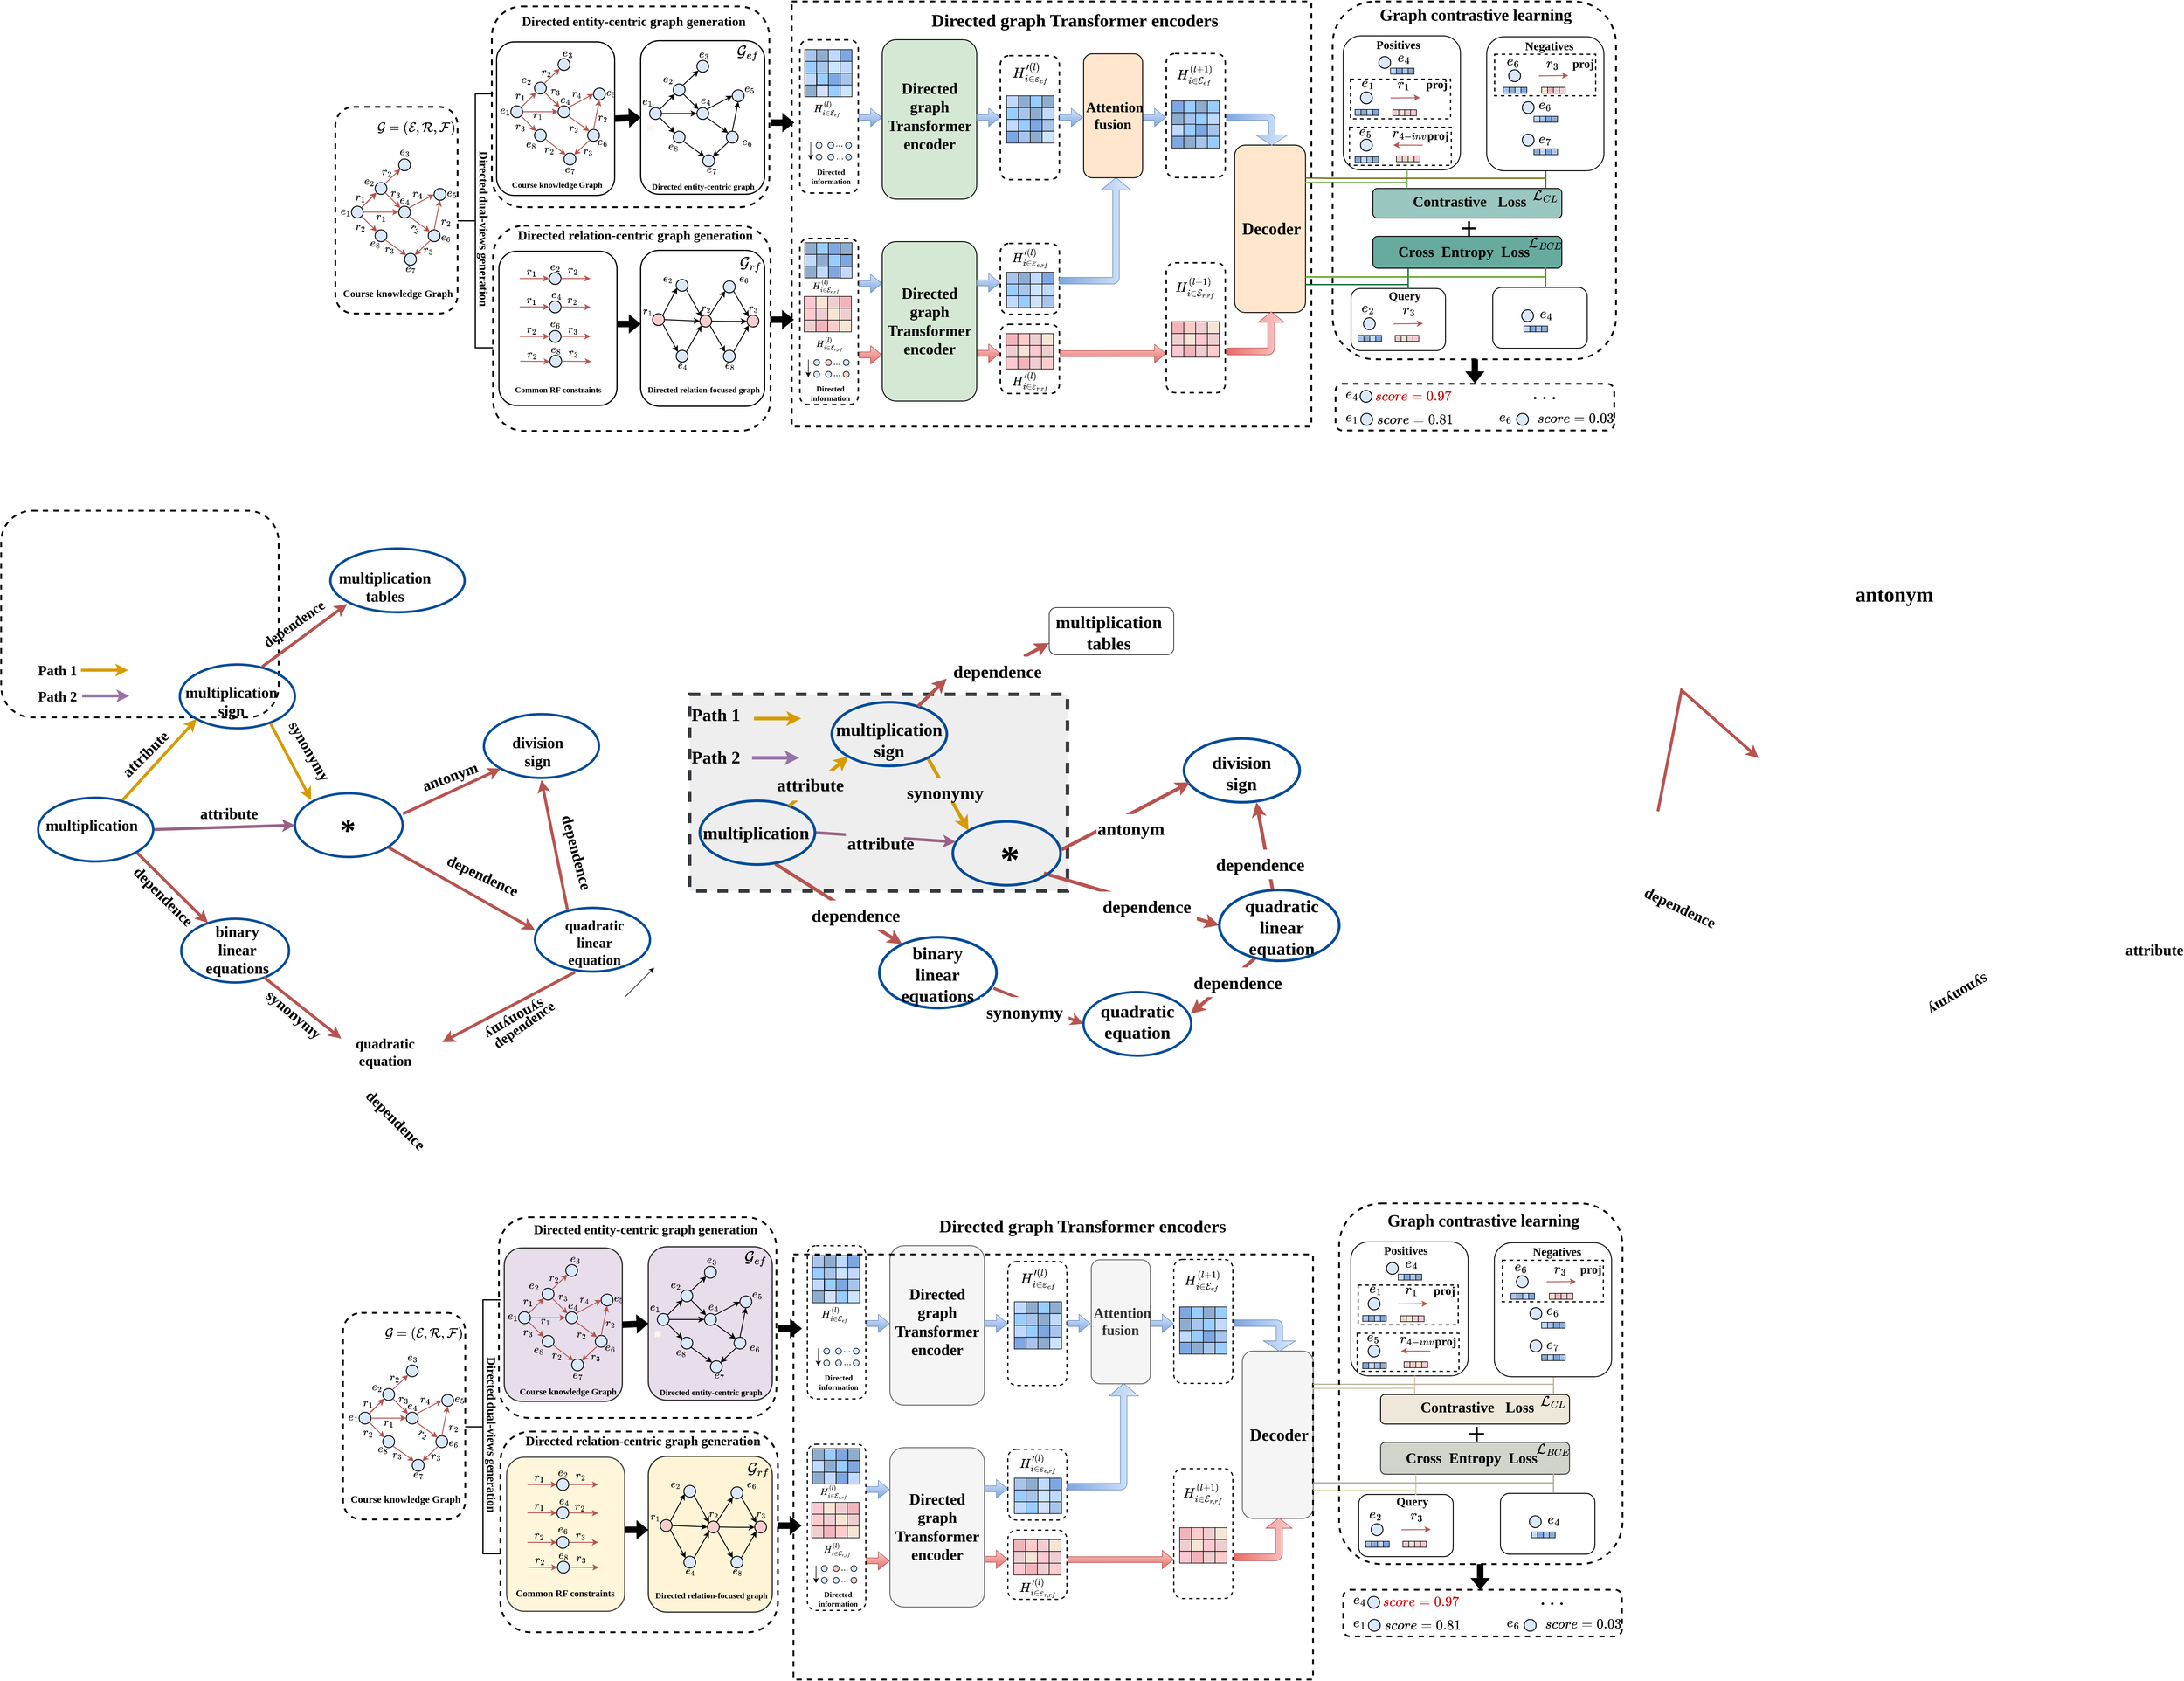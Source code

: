 <mxfile version="22.1.16" type="github">
  <diagram name="第 1 页" id="GzbF6Zn4fus2bF5cDDy5">
    <mxGraphModel dx="4164" dy="1913" grid="1" gridSize="10" guides="1" tooltips="1" connect="1" arrows="1" fold="1" page="1" pageScale="1" pageWidth="291" pageHeight="413" math="1" shadow="0">
      <root>
        <mxCell id="0" />
        <mxCell id="1" parent="0" />
        <mxCell id="BHqLmN9tSiWeP_X4ejGX-483" value="" style="rounded=1;whiteSpace=wrap;html=1;" vertex="1" parent="1">
          <mxGeometry x="899" y="950" width="211" height="80" as="geometry" />
        </mxCell>
        <mxCell id="PmzWxJaRAxmcPEzefq3b-668" value="" style="rounded=0;whiteSpace=wrap;html=1;fillColor=#eeeeee;strokeWidth=6;strokeColor=#36393d;dashed=1;" parent="1" vertex="1">
          <mxGeometry x="290" y="1097" width="640" height="333" as="geometry" />
        </mxCell>
        <mxCell id="BHqLmN9tSiWeP_X4ejGX-409" value="" style="rounded=1;whiteSpace=wrap;html=1;fillColor=#fff2cc;strokeWidth=2;strokeColor=#000000;opacity=70;" vertex="1" parent="1">
          <mxGeometry x="-20" y="2389.0" width="200" height="261" as="geometry" />
        </mxCell>
        <mxCell id="PmzWxJaRAxmcPEzefq3b-152" value="" style="rounded=1;whiteSpace=wrap;html=1;fillColor=none;strokeWidth=2;gradientColor=#ffe6cc;strokeColor=#000000;" parent="1" vertex="1">
          <mxGeometry x="207" y="345.06" width="210" height="263.88" as="geometry" />
        </mxCell>
        <mxCell id="PmzWxJaRAxmcPEzefq3b-151" value="" style="rounded=1;whiteSpace=wrap;html=1;fillColor=none;strokeWidth=2;strokeColor=#000000;gradientColor=#ffe6cc;" parent="1" vertex="1">
          <mxGeometry x="207" y="-10.0" width="210" height="260" as="geometry" />
        </mxCell>
        <mxCell id="PmzWxJaRAxmcPEzefq3b-707" value="" style="endArrow=classic;html=1;rounded=0;strokeWidth=6;fillColor=#f8cecc;strokeColor=#b85450;" parent="1" edge="1">
          <mxGeometry width="50" height="50" relative="1" as="geometry">
            <mxPoint x="435" y="1384" as="sourcePoint" />
            <mxPoint x="650" y="1520" as="targetPoint" />
          </mxGeometry>
        </mxCell>
        <mxCell id="PmzWxJaRAxmcPEzefq3b-592" value="" style="endArrow=classic;html=1;rounded=0;strokeWidth=6;fillColor=#f8cecc;strokeColor=#b85450;entryX=0;entryY=0.75;entryDx=0;entryDy=0;" parent="1" source="PmzWxJaRAxmcPEzefq3b-552" target="BHqLmN9tSiWeP_X4ejGX-483" edge="1">
          <mxGeometry width="50" height="50" relative="1" as="geometry">
            <mxPoint x="725.497" y="1155.036" as="sourcePoint" />
            <mxPoint x="617.11" y="829.822" as="targetPoint" />
          </mxGeometry>
        </mxCell>
        <mxCell id="PmzWxJaRAxmcPEzefq3b-615" value="" style="endArrow=classic;html=1;rounded=0;strokeWidth=6;fillColor=#f8cecc;strokeColor=#b85450;entryX=0;entryY=0.5;entryDx=0;entryDy=0;" parent="1" target="PmzWxJaRAxmcPEzefq3b-566" edge="1">
          <mxGeometry width="50" height="50" relative="1" as="geometry">
            <mxPoint x="890" y="1400" as="sourcePoint" />
            <mxPoint x="990" y="1450" as="targetPoint" />
          </mxGeometry>
        </mxCell>
        <mxCell id="PmzWxJaRAxmcPEzefq3b-603" value="" style="endArrow=classic;html=1;rounded=0;strokeWidth=5;fillColor=#f8cecc;strokeColor=#b85450;entryX=0;entryY=0.5;entryDx=0;entryDy=0;exitX=0.975;exitY=0.721;exitDx=0;exitDy=0;exitPerimeter=0;" parent="1" source="PmzWxJaRAxmcPEzefq3b-570" target="PmzWxJaRAxmcPEzefq3b-572" edge="1">
          <mxGeometry width="50" height="50" relative="1" as="geometry">
            <mxPoint x="785.25" y="1607.53" as="sourcePoint" />
            <mxPoint x="949.332" y="1690.998" as="targetPoint" />
          </mxGeometry>
        </mxCell>
        <mxCell id="PmzWxJaRAxmcPEzefq3b-1" value="&lt;div style=&quot;line-height: 0%;&quot;&gt;&lt;span style=&quot;background-color: initial;&quot;&gt;&lt;font style=&quot;font-size: 20px;&quot;&gt;$$e_{6}$$&lt;/font&gt;&lt;/span&gt;&lt;/div&gt;" style="text;html=1;align=right;verticalAlign=middle;resizable=0;points=[];autosize=1;strokeColor=none;fillColor=none;" parent="1" vertex="1">
          <mxGeometry x="1587" y="18.0" width="110" height="20" as="geometry" />
        </mxCell>
        <mxCell id="PmzWxJaRAxmcPEzefq3b-2" value="&lt;div style=&quot;line-height: 0%;&quot;&gt;&lt;span style=&quot;background-color: initial;&quot;&gt;&lt;font style=&quot;font-size: 20px;&quot;&gt;$$e_{1}$$&lt;/font&gt;&lt;/span&gt;&lt;/div&gt;" style="text;html=1;align=right;verticalAlign=middle;resizable=0;points=[];autosize=1;strokeColor=none;fillColor=none;" parent="1" vertex="1">
          <mxGeometry x="1341" y="55.0" width="110" height="20" as="geometry" />
        </mxCell>
        <mxCell id="PmzWxJaRAxmcPEzefq3b-3" value="&lt;div style=&quot;line-height: 0%;&quot;&gt;&lt;span style=&quot;background-color: initial;&quot;&gt;&lt;font style=&quot;font-size: 16px;&quot;&gt;$$r_{3}$$&lt;/font&gt;&lt;/span&gt;&lt;/div&gt;" style="text;html=1;align=right;verticalAlign=middle;resizable=0;points=[];autosize=1;strokeColor=none;fillColor=none;" parent="1" vertex="1">
          <mxGeometry x="12" y="475.5" width="90" height="10" as="geometry" />
        </mxCell>
        <mxCell id="PmzWxJaRAxmcPEzefq3b-4" value="&lt;div style=&quot;line-height: 0%;&quot;&gt;&lt;span style=&quot;background-color: initial;&quot;&gt;&lt;font style=&quot;font-size: 20px;&quot;&gt;$$e_{5}$$&lt;/font&gt;&lt;/span&gt;&lt;/div&gt;" style="text;html=1;align=right;verticalAlign=middle;resizable=0;points=[];autosize=1;strokeColor=none;fillColor=none;" parent="1" vertex="1">
          <mxGeometry x="1337" y="136.5" width="110" height="20" as="geometry" />
        </mxCell>
        <mxCell id="PmzWxJaRAxmcPEzefq3b-5" value="&lt;div style=&quot;line-height: 0%;&quot;&gt;&lt;span style=&quot;background-color: initial;&quot;&gt;&lt;font style=&quot;font-size: 20px;&quot;&gt;$$e_{2}$$&lt;/font&gt;&lt;/span&gt;&lt;/div&gt;" style="text;html=1;align=right;verticalAlign=middle;resizable=0;points=[];autosize=1;strokeColor=none;fillColor=none;" parent="1" vertex="1">
          <mxGeometry x="1341" y="436.27" width="110" height="20" as="geometry" />
        </mxCell>
        <mxCell id="PmzWxJaRAxmcPEzefq3b-6" value="" style="shape=flexArrow;endArrow=classic;html=1;rounded=0;fillColor=#000000;strokeColor=#1A1A1A;" parent="1" source="PmzWxJaRAxmcPEzefq3b-280" edge="1">
          <mxGeometry width="50" height="50" relative="1" as="geometry">
            <mxPoint x="1610" y="536.0" as="sourcePoint" />
            <mxPoint x="1620" y="570" as="targetPoint" />
          </mxGeometry>
        </mxCell>
        <mxCell id="PmzWxJaRAxmcPEzefq3b-7" value="&lt;font style=&quot;font-size: 13px;&quot; face=&quot;Times New Roman&quot;&gt;&lt;b&gt;Directed &lt;br&gt;information&lt;/b&gt;&lt;/font&gt;" style="text;html=1;align=center;verticalAlign=middle;resizable=0;points=[];autosize=1;strokeColor=none;fillColor=none;" parent="1" vertex="1">
          <mxGeometry x="483" y="567.0" width="90" height="40" as="geometry" />
        </mxCell>
        <mxCell id="PmzWxJaRAxmcPEzefq3b-8" value="&lt;div style=&quot;line-height: 0%;&quot;&gt;&lt;font style=&quot;font-size: 17px;&quot; face=&quot;Times New Roman&quot;&gt;$$H_{i \in \mathcal{E}_{e f}}^{(l)}$$&lt;/font&gt;&lt;br&gt;&lt;/div&gt;" style="text;html=1;align=right;verticalAlign=middle;resizable=0;points=[];autosize=1;strokeColor=none;fillColor=none;" parent="1" vertex="1">
          <mxGeometry x="256.18" y="103.0" width="290" height="10" as="geometry" />
        </mxCell>
        <mxCell id="PmzWxJaRAxmcPEzefq3b-9" value="&lt;div style=&quot;line-height: 0%;&quot;&gt;&lt;font style=&quot;font-size: 15px;&quot; face=&quot;Times New Roman&quot;&gt;&lt;b&gt;$$H_{i \in \mathcal{E}_{e,rf}}^{(l)}$$&lt;/b&gt;&lt;/font&gt;&lt;br&gt;&lt;/div&gt;" style="text;html=1;align=right;verticalAlign=middle;resizable=0;points=[];autosize=1;strokeColor=none;fillColor=none;" parent="1" vertex="1">
          <mxGeometry x="274.86" y="403.0" width="270" height="10" as="geometry" />
        </mxCell>
        <mxCell id="PmzWxJaRAxmcPEzefq3b-10" value="&lt;div style=&quot;line-height: 0%;&quot;&gt;&lt;font style=&quot;font-size: 22px;&quot; face=&quot;Times New Roman&quot;&gt;&lt;b&gt;$$H_{i \in \mathcal{E}_{r,rf}}^{(l+1)}$$&lt;/b&gt;&lt;/font&gt;&lt;br&gt;&lt;/div&gt;" style="text;html=1;align=right;verticalAlign=middle;resizable=0;points=[];autosize=1;strokeColor=none;fillColor=none;" parent="1" vertex="1">
          <mxGeometry x="781" y="402" width="400" height="20" as="geometry" />
        </mxCell>
        <mxCell id="PmzWxJaRAxmcPEzefq3b-11" value="&lt;div style=&quot;line-height: 0%;&quot;&gt;&lt;span style=&quot;background-color: initial;&quot;&gt;&lt;font style=&quot;font-size: 16px;&quot;&gt;$$e_{8}$$&lt;/font&gt;&lt;/span&gt;&lt;/div&gt;" style="text;html=1;align=right;verticalAlign=middle;resizable=0;points=[];autosize=1;strokeColor=none;fillColor=none;" parent="1" vertex="1">
          <mxGeometry x="172" y="165.5" width="100" height="10" as="geometry" />
        </mxCell>
        <mxCell id="PmzWxJaRAxmcPEzefq3b-12" value="&lt;div style=&quot;line-height: 0%;&quot;&gt;&lt;span style=&quot;background-color: initial;&quot;&gt;&lt;font style=&quot;font-size: 16px;&quot;&gt;$$e_{2}$$&lt;/font&gt;&lt;/span&gt;&lt;/div&gt;" style="text;html=1;align=right;verticalAlign=middle;resizable=0;points=[];autosize=1;strokeColor=none;fillColor=none;" parent="1" vertex="1">
          <mxGeometry x="163" y="52.0" width="100" height="10" as="geometry" />
        </mxCell>
        <mxCell id="PmzWxJaRAxmcPEzefq3b-13" value="&lt;div style=&quot;line-height: 0%;&quot;&gt;&lt;span style=&quot;background-color: initial;&quot;&gt;&lt;font style=&quot;font-size: 16px;&quot;&gt;$$e_{1}$$&lt;/font&gt;&lt;/span&gt;&lt;/div&gt;" style="text;html=1;align=right;verticalAlign=middle;resizable=0;points=[];autosize=1;strokeColor=none;fillColor=none;" parent="1" vertex="1">
          <mxGeometry x="128" y="90.0" width="100" height="10" as="geometry" />
        </mxCell>
        <mxCell id="PmzWxJaRAxmcPEzefq3b-14" value="&lt;div style=&quot;line-height: 0%;&quot;&gt;&lt;span style=&quot;background-color: initial;&quot;&gt;&lt;font style=&quot;font-size: 16px;&quot;&gt;$$e_{6}$$&lt;/font&gt;&lt;/span&gt;&lt;/div&gt;" style="text;html=1;align=left;verticalAlign=middle;resizable=0;points=[];autosize=1;strokeColor=none;fillColor=none;" parent="1" vertex="1">
          <mxGeometry x="376.5" y="158.0" width="100" height="10" as="geometry" />
        </mxCell>
        <mxCell id="PmzWxJaRAxmcPEzefq3b-15" value="&lt;div style=&quot;line-height: 0%;&quot;&gt;&lt;span style=&quot;background-color: initial;&quot;&gt;&lt;font style=&quot;font-size: 16px;&quot;&gt;$$e_{5}$$&lt;/font&gt;&lt;/span&gt;&lt;/div&gt;" style="text;html=1;align=left;verticalAlign=middle;resizable=0;points=[];autosize=1;strokeColor=none;fillColor=none;" parent="1" vertex="1">
          <mxGeometry x="381" y="68.0" width="100" height="10" as="geometry" />
        </mxCell>
        <mxCell id="PmzWxJaRAxmcPEzefq3b-16" value="&lt;div style=&quot;line-height: 0%;&quot;&gt;&lt;span style=&quot;background-color: initial;&quot;&gt;&lt;font style=&quot;font-size: 15px;&quot;&gt;$$e_{2}$$&lt;/font&gt;&lt;/span&gt;&lt;/div&gt;" style="text;html=1;align=right;verticalAlign=middle;resizable=0;points=[];autosize=1;strokeColor=none;fillColor=none;" parent="1" vertex="1">
          <mxGeometry x="172" y="389.5" width="90" height="10" as="geometry" />
        </mxCell>
        <mxCell id="PmzWxJaRAxmcPEzefq3b-17" value="&lt;div style=&quot;line-height: 0%;&quot;&gt;&lt;span style=&quot;background-color: initial;&quot;&gt;&lt;font style=&quot;font-size: 15px;&quot;&gt;$$e_{4}$$&lt;/font&gt;&lt;/span&gt;&lt;/div&gt;" style="text;html=1;align=right;verticalAlign=middle;resizable=0;points=[];autosize=1;strokeColor=none;fillColor=none;" parent="1" vertex="1">
          <mxGeometry x="196.5" y="536.5" width="90" height="10" as="geometry" />
        </mxCell>
        <mxCell id="PmzWxJaRAxmcPEzefq3b-18" value="" style="rounded=1;whiteSpace=wrap;html=1;fillColor=#ffe6cc;strokeColor=#000000;strokeWidth=1.5;" parent="1" vertex="1">
          <mxGeometry x="1212.86" y="166.5" width="120" height="283.5" as="geometry" />
        </mxCell>
        <mxCell id="PmzWxJaRAxmcPEzefq3b-19" value="" style="shape=flexArrow;endArrow=classic;html=1;rounded=0;fillColor=#000000;strokeColor=#000000;" parent="1" edge="1">
          <mxGeometry width="50" height="50" relative="1" as="geometry">
            <mxPoint x="426.5" y="462.39" as="sourcePoint" />
            <mxPoint x="466.5" y="462.39" as="targetPoint" />
          </mxGeometry>
        </mxCell>
        <mxCell id="PmzWxJaRAxmcPEzefq3b-20" value="" style="shape=flexArrow;endArrow=classic;html=1;rounded=0;fillColor=#000000;" parent="1" edge="1">
          <mxGeometry width="50" height="50" relative="1" as="geometry">
            <mxPoint x="167" y="469.57" as="sourcePoint" />
            <mxPoint x="207" y="469.57" as="targetPoint" />
          </mxGeometry>
        </mxCell>
        <mxCell id="PmzWxJaRAxmcPEzefq3b-21" value="" style="ellipse;whiteSpace=wrap;html=1;aspect=fixed;fillColor=#f8cecc;strokeColor=#000000;rounded=1;shadow=0;strokeWidth=1.5;" parent="1" vertex="1">
          <mxGeometry x="307" y="454.5" width="20" height="20" as="geometry" />
        </mxCell>
        <mxCell id="PmzWxJaRAxmcPEzefq3b-22" value="" style="ellipse;whiteSpace=wrap;html=1;aspect=fixed;fillColor=#dae8fc;strokeColor=#000000;rounded=1;shadow=0;strokeWidth=1.5;" parent="1" vertex="1">
          <mxGeometry x="267" y="394.0" width="20" height="20" as="geometry" />
        </mxCell>
        <mxCell id="PmzWxJaRAxmcPEzefq3b-23" value="" style="ellipse;whiteSpace=wrap;html=1;aspect=fixed;fillColor=#f8cecc;strokeColor=#000000;rounded=1;shadow=0;strokeWidth=1.5;" parent="1" vertex="1">
          <mxGeometry x="227" y="452.0" width="20" height="20" as="geometry" />
        </mxCell>
        <mxCell id="PmzWxJaRAxmcPEzefq3b-24" value="" style="ellipse;whiteSpace=wrap;html=1;aspect=fixed;fillColor=#dae8fc;strokeColor=#000000;rounded=1;shadow=0;strokeWidth=1.5;" parent="1" vertex="1">
          <mxGeometry x="347" y="396.5" width="20" height="20" as="geometry" />
        </mxCell>
        <mxCell id="PmzWxJaRAxmcPEzefq3b-25" value="" style="ellipse;whiteSpace=wrap;html=1;aspect=fixed;fillColor=#f8cecc;strokeColor=#000000;rounded=1;shadow=0;strokeWidth=1.5;" parent="1" vertex="1">
          <mxGeometry x="387" y="454.5" width="20" height="20" as="geometry" />
        </mxCell>
        <mxCell id="PmzWxJaRAxmcPEzefq3b-26" value="" style="ellipse;whiteSpace=wrap;html=1;aspect=fixed;fillColor=#dae8fc;strokeColor=#000000;rounded=1;shadow=0;strokeWidth=1.5;" parent="1" vertex="1">
          <mxGeometry x="267" y="514.0" width="20" height="20" as="geometry" />
        </mxCell>
        <mxCell id="PmzWxJaRAxmcPEzefq3b-27" value="" style="ellipse;whiteSpace=wrap;html=1;aspect=fixed;fillColor=#dae8fc;strokeColor=#000000;rounded=1;shadow=0;strokeWidth=1.5;" parent="1" vertex="1">
          <mxGeometry x="347" y="514.0" width="20" height="20" as="geometry" />
        </mxCell>
        <mxCell id="PmzWxJaRAxmcPEzefq3b-28" value="" style="endArrow=classic;html=1;rounded=0;exitX=1;exitY=0;exitDx=0;exitDy=0;entryX=0.081;entryY=0.714;entryDx=0;entryDy=0;entryPerimeter=0;strokeWidth=1.5;" parent="1" source="PmzWxJaRAxmcPEzefq3b-23" target="PmzWxJaRAxmcPEzefq3b-22" edge="1">
          <mxGeometry width="50" height="50" relative="1" as="geometry">
            <mxPoint x="217" y="459.0" as="sourcePoint" />
            <mxPoint x="267" y="409.0" as="targetPoint" />
          </mxGeometry>
        </mxCell>
        <mxCell id="PmzWxJaRAxmcPEzefq3b-29" value="" style="endArrow=classic;html=1;rounded=0;exitX=1;exitY=1;exitDx=0;exitDy=0;entryX=0;entryY=0;entryDx=0;entryDy=0;strokeWidth=1.5;" parent="1" source="PmzWxJaRAxmcPEzefq3b-22" target="PmzWxJaRAxmcPEzefq3b-21" edge="1">
          <mxGeometry width="50" height="50" relative="1" as="geometry">
            <mxPoint x="497" y="354.0" as="sourcePoint" />
            <mxPoint x="522" y="307.0" as="targetPoint" />
          </mxGeometry>
        </mxCell>
        <mxCell id="PmzWxJaRAxmcPEzefq3b-30" value="" style="endArrow=classic;html=1;rounded=0;exitX=0.779;exitY=0.093;exitDx=0;exitDy=0;exitPerimeter=0;entryX=0;entryY=1;entryDx=0;entryDy=0;strokeWidth=1.5;" parent="1" source="PmzWxJaRAxmcPEzefq3b-21" target="PmzWxJaRAxmcPEzefq3b-24" edge="1">
          <mxGeometry width="50" height="50" relative="1" as="geometry">
            <mxPoint x="322" y="457.0" as="sourcePoint" />
            <mxPoint x="347" y="420.0" as="targetPoint" />
          </mxGeometry>
        </mxCell>
        <mxCell id="PmzWxJaRAxmcPEzefq3b-31" value="" style="endArrow=classic;html=1;rounded=0;exitX=1;exitY=1;exitDx=0;exitDy=0;entryX=0;entryY=0;entryDx=0;entryDy=0;strokeWidth=1.5;" parent="1" source="PmzWxJaRAxmcPEzefq3b-24" target="PmzWxJaRAxmcPEzefq3b-25" edge="1">
          <mxGeometry width="50" height="50" relative="1" as="geometry">
            <mxPoint x="364.071" y="416.501" as="sourcePoint" />
            <mxPoint x="387" y="456.93" as="targetPoint" />
          </mxGeometry>
        </mxCell>
        <mxCell id="PmzWxJaRAxmcPEzefq3b-32" value="" style="endArrow=classic;html=1;rounded=0;entryX=0;entryY=0.5;entryDx=0;entryDy=0;exitX=1;exitY=0.5;exitDx=0;exitDy=0;strokeWidth=1.5;" parent="1" source="PmzWxJaRAxmcPEzefq3b-23" target="PmzWxJaRAxmcPEzefq3b-21" edge="1">
          <mxGeometry width="50" height="50" relative="1" as="geometry">
            <mxPoint x="157" y="504.0" as="sourcePoint" />
            <mxPoint x="207" y="454.0" as="targetPoint" />
          </mxGeometry>
        </mxCell>
        <mxCell id="PmzWxJaRAxmcPEzefq3b-33" value="" style="endArrow=classic;html=1;rounded=0;exitX=1;exitY=0.5;exitDx=0;exitDy=0;strokeWidth=1.5;" parent="1" source="PmzWxJaRAxmcPEzefq3b-21" edge="1">
          <mxGeometry width="50" height="50" relative="1" as="geometry">
            <mxPoint x="567" y="484.0" as="sourcePoint" />
            <mxPoint x="387" y="465.0" as="targetPoint" />
            <Array as="points">
              <mxPoint x="357" y="465.0" />
            </Array>
          </mxGeometry>
        </mxCell>
        <mxCell id="PmzWxJaRAxmcPEzefq3b-34" value="" style="endArrow=classic;html=1;rounded=0;entryX=0;entryY=0;entryDx=0;entryDy=0;exitX=1;exitY=1;exitDx=0;exitDy=0;strokeWidth=1.5;" parent="1" source="PmzWxJaRAxmcPEzefq3b-23" target="PmzWxJaRAxmcPEzefq3b-26" edge="1">
          <mxGeometry width="50" height="50" relative="1" as="geometry">
            <mxPoint x="357" y="664.0" as="sourcePoint" />
            <mxPoint x="407" y="664.0" as="targetPoint" />
          </mxGeometry>
        </mxCell>
        <mxCell id="PmzWxJaRAxmcPEzefq3b-35" value="" style="endArrow=classic;html=1;rounded=0;entryX=0.5;entryY=1;entryDx=0;entryDy=0;exitX=1;exitY=0;exitDx=0;exitDy=0;strokeWidth=1.5;" parent="1" source="PmzWxJaRAxmcPEzefq3b-26" edge="1">
          <mxGeometry width="50" height="50" relative="1" as="geometry">
            <mxPoint x="277.001" y="514.499" as="sourcePoint" />
            <mxPoint x="309.93" y="472.07" as="targetPoint" />
          </mxGeometry>
        </mxCell>
        <mxCell id="PmzWxJaRAxmcPEzefq3b-36" value="" style="endArrow=classic;html=1;rounded=0;entryX=0;entryY=0;entryDx=0;entryDy=0;exitX=1;exitY=1;exitDx=0;exitDy=0;strokeWidth=1.5;" parent="1" source="PmzWxJaRAxmcPEzefq3b-21" target="PmzWxJaRAxmcPEzefq3b-27" edge="1">
          <mxGeometry width="50" height="50" relative="1" as="geometry">
            <mxPoint x="347" y="514.5" as="sourcePoint" />
            <mxPoint x="397" y="514.5" as="targetPoint" />
          </mxGeometry>
        </mxCell>
        <mxCell id="PmzWxJaRAxmcPEzefq3b-37" value="" style="endArrow=classic;html=1;rounded=0;exitX=1;exitY=0;exitDx=0;exitDy=0;entryX=0;entryY=1;entryDx=0;entryDy=0;strokeWidth=1.5;" parent="1" source="PmzWxJaRAxmcPEzefq3b-27" target="PmzWxJaRAxmcPEzefq3b-25" edge="1">
          <mxGeometry width="50" height="50" relative="1" as="geometry">
            <mxPoint x="457" y="554.0" as="sourcePoint" />
            <mxPoint x="391" y="477.0" as="targetPoint" />
          </mxGeometry>
        </mxCell>
        <mxCell id="PmzWxJaRAxmcPEzefq3b-38" value="&lt;div style=&quot;line-height: 0%;&quot;&gt;&lt;span style=&quot;background-color: initial;&quot;&gt;&lt;font style=&quot;font-size: 15px;&quot;&gt;$$e_{8}$$&lt;/font&gt;&lt;/span&gt;&lt;/div&gt;" style="text;html=1;align=right;verticalAlign=middle;resizable=0;points=[];autosize=1;strokeColor=none;fillColor=none;" parent="1" vertex="1">
          <mxGeometry x="277" y="536.5" width="90" height="10" as="geometry" />
        </mxCell>
        <mxCell id="PmzWxJaRAxmcPEzefq3b-39" value="&lt;div style=&quot;line-height: 10%;&quot;&gt;&lt;span style=&quot;background-color: initial;&quot;&gt;&lt;font style=&quot;font-size: 15px;&quot;&gt;$$r_{2}$$&lt;/font&gt;&lt;/span&gt;&lt;/div&gt;" style="text;html=1;align=right;verticalAlign=middle;resizable=0;points=[];autosize=1;strokeColor=none;fillColor=none;" parent="1" vertex="1">
          <mxGeometry x="237" y="434.5" width="90" height="20" as="geometry" />
        </mxCell>
        <mxCell id="PmzWxJaRAxmcPEzefq3b-40" value="&lt;div style=&quot;line-height: 10%;&quot;&gt;&lt;span style=&quot;background-color: initial;&quot;&gt;&lt;font style=&quot;font-size: 15px;&quot;&gt;$$r_{3}$$&lt;/font&gt;&lt;/span&gt;&lt;/div&gt;" style="text;html=1;align=right;verticalAlign=middle;resizable=0;points=[];autosize=1;strokeColor=none;fillColor=none;" parent="1" vertex="1">
          <mxGeometry x="317" y="434.5" width="90" height="20" as="geometry" />
        </mxCell>
        <mxCell id="PmzWxJaRAxmcPEzefq3b-41" value="&lt;div style=&quot;line-height: 0%;&quot;&gt;&lt;span style=&quot;background-color: initial;&quot;&gt;&lt;font style=&quot;font-size: 15px;&quot;&gt;$$e_{6}$$&lt;/font&gt;&lt;/span&gt;&lt;/div&gt;" style="text;html=1;align=right;verticalAlign=middle;resizable=0;points=[];autosize=1;strokeColor=none;fillColor=none;" parent="1" vertex="1">
          <mxGeometry x="301" y="390.0" width="90" height="10" as="geometry" />
        </mxCell>
        <mxCell id="PmzWxJaRAxmcPEzefq3b-42" value="&lt;div style=&quot;line-height: 10%;&quot;&gt;&lt;span style=&quot;background-color: initial;&quot;&gt;&lt;font style=&quot;font-size: 15px;&quot;&gt;$$r_{1}$$&lt;/font&gt;&lt;/span&gt;&lt;/div&gt;" style="text;html=1;align=right;verticalAlign=middle;resizable=0;points=[];autosize=1;strokeColor=none;fillColor=none;" parent="1" vertex="1">
          <mxGeometry x="138" y="440.0" width="90" height="20" as="geometry" />
        </mxCell>
        <mxCell id="PmzWxJaRAxmcPEzefq3b-43" value="" style="shape=flexArrow;endArrow=classic;html=1;rounded=0;fillColor=#000000;exitX=1;exitY=0.5;exitDx=0;exitDy=0;" parent="1" source="PmzWxJaRAxmcPEzefq3b-150" edge="1">
          <mxGeometry width="50" height="50" relative="1" as="geometry">
            <mxPoint x="160" y="120" as="sourcePoint" />
            <mxPoint x="207" y="120.0" as="targetPoint" />
          </mxGeometry>
        </mxCell>
        <mxCell id="PmzWxJaRAxmcPEzefq3b-44" value="" style="whiteSpace=wrap;html=1;aspect=fixed;fillColor=#fef2f4;strokeColor=none;" parent="1" vertex="1">
          <mxGeometry x="218" y="133.0" width="10" height="10" as="geometry" />
        </mxCell>
        <mxCell id="PmzWxJaRAxmcPEzefq3b-45" value="" style="endArrow=classic;html=1;rounded=1;entryX=0.5;entryY=1;entryDx=0;entryDy=0;exitX=0.5;exitY=0;exitDx=0;exitDy=0;shadow=0;strokeWidth=1.5;" parent="1" source="PmzWxJaRAxmcPEzefq3b-51" target="PmzWxJaRAxmcPEzefq3b-46" edge="1">
          <mxGeometry width="50" height="50" relative="1" as="geometry">
            <mxPoint x="352" y="143.0" as="sourcePoint" />
            <mxPoint x="402" y="93.0" as="targetPoint" />
            <Array as="points" />
          </mxGeometry>
        </mxCell>
        <mxCell id="PmzWxJaRAxmcPEzefq3b-46" value="" style="ellipse;whiteSpace=wrap;html=1;aspect=fixed;fillColor=#dae8fc;strokeColor=#000000;rounded=1;shadow=0;strokeWidth=1.5;" parent="1" vertex="1">
          <mxGeometry x="362" y="73.0" width="20" height="20" as="geometry" />
        </mxCell>
        <mxCell id="PmzWxJaRAxmcPEzefq3b-47" value="" style="ellipse;whiteSpace=wrap;html=1;aspect=fixed;fillColor=#dae8fc;strokeColor=#000000;rounded=1;shadow=0;strokeWidth=1.5;" parent="1" vertex="1">
          <mxGeometry x="302" y="103.0" width="20" height="20" as="geometry" />
        </mxCell>
        <mxCell id="PmzWxJaRAxmcPEzefq3b-48" value="" style="ellipse;whiteSpace=wrap;html=1;aspect=fixed;fillColor=#dae8fc;strokeColor=#000000;rounded=1;shadow=0;strokeWidth=1.5;" parent="1" vertex="1">
          <mxGeometry x="262" y="63.0" width="20" height="20" as="geometry" />
        </mxCell>
        <mxCell id="PmzWxJaRAxmcPEzefq3b-49" value="" style="ellipse;whiteSpace=wrap;html=1;aspect=fixed;fillColor=#dae8fc;strokeColor=#000000;rounded=1;shadow=0;strokeWidth=1.5;" parent="1" vertex="1">
          <mxGeometry x="262" y="143.0" width="20" height="20" as="geometry" />
        </mxCell>
        <mxCell id="PmzWxJaRAxmcPEzefq3b-50" value="" style="ellipse;whiteSpace=wrap;html=1;aspect=fixed;fillColor=#dae8fc;strokeColor=#000000;rounded=1;strokeWidth=1.5;" parent="1" vertex="1">
          <mxGeometry x="222" y="103.0" width="20" height="20" as="geometry" />
        </mxCell>
        <mxCell id="PmzWxJaRAxmcPEzefq3b-51" value="" style="ellipse;whiteSpace=wrap;html=1;aspect=fixed;fillColor=#dae8fc;strokeColor=#000000;rounded=1;shadow=0;strokeWidth=1.5;" parent="1" vertex="1">
          <mxGeometry x="352" y="143.0" width="20" height="20" as="geometry" />
        </mxCell>
        <mxCell id="PmzWxJaRAxmcPEzefq3b-52" value="" style="endArrow=classic;html=1;rounded=1;shadow=0;strokeWidth=1.5;" parent="1" edge="1">
          <mxGeometry width="50" height="50" relative="1" as="geometry">
            <mxPoint x="239" y="106.0" as="sourcePoint" />
            <mxPoint x="265" y="80.0" as="targetPoint" />
          </mxGeometry>
        </mxCell>
        <mxCell id="PmzWxJaRAxmcPEzefq3b-53" value="" style="endArrow=classic;html=1;rounded=1;exitX=1;exitY=1;exitDx=0;exitDy=0;entryX=0;entryY=0;entryDx=0;entryDy=0;shadow=0;strokeWidth=1.5;" parent="1" source="PmzWxJaRAxmcPEzefq3b-48" target="PmzWxJaRAxmcPEzefq3b-47" edge="1">
          <mxGeometry width="50" height="50" relative="1" as="geometry">
            <mxPoint x="282" y="83.0" as="sourcePoint" />
            <mxPoint x="302" y="103.0" as="targetPoint" />
          </mxGeometry>
        </mxCell>
        <mxCell id="PmzWxJaRAxmcPEzefq3b-54" value="" style="endArrow=classic;html=1;rounded=1;exitX=1;exitY=1;exitDx=0;exitDy=0;entryX=0;entryY=0;entryDx=0;entryDy=0;shadow=0;strokeWidth=1.5;" parent="1" source="PmzWxJaRAxmcPEzefq3b-50" target="PmzWxJaRAxmcPEzefq3b-49" edge="1">
          <mxGeometry width="50" height="50" relative="1" as="geometry">
            <mxPoint x="244.929" y="155.929" as="sourcePoint" />
            <mxPoint x="242" y="123.0" as="targetPoint" />
          </mxGeometry>
        </mxCell>
        <mxCell id="PmzWxJaRAxmcPEzefq3b-55" value="" style="endArrow=classic;html=1;rounded=1;entryX=0;entryY=0.5;entryDx=0;entryDy=0;shadow=0;strokeWidth=1.5;" parent="1" target="PmzWxJaRAxmcPEzefq3b-47" edge="1">
          <mxGeometry width="50" height="50" relative="1" as="geometry">
            <mxPoint x="242" y="113.0" as="sourcePoint" />
            <mxPoint x="292" y="103.0" as="targetPoint" />
          </mxGeometry>
        </mxCell>
        <mxCell id="PmzWxJaRAxmcPEzefq3b-56" value="" style="endArrow=classic;html=1;rounded=1;entryX=0;entryY=0;entryDx=0;entryDy=0;exitX=1;exitY=1;exitDx=0;exitDy=0;shadow=0;strokeWidth=1.5;" parent="1" source="PmzWxJaRAxmcPEzefq3b-47" target="PmzWxJaRAxmcPEzefq3b-51" edge="1">
          <mxGeometry width="50" height="50" relative="1" as="geometry">
            <mxPoint x="322" y="123.0" as="sourcePoint" />
            <mxPoint x="372" y="73.0" as="targetPoint" />
          </mxGeometry>
        </mxCell>
        <mxCell id="PmzWxJaRAxmcPEzefq3b-57" value="" style="ellipse;whiteSpace=wrap;html=1;aspect=fixed;fillColor=#dae8fc;strokeColor=#000000;rounded=1;shadow=0;strokeWidth=1.5;" parent="1" vertex="1">
          <mxGeometry x="312" y="183.0" width="20" height="20" as="geometry" />
        </mxCell>
        <mxCell id="PmzWxJaRAxmcPEzefq3b-58" value="" style="endArrow=classic;html=1;rounded=1;exitX=1;exitY=1;exitDx=0;exitDy=0;shadow=0;entryX=0;entryY=0;entryDx=0;entryDy=0;strokeWidth=1.5;" parent="1" source="PmzWxJaRAxmcPEzefq3b-49" target="PmzWxJaRAxmcPEzefq3b-57" edge="1">
          <mxGeometry width="50" height="50" relative="1" as="geometry">
            <mxPoint x="308.62" y="187.08" as="sourcePoint" />
            <mxPoint x="319" y="156.0" as="targetPoint" />
          </mxGeometry>
        </mxCell>
        <mxCell id="PmzWxJaRAxmcPEzefq3b-59" value="" style="ellipse;whiteSpace=wrap;html=1;aspect=fixed;fillColor=#dae8fc;strokeColor=#000000;rounded=1;shadow=0;strokeWidth=1.5;" parent="1" vertex="1">
          <mxGeometry x="302" y="23.0" width="20" height="20" as="geometry" />
        </mxCell>
        <mxCell id="PmzWxJaRAxmcPEzefq3b-60" value="" style="endArrow=classic;html=1;rounded=1;exitX=0.817;exitY=0.111;exitDx=0;exitDy=0;exitPerimeter=0;shadow=0;strokeWidth=1.5;" parent="1" source="PmzWxJaRAxmcPEzefq3b-48" edge="1">
          <mxGeometry width="50" height="50" relative="1" as="geometry">
            <mxPoint x="276" y="63.0" as="sourcePoint" />
            <mxPoint x="305" y="40.0" as="targetPoint" />
          </mxGeometry>
        </mxCell>
        <mxCell id="PmzWxJaRAxmcPEzefq3b-61" value="" style="endArrow=classic;html=1;rounded=1;exitX=1;exitY=0;exitDx=0;exitDy=0;entryX=0;entryY=0.5;entryDx=0;entryDy=0;strokeWidth=1.5;" parent="1" source="PmzWxJaRAxmcPEzefq3b-47" target="PmzWxJaRAxmcPEzefq3b-46" edge="1">
          <mxGeometry width="50" height="50" relative="1" as="geometry">
            <mxPoint x="422" y="113.0" as="sourcePoint" />
            <mxPoint x="472" y="63.0" as="targetPoint" />
          </mxGeometry>
        </mxCell>
        <mxCell id="PmzWxJaRAxmcPEzefq3b-62" value="" style="endArrow=classic;html=1;rounded=0;exitX=0.188;exitY=0.895;exitDx=0;exitDy=0;exitPerimeter=0;strokeWidth=1.5;" parent="1" source="PmzWxJaRAxmcPEzefq3b-51" edge="1">
          <mxGeometry width="50" height="50" relative="1" as="geometry">
            <mxPoint x="262" y="223.0" as="sourcePoint" />
            <mxPoint x="329" y="186.0" as="targetPoint" />
          </mxGeometry>
        </mxCell>
        <mxCell id="PmzWxJaRAxmcPEzefq3b-63" value="&lt;div style=&quot;line-height: 2%;&quot;&gt;&lt;span style=&quot;background-color: initial;&quot;&gt;&lt;font style=&quot;font-size: 16px;&quot;&gt;$$e_{3}$$&lt;/font&gt;&lt;/span&gt;&lt;/div&gt;" style="text;html=1;align=right;verticalAlign=middle;resizable=0;points=[];autosize=1;strokeColor=none;fillColor=none;" parent="1" vertex="1">
          <mxGeometry x="224" y="10.0" width="100" height="10" as="geometry" />
        </mxCell>
        <mxCell id="PmzWxJaRAxmcPEzefq3b-64" value="&lt;div style=&quot;line-height: 0%;&quot;&gt;&lt;span style=&quot;background-color: initial;&quot;&gt;&lt;font style=&quot;font-size: 16px;&quot;&gt;$$e_{4}$$&lt;/font&gt;&lt;/span&gt;&lt;/div&gt;" style="text;html=1;align=left;verticalAlign=middle;resizable=0;points=[];autosize=1;strokeColor=none;fillColor=none;" parent="1" vertex="1">
          <mxGeometry x="307" y="88.25" width="100" height="10" as="geometry" />
        </mxCell>
        <mxCell id="PmzWxJaRAxmcPEzefq3b-65" value="&lt;div style=&quot;line-height: 0%;&quot;&gt;&lt;br&gt;&lt;/div&gt;" style="text;html=1;align=right;verticalAlign=middle;resizable=0;points=[];autosize=1;strokeColor=none;fillColor=none;" parent="1" vertex="1">
          <mxGeometry x="272" y="43.0" width="20" height="10" as="geometry" />
        </mxCell>
        <mxCell id="PmzWxJaRAxmcPEzefq3b-66" value="&lt;div style=&quot;line-height: 0%;&quot;&gt;&lt;br&gt;&lt;/div&gt;" style="text;html=1;align=left;verticalAlign=middle;resizable=0;points=[];autosize=1;strokeColor=none;fillColor=none;" parent="1" vertex="1">
          <mxGeometry x="282" y="78.0" width="20" height="10" as="geometry" />
        </mxCell>
        <mxCell id="PmzWxJaRAxmcPEzefq3b-67" value="&lt;div style=&quot;line-height: 0%;&quot;&gt;&lt;br&gt;&lt;/div&gt;" style="text;html=1;align=right;verticalAlign=middle;resizable=0;points=[];autosize=1;strokeColor=none;fillColor=none;" parent="1" vertex="1">
          <mxGeometry x="262" y="113.0" width="20" height="10" as="geometry" />
        </mxCell>
        <mxCell id="PmzWxJaRAxmcPEzefq3b-68" value="&lt;div style=&quot;line-height: 0%;&quot;&gt;&lt;br&gt;&lt;/div&gt;" style="text;html=1;align=right;verticalAlign=middle;resizable=0;points=[];autosize=1;strokeColor=none;fillColor=none;" parent="1" vertex="1">
          <mxGeometry x="322" y="133.0" width="20" height="10" as="geometry" />
        </mxCell>
        <mxCell id="PmzWxJaRAxmcPEzefq3b-69" value="&lt;div style=&quot;line-height: 0%;&quot;&gt;&lt;br&gt;&lt;/div&gt;" style="text;html=1;align=right;verticalAlign=middle;resizable=0;points=[];autosize=1;strokeColor=none;fillColor=none;" parent="1" vertex="1">
          <mxGeometry x="292" y="133.0" width="20" height="10" as="geometry" />
        </mxCell>
        <mxCell id="PmzWxJaRAxmcPEzefq3b-70" value="&lt;div style=&quot;line-height: 0%;&quot;&gt;&lt;br&gt;&lt;/div&gt;" style="text;html=1;align=left;verticalAlign=middle;resizable=0;points=[];autosize=1;strokeColor=none;fillColor=none;" parent="1" vertex="1">
          <mxGeometry x="248" y="156.5" width="20" height="10" as="geometry" />
        </mxCell>
        <mxCell id="PmzWxJaRAxmcPEzefq3b-71" value="&lt;div style=&quot;line-height: 0%;&quot;&gt;&lt;br&gt;&lt;/div&gt;" style="text;html=1;align=right;verticalAlign=middle;resizable=0;points=[];autosize=1;strokeColor=none;fillColor=none;" parent="1" vertex="1">
          <mxGeometry x="342" y="173.0" width="20" height="10" as="geometry" />
        </mxCell>
        <mxCell id="PmzWxJaRAxmcPEzefq3b-72" value="&lt;div style=&quot;line-height: 0%;&quot;&gt;&lt;br&gt;&lt;/div&gt;" style="text;html=1;align=right;verticalAlign=middle;resizable=0;points=[];autosize=1;strokeColor=none;fillColor=none;" parent="1" vertex="1">
          <mxGeometry x="326" y="85.0" width="20" height="10" as="geometry" />
        </mxCell>
        <mxCell id="PmzWxJaRAxmcPEzefq3b-73" value="&lt;div style=&quot;line-height: 0%;&quot;&gt;&lt;span style=&quot;background-color: initial;&quot;&gt;&lt;font style=&quot;font-size: 16px;&quot;&gt;$$e_{7}$$&lt;/font&gt;&lt;/span&gt;&lt;/div&gt;" style="text;html=1;align=left;verticalAlign=middle;resizable=0;points=[];autosize=1;strokeColor=none;fillColor=none;" parent="1" vertex="1">
          <mxGeometry x="317" y="205.0" width="100" height="10" as="geometry" />
        </mxCell>
        <mxCell id="PmzWxJaRAxmcPEzefq3b-74" value="" style="rounded=1;whiteSpace=wrap;html=1;fillColor=none;dashed=1;strokeWidth=2.5;" parent="1" vertex="1">
          <mxGeometry x="476.41" y="-11.75" width="99" height="259.5" as="geometry" />
        </mxCell>
        <mxCell id="PmzWxJaRAxmcPEzefq3b-75" value="" style="rounded=1;whiteSpace=wrap;html=1;fillColor=#d5e8d4;strokeColor=#000000;strokeWidth=1.5;" parent="1" vertex="1">
          <mxGeometry x="616" y="-12.0" width="160" height="270" as="geometry" />
        </mxCell>
        <mxCell id="PmzWxJaRAxmcPEzefq3b-76" value="" style="shape=flexArrow;endArrow=classic;html=1;rounded=0;fillColor=#f8cecc;strokeColor=#b85450;gradientColor=#ea6b66;" parent="1" edge="1">
          <mxGeometry width="50" height="50" relative="1" as="geometry">
            <mxPoint x="776" y="519.41" as="sourcePoint" />
            <mxPoint x="816" y="519.41" as="targetPoint" />
          </mxGeometry>
        </mxCell>
        <mxCell id="PmzWxJaRAxmcPEzefq3b-77" value="" style="shape=flexArrow;endArrow=classic;html=1;rounded=0;fillColor=#dae8fc;strokeColor=#6c8ebf;gradientColor=#7ea6e0;" parent="1" edge="1">
          <mxGeometry width="50" height="50" relative="1" as="geometry">
            <mxPoint x="576" y="120.0" as="sourcePoint" />
            <mxPoint x="616" y="120.0" as="targetPoint" />
          </mxGeometry>
        </mxCell>
        <mxCell id="PmzWxJaRAxmcPEzefq3b-78" value="" style="rounded=1;whiteSpace=wrap;html=1;fillColor=#d5e8d4;strokeColor=#000000;strokeWidth=1.5;" parent="1" vertex="1">
          <mxGeometry x="616" y="330" width="160" height="270" as="geometry" />
        </mxCell>
        <mxCell id="PmzWxJaRAxmcPEzefq3b-79" value="" style="shape=flexArrow;endArrow=classic;html=1;rounded=0;fillColor=#dae8fc;strokeColor=#6c8ebf;gradientColor=#7ea6e0;" parent="1" edge="1">
          <mxGeometry width="50" height="50" relative="1" as="geometry">
            <mxPoint x="776" y="120.0" as="sourcePoint" />
            <mxPoint x="816" y="120.0" as="targetPoint" />
          </mxGeometry>
        </mxCell>
        <mxCell id="PmzWxJaRAxmcPEzefq3b-80" value="" style="rounded=1;whiteSpace=wrap;html=1;fillColor=none;dashed=1;strokeWidth=2.5;" parent="1" vertex="1">
          <mxGeometry x="816" y="15.0" width="100" height="210" as="geometry" />
        </mxCell>
        <mxCell id="PmzWxJaRAxmcPEzefq3b-81" value="" style="shape=flexArrow;endArrow=classic;html=1;rounded=0;fillColor=#dae8fc;strokeColor=#6c8ebf;gradientColor=#7ea6e0;" parent="1" edge="1">
          <mxGeometry width="50" height="50" relative="1" as="geometry">
            <mxPoint x="916" y="120.0" as="sourcePoint" />
            <mxPoint x="956" y="120.0" as="targetPoint" />
          </mxGeometry>
        </mxCell>
        <mxCell id="PmzWxJaRAxmcPEzefq3b-82" value="" style="shape=flexArrow;endArrow=classic;html=1;rounded=0;fillColor=#f8cecc;strokeColor=#b85450;gradientColor=#ea6b66;" parent="1" edge="1">
          <mxGeometry width="50" height="50" relative="1" as="geometry">
            <mxPoint x="576" y="522.08" as="sourcePoint" />
            <mxPoint x="616" y="522.08" as="targetPoint" />
          </mxGeometry>
        </mxCell>
        <mxCell id="PmzWxJaRAxmcPEzefq3b-83" value="" style="rounded=1;whiteSpace=wrap;html=1;fillColor=none;dashed=1;strokeWidth=2.5;" parent="1" vertex="1">
          <mxGeometry x="816" y="470.0" width="100" height="117.25" as="geometry" />
        </mxCell>
        <mxCell id="PmzWxJaRAxmcPEzefq3b-84" value="" style="rounded=1;whiteSpace=wrap;html=1;fillColor=none;dashed=1;strokeWidth=2.5;" parent="1" vertex="1">
          <mxGeometry x="816" y="333.0" width="100" height="120" as="geometry" />
        </mxCell>
        <mxCell id="PmzWxJaRAxmcPEzefq3b-85" value="" style="shape=flexArrow;endArrow=classic;html=1;rounded=0;fillColor=#dae8fc;strokeColor=#6c8ebf;gradientColor=#7ea6e0;" parent="1" edge="1">
          <mxGeometry width="50" height="50" relative="1" as="geometry">
            <mxPoint x="776" y="400.0" as="sourcePoint" />
            <mxPoint x="816" y="400.0" as="targetPoint" />
          </mxGeometry>
        </mxCell>
        <mxCell id="PmzWxJaRAxmcPEzefq3b-86" value="" style="shape=flexArrow;endArrow=classic;html=1;rounded=0;fillColor=#dae8fc;strokeColor=#6c8ebf;gradientColor=#7ea6e0;" parent="1" edge="1">
          <mxGeometry width="50" height="50" relative="1" as="geometry">
            <mxPoint x="576" y="401.17" as="sourcePoint" />
            <mxPoint x="616" y="401.17" as="targetPoint" />
          </mxGeometry>
        </mxCell>
        <mxCell id="PmzWxJaRAxmcPEzefq3b-87" value="" style="rounded=1;whiteSpace=wrap;html=1;fillColor=none;dashed=1;strokeWidth=2.5;" parent="1" vertex="1">
          <mxGeometry x="476.41" y="324.5" width="99" height="281.5" as="geometry" />
        </mxCell>
        <mxCell id="PmzWxJaRAxmcPEzefq3b-88" value="" style="html=1;shadow=0;dashed=0;align=center;verticalAlign=middle;shape=mxgraph.arrows2.bendArrow;dy=5.49;dx=17.54;notch=0;arrowHead=54.3;rounded=1;rotation=-90;flipV=0;direction=west;fillColor=#dae8fc;strokeColor=#6c8ebf;gradientColor=#7ea6e0;" parent="1" vertex="1">
          <mxGeometry x="1224.55" y="88.52" width="53.09" height="103.92" as="geometry" />
        </mxCell>
        <mxCell id="PmzWxJaRAxmcPEzefq3b-89" value="" style="html=1;shadow=0;dashed=0;align=center;verticalAlign=middle;shape=mxgraph.arrows2.bendArrow;dy=5.61;dx=20.78;notch=0;arrowHead=49.67;rounded=1;flipV=1;direction=south;points=[[0,0,0,0,97.438],[0,0,0,0,150],[0,0,0,8.79,23.665],[0,0,0,15,150],[0,0,0,30,97.438],[0,0,0,30,150],[0,0,0,30.879,45.754],[0,0,0,81,14.875],[0,0,0,81,44.875],[0,0,0,132,0],[0,0,0,132,14.875],[0,0,0,132,44.875],[0,0,0,132,59.75],[0,0,0,170,29.875]];fillColor=#dae8fc;strokeColor=#6c8ebf;gradientColor=#7ea6e0;" parent="1" vertex="1">
          <mxGeometry x="916" y="221.87" width="121" height="180.13" as="geometry" />
        </mxCell>
        <mxCell id="PmzWxJaRAxmcPEzefq3b-90" value="" style="shape=flexArrow;endArrow=classic;html=1;rounded=0;fillColor=#dae8fc;strokeColor=#6c8ebf;gradientColor=#7ea6e0;" parent="1" edge="1">
          <mxGeometry width="50" height="50" relative="1" as="geometry">
            <mxPoint x="1057" y="120.0" as="sourcePoint" />
            <mxPoint x="1097" y="120.0" as="targetPoint" />
          </mxGeometry>
        </mxCell>
        <mxCell id="PmzWxJaRAxmcPEzefq3b-91" value="" style="rounded=1;whiteSpace=wrap;html=1;fillColor=none;dashed=1;strokeWidth=2.5;" parent="1" vertex="1">
          <mxGeometry x="1097" y="11.5" width="100" height="210" as="geometry" />
        </mxCell>
        <mxCell id="PmzWxJaRAxmcPEzefq3b-92" value="" style="shape=flexArrow;endArrow=classic;html=1;rounded=0;fillColor=#f8cecc;strokeColor=#b85450;gradientColor=#ea6b66;" parent="1" edge="1">
          <mxGeometry width="50" height="50" relative="1" as="geometry">
            <mxPoint x="917.0" y="520.0" as="sourcePoint" />
            <mxPoint x="1097" y="519.87" as="targetPoint" />
          </mxGeometry>
        </mxCell>
        <mxCell id="PmzWxJaRAxmcPEzefq3b-93" value="" style="rounded=1;whiteSpace=wrap;html=1;fillColor=none;dashed=1;strokeWidth=2.5;" parent="1" vertex="1">
          <mxGeometry x="1097" y="365.87" width="100" height="220" as="geometry" />
        </mxCell>
        <mxCell id="PmzWxJaRAxmcPEzefq3b-94" value="" style="html=1;shadow=0;dashed=0;align=center;verticalAlign=middle;shape=mxgraph.arrows2.bendArrow;dy=5.85;dx=17.47;notch=0;arrowHead=44.17;rounded=1;rotation=-90;flipV=0;direction=west;fillColor=#f8cecc;strokeColor=#b85450;flipH=1;gradientColor=#ea6b66;" parent="1" vertex="1">
          <mxGeometry x="1211.86" y="436.75" width="72.75" height="97.81" as="geometry" />
        </mxCell>
        <mxCell id="PmzWxJaRAxmcPEzefq3b-95" value="&lt;font size=&quot;1&quot; face=&quot;Times New Roman&quot;&gt;&lt;b style=&quot;font-size: 28px;&quot;&gt;Graph contrastive learning&lt;/b&gt;&lt;/font&gt;" style="text;html=1;align=center;verticalAlign=middle;resizable=0;points=[];autosize=1;strokeColor=none;fillColor=none;" parent="1" vertex="1">
          <mxGeometry x="1446.0" y="-79.0" width="350" height="50" as="geometry" />
        </mxCell>
        <mxCell id="PmzWxJaRAxmcPEzefq3b-96" value="" style="rounded=1;whiteSpace=wrap;html=1;fillColor=#67AB9F;strokeColor=#000000;strokeWidth=1.5;gradientDirection=west;" parent="1" vertex="1">
          <mxGeometry x="1447" y="321.0" width="320" height="54" as="geometry" />
        </mxCell>
        <mxCell id="PmzWxJaRAxmcPEzefq3b-97" value="&lt;font style=&quot;font-size: 51px;&quot;&gt;+&lt;/font&gt;" style="rounded=1;whiteSpace=wrap;html=1;fillColor=none;strokeColor=none;" parent="1" vertex="1">
          <mxGeometry x="1555.41" y="292.0" width="110" height="30" as="geometry" />
        </mxCell>
        <mxCell id="PmzWxJaRAxmcPEzefq3b-98" value="&lt;font size=&quot;1&quot; face=&quot;Times New Roman&quot;&gt;&lt;b style=&quot;font-size: 20px;&quot;&gt;Query&lt;/b&gt;&lt;/font&gt;" style="text;whiteSpace=wrap;html=1;" parent="1" vertex="1">
          <mxGeometry x="1472" y="403.0" width="230" height="50" as="geometry" />
        </mxCell>
        <mxCell id="PmzWxJaRAxmcPEzefq3b-99" value="&lt;b style=&quot;border-color: var(--border-color); font-family: &amp;quot;Times New Roman&amp;quot;;&quot;&gt;&lt;font style=&quot;font-size: 25px;&quot;&gt;Cross&amp;nbsp; Entropy&amp;nbsp; Loss&lt;/font&gt;&lt;/b&gt;" style="text;html=1;align=center;verticalAlign=middle;resizable=0;points=[];autosize=1;strokeColor=none;fillColor=none;" parent="1" vertex="1">
          <mxGeometry x="1476.41" y="327.25" width="250" height="40" as="geometry" />
        </mxCell>
        <mxCell id="PmzWxJaRAxmcPEzefq3b-100" value="&lt;font face=&quot;Times New Roman&quot; style=&quot;font-size: 30px;&quot;&gt;&lt;font style=&quot;font-size: 30px;&quot;&gt;&lt;b style=&quot;&quot;&gt;Directed graph Transformer&amp;nbsp;&lt;/b&gt;&lt;/font&gt;&lt;font style=&quot;font-size: 30px;&quot;&gt;&lt;b style=&quot;&quot;&gt;encoders&lt;/b&gt;&lt;/font&gt;&lt;/font&gt;" style="text;html=1;align=center;verticalAlign=middle;resizable=0;points=[];autosize=1;strokeColor=none;fillColor=none;" parent="1" vertex="1">
          <mxGeometry x="687" y="-70.0" width="510" height="50" as="geometry" />
        </mxCell>
        <mxCell id="PmzWxJaRAxmcPEzefq3b-101" value="&lt;font style=&quot;font-size: 26px;&quot; face=&quot;Times New Roman&quot;&gt;&lt;b&gt;Directed &lt;br&gt;graph &lt;br&gt;Transformer &lt;br&gt;encoder&lt;/b&gt;&lt;/font&gt;" style="text;html=1;align=center;verticalAlign=middle;resizable=0;points=[];autosize=1;strokeColor=none;fillColor=none;" parent="1" vertex="1">
          <mxGeometry x="611" y="47.5" width="170" height="140" as="geometry" />
        </mxCell>
        <mxCell id="PmzWxJaRAxmcPEzefq3b-102" value="&lt;font style=&quot;font-size: 26px;&quot; face=&quot;Times New Roman&quot;&gt;&lt;b&gt;Directed &lt;br&gt;graph &lt;br&gt;Transformer &lt;br&gt;encoder&lt;/b&gt;&lt;/font&gt;" style="text;html=1;align=center;verticalAlign=middle;resizable=0;points=[];autosize=1;strokeColor=none;fillColor=none;" parent="1" vertex="1">
          <mxGeometry x="611.0" y="394.5" width="170" height="140" as="geometry" />
        </mxCell>
        <mxCell id="PmzWxJaRAxmcPEzefq3b-103" value="&lt;font size=&quot;1&quot; face=&quot;Times New Roman&quot;&gt;&lt;b style=&quot;font-size: 28px;&quot;&gt;Decoder&lt;/b&gt;&lt;/font&gt;" style="text;html=1;align=center;verticalAlign=middle;resizable=0;points=[];autosize=1;strokeColor=none;fillColor=none;" parent="1" vertex="1">
          <mxGeometry x="1214.5" y="283.25" width="120" height="50" as="geometry" />
        </mxCell>
        <mxCell id="PmzWxJaRAxmcPEzefq3b-104" value="&lt;font style=&quot;font-size: 13px;&quot; face=&quot;Times New Roman&quot;&gt;&lt;b&gt;Directed &lt;br&gt;information&lt;/b&gt;&lt;/font&gt;" style="text;html=1;align=center;verticalAlign=middle;resizable=0;points=[];autosize=1;strokeColor=none;fillColor=none;" parent="1" vertex="1">
          <mxGeometry x="484.18" y="199.5" width="90" height="40" as="geometry" />
        </mxCell>
        <mxCell id="PmzWxJaRAxmcPEzefq3b-105" value="&lt;div style=&quot;line-height: 0%;&quot;&gt;&lt;font style=&quot;font-size: 22px;&quot; face=&quot;Times New Roman&quot;&gt;&lt;b&gt;$$H_{i \in \mathcal{E}_{e f}}^{(l+1)}$$&lt;/b&gt;&lt;/font&gt;&lt;br&gt;&lt;/div&gt;" style="text;html=1;align=right;verticalAlign=middle;resizable=0;points=[];autosize=1;strokeColor=none;fillColor=none;" parent="1" vertex="1">
          <mxGeometry x="787" y="41.87" width="390" height="20" as="geometry" />
        </mxCell>
        <mxCell id="PmzWxJaRAxmcPEzefq3b-106" value="&lt;div style=&quot;line-height: 0%;&quot;&gt;&lt;font style=&quot;font-size: 15px;&quot; face=&quot;Times New Roman&quot;&gt;&lt;b&gt;$$H_{i \in \mathcal{E}_{r,rf}}^{(l)}$$&lt;/b&gt;&lt;/font&gt;&lt;br&gt;&lt;/div&gt;" style="text;html=1;align=right;verticalAlign=middle;resizable=0;points=[];autosize=1;strokeColor=none;fillColor=none;" parent="1" vertex="1">
          <mxGeometry x="281" y="500.5" width="270" height="10" as="geometry" />
        </mxCell>
        <mxCell id="PmzWxJaRAxmcPEzefq3b-107" value="&lt;font style=&quot;font-size: 20px;&quot;&gt;&lt;b&gt;$$H_{i \in \varepsilon_{e f}}^{\prime(l)}$$&lt;/b&gt;&lt;/font&gt;" style="text;html=1;align=center;verticalAlign=middle;resizable=0;points=[];autosize=1;strokeColor=none;fillColor=none;" parent="1" vertex="1">
          <mxGeometry x="662" y="25.0" width="410" height="40" as="geometry" />
        </mxCell>
        <mxCell id="PmzWxJaRAxmcPEzefq3b-108" value="&lt;font style=&quot;font-size: 18px;&quot;&gt;$$H_{i \in \varepsilon_{r,r f}}^{\prime(l)}$$&lt;/font&gt;" style="text;html=1;align=center;verticalAlign=middle;resizable=0;points=[];autosize=1;strokeColor=none;fillColor=none;" parent="1" vertex="1">
          <mxGeometry x="691" y="547.25" width="350" height="40" as="geometry" />
        </mxCell>
        <mxCell id="PmzWxJaRAxmcPEzefq3b-109" value="&lt;font style=&quot;font-size: 18px;&quot;&gt;$$H_{i \in \varepsilon_{e,rf}}^{\prime(l)}$$&lt;/font&gt;" style="text;html=1;align=center;verticalAlign=middle;resizable=0;points=[];autosize=1;strokeColor=none;fillColor=none;" parent="1" vertex="1">
          <mxGeometry x="692" y="338.0" width="350" height="40" as="geometry" />
        </mxCell>
        <mxCell id="PmzWxJaRAxmcPEzefq3b-110" value="&lt;font style=&quot;font-size: 22px;&quot;&gt;$$\mathcal{G}_{e f}$$&lt;/font&gt;" style="text;html=1;align=center;verticalAlign=middle;resizable=0;points=[];autosize=1;strokeColor=none;fillColor=none;strokeWidth=2;" parent="1" vertex="1">
          <mxGeometry x="268" y="-10.0" width="240" height="40" as="geometry" />
        </mxCell>
        <mxCell id="PmzWxJaRAxmcPEzefq3b-111" value="&lt;font style=&quot;font-size: 22px;&quot;&gt;$$\mathcal{G}_{r f}$$&lt;/font&gt;" style="text;html=1;align=center;verticalAlign=middle;resizable=0;points=[];autosize=1;strokeColor=none;fillColor=none;" parent="1" vertex="1">
          <mxGeometry x="278.41" y="347.5" width="230" height="40" as="geometry" />
        </mxCell>
        <mxCell id="PmzWxJaRAxmcPEzefq3b-112" value="" style="rounded=1;whiteSpace=wrap;html=1;movable=1;resizable=1;rotatable=1;deletable=1;editable=1;locked=0;connectable=1;dashed=1;fillColor=none;strokeWidth=3;" parent="1" vertex="1">
          <mxGeometry x="-310" y="102.0" width="207" height="350" as="geometry" />
        </mxCell>
        <mxCell id="PmzWxJaRAxmcPEzefq3b-113" value="" style="ellipse;whiteSpace=wrap;html=1;aspect=fixed;fillColor=#dae8fc;strokeColor=#000000;rounded=1;shadow=0;strokeWidth=1.5;" parent="1" vertex="1">
          <mxGeometry x="-143" y="240.0" width="20" height="20" as="geometry" />
        </mxCell>
        <mxCell id="PmzWxJaRAxmcPEzefq3b-114" value="" style="ellipse;whiteSpace=wrap;html=1;aspect=fixed;fillColor=#dae8fc;strokeColor=#000000;rounded=1;shadow=0;strokeWidth=1.5;" parent="1" vertex="1">
          <mxGeometry x="-203" y="270.0" width="20" height="20" as="geometry" />
        </mxCell>
        <mxCell id="PmzWxJaRAxmcPEzefq3b-115" value="" style="ellipse;whiteSpace=wrap;html=1;aspect=fixed;fillColor=#dae8fc;strokeColor=#000000;rounded=1;shadow=0;strokeWidth=1.5;" parent="1" vertex="1">
          <mxGeometry x="-243" y="230.0" width="20" height="20" as="geometry" />
        </mxCell>
        <mxCell id="PmzWxJaRAxmcPEzefq3b-116" value="" style="ellipse;whiteSpace=wrap;html=1;aspect=fixed;fillColor=#dae8fc;strokeColor=#000000;rounded=1;shadow=0;strokeWidth=1.5;" parent="1" vertex="1">
          <mxGeometry x="-243" y="310.0" width="20" height="20" as="geometry" />
        </mxCell>
        <mxCell id="PmzWxJaRAxmcPEzefq3b-117" value="" style="ellipse;whiteSpace=wrap;html=1;aspect=fixed;fillColor=#dae8fc;strokeColor=#000000;rounded=1;strokeWidth=1.5;" parent="1" vertex="1">
          <mxGeometry x="-283" y="270.0" width="20" height="20" as="geometry" />
        </mxCell>
        <mxCell id="PmzWxJaRAxmcPEzefq3b-118" value="" style="ellipse;whiteSpace=wrap;html=1;aspect=fixed;fillColor=#dae8fc;strokeColor=#000000;rounded=1;shadow=0;strokeWidth=1.5;" parent="1" vertex="1">
          <mxGeometry x="-153" y="310.0" width="20" height="20" as="geometry" />
        </mxCell>
        <mxCell id="PmzWxJaRAxmcPEzefq3b-119" value="" style="endArrow=classic;html=1;rounded=1;fillColor=#f8cecc;strokeColor=#b85450;shadow=0;strokeWidth=2;" parent="1" edge="1">
          <mxGeometry width="50" height="50" relative="1" as="geometry">
            <mxPoint x="-266" y="273.0" as="sourcePoint" />
            <mxPoint x="-240" y="247.0" as="targetPoint" />
          </mxGeometry>
        </mxCell>
        <mxCell id="PmzWxJaRAxmcPEzefq3b-120" value="" style="endArrow=classic;html=1;rounded=1;exitX=1;exitY=1;exitDx=0;exitDy=0;entryX=0;entryY=0;entryDx=0;entryDy=0;fillColor=#f8cecc;strokeColor=#b85450;shadow=0;strokeWidth=1.5;" parent="1" source="PmzWxJaRAxmcPEzefq3b-115" target="PmzWxJaRAxmcPEzefq3b-114" edge="1">
          <mxGeometry width="50" height="50" relative="1" as="geometry">
            <mxPoint x="-223" y="250.0" as="sourcePoint" />
            <mxPoint x="-203" y="270.0" as="targetPoint" />
          </mxGeometry>
        </mxCell>
        <mxCell id="PmzWxJaRAxmcPEzefq3b-121" value="" style="endArrow=classic;html=1;rounded=1;entryX=0;entryY=0;entryDx=0;entryDy=0;fillColor=#f8cecc;strokeColor=#b85450;shadow=0;exitX=1;exitY=1;exitDx=0;exitDy=0;strokeWidth=1.5;" parent="1" source="PmzWxJaRAxmcPEzefq3b-117" target="PmzWxJaRAxmcPEzefq3b-116" edge="1">
          <mxGeometry width="50" height="50" relative="1" as="geometry">
            <mxPoint x="-331" y="306.0" as="sourcePoint" />
            <mxPoint x="-263" y="290.0" as="targetPoint" />
          </mxGeometry>
        </mxCell>
        <mxCell id="PmzWxJaRAxmcPEzefq3b-122" value="" style="endArrow=classic;html=1;rounded=1;entryX=0;entryY=0.5;entryDx=0;entryDy=0;fillColor=#f8cecc;strokeColor=#b85450;shadow=0;strokeWidth=1.5;" parent="1" target="PmzWxJaRAxmcPEzefq3b-114" edge="1">
          <mxGeometry width="50" height="50" relative="1" as="geometry">
            <mxPoint x="-263" y="280.0" as="sourcePoint" />
            <mxPoint x="-213" y="270.0" as="targetPoint" />
          </mxGeometry>
        </mxCell>
        <mxCell id="PmzWxJaRAxmcPEzefq3b-123" value="" style="endArrow=classic;html=1;rounded=1;entryX=0;entryY=0;entryDx=0;entryDy=0;exitX=1;exitY=1;exitDx=0;exitDy=0;fillColor=#f8cecc;strokeColor=#b85450;shadow=0;strokeWidth=1.5;" parent="1" source="PmzWxJaRAxmcPEzefq3b-114" target="PmzWxJaRAxmcPEzefq3b-118" edge="1">
          <mxGeometry width="50" height="50" relative="1" as="geometry">
            <mxPoint x="-183" y="290.0" as="sourcePoint" />
            <mxPoint x="-133" y="240.0" as="targetPoint" />
          </mxGeometry>
        </mxCell>
        <mxCell id="PmzWxJaRAxmcPEzefq3b-124" value="" style="endArrow=classic;html=1;rounded=1;entryX=0.5;entryY=1;entryDx=0;entryDy=0;exitX=0.5;exitY=0;exitDx=0;exitDy=0;fillColor=#f8cecc;strokeColor=#b85450;shadow=0;strokeWidth=1.5;" parent="1" source="PmzWxJaRAxmcPEzefq3b-118" target="PmzWxJaRAxmcPEzefq3b-113" edge="1">
          <mxGeometry width="50" height="50" relative="1" as="geometry">
            <mxPoint x="-153" y="310.0" as="sourcePoint" />
            <mxPoint x="-103" y="260.0" as="targetPoint" />
            <Array as="points" />
          </mxGeometry>
        </mxCell>
        <mxCell id="PmzWxJaRAxmcPEzefq3b-125" value="" style="ellipse;whiteSpace=wrap;html=1;aspect=fixed;fillColor=#dae8fc;strokeColor=#000000;rounded=1;shadow=0;strokeWidth=1.5;" parent="1" vertex="1">
          <mxGeometry x="-193" y="350.0" width="20" height="20" as="geometry" />
        </mxCell>
        <mxCell id="PmzWxJaRAxmcPEzefq3b-126" value="" style="endArrow=classic;html=1;rounded=1;exitX=1;exitY=1;exitDx=0;exitDy=0;fillColor=#f8cecc;strokeColor=#b85450;shadow=0;entryX=0;entryY=0;entryDx=0;entryDy=0;strokeWidth=1.5;" parent="1" source="PmzWxJaRAxmcPEzefq3b-116" target="PmzWxJaRAxmcPEzefq3b-125" edge="1">
          <mxGeometry width="50" height="50" relative="1" as="geometry">
            <mxPoint x="-196.38" y="354.08" as="sourcePoint" />
            <mxPoint x="-191" y="327.0" as="targetPoint" />
          </mxGeometry>
        </mxCell>
        <mxCell id="PmzWxJaRAxmcPEzefq3b-127" value="" style="ellipse;whiteSpace=wrap;html=1;aspect=fixed;fillColor=#dae8fc;strokeColor=#000000;rounded=1;shadow=0;strokeWidth=1.5;" parent="1" vertex="1">
          <mxGeometry x="-203" y="190.0" width="20" height="20" as="geometry" />
        </mxCell>
        <mxCell id="PmzWxJaRAxmcPEzefq3b-128" value="" style="endArrow=classic;html=1;rounded=1;fillColor=#f8cecc;strokeColor=#b85450;exitX=0.817;exitY=0.111;exitDx=0;exitDy=0;entryX=0;entryY=1;entryDx=0;entryDy=0;exitPerimeter=0;shadow=0;strokeWidth=1.5;" parent="1" source="PmzWxJaRAxmcPEzefq3b-115" target="PmzWxJaRAxmcPEzefq3b-127" edge="1">
          <mxGeometry width="50" height="50" relative="1" as="geometry">
            <mxPoint x="-229" y="230.0" as="sourcePoint" />
            <mxPoint x="-203" y="204.0" as="targetPoint" />
          </mxGeometry>
        </mxCell>
        <mxCell id="PmzWxJaRAxmcPEzefq3b-129" value="" style="endArrow=classic;html=1;rounded=1;exitX=1;exitY=0;exitDx=0;exitDy=0;entryX=0;entryY=0.5;entryDx=0;entryDy=0;fillColor=#f8cecc;strokeColor=#b85450;strokeWidth=1.5;" parent="1" source="PmzWxJaRAxmcPEzefq3b-114" target="PmzWxJaRAxmcPEzefq3b-113" edge="1">
          <mxGeometry width="50" height="50" relative="1" as="geometry">
            <mxPoint x="-83" y="280.0" as="sourcePoint" />
            <mxPoint x="-33" y="230.0" as="targetPoint" />
          </mxGeometry>
        </mxCell>
        <mxCell id="PmzWxJaRAxmcPEzefq3b-130" value="" style="endArrow=classic;html=1;rounded=0;entryX=1;entryY=0;entryDx=0;entryDy=0;exitX=0.188;exitY=0.895;exitDx=0;exitDy=0;exitPerimeter=0;fillColor=#f8cecc;strokeColor=#b85450;strokeWidth=1.5;" parent="1" source="PmzWxJaRAxmcPEzefq3b-118" target="PmzWxJaRAxmcPEzefq3b-125" edge="1">
          <mxGeometry width="50" height="50" relative="1" as="geometry">
            <mxPoint x="-243" y="390.0" as="sourcePoint" />
            <mxPoint x="-193" y="340.0" as="targetPoint" />
          </mxGeometry>
        </mxCell>
        <mxCell id="PmzWxJaRAxmcPEzefq3b-131" value="&lt;div style=&quot;line-height: 2%;&quot;&gt;&lt;span style=&quot;background-color: initial;&quot;&gt;&lt;font style=&quot;font-size: 16px;&quot;&gt;&lt;b&gt;$$e_{3}$$&lt;/b&gt;&lt;/font&gt;&lt;/span&gt;&lt;/div&gt;" style="text;html=1;align=right;verticalAlign=middle;resizable=0;points=[];autosize=1;strokeColor=none;fillColor=none;" parent="1" vertex="1">
          <mxGeometry x="-283" y="175.0" width="100" height="10" as="geometry" />
        </mxCell>
        <mxCell id="PmzWxJaRAxmcPEzefq3b-132" value="&lt;div style=&quot;line-height: 0%;&quot;&gt;&lt;span style=&quot;background-color: initial;&quot;&gt;&lt;font style=&quot;font-size: 16px;&quot;&gt;&lt;b&gt;$$e_{2}$$&lt;/b&gt;&lt;/font&gt;&lt;/span&gt;&lt;/div&gt;" style="text;html=1;align=right;verticalAlign=middle;resizable=0;points=[];autosize=1;strokeColor=none;fillColor=none;" parent="1" vertex="1">
          <mxGeometry x="-343" y="225.0" width="100" height="10" as="geometry" />
        </mxCell>
        <mxCell id="PmzWxJaRAxmcPEzefq3b-133" value="&lt;div style=&quot;line-height: 0%;&quot;&gt;&lt;span style=&quot;background-color: initial;&quot;&gt;&lt;font style=&quot;font-size: 16px;&quot;&gt;$$e_{4}$$&lt;/font&gt;&lt;/span&gt;&lt;/div&gt;" style="text;html=1;align=left;verticalAlign=middle;resizable=0;points=[];autosize=1;strokeColor=none;fillColor=none;" parent="1" vertex="1">
          <mxGeometry x="-203" y="256.5" width="100" height="10" as="geometry" />
        </mxCell>
        <mxCell id="PmzWxJaRAxmcPEzefq3b-134" value="&lt;div style=&quot;line-height: 0%;&quot;&gt;&lt;span style=&quot;background-color: initial;&quot;&gt;&lt;font style=&quot;font-size: 16px;&quot;&gt;$$e_{5}$$&lt;/font&gt;&lt;/span&gt;&lt;/div&gt;" style="text;html=1;align=left;verticalAlign=middle;resizable=0;points=[];autosize=1;strokeColor=none;fillColor=none;" parent="1" vertex="1">
          <mxGeometry x="-123" y="245.0" width="100" height="10" as="geometry" />
        </mxCell>
        <mxCell id="PmzWxJaRAxmcPEzefq3b-135" value="&lt;div style=&quot;line-height: 0%;&quot;&gt;&lt;span style=&quot;background-color: initial;&quot;&gt;&lt;font style=&quot;font-size: 15px;&quot;&gt;$$e_{6}$$&lt;/font&gt;&lt;/span&gt;&lt;/div&gt;" style="text;html=1;align=left;verticalAlign=middle;resizable=0;points=[];autosize=1;strokeColor=none;fillColor=none;" parent="1" vertex="1">
          <mxGeometry x="-133" y="320.0" width="90" height="10" as="geometry" />
        </mxCell>
        <mxCell id="PmzWxJaRAxmcPEzefq3b-136" value="&lt;div style=&quot;line-height: 0%;&quot;&gt;&lt;span style=&quot;background-color: initial;&quot;&gt;&lt;font style=&quot;font-size: 16px;&quot;&gt;$$e_{7}$$&lt;/font&gt;&lt;/span&gt;&lt;/div&gt;" style="text;html=1;align=left;verticalAlign=middle;resizable=0;points=[];autosize=1;strokeColor=none;fillColor=none;" parent="1" vertex="1">
          <mxGeometry x="-193" y="372.5" width="100" height="10" as="geometry" />
        </mxCell>
        <mxCell id="PmzWxJaRAxmcPEzefq3b-137" value="&lt;div style=&quot;line-height: 0%;&quot;&gt;&lt;span style=&quot;background-color: initial;&quot;&gt;&lt;font style=&quot;font-size: 16px;&quot;&gt;$$e_{8}$$&lt;/font&gt;&lt;/span&gt;&lt;/div&gt;" style="text;html=1;align=right;verticalAlign=middle;resizable=0;points=[];autosize=1;strokeColor=none;fillColor=none;" parent="1" vertex="1">
          <mxGeometry x="-333" y="330.0" width="100" height="10" as="geometry" />
        </mxCell>
        <mxCell id="PmzWxJaRAxmcPEzefq3b-138" value="&lt;div style=&quot;line-height: 0%;&quot;&gt;&lt;span style=&quot;background-color: initial;&quot;&gt;&lt;font style=&quot;font-size: 16px;&quot;&gt;&lt;b&gt;$$r_{2}$$&lt;/b&gt;&lt;/font&gt;&lt;/span&gt;&lt;/div&gt;" style="text;html=1;align=right;verticalAlign=middle;resizable=0;points=[];autosize=1;strokeColor=none;fillColor=none;" parent="1" vertex="1">
          <mxGeometry x="-313" y="208.5" width="100" height="10" as="geometry" />
        </mxCell>
        <mxCell id="PmzWxJaRAxmcPEzefq3b-139" value="&lt;div style=&quot;line-height: 0%;&quot;&gt;&lt;span style=&quot;background-color: initial;&quot;&gt;&lt;font style=&quot;font-size: 16px;&quot;&gt;$$r_{1}$$&lt;/font&gt;&lt;/span&gt;&lt;/div&gt;" style="text;html=1;align=left;verticalAlign=middle;resizable=0;points=[];autosize=1;strokeColor=none;fillColor=none;" parent="1" vertex="1">
          <mxGeometry x="-243" y="285.0" width="90" height="10" as="geometry" />
        </mxCell>
        <mxCell id="PmzWxJaRAxmcPEzefq3b-140" value="&lt;div style=&quot;line-height: 0%;&quot;&gt;&lt;span style=&quot;background-color: initial;&quot;&gt;&lt;font style=&quot;font-size: 16px;&quot;&gt;$$r_{3}$$&lt;/font&gt;&lt;/span&gt;&lt;/div&gt;" style="text;html=1;align=right;verticalAlign=middle;resizable=0;points=[];autosize=1;strokeColor=none;fillColor=none;" parent="1" vertex="1">
          <mxGeometry x="-288" y="245.0" width="90" height="10" as="geometry" />
        </mxCell>
        <mxCell id="PmzWxJaRAxmcPEzefq3b-141" value="&lt;div style=&quot;line-height: 0%;&quot;&gt;&lt;span style=&quot;background-color: initial;&quot;&gt;&lt;font size=&quot;1&quot; style=&quot;&quot;&gt;&lt;b style=&quot;font-size: 16px;&quot;&gt;$$r_{2}$$&lt;/b&gt;&lt;/font&gt;&lt;/span&gt;&lt;/div&gt;" style="text;html=1;align=right;verticalAlign=middle;resizable=0;points=[];autosize=1;strokeColor=none;fillColor=none;" parent="1" vertex="1">
          <mxGeometry x="-213" y="292.5" width="100" height="10" as="geometry" />
        </mxCell>
        <mxCell id="PmzWxJaRAxmcPEzefq3b-142" value="&lt;div style=&quot;line-height: 0%;&quot;&gt;&lt;br&gt;&lt;/div&gt;" style="text;html=1;align=right;verticalAlign=middle;resizable=0;points=[];autosize=1;strokeColor=none;fillColor=none;" parent="1" vertex="1">
          <mxGeometry x="-210" y="296.06" width="20" height="10" as="geometry" />
        </mxCell>
        <mxCell id="PmzWxJaRAxmcPEzefq3b-143" value="&lt;div style=&quot;line-height: 0%;&quot;&gt;&lt;span style=&quot;background-color: initial;&quot;&gt;&lt;font style=&quot;font-size: 15px;&quot;&gt;$$r_{3}$$&lt;/font&gt;&lt;/span&gt;&lt;/div&gt;" style="text;html=1;align=left;verticalAlign=middle;resizable=0;points=[];autosize=1;strokeColor=none;fillColor=none;" parent="1" vertex="1">
          <mxGeometry x="-228" y="340.0" width="90" height="10" as="geometry" />
        </mxCell>
        <mxCell id="PmzWxJaRAxmcPEzefq3b-144" value="&lt;div style=&quot;line-height: 0%;&quot;&gt;&lt;span style=&quot;background-color: initial;&quot;&gt;&lt;font style=&quot;font-size: 16px;&quot;&gt;$$r_{3}$$&lt;/font&gt;&lt;/span&gt;&lt;/div&gt;" style="text;html=1;align=right;verticalAlign=middle;resizable=0;points=[];autosize=1;strokeColor=none;fillColor=none;" parent="1" vertex="1">
          <mxGeometry x="-233" y="341.25" width="90" height="10" as="geometry" />
        </mxCell>
        <mxCell id="PmzWxJaRAxmcPEzefq3b-145" value="&lt;div style=&quot;line-height: 0%;&quot;&gt;&lt;span style=&quot;background-color: initial;&quot;&gt;&lt;font style=&quot;font-size: 15px;&quot;&gt;$$r_{2}$$&lt;/font&gt;&lt;/span&gt;&lt;/div&gt;" style="text;html=1;align=right;verticalAlign=middle;resizable=0;points=[];autosize=1;strokeColor=none;fillColor=none;rotation=31;" parent="1" vertex="1">
          <mxGeometry x="-251" y="285.5" width="90" height="10" as="geometry" />
        </mxCell>
        <mxCell id="PmzWxJaRAxmcPEzefq3b-146" value="&lt;div style=&quot;line-height: 0%;&quot;&gt;&lt;span style=&quot;background-color: initial;&quot;&gt;&lt;font style=&quot;font-size: 16px;&quot;&gt;&lt;b&gt;$$r_{4}$$&lt;/b&gt;&lt;/font&gt;&lt;/span&gt;&lt;/div&gt;" style="text;html=1;align=right;verticalAlign=middle;resizable=0;points=[];autosize=1;strokeColor=none;fillColor=none;" parent="1" vertex="1">
          <mxGeometry x="-261" y="245.5" width="100" height="10" as="geometry" />
        </mxCell>
        <mxCell id="PmzWxJaRAxmcPEzefq3b-147" value="" style="strokeWidth=2;html=1;shape=mxgraph.flowchart.annotation_2;align=left;labelPosition=right;pointerEvents=1;" parent="1" vertex="1">
          <mxGeometry x="-103" y="80.0" width="60" height="430" as="geometry" />
        </mxCell>
        <mxCell id="PmzWxJaRAxmcPEzefq3b-148" value="&lt;font size=&quot;1&quot; face=&quot;Times New Roman&quot;&gt;&lt;b style=&quot;font-size: 20px;&quot;&gt;Directed&lt;/b&gt;&lt;/font&gt;&lt;font face=&quot;Times New Roman&quot;&gt;&lt;b style=&quot;&quot;&gt;&lt;span style=&quot;font-size: 13px;&quot;&gt;&amp;nbsp;&lt;/span&gt;&lt;font style=&quot;font-size: 20px;&quot;&gt;dual-views generation&lt;/font&gt;&lt;/b&gt;&lt;/font&gt;" style="text;html=1;align=center;verticalAlign=middle;resizable=0;points=[];autosize=1;strokeColor=none;fillColor=none;rotation=90;" parent="1" vertex="1">
          <mxGeometry x="-203.18" y="288.0" width="290" height="40" as="geometry" />
        </mxCell>
        <mxCell id="PmzWxJaRAxmcPEzefq3b-149" value="" style="rounded=0;whiteSpace=wrap;html=1;dashed=1;fillColor=none;strokeWidth=3;" parent="1" vertex="1">
          <mxGeometry x="463.0" y="-76.5" width="880" height="720" as="geometry" />
        </mxCell>
        <mxCell id="PmzWxJaRAxmcPEzefq3b-150" value="" style="rounded=1;whiteSpace=wrap;html=1;fillColor=none;strokeWidth=2;" parent="1" vertex="1">
          <mxGeometry x="-37" y="-8.0" width="200" height="260" as="geometry" />
        </mxCell>
        <mxCell id="PmzWxJaRAxmcPEzefq3b-153" value="" style="ellipse;whiteSpace=wrap;html=1;aspect=fixed;fillColor=#dae8fc;strokeColor=#000000;rounded=1;shadow=0;strokeWidth=1.5;" parent="1" vertex="1">
          <mxGeometry x="127" y="70.0" width="20" height="20" as="geometry" />
        </mxCell>
        <mxCell id="PmzWxJaRAxmcPEzefq3b-154" value="" style="ellipse;whiteSpace=wrap;html=1;aspect=fixed;fillColor=#dae8fc;strokeColor=#000000;rounded=1;shadow=0;strokeWidth=1.5;" parent="1" vertex="1">
          <mxGeometry x="67" y="100.0" width="20" height="20" as="geometry" />
        </mxCell>
        <mxCell id="PmzWxJaRAxmcPEzefq3b-155" value="" style="ellipse;whiteSpace=wrap;html=1;aspect=fixed;fillColor=#dae8fc;strokeColor=#000000;rounded=1;shadow=0;strokeWidth=1.5;" parent="1" vertex="1">
          <mxGeometry x="27" y="60.0" width="20" height="20" as="geometry" />
        </mxCell>
        <mxCell id="PmzWxJaRAxmcPEzefq3b-156" value="" style="ellipse;whiteSpace=wrap;html=1;aspect=fixed;fillColor=#dae8fc;strokeColor=#000000;rounded=1;shadow=0;strokeWidth=1.5;" parent="1" vertex="1">
          <mxGeometry x="27" y="140.0" width="20" height="20" as="geometry" />
        </mxCell>
        <mxCell id="PmzWxJaRAxmcPEzefq3b-157" value="" style="ellipse;whiteSpace=wrap;html=1;aspect=fixed;fillColor=#dae8fc;strokeColor=#000000;rounded=1;strokeWidth=1.5;" parent="1" vertex="1">
          <mxGeometry x="-13" y="100.0" width="20" height="20" as="geometry" />
        </mxCell>
        <mxCell id="PmzWxJaRAxmcPEzefq3b-158" value="" style="ellipse;whiteSpace=wrap;html=1;aspect=fixed;fillColor=#dae8fc;strokeColor=#000000;rounded=1;shadow=0;strokeWidth=1.5;" parent="1" vertex="1">
          <mxGeometry x="117" y="140.0" width="20" height="20" as="geometry" />
        </mxCell>
        <mxCell id="PmzWxJaRAxmcPEzefq3b-159" value="" style="endArrow=classic;html=1;rounded=1;fillColor=#f8cecc;strokeColor=#b85450;shadow=0;strokeWidth=1.5;" parent="1" edge="1">
          <mxGeometry width="50" height="50" relative="1" as="geometry">
            <mxPoint x="4" y="103.0" as="sourcePoint" />
            <mxPoint x="30" y="77.0" as="targetPoint" />
          </mxGeometry>
        </mxCell>
        <mxCell id="PmzWxJaRAxmcPEzefq3b-160" value="" style="endArrow=classic;html=1;rounded=1;exitX=1;exitY=1;exitDx=0;exitDy=0;entryX=0;entryY=0;entryDx=0;entryDy=0;fillColor=#f8cecc;strokeColor=#b85450;shadow=0;strokeWidth=1.5;" parent="1" source="PmzWxJaRAxmcPEzefq3b-155" target="PmzWxJaRAxmcPEzefq3b-154" edge="1">
          <mxGeometry width="50" height="50" relative="1" as="geometry">
            <mxPoint x="47" y="80.0" as="sourcePoint" />
            <mxPoint x="67" y="100.0" as="targetPoint" />
          </mxGeometry>
        </mxCell>
        <mxCell id="PmzWxJaRAxmcPEzefq3b-161" value="" style="endArrow=classic;html=1;rounded=1;entryX=0;entryY=0;entryDx=0;entryDy=0;fillColor=#f8cecc;strokeColor=#b85450;shadow=0;exitX=1;exitY=1;exitDx=0;exitDy=0;strokeWidth=1.5;" parent="1" source="PmzWxJaRAxmcPEzefq3b-157" target="PmzWxJaRAxmcPEzefq3b-156" edge="1">
          <mxGeometry width="50" height="50" relative="1" as="geometry">
            <mxPoint x="28" y="145.0" as="sourcePoint" />
            <mxPoint x="54.99" y="-79.25" as="targetPoint" />
          </mxGeometry>
        </mxCell>
        <mxCell id="PmzWxJaRAxmcPEzefq3b-162" value="" style="endArrow=classic;html=1;rounded=1;entryX=0;entryY=0.5;entryDx=0;entryDy=0;fillColor=#f8cecc;strokeColor=#b85450;shadow=0;strokeWidth=1.5;" parent="1" target="PmzWxJaRAxmcPEzefq3b-154" edge="1">
          <mxGeometry width="50" height="50" relative="1" as="geometry">
            <mxPoint x="7" y="110.0" as="sourcePoint" />
            <mxPoint x="57" y="100.0" as="targetPoint" />
          </mxGeometry>
        </mxCell>
        <mxCell id="PmzWxJaRAxmcPEzefq3b-163" value="" style="endArrow=classic;html=1;rounded=1;entryX=0;entryY=0;entryDx=0;entryDy=0;exitX=1;exitY=1;exitDx=0;exitDy=0;fillColor=#f8cecc;strokeColor=#b85450;shadow=0;strokeWidth=1.5;" parent="1" source="PmzWxJaRAxmcPEzefq3b-154" target="PmzWxJaRAxmcPEzefq3b-158" edge="1">
          <mxGeometry width="50" height="50" relative="1" as="geometry">
            <mxPoint x="87" y="120.0" as="sourcePoint" />
            <mxPoint x="137" y="70.0" as="targetPoint" />
          </mxGeometry>
        </mxCell>
        <mxCell id="PmzWxJaRAxmcPEzefq3b-164" value="" style="endArrow=classic;html=1;rounded=1;entryX=0.5;entryY=1;entryDx=0;entryDy=0;exitX=0.5;exitY=0;exitDx=0;exitDy=0;fillColor=#f8cecc;strokeColor=#b85450;shadow=0;strokeWidth=1.5;" parent="1" source="PmzWxJaRAxmcPEzefq3b-158" target="PmzWxJaRAxmcPEzefq3b-153" edge="1">
          <mxGeometry width="50" height="50" relative="1" as="geometry">
            <mxPoint x="117" y="140.0" as="sourcePoint" />
            <mxPoint x="167" y="90.0" as="targetPoint" />
            <Array as="points" />
          </mxGeometry>
        </mxCell>
        <mxCell id="PmzWxJaRAxmcPEzefq3b-165" value="" style="ellipse;whiteSpace=wrap;html=1;aspect=fixed;fillColor=#dae8fc;strokeColor=#000000;rounded=1;shadow=0;strokeWidth=1.5;" parent="1" vertex="1">
          <mxGeometry x="77" y="180.0" width="20" height="20" as="geometry" />
        </mxCell>
        <mxCell id="PmzWxJaRAxmcPEzefq3b-166" value="" style="endArrow=classic;html=1;rounded=1;fillColor=#f8cecc;strokeColor=#b85450;shadow=0;entryX=0;entryY=0;entryDx=0;entryDy=0;strokeWidth=1.5;" parent="1" source="PmzWxJaRAxmcPEzefq3b-156" target="PmzWxJaRAxmcPEzefq3b-165" edge="1">
          <mxGeometry width="50" height="50" relative="1" as="geometry">
            <mxPoint x="49" y="156.0" as="sourcePoint" />
            <mxPoint x="87" y="166.0" as="targetPoint" />
          </mxGeometry>
        </mxCell>
        <mxCell id="PmzWxJaRAxmcPEzefq3b-167" value="" style="ellipse;whiteSpace=wrap;html=1;aspect=fixed;fillColor=#dae8fc;strokeColor=#000000;rounded=1;shadow=0;strokeWidth=1.5;" parent="1" vertex="1">
          <mxGeometry x="67" y="20.0" width="20" height="20" as="geometry" />
        </mxCell>
        <mxCell id="PmzWxJaRAxmcPEzefq3b-168" value="" style="endArrow=classic;html=1;rounded=1;fillColor=#f8cecc;strokeColor=#b85450;exitX=0.817;exitY=0.111;exitDx=0;exitDy=0;entryX=0;entryY=1;entryDx=0;entryDy=0;exitPerimeter=0;shadow=0;strokeWidth=1.5;" parent="1" source="PmzWxJaRAxmcPEzefq3b-155" target="PmzWxJaRAxmcPEzefq3b-167" edge="1">
          <mxGeometry width="50" height="50" relative="1" as="geometry">
            <mxPoint x="41" y="60.0" as="sourcePoint" />
            <mxPoint x="67" y="34.0" as="targetPoint" />
          </mxGeometry>
        </mxCell>
        <mxCell id="PmzWxJaRAxmcPEzefq3b-169" value="" style="endArrow=classic;html=1;rounded=1;exitX=1;exitY=0;exitDx=0;exitDy=0;entryX=0;entryY=0.5;entryDx=0;entryDy=0;fillColor=#f8cecc;strokeColor=#b85450;strokeWidth=1.5;" parent="1" source="PmzWxJaRAxmcPEzefq3b-154" target="PmzWxJaRAxmcPEzefq3b-153" edge="1">
          <mxGeometry width="50" height="50" relative="1" as="geometry">
            <mxPoint x="187" y="110.0" as="sourcePoint" />
            <mxPoint x="237" y="60.0" as="targetPoint" />
          </mxGeometry>
        </mxCell>
        <mxCell id="PmzWxJaRAxmcPEzefq3b-170" value="" style="endArrow=classic;html=1;rounded=0;entryX=1;entryY=0;entryDx=0;entryDy=0;exitX=0.188;exitY=0.895;exitDx=0;exitDy=0;exitPerimeter=0;fillColor=#f8cecc;strokeColor=#b85450;strokeWidth=1.5;" parent="1" source="PmzWxJaRAxmcPEzefq3b-158" target="PmzWxJaRAxmcPEzefq3b-165" edge="1">
          <mxGeometry width="50" height="50" relative="1" as="geometry">
            <mxPoint x="27" y="220.0" as="sourcePoint" />
            <mxPoint x="77" y="170.0" as="targetPoint" />
          </mxGeometry>
        </mxCell>
        <mxCell id="PmzWxJaRAxmcPEzefq3b-171" value="&lt;div style=&quot;line-height: 2%;&quot;&gt;&lt;span style=&quot;background-color: initial;&quot;&gt;&lt;font style=&quot;font-size: 16px;&quot;&gt;$$e_{3}$$&lt;/font&gt;&lt;/span&gt;&lt;/div&gt;" style="text;html=1;align=right;verticalAlign=middle;resizable=0;points=[];autosize=1;strokeColor=none;fillColor=none;" parent="1" vertex="1">
          <mxGeometry x="-7" y="8.0" width="100" height="10" as="geometry" />
        </mxCell>
        <mxCell id="PmzWxJaRAxmcPEzefq3b-172" value="&lt;div style=&quot;line-height: 0%;&quot;&gt;&lt;span style=&quot;background-color: initial;&quot;&gt;&lt;font style=&quot;font-size: 16px;&quot;&gt;$$e_{2}$$&lt;/font&gt;&lt;/span&gt;&lt;/div&gt;" style="text;html=1;align=right;verticalAlign=middle;resizable=0;points=[];autosize=1;strokeColor=none;fillColor=none;" parent="1" vertex="1">
          <mxGeometry x="-77" y="53.0" width="100" height="10" as="geometry" />
        </mxCell>
        <mxCell id="PmzWxJaRAxmcPEzefq3b-173" value="&lt;div style=&quot;line-height: 0%;&quot;&gt;&lt;span style=&quot;background-color: initial;&quot;&gt;&lt;font style=&quot;font-size: 16px;&quot;&gt;$$e_{4}$$&lt;/font&gt;&lt;/span&gt;&lt;/div&gt;" style="text;html=1;align=left;verticalAlign=middle;resizable=0;points=[];autosize=1;strokeColor=none;fillColor=none;" parent="1" vertex="1">
          <mxGeometry x="69" y="86.5" width="100" height="10" as="geometry" />
        </mxCell>
        <mxCell id="PmzWxJaRAxmcPEzefq3b-174" value="&lt;div style=&quot;line-height: 0%;&quot;&gt;&lt;span style=&quot;background-color: initial;&quot;&gt;&lt;font style=&quot;font-size: 16px;&quot;&gt;$$e_{8}$$&lt;/font&gt;&lt;/span&gt;&lt;/div&gt;" style="text;html=1;align=right;verticalAlign=middle;resizable=0;points=[];autosize=1;strokeColor=none;fillColor=none;" parent="1" vertex="1">
          <mxGeometry x="-69" y="161.5" width="100" height="10" as="geometry" />
        </mxCell>
        <mxCell id="PmzWxJaRAxmcPEzefq3b-175" value="&lt;div style=&quot;line-height: 0%;&quot;&gt;&lt;span style=&quot;background-color: initial;&quot;&gt;&lt;font style=&quot;font-size: 16px;&quot;&gt;$$r_{2}$$&lt;/font&gt;&lt;/span&gt;&lt;/div&gt;" style="text;html=1;align=right;verticalAlign=middle;resizable=0;points=[];autosize=1;strokeColor=none;fillColor=none;" parent="1" vertex="1">
          <mxGeometry x="-33" y="40.0" width="90" height="10" as="geometry" />
        </mxCell>
        <mxCell id="PmzWxJaRAxmcPEzefq3b-176" value="&lt;div style=&quot;line-height: 0%;&quot;&gt;&lt;span style=&quot;background-color: initial;&quot;&gt;&lt;font style=&quot;font-size: 16px;&quot;&gt;$$r_{1}$$&lt;/font&gt;&lt;/span&gt;&lt;/div&gt;" style="text;html=1;align=right;verticalAlign=middle;resizable=0;points=[];autosize=1;strokeColor=none;fillColor=none;" parent="1" vertex="1">
          <mxGeometry x="-77" y="80.0" width="90" height="10" as="geometry" />
        </mxCell>
        <mxCell id="PmzWxJaRAxmcPEzefq3b-177" value="&lt;div style=&quot;line-height: 0%;&quot;&gt;&lt;span style=&quot;background-color: initial;&quot;&gt;&lt;font style=&quot;font-size: 15px;&quot;&gt;$$r_{1}$$&lt;/font&gt;&lt;/span&gt;&lt;/div&gt;" style="text;html=1;align=left;verticalAlign=middle;resizable=0;points=[];autosize=1;strokeColor=none;fillColor=none;" parent="1" vertex="1">
          <mxGeometry x="23" y="112.5" width="90" height="10" as="geometry" />
        </mxCell>
        <mxCell id="PmzWxJaRAxmcPEzefq3b-178" value="&lt;div style=&quot;line-height: 0%;&quot;&gt;&lt;span style=&quot;background-color: initial;&quot;&gt;&lt;font style=&quot;font-size: 15px;&quot;&gt;$$r_{4}$$&lt;/font&gt;&lt;/span&gt;&lt;/div&gt;" style="text;html=1;align=right;verticalAlign=middle;resizable=0;points=[];autosize=1;strokeColor=none;fillColor=none;" parent="1" vertex="1">
          <mxGeometry x="18" y="76.5" width="90" height="10" as="geometry" />
        </mxCell>
        <mxCell id="PmzWxJaRAxmcPEzefq3b-179" value="&lt;div style=&quot;line-height: 0%;&quot;&gt;&lt;span style=&quot;background-color: initial;&quot;&gt;&lt;font style=&quot;font-size: 15px;&quot;&gt;$$r_{2}$$&lt;/font&gt;&lt;/span&gt;&lt;/div&gt;" style="text;html=1;align=right;verticalAlign=middle;resizable=0;points=[];autosize=1;strokeColor=none;fillColor=none;" parent="1" vertex="1">
          <mxGeometry x="62" y="117.0" width="90" height="10" as="geometry" />
        </mxCell>
        <mxCell id="PmzWxJaRAxmcPEzefq3b-180" value="&lt;div style=&quot;line-height: 0%;&quot;&gt;&lt;br&gt;&lt;/div&gt;" style="text;html=1;align=right;verticalAlign=middle;resizable=0;points=[];autosize=1;strokeColor=none;fillColor=none;" parent="1" vertex="1">
          <mxGeometry x="57" y="130.0" width="20" height="10" as="geometry" />
        </mxCell>
        <mxCell id="PmzWxJaRAxmcPEzefq3b-181" value="&lt;div style=&quot;line-height: 0%;&quot;&gt;&lt;span style=&quot;background-color: initial;&quot;&gt;&lt;font style=&quot;font-size: 15px;&quot;&gt;$$r_{3}$$&lt;/font&gt;&lt;/span&gt;&lt;/div&gt;" style="text;html=1;align=right;verticalAlign=middle;resizable=0;points=[];autosize=1;strokeColor=none;fillColor=none;" parent="1" vertex="1">
          <mxGeometry x="37" y="174.0" width="90" height="10" as="geometry" />
        </mxCell>
        <mxCell id="PmzWxJaRAxmcPEzefq3b-182" value="&lt;div style=&quot;line-height: 0%;&quot;&gt;&lt;span style=&quot;background-color: initial;&quot;&gt;&lt;font style=&quot;font-size: 16px;&quot;&gt;$$r_{2}$$&lt;/font&gt;&lt;/span&gt;&lt;/div&gt;" style="text;html=1;align=right;verticalAlign=middle;resizable=0;points=[];autosize=1;strokeColor=none;fillColor=none;" parent="1" vertex="1">
          <mxGeometry x="-28" y="171.0" width="90" height="10" as="geometry" />
        </mxCell>
        <mxCell id="PmzWxJaRAxmcPEzefq3b-183" value="&lt;div style=&quot;line-height: 0%;&quot;&gt;&lt;span style=&quot;background-color: initial;&quot;&gt;&lt;font style=&quot;font-size: 15px;&quot;&gt;$$r_{2}$$&lt;/font&gt;&lt;/span&gt;&lt;/div&gt;" style="text;html=1;align=right;verticalAlign=middle;resizable=0;points=[];autosize=1;strokeColor=none;fillColor=none;" parent="1" vertex="1">
          <mxGeometry x="13" y="135.48" width="90" height="10" as="geometry" />
        </mxCell>
        <mxCell id="PmzWxJaRAxmcPEzefq3b-184" value="&lt;div style=&quot;line-height: 0%;&quot;&gt;&lt;span style=&quot;background-color: initial;&quot;&gt;&lt;font style=&quot;font-size: 15px;&quot;&gt;$$r_{3}$$&lt;/font&gt;&lt;/span&gt;&lt;/div&gt;" style="text;html=1;align=right;verticalAlign=middle;resizable=0;points=[];autosize=1;strokeColor=none;fillColor=none;" parent="1" vertex="1">
          <mxGeometry x="-18" y="72.0" width="90" height="10" as="geometry" />
        </mxCell>
        <mxCell id="PmzWxJaRAxmcPEzefq3b-185" value="&lt;font style=&quot;font-size: 14px;&quot; face=&quot;Times New Roman&quot;&gt;&lt;b style=&quot;&quot;&gt;&lt;span style=&quot;&quot;&gt;Directed &lt;/span&gt;&lt;font style=&quot;font-size: 14px;&quot;&gt;entity&lt;/font&gt;&lt;span style=&quot;&quot;&gt;-centric graph&lt;/span&gt;&lt;/b&gt;&lt;/font&gt;" style="text;whiteSpace=wrap;html=1;" parent="1" vertex="1">
          <mxGeometry x="224" y="223.0" width="202.5" height="20" as="geometry" />
        </mxCell>
        <mxCell id="PmzWxJaRAxmcPEzefq3b-186" value="&lt;font style=&quot;font-size: 22px;&quot;&gt;&lt;font style=&quot;font-size: 22px;&quot; face=&quot;Times New Roman&quot;&gt;&lt;b style=&quot;&quot;&gt;Directed relation-centric graph g&lt;/b&gt;&lt;/font&gt;&lt;b style=&quot;border-color: var(--border-color); font-family: &amp;quot;Times New Roman&amp;quot;; text-align: center;&quot;&gt;eneration&lt;/b&gt;&lt;/font&gt;" style="text;whiteSpace=wrap;html=1;" parent="1" vertex="1">
          <mxGeometry x="-3" y="300.0" width="480" height="40" as="geometry" />
        </mxCell>
        <mxCell id="PmzWxJaRAxmcPEzefq3b-187" value="" style="ellipse;whiteSpace=wrap;html=1;aspect=fixed;fillColor=#dae8fc;strokeColor=#000000;rounded=1;shadow=0;strokeWidth=1.5;" parent="1" vertex="1">
          <mxGeometry x="52" y="382.5" width="20" height="20" as="geometry" />
        </mxCell>
        <mxCell id="PmzWxJaRAxmcPEzefq3b-188" value="" style="endArrow=classic;html=1;rounded=0;entryX=0;entryY=0.5;entryDx=0;entryDy=0;fillColor=#f8cecc;strokeColor=#b85450;strokeWidth=1.5;" parent="1" target="PmzWxJaRAxmcPEzefq3b-187" edge="1">
          <mxGeometry width="50" height="50" relative="1" as="geometry">
            <mxPoint x="2" y="392.5" as="sourcePoint" />
            <mxPoint x="-168" y="382.5" as="targetPoint" />
          </mxGeometry>
        </mxCell>
        <mxCell id="PmzWxJaRAxmcPEzefq3b-189" value="" style="endArrow=classic;html=1;rounded=0;exitX=1;exitY=0.5;exitDx=0;exitDy=0;fillColor=#f8cecc;strokeColor=#b85450;strokeWidth=1.5;" parent="1" source="PmzWxJaRAxmcPEzefq3b-187" edge="1">
          <mxGeometry width="50" height="50" relative="1" as="geometry">
            <mxPoint x="92" y="422.5" as="sourcePoint" />
            <mxPoint x="122" y="392.5" as="targetPoint" />
          </mxGeometry>
        </mxCell>
        <mxCell id="PmzWxJaRAxmcPEzefq3b-190" value="&lt;div style=&quot;line-height: 0%;&quot;&gt;&lt;span style=&quot;background-color: initial;&quot;&gt;&lt;font style=&quot;font-size: 16px;&quot;&gt;$$e_{2}$$&lt;/font&gt;&lt;/span&gt;&lt;/div&gt;" style="text;html=1;align=right;verticalAlign=middle;resizable=0;points=[];autosize=1;strokeColor=none;fillColor=none;" parent="1" vertex="1">
          <mxGeometry x="-28" y="370.0" width="100" height="10" as="geometry" />
        </mxCell>
        <mxCell id="PmzWxJaRAxmcPEzefq3b-191" value="&lt;div style=&quot;line-height: 10%;&quot;&gt;&lt;span style=&quot;background-color: initial;&quot;&gt;&lt;font style=&quot;font-size: 16px;&quot;&gt;$$r_{1}$$&lt;/font&gt;&lt;/span&gt;&lt;/div&gt;" style="text;html=1;align=right;verticalAlign=middle;resizable=0;points=[];autosize=1;strokeColor=none;fillColor=none;" parent="1" vertex="1">
          <mxGeometry x="-58" y="372.5" width="90" height="20" as="geometry" />
        </mxCell>
        <mxCell id="PmzWxJaRAxmcPEzefq3b-192" value="&lt;div style=&quot;line-height: 0%;&quot;&gt;&lt;span style=&quot;background-color: initial;&quot;&gt;&lt;font style=&quot;font-size: 16px;&quot;&gt;$$r_{2}$$&lt;/font&gt;&lt;/span&gt;&lt;/div&gt;" style="text;html=1;align=right;verticalAlign=middle;resizable=0;points=[];autosize=1;strokeColor=none;fillColor=none;" parent="1" vertex="1">
          <mxGeometry x="12" y="375.0" width="90" height="10" as="geometry" />
        </mxCell>
        <mxCell id="PmzWxJaRAxmcPEzefq3b-193" value="" style="ellipse;whiteSpace=wrap;html=1;aspect=fixed;fillColor=#dae8fc;strokeColor=#000000;rounded=1;shadow=0;strokeWidth=1.5;" parent="1" vertex="1">
          <mxGeometry x="52" y="430.5" width="20" height="20" as="geometry" />
        </mxCell>
        <mxCell id="PmzWxJaRAxmcPEzefq3b-194" value="" style="endArrow=classic;html=1;rounded=0;entryX=0;entryY=0.5;entryDx=0;entryDy=0;fillColor=#f8cecc;strokeColor=#b85450;strokeWidth=1.5;" parent="1" target="PmzWxJaRAxmcPEzefq3b-193" edge="1">
          <mxGeometry width="50" height="50" relative="1" as="geometry">
            <mxPoint x="2" y="440.5" as="sourcePoint" />
            <mxPoint x="-168" y="430.5" as="targetPoint" />
          </mxGeometry>
        </mxCell>
        <mxCell id="PmzWxJaRAxmcPEzefq3b-195" value="" style="endArrow=classic;html=1;rounded=0;exitX=1;exitY=0.5;exitDx=0;exitDy=0;fillColor=#f8cecc;strokeColor=#b85450;strokeWidth=1.5;" parent="1" source="PmzWxJaRAxmcPEzefq3b-193" edge="1">
          <mxGeometry width="50" height="50" relative="1" as="geometry">
            <mxPoint x="92" y="470.5" as="sourcePoint" />
            <mxPoint x="122" y="441.0" as="targetPoint" />
          </mxGeometry>
        </mxCell>
        <mxCell id="PmzWxJaRAxmcPEzefq3b-196" value="&lt;div style=&quot;line-height: 0%;&quot;&gt;&lt;span style=&quot;background-color: initial;&quot;&gt;&lt;font style=&quot;font-size: 16px;&quot;&gt;$$e_{4}$$&lt;/font&gt;&lt;/span&gt;&lt;/div&gt;" style="text;html=1;align=right;verticalAlign=middle;resizable=0;points=[];autosize=1;strokeColor=none;fillColor=none;" parent="1" vertex="1">
          <mxGeometry x="-26" y="417.27" width="100" height="10" as="geometry" />
        </mxCell>
        <mxCell id="PmzWxJaRAxmcPEzefq3b-197" value="&lt;div style=&quot;line-height: 10%;&quot;&gt;&lt;span style=&quot;background-color: initial;&quot;&gt;&lt;font style=&quot;font-size: 16px;&quot;&gt;$$r_{1}$$&lt;/font&gt;&lt;/span&gt;&lt;/div&gt;" style="text;html=1;align=right;verticalAlign=middle;resizable=0;points=[];autosize=1;strokeColor=none;fillColor=none;" parent="1" vertex="1">
          <mxGeometry x="-58" y="420.5" width="90" height="20" as="geometry" />
        </mxCell>
        <mxCell id="PmzWxJaRAxmcPEzefq3b-198" value="&lt;div style=&quot;line-height: 0%;&quot;&gt;&lt;span style=&quot;background-color: initial;&quot;&gt;&lt;font style=&quot;font-size: 16px;&quot;&gt;$$r_{2}$$&lt;/font&gt;&lt;/span&gt;&lt;/div&gt;" style="text;html=1;align=right;verticalAlign=middle;resizable=0;points=[];autosize=1;strokeColor=none;fillColor=none;" parent="1" vertex="1">
          <mxGeometry x="11" y="426.27" width="90" height="10" as="geometry" />
        </mxCell>
        <mxCell id="PmzWxJaRAxmcPEzefq3b-199" value="" style="ellipse;whiteSpace=wrap;html=1;aspect=fixed;fillColor=#dae8fc;strokeColor=#000000;rounded=1;shadow=0;strokeWidth=1.5;" parent="1" vertex="1">
          <mxGeometry x="52" y="480.5" width="20" height="20" as="geometry" />
        </mxCell>
        <mxCell id="PmzWxJaRAxmcPEzefq3b-200" value="" style="endArrow=classic;html=1;rounded=0;entryX=0;entryY=0.5;entryDx=0;entryDy=0;fillColor=#f8cecc;strokeColor=#b85450;strokeWidth=1.5;" parent="1" target="PmzWxJaRAxmcPEzefq3b-199" edge="1">
          <mxGeometry width="50" height="50" relative="1" as="geometry">
            <mxPoint x="2" y="490.5" as="sourcePoint" />
            <mxPoint x="-168" y="480.5" as="targetPoint" />
          </mxGeometry>
        </mxCell>
        <mxCell id="PmzWxJaRAxmcPEzefq3b-201" value="" style="endArrow=classic;html=1;rounded=0;exitX=1;exitY=0.5;exitDx=0;exitDy=0;fillColor=#f8cecc;strokeColor=#b85450;strokeWidth=1.5;" parent="1" source="PmzWxJaRAxmcPEzefq3b-199" edge="1">
          <mxGeometry width="50" height="50" relative="1" as="geometry">
            <mxPoint x="92" y="520.5" as="sourcePoint" />
            <mxPoint x="122" y="490.5" as="targetPoint" />
          </mxGeometry>
        </mxCell>
        <mxCell id="PmzWxJaRAxmcPEzefq3b-202" value="&lt;div style=&quot;line-height: 0%;&quot;&gt;&lt;span style=&quot;background-color: initial;&quot;&gt;&lt;font style=&quot;font-size: 16px;&quot;&gt;$$e_{6}$$&lt;/font&gt;&lt;/span&gt;&lt;/div&gt;" style="text;html=1;align=right;verticalAlign=middle;resizable=0;points=[];autosize=1;strokeColor=none;fillColor=none;" parent="1" vertex="1">
          <mxGeometry x="-28" y="465.5" width="100" height="10" as="geometry" />
        </mxCell>
        <mxCell id="PmzWxJaRAxmcPEzefq3b-203" value="&lt;div style=&quot;line-height: 10%;&quot;&gt;&lt;span style=&quot;background-color: initial;&quot;&gt;&lt;font style=&quot;font-size: 16px;&quot;&gt;$$r_{2}$$&lt;/font&gt;&lt;/span&gt;&lt;/div&gt;" style="text;html=1;align=right;verticalAlign=middle;resizable=0;points=[];autosize=1;strokeColor=none;fillColor=none;" parent="1" vertex="1">
          <mxGeometry x="-58" y="470.5" width="90" height="20" as="geometry" />
        </mxCell>
        <mxCell id="PmzWxJaRAxmcPEzefq3b-204" value="&lt;div style=&quot;line-height: 0%;&quot;&gt;&lt;span style=&quot;background-color: initial;&quot;&gt;&lt;font style=&quot;font-size: 16px;&quot;&gt;$$e_{1}$$&lt;/font&gt;&lt;/span&gt;&lt;/div&gt;" style="text;html=1;align=right;verticalAlign=middle;resizable=0;points=[];autosize=1;strokeColor=none;fillColor=none;" parent="1" vertex="1">
          <mxGeometry x="-113" y="105.0" width="100" height="10" as="geometry" />
        </mxCell>
        <mxCell id="PmzWxJaRAxmcPEzefq3b-205" value="&lt;div style=&quot;line-height: 0%;&quot;&gt;&lt;span style=&quot;background-color: initial;&quot;&gt;&lt;font style=&quot;font-size: 15px;&quot;&gt;$$e_{5}$$&lt;/font&gt;&lt;/span&gt;&lt;/div&gt;" style="text;html=1;align=left;verticalAlign=middle;resizable=0;points=[];autosize=1;strokeColor=none;fillColor=none;" parent="1" vertex="1">
          <mxGeometry x="147" y="75.0" width="90" height="10" as="geometry" />
        </mxCell>
        <mxCell id="PmzWxJaRAxmcPEzefq3b-206" value="&lt;div style=&quot;line-height: 0%;&quot;&gt;&lt;span style=&quot;background-color: initial;&quot;&gt;&lt;font style=&quot;font-size: 16px;&quot;&gt;$$e_{6}$$&lt;/font&gt;&lt;/span&gt;&lt;/div&gt;" style="text;html=1;align=left;verticalAlign=middle;resizable=0;points=[];autosize=1;strokeColor=none;fillColor=none;" parent="1" vertex="1">
          <mxGeometry x="132" y="158.0" width="100" height="10" as="geometry" />
        </mxCell>
        <mxCell id="PmzWxJaRAxmcPEzefq3b-207" value="&lt;div style=&quot;line-height: 0%;&quot;&gt;&lt;span style=&quot;background-color: initial;&quot;&gt;&lt;font style=&quot;font-size: 16px;&quot;&gt;$$e_{7}$$&lt;/font&gt;&lt;/span&gt;&lt;/div&gt;" style="text;html=1;align=left;verticalAlign=middle;resizable=0;points=[];autosize=1;strokeColor=none;fillColor=none;" parent="1" vertex="1">
          <mxGeometry x="77" y="205.0" width="100" height="10" as="geometry" />
        </mxCell>
        <mxCell id="PmzWxJaRAxmcPEzefq3b-208" value="" style="ellipse;whiteSpace=wrap;html=1;aspect=fixed;fillColor=#dae8fc;strokeColor=#000000;rounded=1;shadow=0;strokeWidth=1.5;" parent="1" vertex="1">
          <mxGeometry x="53" y="522.5" width="20" height="20" as="geometry" />
        </mxCell>
        <mxCell id="PmzWxJaRAxmcPEzefq3b-209" value="" style="endArrow=classic;html=1;rounded=0;fillColor=#f8cecc;strokeColor=#b85450;strokeWidth=1.5;" parent="1" edge="1">
          <mxGeometry width="50" height="50" relative="1" as="geometry">
            <mxPoint x="3" y="532.5" as="sourcePoint" />
            <mxPoint x="53" y="533.0" as="targetPoint" />
          </mxGeometry>
        </mxCell>
        <mxCell id="PmzWxJaRAxmcPEzefq3b-210" value="" style="endArrow=classic;html=1;rounded=0;exitX=1;exitY=0.5;exitDx=0;exitDy=0;fillColor=#f8cecc;strokeColor=#b85450;strokeWidth=1.5;" parent="1" source="PmzWxJaRAxmcPEzefq3b-208" edge="1">
          <mxGeometry width="50" height="50" relative="1" as="geometry">
            <mxPoint x="93" y="562.5" as="sourcePoint" />
            <mxPoint x="123" y="533.0" as="targetPoint" />
          </mxGeometry>
        </mxCell>
        <mxCell id="PmzWxJaRAxmcPEzefq3b-211" value="&lt;div style=&quot;line-height: 0%;&quot;&gt;&lt;span style=&quot;background-color: initial;&quot;&gt;&lt;font style=&quot;font-size: 16px;&quot;&gt;$$e_{8}$$&lt;/font&gt;&lt;/span&gt;&lt;/div&gt;" style="text;html=1;align=right;verticalAlign=middle;resizable=0;points=[];autosize=1;strokeColor=none;fillColor=none;" parent="1" vertex="1">
          <mxGeometry x="-27" y="510.0" width="100" height="10" as="geometry" />
        </mxCell>
        <mxCell id="PmzWxJaRAxmcPEzefq3b-212" value="&lt;div style=&quot;line-height: 10%;&quot;&gt;&lt;span style=&quot;background-color: initial;&quot;&gt;&lt;font style=&quot;font-size: 16px;&quot;&gt;$$r_{2}$$&lt;/font&gt;&lt;/span&gt;&lt;/div&gt;" style="text;html=1;align=right;verticalAlign=middle;resizable=0;points=[];autosize=1;strokeColor=none;fillColor=none;" parent="1" vertex="1">
          <mxGeometry x="-57" y="512.5" width="90" height="20" as="geometry" />
        </mxCell>
        <mxCell id="PmzWxJaRAxmcPEzefq3b-213" value="&lt;div style=&quot;line-height: 0%;&quot;&gt;&lt;span style=&quot;background-color: initial;&quot;&gt;&lt;font style=&quot;font-size: 16px;&quot;&gt;$$r_{3}$$&lt;/font&gt;&lt;/span&gt;&lt;/div&gt;" style="text;html=1;align=right;verticalAlign=middle;resizable=0;points=[];autosize=1;strokeColor=none;fillColor=none;" parent="1" vertex="1">
          <mxGeometry x="13" y="515.0" width="90" height="10" as="geometry" />
        </mxCell>
        <mxCell id="PmzWxJaRAxmcPEzefq3b-214" value="&lt;font face=&quot;Times New Roman&quot; style=&quot;font-size: 14px;&quot;&gt;&lt;b&gt;Course knowledge Graph&lt;/b&gt;&lt;/font&gt;" style="text;whiteSpace=wrap;html=1;" parent="1" vertex="1">
          <mxGeometry x="-13" y="220.0" width="170" height="40" as="geometry" />
        </mxCell>
        <mxCell id="PmzWxJaRAxmcPEzefq3b-215" value="&lt;font size=&quot;1&quot; face=&quot;Times New Roman&quot; style=&quot;&quot;&gt;&lt;b style=&quot;font-size: 17px;&quot;&gt;Course knowledge Graph&lt;/b&gt;&lt;/font&gt;" style="text;whiteSpace=wrap;html=1;" parent="1" vertex="1">
          <mxGeometry x="-299" y="402" width="242" height="40" as="geometry" />
        </mxCell>
        <mxCell id="PmzWxJaRAxmcPEzefq3b-216" value="&lt;font face=&quot;Times New Roman&quot; style=&quot;font-size: 14px;&quot;&gt;&lt;b&gt;Directed relation-focused graph&lt;/b&gt;&lt;/font&gt;" style="text;whiteSpace=wrap;html=1;" parent="1" vertex="1">
          <mxGeometry x="217.0" y="567.0" width="200" height="30" as="geometry" />
        </mxCell>
        <mxCell id="PmzWxJaRAxmcPEzefq3b-217" value="&lt;font size=&quot;1&quot; style=&quot;&quot; face=&quot;Times New Roman&quot;&gt;&lt;b style=&quot;font-size: 14px;&quot;&gt;Common RF constraints&lt;/b&gt;&lt;/font&gt;" style="text;html=1;align=center;verticalAlign=middle;resizable=0;points=[];autosize=1;strokeColor=none;fillColor=none;" parent="1" vertex="1">
          <mxGeometry x="-18" y="567.0" width="170" height="30" as="geometry" />
        </mxCell>
        <mxCell id="PmzWxJaRAxmcPEzefq3b-218" value="" style="whiteSpace=wrap;html=1;aspect=fixed;fillColor=#8eaccd;strokeColor=default;" parent="1" vertex="1">
          <mxGeometry x="847.0" y="83.25" width="20" height="20" as="geometry" />
        </mxCell>
        <mxCell id="PmzWxJaRAxmcPEzefq3b-219" value="" style="whiteSpace=wrap;html=1;aspect=fixed;fillColor=#99CCFF;strokeColor=default;" parent="1" vertex="1">
          <mxGeometry x="827" y="103.25" width="20" height="20" as="geometry" />
        </mxCell>
        <mxCell id="PmzWxJaRAxmcPEzefq3b-220" value="" style="whiteSpace=wrap;html=1;aspect=fixed;fillColor=#C2D9FF;strokeColor=default;fontColor=#ffffff;" parent="1" vertex="1">
          <mxGeometry x="887" y="103.25" width="20" height="20" as="geometry" />
        </mxCell>
        <mxCell id="PmzWxJaRAxmcPEzefq3b-221" value="" style="whiteSpace=wrap;html=1;aspect=fixed;fillColor=#A9C4EB;strokeColor=default;" parent="1" vertex="1">
          <mxGeometry x="847" y="103.25" width="20" height="20" as="geometry" />
        </mxCell>
        <mxCell id="PmzWxJaRAxmcPEzefq3b-222" value="" style="whiteSpace=wrap;html=1;aspect=fixed;fillColor=#99CCFF;strokeColor=default;" parent="1" vertex="1">
          <mxGeometry x="847" y="123.25" width="20" height="20" as="geometry" />
        </mxCell>
        <mxCell id="PmzWxJaRAxmcPEzefq3b-223" value="" style="whiteSpace=wrap;html=1;aspect=fixed;fillColor=#A9C4EB;strokeColor=default;" parent="1" vertex="1">
          <mxGeometry x="887.0" y="123.25" width="20" height="20" as="geometry" />
        </mxCell>
        <mxCell id="PmzWxJaRAxmcPEzefq3b-224" value="" style="whiteSpace=wrap;html=1;aspect=fixed;fillColor=#C2D9FF;strokeColor=default;fontColor=#ffffff;" parent="1" vertex="1">
          <mxGeometry x="827" y="83.25" width="20" height="20" as="geometry" />
        </mxCell>
        <mxCell id="PmzWxJaRAxmcPEzefq3b-225" value="" style="whiteSpace=wrap;html=1;aspect=fixed;fillColor=#8eaccd;strokeColor=default;" parent="1" vertex="1">
          <mxGeometry x="867" y="143.25" width="20" height="20" as="geometry" />
        </mxCell>
        <mxCell id="PmzWxJaRAxmcPEzefq3b-226" value="" style="whiteSpace=wrap;html=1;aspect=fixed;fillColor=#7EA6E0;strokeColor=default;" parent="1" vertex="1">
          <mxGeometry x="827" y="143.25" width="20" height="20" as="geometry" />
        </mxCell>
        <mxCell id="PmzWxJaRAxmcPEzefq3b-227" value="" style="whiteSpace=wrap;html=1;aspect=fixed;fillColor=#CCE5FF;strokeColor=default;" parent="1" vertex="1">
          <mxGeometry x="887" y="143.25" width="20" height="20" as="geometry" />
        </mxCell>
        <mxCell id="PmzWxJaRAxmcPEzefq3b-228" value="" style="whiteSpace=wrap;html=1;aspect=fixed;fillColor=#C2D9FF;strokeColor=default;fontColor=#ffffff;" parent="1" vertex="1">
          <mxGeometry x="827.0" y="123.25" width="20" height="20" as="geometry" />
        </mxCell>
        <mxCell id="PmzWxJaRAxmcPEzefq3b-229" value="" style="whiteSpace=wrap;html=1;aspect=fixed;fillColor=#8eaccd;strokeColor=default;" parent="1" vertex="1">
          <mxGeometry x="867.0" y="103.25" width="20" height="20" as="geometry" />
        </mxCell>
        <mxCell id="PmzWxJaRAxmcPEzefq3b-230" value="" style="whiteSpace=wrap;html=1;aspect=fixed;fillColor=#7EA6E0;strokeColor=default;" parent="1" vertex="1">
          <mxGeometry x="867" y="123.25" width="20" height="20" as="geometry" />
        </mxCell>
        <mxCell id="PmzWxJaRAxmcPEzefq3b-231" value="" style="whiteSpace=wrap;html=1;aspect=fixed;fillColor=#A9C4EB;strokeColor=default;" parent="1" vertex="1">
          <mxGeometry x="847" y="143.25" width="20" height="20" as="geometry" />
        </mxCell>
        <mxCell id="PmzWxJaRAxmcPEzefq3b-232" value="" style="whiteSpace=wrap;html=1;aspect=fixed;fillColor=#C2D9FF;strokeColor=default;fontColor=#ffffff;" parent="1" vertex="1">
          <mxGeometry x="867.0" y="382.0" width="20" height="20" as="geometry" />
        </mxCell>
        <mxCell id="PmzWxJaRAxmcPEzefq3b-233" value="" style="whiteSpace=wrap;html=1;aspect=fixed;fillColor=#A9C4EB;strokeColor=default;" parent="1" vertex="1">
          <mxGeometry x="827.0" y="382.0" width="20" height="20" as="geometry" />
        </mxCell>
        <mxCell id="PmzWxJaRAxmcPEzefq3b-234" value="" style="whiteSpace=wrap;html=1;aspect=fixed;fillColor=#8eaccd;strokeColor=default;" parent="1" vertex="1">
          <mxGeometry x="847.0" y="382.0" width="20" height="20" as="geometry" />
        </mxCell>
        <mxCell id="PmzWxJaRAxmcPEzefq3b-235" value="" style="whiteSpace=wrap;html=1;aspect=fixed;fillColor=#7EA6E0;strokeColor=default;" parent="1" vertex="1">
          <mxGeometry x="887.0" y="382.0" width="20" height="20" as="geometry" />
        </mxCell>
        <mxCell id="PmzWxJaRAxmcPEzefq3b-236" value="" style="whiteSpace=wrap;html=1;aspect=fixed;fillColor=#99CCFF;strokeColor=default;" parent="1" vertex="1">
          <mxGeometry x="827" y="402.0" width="24" height="24" as="geometry" />
        </mxCell>
        <mxCell id="PmzWxJaRAxmcPEzefq3b-237" value="" style="whiteSpace=wrap;html=1;aspect=fixed;fillColor=#CCE5FF;strokeColor=default;" parent="1" vertex="1">
          <mxGeometry x="867" y="402.0" width="20" height="20" as="geometry" />
        </mxCell>
        <mxCell id="PmzWxJaRAxmcPEzefq3b-238" value="" style="whiteSpace=wrap;html=1;aspect=fixed;fillColor=#C2D9FF;strokeColor=default;fontColor=#ffffff;" parent="1" vertex="1">
          <mxGeometry x="887" y="402.0" width="20" height="20" as="geometry" />
        </mxCell>
        <mxCell id="PmzWxJaRAxmcPEzefq3b-239" value="" style="whiteSpace=wrap;html=1;aspect=fixed;fillColor=#A9C4EB;strokeColor=default;" parent="1" vertex="1">
          <mxGeometry x="847" y="402.0" width="20" height="20" as="geometry" />
        </mxCell>
        <mxCell id="PmzWxJaRAxmcPEzefq3b-240" value="" style="whiteSpace=wrap;html=1;aspect=fixed;fillColor=#d2e0fb;strokeColor=default;fontColor=#ffffff;" parent="1" vertex="1">
          <mxGeometry x="867.0" y="422.0" width="20" height="20" as="geometry" />
        </mxCell>
        <mxCell id="PmzWxJaRAxmcPEzefq3b-241" value="" style="whiteSpace=wrap;html=1;aspect=fixed;fillColor=#99CCFF;strokeColor=default;" parent="1" vertex="1">
          <mxGeometry x="847.0" y="422.0" width="20" height="20" as="geometry" />
        </mxCell>
        <mxCell id="PmzWxJaRAxmcPEzefq3b-242" value="" style="whiteSpace=wrap;html=1;aspect=fixed;fillColor=#A9C4EB;strokeColor=default;" parent="1" vertex="1">
          <mxGeometry x="887.0" y="422.0" width="20" height="20" as="geometry" />
        </mxCell>
        <mxCell id="PmzWxJaRAxmcPEzefq3b-243" value="" style="whiteSpace=wrap;html=1;aspect=fixed;fillColor=#C2D9FF;strokeColor=default;fontColor=#ffffff;" parent="1" vertex="1">
          <mxGeometry x="827" y="422.0" width="20" height="20" as="geometry" />
        </mxCell>
        <mxCell id="PmzWxJaRAxmcPEzefq3b-244" value="" style="whiteSpace=wrap;html=1;aspect=fixed;fillColor=#C2D9FF;strokeColor=default;fontColor=#ffffff;" parent="1" vertex="1">
          <mxGeometry x="525.0" y="5.0" width="20" height="20" as="geometry" />
        </mxCell>
        <mxCell id="PmzWxJaRAxmcPEzefq3b-245" value="" style="whiteSpace=wrap;html=1;aspect=fixed;fillColor=#A9C4EB;strokeColor=default;" parent="1" vertex="1">
          <mxGeometry x="485.0" y="5.0" width="20" height="20" as="geometry" />
        </mxCell>
        <mxCell id="PmzWxJaRAxmcPEzefq3b-246" value="" style="whiteSpace=wrap;html=1;aspect=fixed;fillColor=#8eaccd;strokeColor=default;" parent="1" vertex="1">
          <mxGeometry x="505.0" y="5.0" width="20" height="20" as="geometry" />
        </mxCell>
        <mxCell id="PmzWxJaRAxmcPEzefq3b-247" value="" style="whiteSpace=wrap;html=1;aspect=fixed;fillColor=#7EA6E0;strokeColor=default;" parent="1" vertex="1">
          <mxGeometry x="545.0" y="5.0" width="20" height="20" as="geometry" />
        </mxCell>
        <mxCell id="PmzWxJaRAxmcPEzefq3b-248" value="" style="whiteSpace=wrap;html=1;aspect=fixed;fillColor=#99CCFF;strokeColor=default;" parent="1" vertex="1">
          <mxGeometry x="485" y="25.0" width="20" height="20" as="geometry" />
        </mxCell>
        <mxCell id="PmzWxJaRAxmcPEzefq3b-249" value="" style="whiteSpace=wrap;html=1;aspect=fixed;fillColor=#CCE5FF;strokeColor=default;" parent="1" vertex="1">
          <mxGeometry x="525" y="25.0" width="20" height="20" as="geometry" />
        </mxCell>
        <mxCell id="PmzWxJaRAxmcPEzefq3b-250" value="" style="whiteSpace=wrap;html=1;aspect=fixed;fillColor=#C2D9FF;strokeColor=default;fontColor=#ffffff;" parent="1" vertex="1">
          <mxGeometry x="545" y="25.0" width="20" height="20" as="geometry" />
        </mxCell>
        <mxCell id="PmzWxJaRAxmcPEzefq3b-251" value="" style="whiteSpace=wrap;html=1;aspect=fixed;fillColor=#A9C4EB;strokeColor=default;" parent="1" vertex="1">
          <mxGeometry x="505" y="25.0" width="20" height="20" as="geometry" />
        </mxCell>
        <mxCell id="PmzWxJaRAxmcPEzefq3b-252" value="" style="whiteSpace=wrap;html=1;aspect=fixed;fillColor=#99CCFF;strokeColor=default;" parent="1" vertex="1">
          <mxGeometry x="505.5" y="45.0" width="19.5" height="19.5" as="geometry" />
        </mxCell>
        <mxCell id="PmzWxJaRAxmcPEzefq3b-253" value="" style="whiteSpace=wrap;html=1;aspect=fixed;fillColor=#A9C4EB;strokeColor=default;" parent="1" vertex="1">
          <mxGeometry x="545.0" y="45.0" width="20" height="20" as="geometry" />
        </mxCell>
        <mxCell id="PmzWxJaRAxmcPEzefq3b-254" value="" style="whiteSpace=wrap;html=1;aspect=fixed;fillColor=#C2D9FF;strokeColor=default;fontColor=#ffffff;" parent="1" vertex="1">
          <mxGeometry x="485" y="45.0" width="20" height="20" as="geometry" />
        </mxCell>
        <mxCell id="PmzWxJaRAxmcPEzefq3b-255" value="" style="whiteSpace=wrap;html=1;aspect=fixed;fillColor=#8eaccd;strokeColor=default;" parent="1" vertex="1">
          <mxGeometry x="485" y="65.0" width="20" height="20" as="geometry" />
        </mxCell>
        <mxCell id="PmzWxJaRAxmcPEzefq3b-256" value="" style="whiteSpace=wrap;html=1;aspect=fixed;fillColor=#7EA6E0;strokeColor=default;" parent="1" vertex="1">
          <mxGeometry x="525" y="45.0" width="20" height="20" as="geometry" />
        </mxCell>
        <mxCell id="PmzWxJaRAxmcPEzefq3b-257" value="" style="whiteSpace=wrap;html=1;aspect=fixed;fillColor=#CCE5FF;strokeColor=default;" parent="1" vertex="1">
          <mxGeometry x="545.0" y="65.0" width="20" height="20" as="geometry" />
        </mxCell>
        <mxCell id="PmzWxJaRAxmcPEzefq3b-258" value="" style="whiteSpace=wrap;html=1;aspect=fixed;fillColor=#d2e0fb;strokeColor=default;fontColor=#ffffff;" parent="1" vertex="1">
          <mxGeometry x="505" y="65.0" width="20" height="20" as="geometry" />
        </mxCell>
        <mxCell id="PmzWxJaRAxmcPEzefq3b-259" value="" style="whiteSpace=wrap;html=1;aspect=fixed;fillColor=#99CCFF;strokeColor=default;direction=south;" parent="1" vertex="1">
          <mxGeometry x="525" y="65.0" width="20" height="20" as="geometry" />
        </mxCell>
        <mxCell id="PmzWxJaRAxmcPEzefq3b-260" value="" style="ellipse;whiteSpace=wrap;html=1;aspect=fixed;fillColor=#dae8fc;strokeColor=#000000;rounded=1;shadow=0;" parent="1" vertex="1">
          <mxGeometry x="504.18" y="162.0" width="10" height="10" as="geometry" />
        </mxCell>
        <mxCell id="PmzWxJaRAxmcPEzefq3b-261" value="" style="ellipse;whiteSpace=wrap;html=1;aspect=fixed;fillColor=#dae8fc;strokeColor=#000000;rounded=1;shadow=0;" parent="1" vertex="1">
          <mxGeometry x="504.18" y="182.0" width="10" height="10" as="geometry" />
        </mxCell>
        <mxCell id="PmzWxJaRAxmcPEzefq3b-262" value="" style="ellipse;whiteSpace=wrap;html=1;aspect=fixed;fillColor=#dae8fc;strokeColor=#000000;rounded=1;shadow=0;" parent="1" vertex="1">
          <mxGeometry x="524.18" y="162.0" width="10" height="10" as="geometry" />
        </mxCell>
        <mxCell id="PmzWxJaRAxmcPEzefq3b-263" value="" style="ellipse;whiteSpace=wrap;html=1;aspect=fixed;fillColor=#dae8fc;strokeColor=#000000;rounded=1;shadow=0;" parent="1" vertex="1">
          <mxGeometry x="524.18" y="182.0" width="10" height="10" as="geometry" />
        </mxCell>
        <mxCell id="PmzWxJaRAxmcPEzefq3b-264" value="" style="ellipse;whiteSpace=wrap;html=1;aspect=fixed;fillColor=#dae8fc;strokeColor=#000000;rounded=1;shadow=0;" parent="1" vertex="1">
          <mxGeometry x="554.18" y="162.0" width="10" height="10" as="geometry" />
        </mxCell>
        <mxCell id="PmzWxJaRAxmcPEzefq3b-265" value="" style="endArrow=classic;html=1;rounded=0;" parent="1" edge="1">
          <mxGeometry width="50" height="50" relative="1" as="geometry">
            <mxPoint x="495.2" y="162.0" as="sourcePoint" />
            <mxPoint x="495" y="192.0" as="targetPoint" />
          </mxGeometry>
        </mxCell>
        <mxCell id="PmzWxJaRAxmcPEzefq3b-266" value="" style="ellipse;whiteSpace=wrap;html=1;aspect=fixed;fillColor=#dae8fc;strokeColor=#000000;rounded=1;shadow=0;" parent="1" vertex="1">
          <mxGeometry x="554.18" y="182.0" width="10" height="10" as="geometry" />
        </mxCell>
        <mxCell id="PmzWxJaRAxmcPEzefq3b-267" value="" style="whiteSpace=wrap;html=1;aspect=fixed;fillColor=#C2D9FF;strokeColor=default;fontColor=#ffffff;" parent="1" vertex="1">
          <mxGeometry x="545.18" y="372.0" width="20" height="20" as="geometry" />
        </mxCell>
        <mxCell id="PmzWxJaRAxmcPEzefq3b-268" value="" style="whiteSpace=wrap;html=1;aspect=fixed;fillColor=#C2D9FF;strokeColor=default;fontColor=#ffffff;" parent="1" vertex="1">
          <mxGeometry x="485" y="352.0" width="20" height="20" as="geometry" />
        </mxCell>
        <mxCell id="PmzWxJaRAxmcPEzefq3b-269" value="" style="whiteSpace=wrap;html=1;aspect=fixed;fillColor=#8eaccd;strokeColor=default;" parent="1" vertex="1">
          <mxGeometry x="485" y="332.0" width="20" height="20" as="geometry" />
        </mxCell>
        <mxCell id="PmzWxJaRAxmcPEzefq3b-270" value="" style="whiteSpace=wrap;html=1;aspect=fixed;fillColor=#8eaccd;strokeColor=default;" parent="1" vertex="1">
          <mxGeometry x="485" y="371.75" width="20" height="20" as="geometry" />
        </mxCell>
        <mxCell id="PmzWxJaRAxmcPEzefq3b-271" value="" style="ellipse;whiteSpace=wrap;html=1;aspect=fixed;fillColor=#dae8fc;strokeColor=#000000;rounded=1;shadow=0;" parent="1" vertex="1">
          <mxGeometry x="500.18" y="530.0" width="10" height="10" as="geometry" />
        </mxCell>
        <mxCell id="PmzWxJaRAxmcPEzefq3b-272" value="" style="ellipse;whiteSpace=wrap;html=1;aspect=fixed;fillColor=#dae8fc;strokeColor=#000000;rounded=1;shadow=0;" parent="1" vertex="1">
          <mxGeometry x="500.18" y="550.0" width="10" height="10" as="geometry" />
        </mxCell>
        <mxCell id="PmzWxJaRAxmcPEzefq3b-273" value="" style="ellipse;whiteSpace=wrap;html=1;aspect=fixed;fillColor=#f8cecc;strokeColor=#000000;rounded=1;shadow=0;" parent="1" vertex="1">
          <mxGeometry x="520.18" y="530.0" width="10" height="10" as="geometry" />
        </mxCell>
        <mxCell id="PmzWxJaRAxmcPEzefq3b-274" value="" style="ellipse;whiteSpace=wrap;html=1;aspect=fixed;fillColor=#dae8fc;strokeColor=#000000;rounded=1;shadow=0;" parent="1" vertex="1">
          <mxGeometry x="520.18" y="550.0" width="10" height="10" as="geometry" />
        </mxCell>
        <mxCell id="PmzWxJaRAxmcPEzefq3b-275" value="" style="ellipse;whiteSpace=wrap;html=1;aspect=fixed;fillColor=#dae8fc;strokeColor=#000000;rounded=1;shadow=0;" parent="1" vertex="1">
          <mxGeometry x="550.18" y="530.0" width="10" height="10" as="geometry" />
        </mxCell>
        <mxCell id="PmzWxJaRAxmcPEzefq3b-276" value="" style="endArrow=classic;html=1;rounded=0;" parent="1" edge="1">
          <mxGeometry width="50" height="50" relative="1" as="geometry">
            <mxPoint x="491.2" y="530.0" as="sourcePoint" />
            <mxPoint x="491" y="560.0" as="targetPoint" />
          </mxGeometry>
        </mxCell>
        <mxCell id="PmzWxJaRAxmcPEzefq3b-277" value="" style="ellipse;whiteSpace=wrap;html=1;aspect=fixed;fillColor=#f8cecc;strokeColor=#000000;rounded=1;shadow=0;" parent="1" vertex="1">
          <mxGeometry x="550.18" y="550.0" width="10" height="10" as="geometry" />
        </mxCell>
        <mxCell id="PmzWxJaRAxmcPEzefq3b-278" value="" style="shape=flexArrow;endArrow=classic;html=1;rounded=0;fillColor=#000000;strokeColor=#000000;" parent="1" edge="1">
          <mxGeometry width="50" height="50" relative="1" as="geometry">
            <mxPoint x="427" y="128.57" as="sourcePoint" />
            <mxPoint x="467" y="128.57" as="targetPoint" />
          </mxGeometry>
        </mxCell>
        <mxCell id="PmzWxJaRAxmcPEzefq3b-279" value="" style="rounded=1;whiteSpace=wrap;html=1;dashed=1;fillColor=none;strokeWidth=3;" parent="1" vertex="1">
          <mxGeometry x="-45" y="-68.13" width="470" height="340" as="geometry" />
        </mxCell>
        <mxCell id="PmzWxJaRAxmcPEzefq3b-281" value="&lt;div style=&quot;line-height: 0%;&quot;&gt;&lt;span style=&quot;background-color: initial;&quot;&gt;&lt;font style=&quot;font-size: 20px;&quot;&gt;$$e_{4}$$&lt;/font&gt;&lt;/span&gt;&lt;/div&gt;" style="text;html=1;align=left;verticalAlign=middle;resizable=0;points=[];autosize=1;strokeColor=none;fillColor=none;" parent="1" vertex="1">
          <mxGeometry x="1487" y="11.5" width="110" height="20" as="geometry" />
        </mxCell>
        <mxCell id="PmzWxJaRAxmcPEzefq3b-283" value="" style="ellipse;whiteSpace=wrap;html=1;aspect=fixed;fillColor=#dae8fc;strokeColor=#000000;rounded=1;shadow=0;strokeWidth=1.5;" parent="1" vertex="1">
          <mxGeometry x="1457" y="16.5" width="20" height="20" as="geometry" />
        </mxCell>
        <mxCell id="PmzWxJaRAxmcPEzefq3b-284" value="&lt;div style=&quot;text-align: center;&quot;&gt;&lt;span style=&quot;background-color: initial; font-size: 20px;&quot;&gt;&lt;font face=&quot;Times New Roman&quot;&gt;&lt;b&gt;Positives&amp;nbsp;&lt;/b&gt;&lt;/font&gt;&lt;/span&gt;&lt;/div&gt;" style="text;whiteSpace=wrap;html=1;" parent="1" vertex="1">
          <mxGeometry x="1451" y="-22.0" width="80" height="40" as="geometry" />
        </mxCell>
        <mxCell id="PmzWxJaRAxmcPEzefq3b-285" value="" style="ellipse;whiteSpace=wrap;html=1;aspect=fixed;fillColor=#dae8fc;strokeColor=#000000;rounded=1;shadow=0;strokeWidth=1.5;" parent="1" vertex="1">
          <mxGeometry x="1426" y="76.5" width="20" height="20" as="geometry" />
        </mxCell>
        <mxCell id="PmzWxJaRAxmcPEzefq3b-286" value="" style="endArrow=classic;html=1;rounded=0;exitX=1;exitY=0.5;exitDx=0;exitDy=0;fillColor=#f8cecc;strokeColor=#b85450;strokeWidth=1.5;" parent="1" edge="1">
          <mxGeometry width="50" height="50" relative="1" as="geometry">
            <mxPoint x="1477" y="86.72" as="sourcePoint" />
            <mxPoint x="1527" y="86.22" as="targetPoint" />
          </mxGeometry>
        </mxCell>
        <mxCell id="PmzWxJaRAxmcPEzefq3b-287" value="" style="whiteSpace=wrap;html=1;aspect=fixed;fillColor=#C2D9FF;strokeColor=default;fontColor=#ffffff;" parent="1" vertex="1">
          <mxGeometry x="1437" y="106.5" width="10" height="10" as="geometry" />
        </mxCell>
        <mxCell id="PmzWxJaRAxmcPEzefq3b-288" value="" style="whiteSpace=wrap;html=1;aspect=fixed;fillColor=#A9C4EB;strokeColor=default;" parent="1" vertex="1">
          <mxGeometry x="1417" y="106.5" width="10" height="10" as="geometry" />
        </mxCell>
        <mxCell id="PmzWxJaRAxmcPEzefq3b-289" value="" style="whiteSpace=wrap;html=1;aspect=fixed;fillColor=#8eaccd;strokeColor=default;" parent="1" vertex="1">
          <mxGeometry x="1427" y="106.5" width="10" height="10" as="geometry" />
        </mxCell>
        <mxCell id="PmzWxJaRAxmcPEzefq3b-290" value="" style="whiteSpace=wrap;html=1;aspect=fixed;fillColor=#7EA6E0;strokeColor=default;" parent="1" vertex="1">
          <mxGeometry x="1447" y="106.5" width="10" height="10" as="geometry" />
        </mxCell>
        <mxCell id="PmzWxJaRAxmcPEzefq3b-291" value="" style="whiteSpace=wrap;html=1;aspect=fixed;fillColor=#C2D9FF;strokeColor=default;fontColor=#ffffff;" parent="1" vertex="1">
          <mxGeometry x="1477" y="36.5" width="10" height="10" as="geometry" />
        </mxCell>
        <mxCell id="PmzWxJaRAxmcPEzefq3b-292" value="" style="whiteSpace=wrap;html=1;aspect=fixed;fillColor=#A9C4EB;strokeColor=default;" parent="1" vertex="1">
          <mxGeometry x="1497" y="36.5" width="10" height="10" as="geometry" />
        </mxCell>
        <mxCell id="PmzWxJaRAxmcPEzefq3b-293" value="" style="whiteSpace=wrap;html=1;aspect=fixed;fillColor=#8eaccd;strokeColor=default;" parent="1" vertex="1">
          <mxGeometry x="1507" y="36.5" width="10" height="10" as="geometry" />
        </mxCell>
        <mxCell id="PmzWxJaRAxmcPEzefq3b-294" value="" style="whiteSpace=wrap;html=1;aspect=fixed;fillColor=#7EA6E0;strokeColor=default;" parent="1" vertex="1">
          <mxGeometry x="1487" y="36.5" width="10" height="10" as="geometry" />
        </mxCell>
        <mxCell id="PmzWxJaRAxmcPEzefq3b-295" value="" style="ellipse;whiteSpace=wrap;html=1;aspect=fixed;fillColor=#dae8fc;strokeColor=#000000;rounded=1;shadow=0;strokeWidth=1.5;" parent="1" vertex="1">
          <mxGeometry x="1426.0" y="156.5" width="20" height="20" as="geometry" />
        </mxCell>
        <mxCell id="PmzWxJaRAxmcPEzefq3b-296" value="" style="whiteSpace=wrap;html=1;aspect=fixed;fillColor=#C2D9FF;strokeColor=default;fontColor=#ffffff;" parent="1" vertex="1">
          <mxGeometry x="1427.0" y="186.5" width="10" height="10" as="geometry" />
        </mxCell>
        <mxCell id="PmzWxJaRAxmcPEzefq3b-297" value="" style="whiteSpace=wrap;html=1;aspect=fixed;fillColor=#A9C4EB;strokeColor=default;" parent="1" vertex="1">
          <mxGeometry x="1437.0" y="186.5" width="10" height="10" as="geometry" />
        </mxCell>
        <mxCell id="PmzWxJaRAxmcPEzefq3b-298" value="" style="whiteSpace=wrap;html=1;aspect=fixed;fillColor=#8eaccd;strokeColor=default;" parent="1" vertex="1">
          <mxGeometry x="1447.0" y="186.5" width="10" height="10" as="geometry" />
        </mxCell>
        <mxCell id="PmzWxJaRAxmcPEzefq3b-299" value="" style="whiteSpace=wrap;html=1;aspect=fixed;fillColor=#7EA6E0;strokeColor=default;" parent="1" vertex="1">
          <mxGeometry x="1417.0" y="186.5" width="10" height="10" as="geometry" />
        </mxCell>
        <mxCell id="PmzWxJaRAxmcPEzefq3b-300" value="&lt;div style=&quot;line-height: 10%;&quot;&gt;&lt;br&gt;&lt;/div&gt;" style="text;html=1;align=right;verticalAlign=middle;resizable=0;points=[];autosize=1;strokeColor=none;fillColor=none;" parent="1" vertex="1">
          <mxGeometry x="1491.41" y="221.5" width="20" height="10" as="geometry" />
        </mxCell>
        <mxCell id="PmzWxJaRAxmcPEzefq3b-301" value="" style="rounded=0;whiteSpace=wrap;html=1;fillColor=none;strokeColor=#000000;dashed=1;strokeWidth=2;" parent="1" vertex="1">
          <mxGeometry x="1409.25" y="55.0" width="169.5" height="67.24" as="geometry" />
        </mxCell>
        <mxCell id="PmzWxJaRAxmcPEzefq3b-302" value="" style="endArrow=classic;html=1;rounded=0;fillColor=#f8cecc;strokeColor=#b85450;strokeWidth=1.5;" parent="1" edge="1">
          <mxGeometry width="50" height="50" relative="1" as="geometry">
            <mxPoint x="1531.41" y="166.61" as="sourcePoint" />
            <mxPoint x="1481.41" y="166.5" as="targetPoint" />
          </mxGeometry>
        </mxCell>
        <mxCell id="PmzWxJaRAxmcPEzefq3b-303" value="&lt;font style=&quot;font-size: 20px;&quot;&gt;$$r_{4-i n v}$$&lt;/font&gt;" style="text;html=1;align=center;verticalAlign=middle;resizable=0;points=[];autosize=1;strokeColor=none;fillColor=none;" parent="1" vertex="1">
          <mxGeometry x="1434" y="125.5" width="150" height="40" as="geometry" />
        </mxCell>
        <mxCell id="PmzWxJaRAxmcPEzefq3b-304" value="&lt;div style=&quot;line-height: 10%;&quot;&gt;&lt;br&gt;&lt;/div&gt;" style="text;html=1;align=right;verticalAlign=middle;resizable=0;points=[];autosize=1;strokeColor=none;fillColor=none;" parent="1" vertex="1">
          <mxGeometry x="1496.41" y="219.5" width="20" height="10" as="geometry" />
        </mxCell>
        <mxCell id="PmzWxJaRAxmcPEzefq3b-305" value="" style="ellipse;whiteSpace=wrap;html=1;aspect=fixed;fillColor=#dae8fc;strokeColor=#000000;rounded=1;shadow=0;strokeWidth=1.5;" parent="1" vertex="1">
          <mxGeometry x="1700" y="93.0" width="20" height="20" as="geometry" />
        </mxCell>
        <mxCell id="PmzWxJaRAxmcPEzefq3b-306" value="&lt;div style=&quot;text-align: center;&quot;&gt;&lt;font face=&quot;Times New Roman&quot;&gt;&lt;span style=&quot;font-size: 20px;&quot;&gt;&lt;b&gt;Negatives&lt;/b&gt;&lt;/span&gt;&lt;/font&gt;&lt;/div&gt;" style="text;whiteSpace=wrap;html=1;" parent="1" vertex="1">
          <mxGeometry x="1703" y="-20.0" width="80" height="40" as="geometry" />
        </mxCell>
        <mxCell id="PmzWxJaRAxmcPEzefq3b-307" value="" style="ellipse;whiteSpace=wrap;html=1;aspect=fixed;fillColor=#dae8fc;strokeColor=#000000;rounded=1;shadow=0;strokeWidth=1.5;" parent="1" vertex="1">
          <mxGeometry x="1700" y="148.0" width="20" height="20" as="geometry" />
        </mxCell>
        <mxCell id="PmzWxJaRAxmcPEzefq3b-308" value="&lt;div style=&quot;line-height: 0%;&quot;&gt;&lt;span style=&quot;background-color: initial;&quot;&gt;&lt;font style=&quot;font-size: 20px;&quot;&gt;$$e_{6}$$&lt;/font&gt;&lt;/span&gt;&lt;/div&gt;" style="text;html=1;align=left;verticalAlign=middle;resizable=0;points=[];autosize=1;strokeColor=none;fillColor=none;" parent="1" vertex="1">
          <mxGeometry x="1726.41" y="91.87" width="110" height="20" as="geometry" />
        </mxCell>
        <mxCell id="PmzWxJaRAxmcPEzefq3b-309" value="" style="whiteSpace=wrap;html=1;aspect=fixed;fillColor=#C2D9FF;strokeColor=default;fontColor=#ffffff;" parent="1" vertex="1">
          <mxGeometry x="1720.0" y="118.0" width="10" height="10" as="geometry" />
        </mxCell>
        <mxCell id="PmzWxJaRAxmcPEzefq3b-310" value="" style="whiteSpace=wrap;html=1;aspect=fixed;fillColor=#A9C4EB;strokeColor=default;" parent="1" vertex="1">
          <mxGeometry x="1730.0" y="118.0" width="10" height="10" as="geometry" />
        </mxCell>
        <mxCell id="PmzWxJaRAxmcPEzefq3b-311" value="" style="whiteSpace=wrap;html=1;aspect=fixed;fillColor=#8eaccd;strokeColor=default;" parent="1" vertex="1">
          <mxGeometry x="1750.0" y="118.0" width="10" height="10" as="geometry" />
        </mxCell>
        <mxCell id="PmzWxJaRAxmcPEzefq3b-312" value="" style="whiteSpace=wrap;html=1;aspect=fixed;fillColor=#7EA6E0;strokeColor=default;" parent="1" vertex="1">
          <mxGeometry x="1740.0" y="118.0" width="10" height="10" as="geometry" />
        </mxCell>
        <mxCell id="PmzWxJaRAxmcPEzefq3b-313" value="&lt;div style=&quot;line-height: 0%;&quot;&gt;&lt;span style=&quot;background-color: initial;&quot;&gt;&lt;font style=&quot;font-size: 20px;&quot;&gt;$$e_{7}$$&lt;/font&gt;&lt;/span&gt;&lt;/div&gt;" style="text;html=1;align=left;verticalAlign=middle;resizable=0;points=[];autosize=1;strokeColor=none;fillColor=none;" parent="1" vertex="1">
          <mxGeometry x="1726.41" y="149.5" width="110" height="20" as="geometry" />
        </mxCell>
        <mxCell id="PmzWxJaRAxmcPEzefq3b-314" value="" style="whiteSpace=wrap;html=1;aspect=fixed;fillColor=#C2D9FF;strokeColor=default;fontColor=#ffffff;" parent="1" vertex="1">
          <mxGeometry x="1730.0" y="173.0" width="10" height="10" as="geometry" />
        </mxCell>
        <mxCell id="PmzWxJaRAxmcPEzefq3b-315" value="" style="whiteSpace=wrap;html=1;aspect=fixed;fillColor=#A9C4EB;strokeColor=default;" parent="1" vertex="1">
          <mxGeometry x="1750.0" y="173.0" width="10" height="10" as="geometry" />
        </mxCell>
        <mxCell id="PmzWxJaRAxmcPEzefq3b-316" value="" style="whiteSpace=wrap;html=1;aspect=fixed;fillColor=#8eaccd;strokeColor=default;" parent="1" vertex="1">
          <mxGeometry x="1720.0" y="173.0" width="10" height="10" as="geometry" />
        </mxCell>
        <mxCell id="PmzWxJaRAxmcPEzefq3b-317" value="" style="whiteSpace=wrap;html=1;aspect=fixed;fillColor=#7EA6E0;strokeColor=default;" parent="1" vertex="1">
          <mxGeometry x="1740.0" y="173.0" width="10" height="10" as="geometry" />
        </mxCell>
        <mxCell id="PmzWxJaRAxmcPEzefq3b-318" value="" style="rounded=1;whiteSpace=wrap;html=1;fillColor=none;strokeWidth=1.5;" parent="1" vertex="1">
          <mxGeometry x="1396.71" y="-18.5" width="198.59" height="227" as="geometry" />
        </mxCell>
        <mxCell id="PmzWxJaRAxmcPEzefq3b-319" value="" style="rounded=0;whiteSpace=wrap;html=1;fillColor=none;strokeColor=#000000;strokeWidth=2;dashed=1;" parent="1" vertex="1">
          <mxGeometry x="1653.46" y="12.87" width="171.09" height="70.38" as="geometry" />
        </mxCell>
        <mxCell id="PmzWxJaRAxmcPEzefq3b-320" value="" style="rounded=1;whiteSpace=wrap;html=1;fillColor=none;strokeWidth=1.5;" parent="1" vertex="1">
          <mxGeometry x="1410" y="409.37" width="160" height="105.25" as="geometry" />
        </mxCell>
        <mxCell id="PmzWxJaRAxmcPEzefq3b-321" value="" style="rounded=1;whiteSpace=wrap;html=1;fillColor=none;strokeWidth=1.5;" parent="1" vertex="1">
          <mxGeometry x="1650" y="407.5" width="160" height="103" as="geometry" />
        </mxCell>
        <mxCell id="PmzWxJaRAxmcPEzefq3b-322" value="&lt;div style=&quot;line-height: 0%;&quot;&gt;&lt;span style=&quot;background-color: initial;&quot;&gt;&lt;font style=&quot;font-size: 20px;&quot;&gt;$$e_{4}$$&lt;/font&gt;&lt;/span&gt;&lt;/div&gt;" style="text;html=1;align=left;verticalAlign=middle;resizable=0;points=[];autosize=1;strokeColor=none;fillColor=none;" parent="1" vertex="1">
          <mxGeometry x="1728.41" y="445.5" width="110" height="20" as="geometry" />
        </mxCell>
        <mxCell id="PmzWxJaRAxmcPEzefq3b-323" value="" style="ellipse;whiteSpace=wrap;html=1;aspect=fixed;fillColor=#dae8fc;strokeColor=#000000;rounded=1;shadow=0;strokeWidth=1.5;" parent="1" vertex="1">
          <mxGeometry x="1699.0" y="445.5" width="20" height="20" as="geometry" />
        </mxCell>
        <mxCell id="PmzWxJaRAxmcPEzefq3b-324" value="" style="whiteSpace=wrap;html=1;aspect=fixed;fillColor=#C2D9FF;strokeColor=default;fontColor=#ffffff;" parent="1" vertex="1">
          <mxGeometry x="1703.0" y="473.0" width="10" height="10" as="geometry" />
        </mxCell>
        <mxCell id="PmzWxJaRAxmcPEzefq3b-325" value="" style="whiteSpace=wrap;html=1;aspect=fixed;fillColor=#A9C4EB;strokeColor=default;" parent="1" vertex="1">
          <mxGeometry x="1723.0" y="473.04" width="10" height="10" as="geometry" />
        </mxCell>
        <mxCell id="PmzWxJaRAxmcPEzefq3b-326" value="" style="whiteSpace=wrap;html=1;aspect=fixed;fillColor=#8eaccd;strokeColor=default;" parent="1" vertex="1">
          <mxGeometry x="1733.0" y="473.04" width="10" height="10" as="geometry" />
        </mxCell>
        <mxCell id="PmzWxJaRAxmcPEzefq3b-327" value="" style="whiteSpace=wrap;html=1;aspect=fixed;fillColor=#7EA6E0;strokeColor=default;" parent="1" vertex="1">
          <mxGeometry x="1713.0" y="473.0" width="10" height="10" as="geometry" />
        </mxCell>
        <mxCell id="PmzWxJaRAxmcPEzefq3b-328" value="" style="rounded=1;whiteSpace=wrap;html=1;strokeWidth=1.5;gradientDirection=east;fillColor=#9AC7BF;strokeColor=#000000;" parent="1" vertex="1">
          <mxGeometry x="1447" y="240.0" width="320" height="50" as="geometry" />
        </mxCell>
        <mxCell id="PmzWxJaRAxmcPEzefq3b-329" value="&lt;div style=&quot;text-align: center;&quot;&gt;&lt;span style=&quot;background-color: initial;&quot;&gt;&lt;font size=&quot;1&quot; style=&quot;&quot; face=&quot;Times New Roman&quot;&gt;&lt;b style=&quot;font-size: 25px;&quot;&gt;Contrastive&amp;nbsp; &amp;nbsp;Loss&lt;/b&gt;&lt;/font&gt;&lt;/span&gt;&lt;/div&gt;" style="text;whiteSpace=wrap;html=1;" parent="1" vertex="1">
          <mxGeometry x="1513" y="241.0" width="230" height="50" as="geometry" />
        </mxCell>
        <mxCell id="PmzWxJaRAxmcPEzefq3b-330" value="" style="ellipse;whiteSpace=wrap;html=1;aspect=fixed;fillColor=#dae8fc;strokeColor=#000000;rounded=1;shadow=0;strokeWidth=1.5;" parent="1" vertex="1">
          <mxGeometry x="1431" y="459.0" width="20" height="20" as="geometry" />
        </mxCell>
        <mxCell id="PmzWxJaRAxmcPEzefq3b-331" value="" style="endArrow=classic;html=1;rounded=0;exitX=1;exitY=0.5;exitDx=0;exitDy=0;fillColor=#f8cecc;strokeColor=#b85450;strokeWidth=1.5;" parent="1" edge="1">
          <mxGeometry width="50" height="50" relative="1" as="geometry">
            <mxPoint x="1482" y="469.22" as="sourcePoint" />
            <mxPoint x="1532" y="468.72" as="targetPoint" />
          </mxGeometry>
        </mxCell>
        <mxCell id="PmzWxJaRAxmcPEzefq3b-332" value="&lt;div style=&quot;line-height: 10%;&quot;&gt;&lt;span style=&quot;background-color: initial;&quot;&gt;&lt;font style=&quot;font-size: 20px;&quot;&gt;$$r_{3}$$&lt;/font&gt;&lt;/span&gt;&lt;/div&gt;" style="text;html=1;align=right;verticalAlign=middle;resizable=0;points=[];autosize=1;strokeColor=none;fillColor=none;" parent="1" vertex="1">
          <mxGeometry x="1410.0" y="439.0" width="110" height="20" as="geometry" />
        </mxCell>
        <mxCell id="PmzWxJaRAxmcPEzefq3b-333" value="" style="whiteSpace=wrap;html=1;aspect=fixed;fillColor=#C2D9FF;strokeColor=default;fontColor=#ffffff;" parent="1" vertex="1">
          <mxGeometry x="1442" y="489.0" width="10" height="10" as="geometry" />
        </mxCell>
        <mxCell id="PmzWxJaRAxmcPEzefq3b-334" value="" style="whiteSpace=wrap;html=1;aspect=fixed;fillColor=#A9C4EB;strokeColor=default;" parent="1" vertex="1">
          <mxGeometry x="1422" y="489.0" width="10" height="10" as="geometry" />
        </mxCell>
        <mxCell id="PmzWxJaRAxmcPEzefq3b-335" value="" style="whiteSpace=wrap;html=1;aspect=fixed;fillColor=#8eaccd;strokeColor=default;" parent="1" vertex="1">
          <mxGeometry x="1432" y="489.0" width="10" height="10" as="geometry" />
        </mxCell>
        <mxCell id="PmzWxJaRAxmcPEzefq3b-336" value="" style="whiteSpace=wrap;html=1;aspect=fixed;fillColor=#7EA6E0;strokeColor=default;" parent="1" vertex="1">
          <mxGeometry x="1452" y="489.0" width="10" height="10" as="geometry" />
        </mxCell>
        <mxCell id="PmzWxJaRAxmcPEzefq3b-337" value="" style="rounded=1;whiteSpace=wrap;html=1;fillColor=none;dashed=1;strokeWidth=3;" parent="1" vertex="1">
          <mxGeometry x="1384" y="571" width="472" height="79" as="geometry" />
        </mxCell>
        <mxCell id="PmzWxJaRAxmcPEzefq3b-338" value="&lt;div style=&quot;line-height: 2%;&quot;&gt;&lt;span style=&quot;background-color: initial;&quot;&gt;&lt;font size=&quot;1&quot; style=&quot;&quot;&gt;&lt;b style=&quot;font-size: 30px;&quot;&gt;$$...$$&lt;/b&gt;&lt;/font&gt;&lt;/span&gt;&lt;/div&gt;" style="text;html=1;align=right;verticalAlign=middle;resizable=0;points=[];autosize=1;strokeColor=none;fillColor=none;" parent="1" vertex="1">
          <mxGeometry x="1640.0" y="582.0" width="120" height="20" as="geometry" />
        </mxCell>
        <mxCell id="PmzWxJaRAxmcPEzefq3b-339" value="" style="ellipse;whiteSpace=wrap;html=1;aspect=fixed;fillColor=#dae8fc;strokeColor=#000000;rounded=1;shadow=0;strokeWidth=1.5;" parent="1" vertex="1">
          <mxGeometry x="1425.41" y="582.0" width="20" height="20" as="geometry" />
        </mxCell>
        <mxCell id="PmzWxJaRAxmcPEzefq3b-340" value="&lt;div style=&quot;line-height: 2%;&quot;&gt;&lt;span style=&quot;background-color: initial;&quot;&gt;&lt;font color=&quot;#cc0000&quot; style=&quot;font-size: 20px;&quot;&gt;&lt;b&gt;$$score=0.97$$&lt;/b&gt;&lt;/font&gt;&lt;/span&gt;&lt;/div&gt;" style="text;html=1;align=right;verticalAlign=middle;resizable=0;points=[];autosize=1;strokeColor=none;fillColor=none;" parent="1" vertex="1">
          <mxGeometry x="1410.75" y="582.0" width="170" height="20" as="geometry" />
        </mxCell>
        <mxCell id="PmzWxJaRAxmcPEzefq3b-341" value="&lt;div style=&quot;line-height: 0%;&quot;&gt;&lt;span style=&quot;background-color: initial;&quot;&gt;&lt;font style=&quot;font-size: 20px;&quot;&gt;$$e_{4}$$&lt;/font&gt;&lt;/span&gt;&lt;/div&gt;" style="text;html=1;align=left;verticalAlign=middle;resizable=0;points=[];autosize=1;strokeColor=none;fillColor=none;" parent="1" vertex="1">
          <mxGeometry x="1399" y="582.0" width="110" height="20" as="geometry" />
        </mxCell>
        <mxCell id="PmzWxJaRAxmcPEzefq3b-342" value="" style="ellipse;whiteSpace=wrap;html=1;aspect=fixed;fillColor=#dae8fc;strokeColor=#000000;rounded=1;shadow=0;strokeWidth=1.5;" parent="1" vertex="1">
          <mxGeometry x="1426.41" y="621.0" width="20" height="20" as="geometry" />
        </mxCell>
        <mxCell id="PmzWxJaRAxmcPEzefq3b-343" value="&lt;div style=&quot;line-height: 2%;&quot;&gt;&lt;span style=&quot;background-color: initial;&quot;&gt;&lt;font style=&quot;font-size: 20px;&quot;&gt;&lt;b&gt;$$score=0.81$$&lt;/b&gt;&lt;/font&gt;&lt;/span&gt;&lt;/div&gt;" style="text;html=1;align=right;verticalAlign=middle;resizable=0;points=[];autosize=1;strokeColor=none;fillColor=none;" parent="1" vertex="1">
          <mxGeometry x="1414.0" y="621.0" width="170" height="20" as="geometry" />
        </mxCell>
        <mxCell id="PmzWxJaRAxmcPEzefq3b-344" value="&lt;div style=&quot;line-height: 0%;&quot;&gt;&lt;span style=&quot;background-color: initial;&quot;&gt;&lt;font style=&quot;font-size: 20px;&quot;&gt;$$e_{1}$$&lt;/font&gt;&lt;/span&gt;&lt;/div&gt;" style="text;html=1;align=left;verticalAlign=middle;resizable=0;points=[];autosize=1;strokeColor=none;fillColor=none;" parent="1" vertex="1">
          <mxGeometry x="1399" y="621.0" width="110" height="20" as="geometry" />
        </mxCell>
        <mxCell id="PmzWxJaRAxmcPEzefq3b-345" value="" style="ellipse;whiteSpace=wrap;html=1;aspect=fixed;fillColor=#dae8fc;strokeColor=#000000;rounded=1;shadow=0;strokeWidth=1.5;" parent="1" vertex="1">
          <mxGeometry x="1677" y="39.0" width="20" height="20" as="geometry" />
        </mxCell>
        <mxCell id="PmzWxJaRAxmcPEzefq3b-346" value="" style="endArrow=classic;html=1;rounded=0;exitX=1;exitY=0.5;exitDx=0;exitDy=0;fillColor=#f8cecc;strokeColor=#b85450;strokeWidth=1.5;" parent="1" edge="1">
          <mxGeometry width="50" height="50" relative="1" as="geometry">
            <mxPoint x="1728" y="49.22" as="sourcePoint" />
            <mxPoint x="1778" y="48.72" as="targetPoint" />
          </mxGeometry>
        </mxCell>
        <mxCell id="PmzWxJaRAxmcPEzefq3b-347" value="&lt;div style=&quot;line-height: 10%;&quot;&gt;&lt;br&gt;&lt;/div&gt;" style="text;html=1;align=right;verticalAlign=middle;resizable=0;points=[];autosize=1;strokeColor=none;fillColor=none;" parent="1" vertex="1">
          <mxGeometry x="1943" y="-22.0" width="20" height="10" as="geometry" />
        </mxCell>
        <mxCell id="PmzWxJaRAxmcPEzefq3b-348" value="" style="whiteSpace=wrap;html=1;aspect=fixed;fillColor=#C2D9FF;strokeColor=default;fontColor=#ffffff;" parent="1" vertex="1">
          <mxGeometry x="1688" y="69.0" width="10" height="10" as="geometry" />
        </mxCell>
        <mxCell id="PmzWxJaRAxmcPEzefq3b-349" value="" style="whiteSpace=wrap;html=1;aspect=fixed;fillColor=#A9C4EB;strokeColor=default;" parent="1" vertex="1">
          <mxGeometry x="1668" y="69.0" width="10" height="10" as="geometry" />
        </mxCell>
        <mxCell id="PmzWxJaRAxmcPEzefq3b-350" value="" style="whiteSpace=wrap;html=1;aspect=fixed;fillColor=#8eaccd;strokeColor=default;" parent="1" vertex="1">
          <mxGeometry x="1678" y="69.0" width="10" height="10" as="geometry" />
        </mxCell>
        <mxCell id="PmzWxJaRAxmcPEzefq3b-351" value="" style="whiteSpace=wrap;html=1;aspect=fixed;fillColor=#7EA6E0;strokeColor=default;" parent="1" vertex="1">
          <mxGeometry x="1698" y="69.0" width="10" height="10" as="geometry" />
        </mxCell>
        <mxCell id="PmzWxJaRAxmcPEzefq3b-352" value="" style="rounded=0;whiteSpace=wrap;html=1;fillColor=none;strokeColor=#000000;strokeWidth=2;dashed=1;" parent="1" vertex="1">
          <mxGeometry x="1407.63" y="136.5" width="172.37" height="64.5" as="geometry" />
        </mxCell>
        <mxCell id="PmzWxJaRAxmcPEzefq3b-353" value="&lt;b&gt;&lt;font style=&quot;font-size: 20px;&quot; face=&quot;Times New Roman&quot;&gt;proj&lt;/font&gt;&lt;/b&gt;" style="text;html=1;align=center;verticalAlign=middle;resizable=0;points=[];autosize=1;strokeColor=none;fillColor=none;" parent="1" vertex="1">
          <mxGeometry x="1527" y="129.5" width="60" height="40" as="geometry" />
        </mxCell>
        <mxCell id="PmzWxJaRAxmcPEzefq3b-354" value="&lt;b&gt;&lt;font style=&quot;font-size: 20px;&quot; face=&quot;Times New Roman&quot;&gt;proj&lt;/font&gt;&lt;/b&gt;" style="text;html=1;align=center;verticalAlign=middle;resizable=0;points=[];autosize=1;strokeColor=none;fillColor=none;" parent="1" vertex="1">
          <mxGeometry x="1525" y="43.25" width="60" height="40" as="geometry" />
        </mxCell>
        <mxCell id="PmzWxJaRAxmcPEzefq3b-355" value="&lt;b&gt;&lt;font style=&quot;font-size: 20px;&quot; face=&quot;Times New Roman&quot;&gt;proj&lt;/font&gt;&lt;/b&gt;" style="text;html=1;align=center;verticalAlign=middle;resizable=0;points=[];autosize=1;strokeColor=none;fillColor=none;" parent="1" vertex="1">
          <mxGeometry x="1773" y="7.5" width="60" height="40" as="geometry" />
        </mxCell>
        <mxCell id="PmzWxJaRAxmcPEzefq3b-356" value="" style="ellipse;whiteSpace=wrap;html=1;aspect=fixed;fillColor=#dae8fc;strokeColor=#000000;rounded=1;shadow=0;strokeWidth=1.5;" parent="1" vertex="1">
          <mxGeometry x="1690.41" y="621.0" width="20" height="20" as="geometry" />
        </mxCell>
        <mxCell id="PmzWxJaRAxmcPEzefq3b-357" value="&lt;div style=&quot;line-height: 2%;&quot;&gt;&lt;span style=&quot;background-color: initial;&quot;&gt;&lt;font style=&quot;font-size: 20px;&quot;&gt;$$score=0.03$$&lt;/font&gt;&lt;/span&gt;&lt;/div&gt;" style="text;html=1;align=right;verticalAlign=middle;resizable=0;points=[];autosize=1;strokeColor=none;fillColor=none;" parent="1" vertex="1">
          <mxGeometry x="1686.0" y="619.0" width="170" height="20" as="geometry" />
        </mxCell>
        <mxCell id="PmzWxJaRAxmcPEzefq3b-358" value="&lt;div style=&quot;line-height: 0%;&quot;&gt;&lt;span style=&quot;background-color: initial;&quot;&gt;&lt;font style=&quot;font-size: 20px;&quot;&gt;$$e_{6}$$&lt;/font&gt;&lt;/span&gt;&lt;/div&gt;" style="text;html=1;align=left;verticalAlign=middle;resizable=0;points=[];autosize=1;strokeColor=none;fillColor=none;" parent="1" vertex="1">
          <mxGeometry x="1658.91" y="621.0" width="110" height="20" as="geometry" />
        </mxCell>
        <mxCell id="PmzWxJaRAxmcPEzefq3b-359" value="" style="endArrow=none;html=1;rounded=0;fillColor=#d5e8d4;strokeColor=#82b366;entryX=0.635;entryY=0.833;entryDx=0;entryDy=0;entryPerimeter=0;strokeWidth=2;" parent="1" target="PmzWxJaRAxmcPEzefq3b-300" edge="1">
          <mxGeometry width="50" height="50" relative="1" as="geometry">
            <mxPoint x="1332" y="229.96" as="sourcePoint" />
            <mxPoint x="1506" y="229.96" as="targetPoint" />
          </mxGeometry>
        </mxCell>
        <mxCell id="PmzWxJaRAxmcPEzefq3b-360" value="" style="endArrow=none;html=1;rounded=0;strokeColor=#82b366;fillColor=#d5e8d4;strokeWidth=2;entryX=0.547;entryY=1.001;entryDx=0;entryDy=0;entryPerimeter=0;" parent="1" target="PmzWxJaRAxmcPEzefq3b-318" edge="1">
          <mxGeometry width="50" height="50" relative="1" as="geometry">
            <mxPoint x="1505" y="240.0" as="sourcePoint" />
            <mxPoint x="1504" y="215" as="targetPoint" />
          </mxGeometry>
        </mxCell>
        <mxCell id="PmzWxJaRAxmcPEzefq3b-362" value="" style="endArrow=none;html=1;rounded=0;exitX=0.906;exitY=-0.003;exitDx=0;exitDy=0;exitPerimeter=0;strokeColor=#666600;fillColor=#e6d0de;gradientColor=#d5739d;strokeWidth=2;" parent="1" edge="1">
          <mxGeometry width="50" height="50" relative="1" as="geometry">
            <mxPoint x="1740.0" y="239.85" as="sourcePoint" />
            <mxPoint x="1740.08" y="210" as="targetPoint" />
            <Array as="points">
              <mxPoint x="1740.08" y="232.0" />
            </Array>
          </mxGeometry>
        </mxCell>
        <mxCell id="PmzWxJaRAxmcPEzefq3b-363" value="" style="endArrow=none;html=1;rounded=0;exitX=0.99;exitY=0.658;exitDx=0;exitDy=0;exitPerimeter=0;strokeColor=#006633;strokeWidth=2;" parent="1" edge="1">
          <mxGeometry width="50" height="50" relative="1" as="geometry">
            <mxPoint x="1332.86" y="403.0" as="sourcePoint" />
            <mxPoint x="1507" y="403.0" as="targetPoint" />
          </mxGeometry>
        </mxCell>
        <mxCell id="PmzWxJaRAxmcPEzefq3b-364" value="" style="endArrow=none;html=1;rounded=0;fillColor=#e1d5e7;strokeColor=#006633;strokeWidth=2;" parent="1" edge="1">
          <mxGeometry width="50" height="50" relative="1" as="geometry">
            <mxPoint x="1507" y="410.5" as="sourcePoint" />
            <mxPoint x="1507" y="375.5" as="targetPoint" />
            <Array as="points">
              <mxPoint x="1507" y="385.5" />
            </Array>
          </mxGeometry>
        </mxCell>
        <mxCell id="PmzWxJaRAxmcPEzefq3b-366" value="" style="endArrow=none;html=1;rounded=0;exitX=0.549;exitY=0.003;exitDx=0;exitDy=0;exitPerimeter=0;strokeColor=#4D9900;strokeWidth=2;" parent="1" edge="1">
          <mxGeometry width="50" height="50" relative="1" as="geometry">
            <mxPoint x="1740" y="407.496" as="sourcePoint" />
            <mxPoint x="1740.18" y="374.43" as="targetPoint" />
          </mxGeometry>
        </mxCell>
        <mxCell id="PmzWxJaRAxmcPEzefq3b-367" value="" style="whiteSpace=wrap;html=1;aspect=fixed;fillColor=#F6e5d5;strokeColor=default;" parent="1" vertex="1">
          <mxGeometry x="504" y="423.0" width="20" height="20" as="geometry" />
        </mxCell>
        <mxCell id="PmzWxJaRAxmcPEzefq3b-368" value="" style="whiteSpace=wrap;html=1;aspect=fixed;fillColor=#eeced1;strokeColor=default;" parent="1" vertex="1">
          <mxGeometry x="504" y="443.0" width="20" height="20" as="geometry" />
        </mxCell>
        <mxCell id="PmzWxJaRAxmcPEzefq3b-369" value="" style="whiteSpace=wrap;html=1;aspect=fixed;fillColor=#fcc8d1;strokeColor=default;" parent="1" vertex="1">
          <mxGeometry x="484" y="423.0" width="20" height="20" as="geometry" />
        </mxCell>
        <mxCell id="PmzWxJaRAxmcPEzefq3b-370" value="" style="whiteSpace=wrap;html=1;aspect=fixed;fillColor=#FFCCCC;strokeColor=default;" parent="1" vertex="1">
          <mxGeometry x="484" y="443.0" width="20" height="20" as="geometry" />
        </mxCell>
        <mxCell id="PmzWxJaRAxmcPEzefq3b-371" value="" style="whiteSpace=wrap;html=1;aspect=fixed;fillColor=#F6e5d5;strokeColor=default;" parent="1" vertex="1">
          <mxGeometry x="524" y="443.0" width="20" height="20" as="geometry" />
        </mxCell>
        <mxCell id="PmzWxJaRAxmcPEzefq3b-372" value="" style="whiteSpace=wrap;html=1;aspect=fixed;fillColor=#eeced1;strokeColor=default;" parent="1" vertex="1">
          <mxGeometry x="524" y="423.0" width="20" height="20" as="geometry" />
        </mxCell>
        <mxCell id="PmzWxJaRAxmcPEzefq3b-373" value="" style="whiteSpace=wrap;html=1;aspect=fixed;fillColor=#eeced1;strokeColor=default;" parent="1" vertex="1">
          <mxGeometry x="544" y="443.0" width="20" height="20" as="geometry" />
        </mxCell>
        <mxCell id="PmzWxJaRAxmcPEzefq3b-374" value="" style="whiteSpace=wrap;html=1;aspect=fixed;fillColor=#F1B4BB;strokeColor=default;" parent="1" vertex="1">
          <mxGeometry x="504" y="463.0" width="20" height="20" as="geometry" />
        </mxCell>
        <mxCell id="PmzWxJaRAxmcPEzefq3b-375" value="" style="whiteSpace=wrap;html=1;aspect=fixed;fillColor=#F6e5d5;strokeColor=default;" parent="1" vertex="1">
          <mxGeometry x="544" y="463.04" width="20" height="20" as="geometry" />
        </mxCell>
        <mxCell id="PmzWxJaRAxmcPEzefq3b-376" value="" style="whiteSpace=wrap;html=1;aspect=fixed;fillColor=#eeced1;strokeColor=default;" parent="1" vertex="1">
          <mxGeometry x="484" y="463.0" width="20" height="20" as="geometry" />
        </mxCell>
        <mxCell id="PmzWxJaRAxmcPEzefq3b-377" value="" style="whiteSpace=wrap;html=1;aspect=fixed;fillColor=#FFCCCC;strokeColor=default;" parent="1" vertex="1">
          <mxGeometry x="524" y="463.0" width="20" height="20" as="geometry" />
        </mxCell>
        <mxCell id="PmzWxJaRAxmcPEzefq3b-378" value="" style="whiteSpace=wrap;html=1;aspect=fixed;fillColor=#F1B4BB;strokeColor=default;" parent="1" vertex="1">
          <mxGeometry x="826" y="486.0" width="20" height="20" as="geometry" />
        </mxCell>
        <mxCell id="PmzWxJaRAxmcPEzefq3b-379" value="" style="whiteSpace=wrap;html=1;aspect=fixed;fillColor=#F6e5d5;strokeColor=default;" parent="1" vertex="1">
          <mxGeometry x="846" y="506.0" width="20" height="20" as="geometry" />
        </mxCell>
        <mxCell id="PmzWxJaRAxmcPEzefq3b-380" value="" style="whiteSpace=wrap;html=1;aspect=fixed;fillColor=#eeced1;strokeColor=default;" parent="1" vertex="1">
          <mxGeometry x="826" y="506.0" width="20" height="20" as="geometry" />
        </mxCell>
        <mxCell id="PmzWxJaRAxmcPEzefq3b-381" value="" style="whiteSpace=wrap;html=1;aspect=fixed;fillColor=#FFCCCC;strokeColor=default;" parent="1" vertex="1">
          <mxGeometry x="846" y="486.0" width="20" height="20" as="geometry" />
        </mxCell>
        <mxCell id="PmzWxJaRAxmcPEzefq3b-382" value="" style="whiteSpace=wrap;html=1;aspect=fixed;fillColor=#eeced1;strokeColor=default;" parent="1" vertex="1">
          <mxGeometry x="866" y="526.0" width="20" height="20" as="geometry" />
        </mxCell>
        <mxCell id="PmzWxJaRAxmcPEzefq3b-383" value="" style="whiteSpace=wrap;html=1;aspect=fixed;fillColor=#fcc8d1;strokeColor=default;" parent="1" vertex="1">
          <mxGeometry x="866" y="506.0" width="20" height="20" as="geometry" />
        </mxCell>
        <mxCell id="PmzWxJaRAxmcPEzefq3b-384" value="" style="whiteSpace=wrap;html=1;aspect=fixed;fillColor=#FFCCCC;strokeColor=default;" parent="1" vertex="1">
          <mxGeometry x="886" y="526.0" width="20" height="20" as="geometry" />
        </mxCell>
        <mxCell id="PmzWxJaRAxmcPEzefq3b-385" value="" style="whiteSpace=wrap;html=1;aspect=fixed;fillColor=#fcc8d1;strokeColor=default;" parent="1" vertex="1">
          <mxGeometry x="826" y="526.0" width="20" height="20" as="geometry" />
        </mxCell>
        <mxCell id="PmzWxJaRAxmcPEzefq3b-386" value="" style="whiteSpace=wrap;html=1;aspect=fixed;fillColor=#F6e5d5;strokeColor=default;" parent="1" vertex="1">
          <mxGeometry x="886" y="486.0" width="20" height="20" as="geometry" />
        </mxCell>
        <mxCell id="PmzWxJaRAxmcPEzefq3b-387" value="" style="whiteSpace=wrap;html=1;aspect=fixed;fillColor=#eeced1;strokeColor=default;" parent="1" vertex="1">
          <mxGeometry x="886" y="506.0" width="20" height="20" as="geometry" />
        </mxCell>
        <mxCell id="PmzWxJaRAxmcPEzefq3b-388" value="" style="whiteSpace=wrap;html=1;aspect=fixed;fillColor=#eeced1;strokeColor=default;" parent="1" vertex="1">
          <mxGeometry x="866" y="486.0" width="20" height="20" as="geometry" />
        </mxCell>
        <mxCell id="PmzWxJaRAxmcPEzefq3b-389" value="" style="whiteSpace=wrap;html=1;aspect=fixed;fillColor=#F1B4BB;strokeColor=default;" parent="1" vertex="1">
          <mxGeometry x="846" y="526.0" width="20" height="20" as="geometry" />
        </mxCell>
        <mxCell id="PmzWxJaRAxmcPEzefq3b-390" value="" style="whiteSpace=wrap;html=1;aspect=fixed;fillColor=#F6e5d5;strokeColor=default;" parent="1" vertex="1">
          <mxGeometry x="1491" y="107.0" width="10" height="10" as="geometry" />
        </mxCell>
        <mxCell id="PmzWxJaRAxmcPEzefq3b-391" value="" style="whiteSpace=wrap;html=1;aspect=fixed;fillColor=#eeced1;strokeColor=default;" parent="1" vertex="1">
          <mxGeometry x="1501" y="107.0" width="10" height="10" as="geometry" />
        </mxCell>
        <mxCell id="PmzWxJaRAxmcPEzefq3b-392" value="" style="whiteSpace=wrap;html=1;aspect=fixed;fillColor=#eeced1;strokeColor=default;" parent="1" vertex="1">
          <mxGeometry x="1481" y="107.0" width="10" height="10" as="geometry" />
        </mxCell>
        <mxCell id="PmzWxJaRAxmcPEzefq3b-393" value="" style="whiteSpace=wrap;html=1;aspect=fixed;fillColor=#fcc8d1;strokeColor=default;" parent="1" vertex="1">
          <mxGeometry x="1511" y="107.0" width="10" height="10" as="geometry" />
        </mxCell>
        <mxCell id="PmzWxJaRAxmcPEzefq3b-394" value="" style="whiteSpace=wrap;html=1;aspect=fixed;fillColor=#eeced1;strokeColor=default;" parent="1" vertex="1">
          <mxGeometry x="1487" y="185.0" width="10" height="10" as="geometry" />
        </mxCell>
        <mxCell id="PmzWxJaRAxmcPEzefq3b-395" value="" style="whiteSpace=wrap;html=1;aspect=fixed;fillColor=#F6e5d5;strokeColor=default;" parent="1" vertex="1">
          <mxGeometry x="1507" y="185.0" width="10" height="10" as="geometry" />
        </mxCell>
        <mxCell id="PmzWxJaRAxmcPEzefq3b-396" value="" style="whiteSpace=wrap;html=1;aspect=fixed;fillColor=#fef2f4;strokeColor=none;" parent="1" vertex="1">
          <mxGeometry x="1497" y="185.0" width="10" height="10" as="geometry" />
        </mxCell>
        <mxCell id="PmzWxJaRAxmcPEzefq3b-397" value="" style="whiteSpace=wrap;html=1;aspect=fixed;fillColor=#eeced1;strokeColor=default;" parent="1" vertex="1">
          <mxGeometry x="1497" y="185.0" width="10" height="10" as="geometry" />
        </mxCell>
        <mxCell id="PmzWxJaRAxmcPEzefq3b-398" value="" style="whiteSpace=wrap;html=1;aspect=fixed;fillColor=#fcc8d1;strokeColor=default;" parent="1" vertex="1">
          <mxGeometry x="1517" y="185.0" width="10" height="10" as="geometry" />
        </mxCell>
        <mxCell id="PmzWxJaRAxmcPEzefq3b-399" value="" style="whiteSpace=wrap;html=1;aspect=fixed;fillColor=#F1B4BB;strokeColor=default;" parent="1" vertex="1">
          <mxGeometry x="1743" y="69.0" width="10" height="10" as="geometry" />
        </mxCell>
        <mxCell id="PmzWxJaRAxmcPEzefq3b-400" value="" style="whiteSpace=wrap;html=1;aspect=fixed;fillColor=#F6e5d5;strokeColor=default;" parent="1" vertex="1">
          <mxGeometry x="1733" y="69.0" width="10" height="10" as="geometry" />
        </mxCell>
        <mxCell id="PmzWxJaRAxmcPEzefq3b-401" value="" style="whiteSpace=wrap;html=1;aspect=fixed;fillColor=#eeced1;strokeColor=default;" parent="1" vertex="1">
          <mxGeometry x="1753" y="69.0" width="10" height="10" as="geometry" />
        </mxCell>
        <mxCell id="PmzWxJaRAxmcPEzefq3b-402" value="" style="whiteSpace=wrap;html=1;aspect=fixed;fillColor=#FFCCCC;strokeColor=default;" parent="1" vertex="1">
          <mxGeometry x="1763" y="69.0" width="10" height="10" as="geometry" />
        </mxCell>
        <mxCell id="PmzWxJaRAxmcPEzefq3b-403" value="" style="whiteSpace=wrap;html=1;aspect=fixed;fillColor=#F6e5d5;strokeColor=default;" parent="1" vertex="1">
          <mxGeometry x="1495" y="489.0" width="10" height="10" as="geometry" />
        </mxCell>
        <mxCell id="PmzWxJaRAxmcPEzefq3b-404" value="" style="whiteSpace=wrap;html=1;aspect=fixed;fillColor=#eeced1;strokeColor=default;" parent="1" vertex="1">
          <mxGeometry x="1505" y="489.0" width="10" height="10" as="geometry" />
        </mxCell>
        <mxCell id="PmzWxJaRAxmcPEzefq3b-405" value="" style="whiteSpace=wrap;html=1;aspect=fixed;fillColor=#eeced1;strokeColor=default;" parent="1" vertex="1">
          <mxGeometry x="1485" y="489.0" width="10" height="10" as="geometry" />
        </mxCell>
        <mxCell id="PmzWxJaRAxmcPEzefq3b-406" value="" style="whiteSpace=wrap;html=1;aspect=fixed;fillColor=#fcc8d1;strokeColor=default;" parent="1" vertex="1">
          <mxGeometry x="1515" y="489.0" width="10" height="10" as="geometry" />
        </mxCell>
        <mxCell id="PmzWxJaRAxmcPEzefq3b-407" value="&lt;font style=&quot;font-size: 15px;&quot;&gt;...&lt;/font&gt;" style="text;html=1;align=center;verticalAlign=middle;resizable=0;points=[];autosize=1;strokeColor=none;fillColor=none;" parent="1" vertex="1">
          <mxGeometry x="523.41" y="148.0" width="40" height="30" as="geometry" />
        </mxCell>
        <mxCell id="PmzWxJaRAxmcPEzefq3b-408" value="&lt;font style=&quot;font-size: 15px;&quot;&gt;...&lt;/font&gt;" style="text;html=1;align=center;verticalAlign=middle;resizable=0;points=[];autosize=1;strokeColor=none;fillColor=none;" parent="1" vertex="1">
          <mxGeometry x="524" y="169.5" width="40" height="30" as="geometry" />
        </mxCell>
        <mxCell id="PmzWxJaRAxmcPEzefq3b-409" value="&lt;font style=&quot;font-size: 15px;&quot;&gt;...&lt;/font&gt;" style="text;html=1;align=center;verticalAlign=middle;resizable=0;points=[];autosize=1;strokeColor=none;fillColor=none;" parent="1" vertex="1">
          <mxGeometry x="519.0" y="517.5" width="40" height="30" as="geometry" />
        </mxCell>
        <mxCell id="PmzWxJaRAxmcPEzefq3b-410" value="&lt;font style=&quot;font-size: 15px;&quot;&gt;...&lt;/font&gt;" style="text;html=1;align=center;verticalAlign=middle;resizable=0;points=[];autosize=1;strokeColor=none;fillColor=none;" parent="1" vertex="1">
          <mxGeometry x="519.0" y="537.0" width="40" height="30" as="geometry" />
        </mxCell>
        <mxCell id="PmzWxJaRAxmcPEzefq3b-411" value="&lt;div style=&quot;line-height: 0%;&quot;&gt;&lt;span style=&quot;background-color: initial;&quot;&gt;&lt;font style=&quot;font-size: 16px;&quot;&gt;$$r_{3}$$&lt;/font&gt;&lt;/span&gt;&lt;/div&gt;" style="text;html=1;align=right;verticalAlign=middle;resizable=0;points=[];autosize=1;strokeColor=none;fillColor=none;" parent="1" vertex="1">
          <mxGeometry x="-77" y="132.0" width="90" height="10" as="geometry" />
        </mxCell>
        <mxCell id="PmzWxJaRAxmcPEzefq3b-412" value="&lt;font style=&quot;font-size: 22px;&quot;&gt;&lt;font style=&quot;font-size: 22px;&quot; face=&quot;Times New Roman&quot;&gt;&lt;b style=&quot;&quot;&gt;Directed entity-centric graph g&lt;/b&gt;&lt;/font&gt;&lt;b style=&quot;border-color: var(--border-color); font-family: &amp;quot;Times New Roman&amp;quot;; text-align: center;&quot;&gt;eneration&lt;/b&gt;&lt;/font&gt;" style="text;whiteSpace=wrap;html=1;" parent="1" vertex="1">
          <mxGeometry x="4.18" y="-62.0" width="480" height="40" as="geometry" />
        </mxCell>
        <mxCell id="PmzWxJaRAxmcPEzefq3b-413" value="" style="rounded=1;whiteSpace=wrap;html=1;fillColor=none;strokeWidth=2;" parent="1" vertex="1">
          <mxGeometry x="-33" y="346.54" width="200" height="261" as="geometry" />
        </mxCell>
        <mxCell id="PmzWxJaRAxmcPEzefq3b-414" value="" style="rounded=1;whiteSpace=wrap;html=1;dashed=1;fillColor=none;strokeWidth=3;" parent="1" vertex="1">
          <mxGeometry x="-876" y="786" width="470" height="350" as="geometry" />
        </mxCell>
        <mxCell id="PmzWxJaRAxmcPEzefq3b-415" value="" style="whiteSpace=wrap;html=1;aspect=fixed;fillColor=#F1B4BB;strokeColor=default;" parent="1" vertex="1">
          <mxGeometry x="544" y="423.0" width="20" height="20" as="geometry" />
        </mxCell>
        <mxCell id="PmzWxJaRAxmcPEzefq3b-416" value="" style="whiteSpace=wrap;html=1;aspect=fixed;fillColor=#99CCFF;strokeColor=default;" parent="1" vertex="1">
          <mxGeometry x="505" y="332.0" width="20" height="20" as="geometry" />
        </mxCell>
        <mxCell id="PmzWxJaRAxmcPEzefq3b-417" value="" style="whiteSpace=wrap;html=1;aspect=fixed;fillColor=#C2D9FF;strokeColor=default;fontColor=#ffffff;" parent="1" vertex="1">
          <mxGeometry x="505" y="371.75" width="20" height="20" as="geometry" />
        </mxCell>
        <mxCell id="PmzWxJaRAxmcPEzefq3b-418" value="" style="whiteSpace=wrap;html=1;aspect=fixed;fillColor=#8eaccd;strokeColor=default;" parent="1" vertex="1">
          <mxGeometry x="505" y="351.75" width="20" height="20" as="geometry" />
        </mxCell>
        <mxCell id="PmzWxJaRAxmcPEzefq3b-419" value="" style="whiteSpace=wrap;html=1;aspect=fixed;fillColor=#7EA6E0;strokeColor=default;" parent="1" vertex="1">
          <mxGeometry x="525" y="332.0" width="20" height="20" as="geometry" />
        </mxCell>
        <mxCell id="PmzWxJaRAxmcPEzefq3b-420" value="" style="whiteSpace=wrap;html=1;aspect=fixed;fillColor=#7EA6E0;strokeColor=default;" parent="1" vertex="1">
          <mxGeometry x="525.18" y="371.75" width="20" height="20" as="geometry" />
        </mxCell>
        <mxCell id="PmzWxJaRAxmcPEzefq3b-421" value="" style="whiteSpace=wrap;html=1;aspect=fixed;fillColor=#99CCFF;strokeColor=default;" parent="1" vertex="1">
          <mxGeometry x="525.18" y="352.0" width="20" height="20" as="geometry" />
        </mxCell>
        <mxCell id="PmzWxJaRAxmcPEzefq3b-422" value="" style="whiteSpace=wrap;html=1;aspect=fixed;fillColor=#8eaccd;strokeColor=default;" parent="1" vertex="1">
          <mxGeometry x="545.18" y="332.0" width="20" height="20" as="geometry" />
        </mxCell>
        <mxCell id="PmzWxJaRAxmcPEzefq3b-423" value="" style="whiteSpace=wrap;html=1;aspect=fixed;fillColor=#7EA6E0;strokeColor=default;" parent="1" vertex="1">
          <mxGeometry x="545.18" y="352.5" width="20" height="20" as="geometry" />
        </mxCell>
        <mxCell id="PmzWxJaRAxmcPEzefq3b-424" value="" style="whiteSpace=wrap;html=1;aspect=fixed;fillColor=#99CCFF;strokeColor=default;" parent="1" vertex="1">
          <mxGeometry x="867" y="83.25" width="20" height="20" as="geometry" />
        </mxCell>
        <mxCell id="PmzWxJaRAxmcPEzefq3b-425" value="" style="whiteSpace=wrap;html=1;aspect=fixed;fillColor=#8eaccd;strokeColor=default;" parent="1" vertex="1">
          <mxGeometry x="887" y="83.25" width="20" height="20" as="geometry" />
        </mxCell>
        <mxCell id="PmzWxJaRAxmcPEzefq3b-426" value="&lt;div style=&quot;line-height: 0%;&quot;&gt;&lt;span style=&quot;background-color: initial;&quot;&gt;&lt;font style=&quot;font-size: 16px;&quot;&gt;$$r_{1}$$&lt;/font&gt;&lt;/span&gt;&lt;/div&gt;" style="text;html=1;align=left;verticalAlign=middle;resizable=0;points=[];autosize=1;strokeColor=none;fillColor=none;" parent="1" vertex="1">
          <mxGeometry x="-278" y="252.0" width="90" height="10" as="geometry" />
        </mxCell>
        <mxCell id="PmzWxJaRAxmcPEzefq3b-427" value="&lt;div style=&quot;line-height: 0%;&quot;&gt;&lt;span style=&quot;background-color: initial;&quot;&gt;&lt;font style=&quot;font-size: 16px;&quot;&gt;$$r_{2}$$&lt;/font&gt;&lt;/span&gt;&lt;/div&gt;" style="text;html=1;align=left;verticalAlign=middle;resizable=0;points=[];autosize=1;strokeColor=none;fillColor=none;" parent="1" vertex="1">
          <mxGeometry x="-278" y="301.5" width="90" height="10" as="geometry" />
        </mxCell>
        <mxCell id="PmzWxJaRAxmcPEzefq3b-428" value="&lt;div style=&quot;line-height: 2%;&quot;&gt;&lt;span style=&quot;background-color: initial;&quot;&gt;&lt;font style=&quot;font-size: 16px;&quot;&gt;&lt;b&gt;$$e_{1}$$&lt;/b&gt;&lt;/font&gt;&lt;/span&gt;&lt;/div&gt;" style="text;html=1;align=right;verticalAlign=middle;resizable=0;points=[];autosize=1;strokeColor=none;fillColor=none;" parent="1" vertex="1">
          <mxGeometry x="-383" y="275.5" width="100" height="10" as="geometry" />
        </mxCell>
        <mxCell id="PmzWxJaRAxmcPEzefq3b-429" value="&lt;font face=&quot;Times New Roman&quot; size=&quot;1&quot; style=&quot;&quot;&gt;&lt;b style=&quot;font-size: 24px;&quot;&gt;&amp;nbsp;Attention fusion&lt;/b&gt;&lt;/font&gt;" style="rounded=1;whiteSpace=wrap;html=1;strokeWidth=1.5;fillColor=#FFE6CC;strokeColor=#000000;" parent="1" vertex="1">
          <mxGeometry x="957" y="11.87" width="100" height="210" as="geometry" />
        </mxCell>
        <mxCell id="PmzWxJaRAxmcPEzefq3b-430" value="" style="whiteSpace=wrap;html=1;aspect=fixed;fillColor=#F1B4BB;strokeColor=default;" parent="1" vertex="1">
          <mxGeometry x="1107" y="465.87" width="20" height="20" as="geometry" />
        </mxCell>
        <mxCell id="PmzWxJaRAxmcPEzefq3b-431" value="" style="whiteSpace=wrap;html=1;aspect=fixed;fillColor=#F6e5d5;strokeColor=default;" parent="1" vertex="1">
          <mxGeometry x="1127" y="485.87" width="20" height="20" as="geometry" />
        </mxCell>
        <mxCell id="PmzWxJaRAxmcPEzefq3b-432" value="" style="whiteSpace=wrap;html=1;aspect=fixed;fillColor=#eeced1;strokeColor=default;" parent="1" vertex="1">
          <mxGeometry x="1107" y="485.87" width="20" height="20" as="geometry" />
        </mxCell>
        <mxCell id="PmzWxJaRAxmcPEzefq3b-433" value="" style="whiteSpace=wrap;html=1;aspect=fixed;fillColor=#FFCCCC;strokeColor=default;" parent="1" vertex="1">
          <mxGeometry x="1127" y="465.87" width="20" height="20" as="geometry" />
        </mxCell>
        <mxCell id="PmzWxJaRAxmcPEzefq3b-434" value="" style="whiteSpace=wrap;html=1;aspect=fixed;fillColor=#eeced1;strokeColor=default;" parent="1" vertex="1">
          <mxGeometry x="1147" y="505.87" width="20" height="20" as="geometry" />
        </mxCell>
        <mxCell id="PmzWxJaRAxmcPEzefq3b-435" value="" style="whiteSpace=wrap;html=1;aspect=fixed;fillColor=#fcc8d1;strokeColor=default;" parent="1" vertex="1">
          <mxGeometry x="1147" y="485.87" width="20" height="20" as="geometry" />
        </mxCell>
        <mxCell id="PmzWxJaRAxmcPEzefq3b-436" value="" style="whiteSpace=wrap;html=1;aspect=fixed;fillColor=#FFCCCC;strokeColor=default;" parent="1" vertex="1">
          <mxGeometry x="1167" y="505.87" width="20" height="20" as="geometry" />
        </mxCell>
        <mxCell id="PmzWxJaRAxmcPEzefq3b-437" value="" style="whiteSpace=wrap;html=1;aspect=fixed;fillColor=#fcc8d1;strokeColor=default;" parent="1" vertex="1">
          <mxGeometry x="1107" y="505.87" width="20" height="20" as="geometry" />
        </mxCell>
        <mxCell id="PmzWxJaRAxmcPEzefq3b-438" value="" style="whiteSpace=wrap;html=1;aspect=fixed;fillColor=#F6e5d5;strokeColor=default;" parent="1" vertex="1">
          <mxGeometry x="1167" y="465.87" width="20" height="20" as="geometry" />
        </mxCell>
        <mxCell id="PmzWxJaRAxmcPEzefq3b-439" value="" style="whiteSpace=wrap;html=1;aspect=fixed;fillColor=#eeced1;strokeColor=default;" parent="1" vertex="1">
          <mxGeometry x="1167" y="485.87" width="20" height="20" as="geometry" />
        </mxCell>
        <mxCell id="PmzWxJaRAxmcPEzefq3b-440" value="" style="whiteSpace=wrap;html=1;aspect=fixed;fillColor=#eeced1;strokeColor=default;" parent="1" vertex="1">
          <mxGeometry x="1147" y="465.87" width="20" height="20" as="geometry" />
        </mxCell>
        <mxCell id="PmzWxJaRAxmcPEzefq3b-441" value="" style="whiteSpace=wrap;html=1;aspect=fixed;fillColor=#F1B4BB;strokeColor=default;" parent="1" vertex="1">
          <mxGeometry x="1127" y="505.87" width="20" height="20" as="geometry" />
        </mxCell>
        <mxCell id="PmzWxJaRAxmcPEzefq3b-442" value="" style="whiteSpace=wrap;html=1;aspect=fixed;fillColor=#A9C4EB;strokeColor=default;" parent="1" vertex="1">
          <mxGeometry x="1147" y="151.87" width="20" height="20" as="geometry" />
        </mxCell>
        <mxCell id="PmzWxJaRAxmcPEzefq3b-443" value="" style="whiteSpace=wrap;html=1;aspect=fixed;fillColor=#7EA6E0;strokeColor=default;" parent="1" vertex="1">
          <mxGeometry x="1107" y="91.87" width="20" height="20" as="geometry" />
        </mxCell>
        <mxCell id="PmzWxJaRAxmcPEzefq3b-444" value="" style="whiteSpace=wrap;html=1;aspect=fixed;fillColor=#C2D9FF;strokeColor=default;fontColor=#ffffff;" parent="1" vertex="1">
          <mxGeometry x="1167" y="111.87" width="20" height="20" as="geometry" />
        </mxCell>
        <mxCell id="PmzWxJaRAxmcPEzefq3b-445" value="" style="whiteSpace=wrap;html=1;aspect=fixed;fillColor=#A9C4EB;strokeColor=default;" parent="1" vertex="1">
          <mxGeometry x="1127" y="111.87" width="22" height="22" as="geometry" />
        </mxCell>
        <mxCell id="PmzWxJaRAxmcPEzefq3b-446" value="" style="whiteSpace=wrap;html=1;aspect=fixed;fillColor=#99CCFF;strokeColor=default;" parent="1" vertex="1">
          <mxGeometry x="1127" y="131.37" width="20.5" height="20.5" as="geometry" />
        </mxCell>
        <mxCell id="PmzWxJaRAxmcPEzefq3b-447" value="" style="whiteSpace=wrap;html=1;aspect=fixed;fillColor=#A9C4EB;strokeColor=default;" parent="1" vertex="1">
          <mxGeometry x="1167" y="131.87" width="20" height="20" as="geometry" />
        </mxCell>
        <mxCell id="PmzWxJaRAxmcPEzefq3b-448" value="" style="whiteSpace=wrap;html=1;aspect=fixed;fillColor=#C2D9FF;strokeColor=default;fontColor=#ffffff;" parent="1" vertex="1">
          <mxGeometry x="1107" y="131.87" width="20" height="20" as="geometry" />
        </mxCell>
        <mxCell id="PmzWxJaRAxmcPEzefq3b-449" value="" style="whiteSpace=wrap;html=1;aspect=fixed;fillColor=#8eaccd;strokeColor=default;" parent="1" vertex="1">
          <mxGeometry x="1107" y="111.87" width="20" height="20" as="geometry" />
        </mxCell>
        <mxCell id="PmzWxJaRAxmcPEzefq3b-450" value="" style="whiteSpace=wrap;html=1;aspect=fixed;fillColor=#7EA6E0;strokeColor=default;" parent="1" vertex="1">
          <mxGeometry x="1147" y="131.87" width="20" height="20" as="geometry" />
        </mxCell>
        <mxCell id="PmzWxJaRAxmcPEzefq3b-451" value="" style="whiteSpace=wrap;html=1;aspect=fixed;fillColor=#99CCFF;strokeColor=default;" parent="1" vertex="1">
          <mxGeometry x="1147" y="111.87" width="20" height="20" as="geometry" />
        </mxCell>
        <mxCell id="PmzWxJaRAxmcPEzefq3b-452" value="" style="whiteSpace=wrap;html=1;aspect=fixed;fillColor=#99CCFF;strokeColor=default;" parent="1" vertex="1">
          <mxGeometry x="1167" y="91.87" width="20" height="20" as="geometry" />
        </mxCell>
        <mxCell id="PmzWxJaRAxmcPEzefq3b-453" value="" style="whiteSpace=wrap;html=1;aspect=fixed;fillColor=#8eaccd;strokeColor=default;" parent="1" vertex="1">
          <mxGeometry x="1127" y="151.87" width="20" height="20" as="geometry" />
        </mxCell>
        <mxCell id="PmzWxJaRAxmcPEzefq3b-454" value="" style="whiteSpace=wrap;html=1;aspect=fixed;fillColor=#7EA6E0;strokeColor=default;" parent="1" vertex="1">
          <mxGeometry x="1107" y="151.87" width="20" height="20" as="geometry" />
        </mxCell>
        <mxCell id="PmzWxJaRAxmcPEzefq3b-455" value="" style="whiteSpace=wrap;html=1;aspect=fixed;fillColor=#99CCFF;strokeColor=default;" parent="1" vertex="1">
          <mxGeometry x="1167" y="151.87" width="20" height="20" as="geometry" />
        </mxCell>
        <mxCell id="PmzWxJaRAxmcPEzefq3b-456" value="" style="whiteSpace=wrap;html=1;aspect=fixed;fillColor=#99CCFF;strokeColor=default;" parent="1" vertex="1">
          <mxGeometry x="1127" y="91.87" width="20" height="20" as="geometry" />
        </mxCell>
        <mxCell id="PmzWxJaRAxmcPEzefq3b-457" value="" style="whiteSpace=wrap;html=1;aspect=fixed;fillColor=#8eaccd;strokeColor=default;" parent="1" vertex="1">
          <mxGeometry x="1147" y="91.87" width="20" height="20" as="geometry" />
        </mxCell>
        <mxCell id="PmzWxJaRAxmcPEzefq3b-458" value="&lt;div style=&quot;line-height: 10%;&quot;&gt;&lt;span style=&quot;background-color: initial;&quot;&gt;&lt;font style=&quot;font-size: 20px;&quot;&gt;$$r_{1}$$&lt;/font&gt;&lt;/span&gt;&lt;/div&gt;" style="text;html=1;align=right;verticalAlign=middle;resizable=0;points=[];autosize=1;strokeColor=none;fillColor=none;" parent="1" vertex="1">
          <mxGeometry x="1401" y="56.5" width="110" height="20" as="geometry" />
        </mxCell>
        <mxCell id="PmzWxJaRAxmcPEzefq3b-459" value="" style="rounded=1;whiteSpace=wrap;html=1;fillColor=none;strokeWidth=1.5;" parent="1" vertex="1">
          <mxGeometry x="1639.71" y="-17" width="198.59" height="227" as="geometry" />
        </mxCell>
        <mxCell id="PmzWxJaRAxmcPEzefq3b-463" value="&lt;font style=&quot;font-size: 20px;&quot;&gt;$$\mathcal{L}_{C L}$$&lt;/font&gt;" style="text;html=1;align=center;verticalAlign=middle;resizable=0;points=[];autosize=1;strokeColor=none;fillColor=none;" parent="1" vertex="1">
          <mxGeometry x="1629" y="231.5" width="220" height="40" as="geometry" />
        </mxCell>
        <mxCell id="PmzWxJaRAxmcPEzefq3b-499" value="&lt;font style=&quot;font-size: 19px;&quot;&gt;$$\mathcal{G}=&amp;nbsp; &amp;nbsp;(\mathcal{E}, \mathcal{R}, \mathcal{F})$$&lt;/font&gt;" style="text;html=1;align=center;verticalAlign=middle;resizable=0;points=[];autosize=1;strokeColor=none;fillColor=none;" parent="1" vertex="1">
          <mxGeometry x="-433" y="118" width="520" height="40" as="geometry" />
        </mxCell>
        <mxCell id="PmzWxJaRAxmcPEzefq3b-513" value="&lt;font style=&quot;font-size: 20px;&quot;&gt;$$\mathcal{L}_{B C E}$$&lt;/font&gt;" style="text;html=1;align=center;verticalAlign=middle;resizable=0;points=[];autosize=1;strokeColor=none;fillColor=none;" parent="1" vertex="1">
          <mxGeometry x="1619" y="312" width="240" height="40" as="geometry" />
        </mxCell>
        <mxCell id="PmzWxJaRAxmcPEzefq3b-523" value="" style="endArrow=none;html=1;rounded=0;strokeColor=#4D9900;strokeWidth=2;" parent="1" edge="1">
          <mxGeometry width="50" height="50" relative="1" as="geometry">
            <mxPoint x="1332.86" y="390" as="sourcePoint" />
            <mxPoint x="1382.86" y="390" as="targetPoint" />
          </mxGeometry>
        </mxCell>
        <mxCell id="PmzWxJaRAxmcPEzefq3b-526" value="" style="endArrow=none;html=1;rounded=0;strokeColor=#4D9900;strokeWidth=2;" parent="1" edge="1">
          <mxGeometry width="50" height="50" relative="1" as="geometry">
            <mxPoint x="1380" y="390" as="sourcePoint" />
            <mxPoint x="1740" y="390" as="targetPoint" />
          </mxGeometry>
        </mxCell>
        <mxCell id="PmzWxJaRAxmcPEzefq3b-527" value="" style="endArrow=none;html=1;rounded=0;strokeColor=#666600;fillColor=#d5e8d4;strokeWidth=2;" parent="1" target="PmzWxJaRAxmcPEzefq3b-280" edge="1">
          <mxGeometry width="50" height="50" relative="1" as="geometry">
            <mxPoint x="1332.86" y="222.55" as="sourcePoint" />
            <mxPoint x="1737" y="223.0" as="targetPoint" />
          </mxGeometry>
        </mxCell>
        <mxCell id="PmzWxJaRAxmcPEzefq3b-280" value="" style="rounded=1;whiteSpace=wrap;html=1;fillColor=none;strokeWidth=3;dashed=1;" parent="1" vertex="1">
          <mxGeometry x="1379.0" y="-76.5" width="480" height="606" as="geometry" />
        </mxCell>
        <mxCell id="PmzWxJaRAxmcPEzefq3b-529" value="&lt;div style=&quot;line-height: 0%;&quot;&gt;&lt;span style=&quot;background-color: initial;&quot;&gt;&lt;font style=&quot;font-size: 20px;&quot;&gt;$$r_{3}$$&lt;/font&gt;&lt;/span&gt;&lt;/div&gt;" style="text;html=1;align=right;verticalAlign=middle;resizable=0;points=[];autosize=1;strokeColor=none;fillColor=none;" parent="1" vertex="1">
          <mxGeometry x="1653" y="21.87" width="110" height="20" as="geometry" />
        </mxCell>
        <mxCell id="PmzWxJaRAxmcPEzefq3b-535" value="" style="endArrow=none;html=1;rounded=0;strokeWidth=2;strokeColor=#666600;" parent="1" edge="1">
          <mxGeometry width="50" height="50" relative="1" as="geometry">
            <mxPoint x="1370.41" y="223" as="sourcePoint" />
            <mxPoint x="1740" y="223" as="targetPoint" />
          </mxGeometry>
        </mxCell>
        <mxCell id="PmzWxJaRAxmcPEzefq3b-537" value="&lt;div style=&quot;line-height: 2%;&quot;&gt;&lt;br&gt;&lt;/div&gt;" style="text;html=1;align=right;verticalAlign=middle;resizable=0;points=[];autosize=1;strokeColor=none;fillColor=none;" parent="1" vertex="1">
          <mxGeometry x="463" y="1208" width="20" height="10" as="geometry" />
        </mxCell>
        <mxCell id="PmzWxJaRAxmcPEzefq3b-541" value="" style="endArrow=classic;html=1;rounded=0;strokeWidth=6;fillColor=#ffe6cc;strokeColor=#d79b00;entryX=0;entryY=0;entryDx=0;entryDy=0;" parent="1" target="PmzWxJaRAxmcPEzefq3b-567" edge="1">
          <mxGeometry width="50" height="50" relative="1" as="geometry">
            <mxPoint x="693" y="1204" as="sourcePoint" />
            <mxPoint x="763" y="1336" as="targetPoint" />
          </mxGeometry>
        </mxCell>
        <mxCell id="PmzWxJaRAxmcPEzefq3b-542" value="" style="endArrow=classic;html=1;rounded=0;strokeWidth=5;fillColor=#e6d0de;strokeColor=#996185;exitX=1;exitY=0.5;exitDx=0;exitDy=0;gradientColor=#d5739d;entryX=0.03;entryY=0.324;entryDx=0;entryDy=0;entryPerimeter=0;" parent="1" source="PmzWxJaRAxmcPEzefq3b-569" target="PmzWxJaRAxmcPEzefq3b-567" edge="1">
          <mxGeometry width="50" height="50" relative="1" as="geometry">
            <mxPoint x="493" y="1378" as="sourcePoint" />
            <mxPoint x="680" y="1450" as="targetPoint" />
          </mxGeometry>
        </mxCell>
        <mxCell id="PmzWxJaRAxmcPEzefq3b-543" value="" style="endArrow=classic;html=1;rounded=0;strokeWidth=5;fillColor=#f8cecc;strokeColor=#b85450;entryX=0;entryY=1;entryDx=0;entryDy=0;exitX=1;exitY=0.5;exitDx=0;exitDy=0;" parent="1" edge="1">
          <mxGeometry width="50" height="50" relative="1" as="geometry">
            <mxPoint x="1930" y="1295.01" as="sourcePoint" />
            <mxPoint x="2100.594" y="1204.989" as="targetPoint" />
            <Array as="points">
              <mxPoint x="1970" y="1090" />
            </Array>
          </mxGeometry>
        </mxCell>
        <mxCell id="PmzWxJaRAxmcPEzefq3b-544" value="" style="endArrow=classic;html=1;rounded=0;strokeWidth=6;fillColor=#f8cecc;strokeColor=#b85450;" parent="1" source="PmzWxJaRAxmcPEzefq3b-566" edge="1">
          <mxGeometry width="50" height="50" relative="1" as="geometry">
            <mxPoint x="1198" y="1526" as="sourcePoint" />
            <mxPoint x="1250" y="1280" as="targetPoint" />
          </mxGeometry>
        </mxCell>
        <mxCell id="PmzWxJaRAxmcPEzefq3b-546" value="" style="endArrow=classic;html=1;rounded=0;strokeWidth=6;fillColor=#f8cecc;strokeColor=#b85450;exitX=0.297;exitY=0.968;exitDx=0;exitDy=0;exitPerimeter=0;entryX=0.995;entryY=0.344;entryDx=0;entryDy=0;entryPerimeter=0;" parent="1" source="PmzWxJaRAxmcPEzefq3b-566" target="PmzWxJaRAxmcPEzefq3b-572" edge="1">
          <mxGeometry width="50" height="50" relative="1" as="geometry">
            <mxPoint x="1143" y="1666" as="sourcePoint" />
            <mxPoint x="1103" y="1756" as="targetPoint" />
          </mxGeometry>
        </mxCell>
        <mxCell id="PmzWxJaRAxmcPEzefq3b-547" value="&lt;font size=&quot;1&quot; style=&quot;&quot; face=&quot;Times New Roman&quot;&gt;&lt;b style=&quot;font-size: 30px;&quot;&gt;multiplication&lt;/b&gt;&lt;/font&gt;" style="text;html=1;align=center;verticalAlign=middle;resizable=0;points=[];autosize=1;strokeColor=none;fillColor=none;" parent="1" vertex="1">
          <mxGeometry x="302" y="1306" width="200" height="50" as="geometry" />
        </mxCell>
        <mxCell id="PmzWxJaRAxmcPEzefq3b-548" value="&lt;font size=&quot;1&quot; style=&quot;&quot; face=&quot;Times New Roman&quot;&gt;&lt;b style=&quot;font-size: 26px;&quot;&gt;attribute&lt;/b&gt;&lt;/font&gt;" style="text;whiteSpace=wrap;html=1;rotation=0;" parent="1" vertex="1">
          <mxGeometry x="2720" y="1508" width="80" height="40" as="geometry" />
        </mxCell>
        <mxCell id="PmzWxJaRAxmcPEzefq3b-550" value="&lt;font size=&quot;1&quot; face=&quot;Times New Roman&quot;&gt;&lt;b style=&quot;font-size: 65px;&quot;&gt;*&lt;/b&gt;&lt;/font&gt;" style="text;whiteSpace=wrap;html=1;rotation=5;" parent="1" vertex="1">
          <mxGeometry x="816" y="1330" width="28.41" height="40" as="geometry" />
        </mxCell>
        <mxCell id="PmzWxJaRAxmcPEzefq3b-551" value="&lt;font face=&quot;Times New Roman&quot; style=&quot;font-size: 30px;&quot;&gt;&lt;b&gt;multiplication&lt;br&gt;sign&lt;/b&gt;&lt;/font&gt;" style="text;whiteSpace=wrap;html=1;align=center;" parent="1" vertex="1">
          <mxGeometry x="578" y="1131.5" width="100" height="40" as="geometry" />
        </mxCell>
        <mxCell id="PmzWxJaRAxmcPEzefq3b-553" value="&lt;font size=&quot;1&quot; style=&quot;&quot; face=&quot;Times New Roman&quot;&gt;&lt;b style=&quot;font-size: 26px;&quot;&gt;dependence&lt;/b&gt;&lt;/font&gt;" style="text;html=1;align=center;verticalAlign=middle;resizable=0;points=[];autosize=1;strokeColor=none;fillColor=none;rotation=45;" parent="1" vertex="1">
          <mxGeometry x="-282.998" y="1798.003" width="150" height="40" as="geometry" />
        </mxCell>
        <mxCell id="PmzWxJaRAxmcPEzefq3b-555" value="&lt;div style=&quot;border-color: var(--border-color); font-size: 30px;&quot;&gt;&lt;font style=&quot;border-color: var(--border-color); font-size: 30px;&quot; face=&quot;Times New Roman&quot;&gt;&lt;b style=&quot;border-color: var(--border-color);&quot;&gt;synonymy&lt;/b&gt;&lt;/font&gt;&lt;/div&gt;&lt;div style=&quot;border-color: var(--border-color); font-size: 30px;&quot;&gt;&lt;br style=&quot;border-color: var(--border-color); text-align: center;&quot;&gt;&lt;/div&gt;" style="text;whiteSpace=wrap;html=1;rotation=0;fillColor=#EEEEEE;" parent="1" vertex="1">
          <mxGeometry x="655.5" y="1239" width="134.5" height="40" as="geometry" />
        </mxCell>
        <mxCell id="PmzWxJaRAxmcPEzefq3b-557" value="&lt;font size=&quot;1&quot; style=&quot;&quot; face=&quot;Times New Roman&quot;&gt;&lt;b style=&quot;font-size: 26px;&quot;&gt;dependence&lt;/b&gt;&lt;/font&gt;" style="text;html=1;align=center;verticalAlign=middle;resizable=0;points=[];autosize=1;strokeColor=none;fillColor=none;rotation=25;" parent="1" vertex="1">
          <mxGeometry x="1891.996" y="1438.499" width="150" height="40" as="geometry" />
        </mxCell>
        <mxCell id="PmzWxJaRAxmcPEzefq3b-558" value="&lt;div style=&quot;border-color: var(--border-color); font-size: 26px;&quot;&gt;&lt;font style=&quot;border-color: var(--border-color); font-size: 26px;&quot; face=&quot;Times New Roman&quot;&gt;&lt;b style=&quot;border-color: var(--border-color);&quot;&gt;synonymy&lt;/b&gt;&lt;/font&gt;&lt;/div&gt;&lt;div style=&quot;border-color: var(--border-color); font-size: 26px;&quot;&gt;&lt;br style=&quot;border-color: var(--border-color); text-align: center;&quot;&gt;&lt;/div&gt;" style="text;whiteSpace=wrap;html=1;rotation=-210;" parent="1" vertex="1">
          <mxGeometry x="2420" y="1590" width="78.82" height="27.08" as="geometry" />
        </mxCell>
        <mxCell id="PmzWxJaRAxmcPEzefq3b-559" value="&lt;font size=&quot;1&quot; style=&quot;&quot; face=&quot;Times New Roman&quot;&gt;&lt;b style=&quot;font-size: 30px;&quot;&gt;multiplication tables&lt;/b&gt;&lt;/font&gt;" style="text;whiteSpace=wrap;html=1;align=center;" parent="1" vertex="1">
          <mxGeometry x="930.0" y="950" width="140" height="40" as="geometry" />
        </mxCell>
        <mxCell id="PmzWxJaRAxmcPEzefq3b-560" value="&lt;font size=&quot;1&quot; style=&quot;&quot; face=&quot;Times New Roman&quot;&gt;&lt;b style=&quot;font-size: 30px;&quot;&gt;division sign&lt;/b&gt;&lt;/font&gt;" style="text;whiteSpace=wrap;html=1;align=center;fillColor=none;strokeColor=none;" parent="1" vertex="1">
          <mxGeometry x="1175" y="1188" width="100" height="20" as="geometry" />
        </mxCell>
        <mxCell id="PmzWxJaRAxmcPEzefq3b-561" value="&lt;font style=&quot;font-size: 30px;&quot; face=&quot;Times New Roman&quot;&gt;&lt;b&gt;quadratic &lt;br&gt;linear &lt;br&gt;equation&lt;/b&gt;&lt;/font&gt;" style="text;whiteSpace=wrap;html=1;align=center;" parent="1" vertex="1">
          <mxGeometry x="1212.86" y="1431" width="160" height="40" as="geometry" />
        </mxCell>
        <mxCell id="PmzWxJaRAxmcPEzefq3b-562" value="&lt;font style=&quot;font-size: 30px;&quot; face=&quot;Times New Roman&quot;&gt;&lt;b&gt;quadratic &lt;br&gt;equation&lt;/b&gt;&lt;/font&gt;" style="text;html=1;align=center;verticalAlign=middle;resizable=0;points=[];autosize=1;strokeColor=none;fillColor=none;" parent="1" vertex="1">
          <mxGeometry x="973.05" y="1606" width="150" height="90" as="geometry" />
        </mxCell>
        <mxCell id="PmzWxJaRAxmcPEzefq3b-564" value="&lt;font size=&quot;1&quot; style=&quot;&quot; face=&quot;Times New Roman&quot;&gt;&lt;b style=&quot;font-size: 30px;&quot;&gt;dependence&lt;/b&gt;&lt;/font&gt;" style="text;html=1;align=center;verticalAlign=middle;resizable=0;points=[];autosize=1;strokeColor=none;fillColor=default;rotation=0;" parent="1" vertex="1">
          <mxGeometry x="1170.996" y="1359.999" width="170" height="50" as="geometry" />
        </mxCell>
        <mxCell id="PmzWxJaRAxmcPEzefq3b-565" value="" style="ellipse;whiteSpace=wrap;html=1;fillColor=none;strokeWidth=4.5;strokeColor=#004C99;" parent="1" vertex="1">
          <mxGeometry x="1127" y="1171.5" width="196" height="108" as="geometry" />
        </mxCell>
        <mxCell id="PmzWxJaRAxmcPEzefq3b-566" value="" style="ellipse;whiteSpace=wrap;html=1;fillColor=none;strokeWidth=4.5;strokeColor=#004C99;" parent="1" vertex="1">
          <mxGeometry x="1187" y="1428" width="203" height="120" as="geometry" />
        </mxCell>
        <mxCell id="PmzWxJaRAxmcPEzefq3b-567" value="" style="ellipse;whiteSpace=wrap;html=1;fillColor=none;strokeWidth=4.5;strokeColor=#004C99;" parent="1" vertex="1">
          <mxGeometry x="735.5" y="1312" width="182.5" height="108" as="geometry" />
        </mxCell>
        <mxCell id="PmzWxJaRAxmcPEzefq3b-568" value="" style="ellipse;whiteSpace=wrap;html=1;fillColor=none;strokeWidth=4.5;strokeColor=#004C99;" parent="1" vertex="1">
          <mxGeometry x="530.5" y="1110" width="195" height="108" as="geometry" />
        </mxCell>
        <mxCell id="PmzWxJaRAxmcPEzefq3b-569" value="" style="ellipse;whiteSpace=wrap;html=1;fillColor=none;strokeWidth=4.5;strokeColor=#004C99;" parent="1" vertex="1">
          <mxGeometry x="307" y="1277" width="195" height="108" as="geometry" />
        </mxCell>
        <mxCell id="PmzWxJaRAxmcPEzefq3b-570" value="" style="ellipse;whiteSpace=wrap;html=1;fillColor=none;strokeWidth=4.5;strokeColor=#004C99;" parent="1" vertex="1">
          <mxGeometry x="611" y="1508" width="198.5" height="120" as="geometry" />
        </mxCell>
        <mxCell id="PmzWxJaRAxmcPEzefq3b-572" value="" style="ellipse;whiteSpace=wrap;html=1;fillColor=none;strokeWidth=4;strokeColor=#004C99;" parent="1" vertex="1">
          <mxGeometry x="957" y="1601" width="182.5" height="108" as="geometry" />
        </mxCell>
        <mxCell id="PmzWxJaRAxmcPEzefq3b-573" value="&lt;font style=&quot;font-size: 30px;&quot; face=&quot;Times New Roman&quot;&gt;&lt;b&gt;binary&lt;br&gt;linear &lt;br&gt;equations&lt;/b&gt;&lt;/font&gt;" style="text;whiteSpace=wrap;html=1;align=center;" parent="1" vertex="1">
          <mxGeometry x="635.25" y="1511" width="150" height="40" as="geometry" />
        </mxCell>
        <mxCell id="PmzWxJaRAxmcPEzefq3b-586" value="&lt;b style=&quot;border-color: var(--border-color); font-family: &amp;quot;Times New Roman&amp;quot;; text-align: left; background-color: rgb(251, 251, 251); font-size: 35px;&quot;&gt;antonym&lt;/b&gt;" style="text;html=1;align=center;verticalAlign=middle;resizable=0;points=[];autosize=1;strokeColor=none;fillColor=default;rotation=0;" parent="1" vertex="1">
          <mxGeometry x="2250.002" y="897.995" width="160" height="60" as="geometry" />
        </mxCell>
        <mxCell id="PmzWxJaRAxmcPEzefq3b-594" value="&lt;font size=&quot;1&quot; style=&quot;&quot; face=&quot;Times New Roman&quot;&gt;&lt;b style=&quot;font-size: 30px;&quot;&gt;dependence&lt;/b&gt;&lt;/font&gt;" style="text;html=1;align=center;verticalAlign=middle;resizable=0;points=[];autosize=1;strokeColor=none;fillColor=default;rotation=0;" parent="1" vertex="1">
          <mxGeometry x="1133.496" y="1559.542" width="170" height="50" as="geometry" />
        </mxCell>
        <mxCell id="PmzWxJaRAxmcPEzefq3b-602" value="&lt;font style=&quot;font-size: 24px;&quot; face=&quot;Times New Roman&quot;&gt;&lt;b&gt;dependence&lt;/b&gt;&lt;/font&gt;" style="text;html=1;align=center;verticalAlign=middle;resizable=0;points=[];autosize=1;strokeColor=none;fillColor=none;rotation=-35;" parent="1" vertex="1">
          <mxGeometry x="-61.188" y="1636.533" width="140" height="40" as="geometry" />
        </mxCell>
        <mxCell id="PmzWxJaRAxmcPEzefq3b-620" value="" style="endArrow=classic;html=1;rounded=0;strokeWidth=6;fillColor=#f8cecc;strokeColor=#b85450;entryX=0.054;entryY=0.691;entryDx=0;entryDy=0;entryPerimeter=0;" parent="1" target="PmzWxJaRAxmcPEzefq3b-565" edge="1">
          <mxGeometry width="50" height="50" relative="1" as="geometry">
            <mxPoint x="920" y="1360" as="sourcePoint" />
            <mxPoint x="1000" y="1350" as="targetPoint" />
          </mxGeometry>
        </mxCell>
        <mxCell id="PmzWxJaRAxmcPEzefq3b-613" value="&lt;font size=&quot;1&quot; style=&quot;&quot; face=&quot;Times New Roman&quot;&gt;&lt;b style=&quot;font-size: 30px;&quot;&gt;dependence&lt;/b&gt;&lt;/font&gt;" style="text;html=1;align=center;verticalAlign=middle;resizable=0;points=[];autosize=1;strokeColor=none;fillColor=default;rotation=0;" parent="1" vertex="1">
          <mxGeometry x="979" y="1431" width="170" height="50" as="geometry" />
        </mxCell>
        <mxCell id="PmzWxJaRAxmcPEzefq3b-619" value="" style="endArrow=classic;html=1;rounded=0;" parent="1" edge="1">
          <mxGeometry width="50" height="50" relative="1" as="geometry">
            <mxPoint x="180" y="1610" as="sourcePoint" />
            <mxPoint x="230" y="1560" as="targetPoint" />
          </mxGeometry>
        </mxCell>
        <mxCell id="PmzWxJaRAxmcPEzefq3b-556" value="&lt;font size=&quot;1&quot; style=&quot;&quot; face=&quot;Times New Roman&quot;&gt;&lt;b style=&quot;font-size: 30px;&quot;&gt;antonym&lt;/b&gt;&lt;/font&gt;" style="text;whiteSpace=wrap;html=1;rotation=0;fillColor=default;" parent="1" vertex="1">
          <mxGeometry x="979.25" y="1300" width="137.59" height="40" as="geometry" />
        </mxCell>
        <mxCell id="PmzWxJaRAxmcPEzefq3b-631" value="" style="endArrow=classic;html=1;rounded=0;strokeWidth=6;fillColor=#ffe6cc;strokeColor=#d79b00;entryX=0;entryY=1;entryDx=0;entryDy=0;" parent="1" source="PmzWxJaRAxmcPEzefq3b-569" target="PmzWxJaRAxmcPEzefq3b-568" edge="1">
          <mxGeometry width="50" height="50" relative="1" as="geometry">
            <mxPoint x="434" y="1320" as="sourcePoint" />
            <mxPoint x="570" y="1310" as="targetPoint" />
          </mxGeometry>
        </mxCell>
        <mxCell id="PmzWxJaRAxmcPEzefq3b-549" value="&lt;font size=&quot;1&quot; style=&quot;&quot; face=&quot;Times New Roman&quot;&gt;&lt;b style=&quot;font-size: 30px;&quot;&gt;attribute&lt;/b&gt;&lt;/font&gt;" style="text;whiteSpace=wrap;html=1;rotation=0;fillColor=#EEEEEE;" parent="1" vertex="1">
          <mxGeometry x="435.77" y="1226" width="98.41" height="51" as="geometry" />
        </mxCell>
        <mxCell id="PmzWxJaRAxmcPEzefq3b-632" value="&lt;div style=&quot;line-height: 2%;&quot;&gt;&lt;br&gt;&lt;/div&gt;" style="text;html=1;align=right;verticalAlign=middle;resizable=0;points=[];autosize=1;strokeColor=none;fillColor=none;" parent="1" vertex="1">
          <mxGeometry x="-651" y="1148" width="20" height="10" as="geometry" />
        </mxCell>
        <mxCell id="PmzWxJaRAxmcPEzefq3b-633" value="" style="endArrow=classic;html=1;rounded=0;strokeWidth=5;fillColor=#ffe6cc;strokeColor=#d79b00;entryX=0;entryY=1;entryDx=0;entryDy=0;" parent="1" source="PmzWxJaRAxmcPEzefq3b-664" target="PmzWxJaRAxmcPEzefq3b-663" edge="1">
          <mxGeometry width="50" height="50" relative="1" as="geometry">
            <mxPoint x="-651" y="1247" as="sourcePoint" />
            <mxPoint x="-741" y="1066" as="targetPoint" />
          </mxGeometry>
        </mxCell>
        <mxCell id="PmzWxJaRAxmcPEzefq3b-634" value="" style="endArrow=classic;html=1;rounded=0;strokeWidth=5;fillColor=#f8cecc;strokeColor=#b85450;" parent="1" edge="1">
          <mxGeometry width="50" height="50" relative="1" as="geometry">
            <mxPoint x="-433.77" y="1049.97" as="sourcePoint" />
            <mxPoint x="-290" y="944" as="targetPoint" />
          </mxGeometry>
        </mxCell>
        <mxCell id="PmzWxJaRAxmcPEzefq3b-635" value="" style="endArrow=classic;html=1;rounded=0;strokeWidth=5;fillColor=#f8cecc;strokeColor=#b85450;exitX=1;exitY=1;exitDx=0;exitDy=0;entryX=0.248;entryY=0.067;entryDx=0;entryDy=0;entryPerimeter=0;" parent="1" source="PmzWxJaRAxmcPEzefq3b-664" target="PmzWxJaRAxmcPEzefq3b-665" edge="1">
          <mxGeometry width="50" height="50" relative="1" as="geometry">
            <mxPoint x="-641" y="1358" as="sourcePoint" />
            <mxPoint x="-561" y="1456" as="targetPoint" />
          </mxGeometry>
        </mxCell>
        <mxCell id="PmzWxJaRAxmcPEzefq3b-636" value="" style="endArrow=classic;html=1;rounded=0;strokeWidth=5;fillColor=#ffe6cc;strokeColor=#d79b00;" parent="1" edge="1">
          <mxGeometry width="50" height="50" relative="1" as="geometry">
            <mxPoint x="-421" y="1144" as="sourcePoint" />
            <mxPoint x="-351" y="1276" as="targetPoint" />
          </mxGeometry>
        </mxCell>
        <mxCell id="PmzWxJaRAxmcPEzefq3b-637" value="" style="endArrow=classic;html=1;rounded=0;strokeWidth=5;fillColor=#e6d0de;strokeColor=#996185;entryX=0;entryY=0.5;entryDx=0;entryDy=0;exitX=1;exitY=0.5;exitDx=0;exitDy=0;gradientColor=#d5739d;" parent="1" source="PmzWxJaRAxmcPEzefq3b-664" target="PmzWxJaRAxmcPEzefq3b-662" edge="1">
          <mxGeometry width="50" height="50" relative="1" as="geometry">
            <mxPoint x="-621" y="1318" as="sourcePoint" />
            <mxPoint x="-421" y="1356" as="targetPoint" />
          </mxGeometry>
        </mxCell>
        <mxCell id="PmzWxJaRAxmcPEzefq3b-638" value="" style="endArrow=classic;html=1;rounded=0;strokeWidth=5;fillColor=#f8cecc;strokeColor=#b85450;entryX=0;entryY=1;entryDx=0;entryDy=0;exitX=1.001;exitY=0.324;exitDx=0;exitDy=0;exitPerimeter=0;" parent="1" source="PmzWxJaRAxmcPEzefq3b-662" target="PmzWxJaRAxmcPEzefq3b-660" edge="1">
          <mxGeometry width="50" height="50" relative="1" as="geometry">
            <mxPoint x="-221" y="1326.5" as="sourcePoint" />
            <mxPoint x="-51" y="1246" as="targetPoint" />
          </mxGeometry>
        </mxCell>
        <mxCell id="PmzWxJaRAxmcPEzefq3b-639" value="" style="endArrow=classic;html=1;rounded=0;strokeWidth=5;fillColor=#f8cecc;strokeColor=#b85450;" parent="1" edge="1">
          <mxGeometry width="50" height="50" relative="1" as="geometry">
            <mxPoint x="84" y="1466" as="sourcePoint" />
            <mxPoint x="39" y="1242" as="targetPoint" />
          </mxGeometry>
        </mxCell>
        <mxCell id="PmzWxJaRAxmcPEzefq3b-640" value="" style="endArrow=classic;html=1;rounded=0;strokeWidth=5;fillColor=#f8cecc;strokeColor=#b85450;" parent="1" source="PmzWxJaRAxmcPEzefq3b-662" edge="1">
          <mxGeometry width="50" height="50" relative="1" as="geometry">
            <mxPoint x="-231" y="1406" as="sourcePoint" />
            <mxPoint x="28" y="1496" as="targetPoint" />
          </mxGeometry>
        </mxCell>
        <mxCell id="PmzWxJaRAxmcPEzefq3b-641" value="" style="endArrow=classic;html=1;rounded=0;strokeWidth=5;fillColor=#f8cecc;strokeColor=#b85450;exitX=0.347;exitY=1.01;exitDx=0;exitDy=0;exitPerimeter=0;entryX=0.995;entryY=0.344;entryDx=0;entryDy=0;entryPerimeter=0;" parent="1" source="PmzWxJaRAxmcPEzefq3b-661" edge="1">
          <mxGeometry width="50" height="50" relative="1" as="geometry">
            <mxPoint x="29" y="1606" as="sourcePoint" />
            <mxPoint x="-129" y="1686" as="targetPoint" />
          </mxGeometry>
        </mxCell>
        <mxCell id="PmzWxJaRAxmcPEzefq3b-642" value="&lt;font size=&quot;1&quot; style=&quot;&quot; face=&quot;Times New Roman&quot;&gt;&lt;b style=&quot;font-size: 26px;&quot;&gt;multiplication&lt;/b&gt;&lt;/font&gt;" style="text;html=1;align=center;verticalAlign=middle;resizable=0;points=[];autosize=1;strokeColor=none;fillColor=none;" parent="1" vertex="1">
          <mxGeometry x="-813.5" y="1299" width="180" height="40" as="geometry" />
        </mxCell>
        <mxCell id="PmzWxJaRAxmcPEzefq3b-643" value="&lt;font size=&quot;1&quot; style=&quot;&quot; face=&quot;Times New Roman&quot;&gt;&lt;b style=&quot;font-size: 26px;&quot;&gt;attribute&lt;/b&gt;&lt;/font&gt;" style="text;whiteSpace=wrap;html=1;rotation=0;" parent="1" vertex="1">
          <mxGeometry x="-541" y="1277" width="80" height="40" as="geometry" />
        </mxCell>
        <mxCell id="PmzWxJaRAxmcPEzefq3b-644" value="&lt;font size=&quot;1&quot; style=&quot;&quot; face=&quot;Times New Roman&quot;&gt;&lt;b style=&quot;font-size: 26px;&quot;&gt;attribute&lt;/b&gt;&lt;/font&gt;" style="text;whiteSpace=wrap;html=1;rotation=-45;" parent="1" vertex="1">
          <mxGeometry x="-680.999" y="1184.5" width="80" height="40" as="geometry" />
        </mxCell>
        <mxCell id="PmzWxJaRAxmcPEzefq3b-645" value="&lt;font size=&quot;1&quot; face=&quot;Times New Roman&quot;&gt;&lt;b style=&quot;font-size: 53px;&quot;&gt;*&lt;/b&gt;&lt;/font&gt;" style="text;whiteSpace=wrap;html=1;rotation=5;" parent="1" vertex="1">
          <mxGeometry x="-303.41" y="1289" width="28.41" height="40" as="geometry" />
        </mxCell>
        <mxCell id="PmzWxJaRAxmcPEzefq3b-646" value="&lt;font face=&quot;Times New Roman&quot; style=&quot;font-size: 26px;&quot;&gt;&lt;b&gt;multiplication&lt;br&gt;sign&lt;/b&gt;&lt;/font&gt;" style="text;whiteSpace=wrap;html=1;align=center;" parent="1" vertex="1">
          <mxGeometry x="-536" y="1071.5" width="100" height="40" as="geometry" />
        </mxCell>
        <mxCell id="PmzWxJaRAxmcPEzefq3b-647" value="&lt;font style=&quot;font-size: 24px;&quot; face=&quot;Times New Roman&quot;&gt;&lt;b&gt;dependence&lt;/b&gt;&lt;/font&gt;" style="text;html=1;align=center;verticalAlign=middle;resizable=0;points=[];autosize=1;strokeColor=none;fillColor=none;rotation=-35;" parent="1" vertex="1">
          <mxGeometry x="-450.21" y="958" width="140" height="40" as="geometry" />
        </mxCell>
        <mxCell id="PmzWxJaRAxmcPEzefq3b-648" value="&lt;font size=&quot;1&quot; style=&quot;&quot; face=&quot;Times New Roman&quot;&gt;&lt;b style=&quot;font-size: 26px;&quot;&gt;dependence&lt;/b&gt;&lt;/font&gt;" style="text;html=1;align=center;verticalAlign=middle;resizable=0;points=[];autosize=1;strokeColor=none;fillColor=none;rotation=45;" parent="1" vertex="1">
          <mxGeometry x="-676.178" y="1418.503" width="150" height="40" as="geometry" />
        </mxCell>
        <mxCell id="PmzWxJaRAxmcPEzefq3b-649" value="&lt;div&gt;&lt;font face=&quot;Times New Roman&quot;&gt;&lt;span style=&quot;font-size: 24px;&quot;&gt;&lt;b&gt;Path 1&lt;/b&gt;&lt;/span&gt;&lt;/font&gt;&lt;/div&gt;&lt;div&gt;&lt;br&gt;&lt;/div&gt;&lt;div&gt;&lt;font face=&quot;Times New Roman&quot;&gt;&lt;span style=&quot;font-size: 24px;&quot;&gt;&lt;b&gt;Path 2&lt;/b&gt;&lt;/span&gt;&lt;/font&gt;&lt;/div&gt;&lt;div&gt;&lt;br&gt;&lt;/div&gt;" style="text;html=1;align=center;verticalAlign=middle;resizable=0;points=[];autosize=1;strokeColor=none;fillColor=none;rotation=0;" parent="1" vertex="1">
          <mxGeometry x="-825.998" y="1036.003" width="90" height="100" as="geometry" />
        </mxCell>
        <mxCell id="PmzWxJaRAxmcPEzefq3b-650" value="&lt;div style=&quot;border-color: var(--border-color); font-size: 26px;&quot;&gt;&lt;font style=&quot;border-color: var(--border-color); font-size: 26px;&quot; face=&quot;Times New Roman&quot;&gt;&lt;b style=&quot;border-color: var(--border-color);&quot;&gt;synonymy&lt;/b&gt;&lt;/font&gt;&lt;/div&gt;&lt;div style=&quot;border-color: var(--border-color); font-size: 26px;&quot;&gt;&lt;br style=&quot;border-color: var(--border-color); text-align: center;&quot;&gt;&lt;/div&gt;" style="text;whiteSpace=wrap;html=1;rotation=60;" parent="1" vertex="1">
          <mxGeometry x="-400.999" y="1156.5" width="80" height="40" as="geometry" />
        </mxCell>
        <mxCell id="PmzWxJaRAxmcPEzefq3b-651" value="&lt;font size=&quot;1&quot; style=&quot;&quot; face=&quot;Times New Roman&quot;&gt;&lt;b style=&quot;font-size: 26px;&quot;&gt;antonym&lt;/b&gt;&lt;/font&gt;" style="text;whiteSpace=wrap;html=1;rotation=-20;" parent="1" vertex="1">
          <mxGeometry x="-166" y="1219.5" width="74" height="43.5" as="geometry" />
        </mxCell>
        <mxCell id="PmzWxJaRAxmcPEzefq3b-652" value="&lt;font size=&quot;1&quot; style=&quot;&quot; face=&quot;Times New Roman&quot;&gt;&lt;b style=&quot;font-size: 26px;&quot;&gt;dependence&lt;/b&gt;&lt;/font&gt;" style="text;html=1;align=center;verticalAlign=middle;resizable=0;points=[];autosize=1;strokeColor=none;fillColor=none;rotation=25;" parent="1" vertex="1">
          <mxGeometry x="-136.004" y="1384.499" width="150" height="40" as="geometry" />
        </mxCell>
        <mxCell id="PmzWxJaRAxmcPEzefq3b-653" value="&lt;div style=&quot;border-color: var(--border-color); font-size: 26px;&quot;&gt;&lt;font style=&quot;border-color: var(--border-color); font-size: 26px;&quot; face=&quot;Times New Roman&quot;&gt;&lt;b style=&quot;border-color: var(--border-color);&quot;&gt;synonymy&lt;/b&gt;&lt;/font&gt;&lt;/div&gt;&lt;div style=&quot;border-color: var(--border-color); font-size: 26px;&quot;&gt;&lt;br style=&quot;border-color: var(--border-color); text-align: center;&quot;&gt;&lt;/div&gt;" style="text;whiteSpace=wrap;html=1;rotation=-210;" parent="1" vertex="1">
          <mxGeometry x="-24.82" y="1632.46" width="78.82" height="27.08" as="geometry" />
        </mxCell>
        <mxCell id="PmzWxJaRAxmcPEzefq3b-654" value="&lt;font size=&quot;1&quot; style=&quot;&quot; face=&quot;Times New Roman&quot;&gt;&lt;b style=&quot;font-size: 26px;&quot;&gt;multiplication tables&lt;/b&gt;&lt;/font&gt;" style="text;whiteSpace=wrap;html=1;align=center;" parent="1" vertex="1">
          <mxGeometry x="-296" y="878" width="140" height="40" as="geometry" />
        </mxCell>
        <mxCell id="PmzWxJaRAxmcPEzefq3b-655" value="&lt;font size=&quot;1&quot; style=&quot;&quot; face=&quot;Times New Roman&quot;&gt;&lt;b style=&quot;font-size: 26px;&quot;&gt;division sign&lt;/b&gt;&lt;/font&gt;" style="text;whiteSpace=wrap;html=1;align=center;fillColor=none;strokeColor=none;" parent="1" vertex="1">
          <mxGeometry x="-16.59" y="1156.5" width="100" height="20" as="geometry" />
        </mxCell>
        <mxCell id="PmzWxJaRAxmcPEzefq3b-656" value="&lt;font style=&quot;font-size: 24px;&quot; face=&quot;Times New Roman&quot;&gt;&lt;b&gt;quadratic &lt;br&gt;linear &lt;br&gt;equation&lt;/b&gt;&lt;/font&gt;" style="text;whiteSpace=wrap;html=1;align=center;" parent="1" vertex="1">
          <mxGeometry x="48.5" y="1468" width="160" height="40" as="geometry" />
        </mxCell>
        <mxCell id="PmzWxJaRAxmcPEzefq3b-657" value="&lt;font style=&quot;font-size: 24px;&quot; face=&quot;Times New Roman&quot;&gt;&lt;b&gt;quadratic &lt;br&gt;equation&lt;/b&gt;&lt;/font&gt;" style="text;html=1;align=center;verticalAlign=middle;resizable=0;points=[];autosize=1;strokeColor=none;fillColor=none;" parent="1" vertex="1">
          <mxGeometry x="-286" y="1668" width="120" height="70" as="geometry" />
        </mxCell>
        <mxCell id="PmzWxJaRAxmcPEzefq3b-658" value="" style="ellipse;whiteSpace=wrap;html=1;fillColor=none;strokeWidth=4;strokeColor=#004C99;" parent="1" vertex="1">
          <mxGeometry x="-318.5" y="850" width="227.5" height="108" as="geometry" />
        </mxCell>
        <mxCell id="PmzWxJaRAxmcPEzefq3b-659" value="&lt;font size=&quot;1&quot; style=&quot;&quot; face=&quot;Times New Roman&quot;&gt;&lt;b style=&quot;font-size: 26px;&quot;&gt;dependence&lt;/b&gt;&lt;/font&gt;" style="text;html=1;align=center;verticalAlign=middle;resizable=0;points=[];autosize=1;strokeColor=none;fillColor=none;rotation=75;" parent="1" vertex="1">
          <mxGeometry x="22.996" y="1344.499" width="150" height="40" as="geometry" />
        </mxCell>
        <mxCell id="PmzWxJaRAxmcPEzefq3b-660" value="" style="ellipse;whiteSpace=wrap;html=1;fillColor=none;strokeWidth=4;strokeColor=#004C99;" parent="1" vertex="1">
          <mxGeometry x="-58.5" y="1130.5" width="195" height="108" as="geometry" />
        </mxCell>
        <mxCell id="PmzWxJaRAxmcPEzefq3b-661" value="" style="ellipse;whiteSpace=wrap;html=1;fillColor=none;strokeWidth=4;strokeColor=#004C99;" parent="1" vertex="1">
          <mxGeometry x="28" y="1458.5" width="195" height="108" as="geometry" />
        </mxCell>
        <mxCell id="PmzWxJaRAxmcPEzefq3b-662" value="" style="ellipse;whiteSpace=wrap;html=1;fillColor=none;strokeWidth=4;strokeColor=#004C99;" parent="1" vertex="1">
          <mxGeometry x="-378.5" y="1264.5" width="182.5" height="108" as="geometry" />
        </mxCell>
        <mxCell id="PmzWxJaRAxmcPEzefq3b-663" value="" style="ellipse;whiteSpace=wrap;html=1;fillColor=none;strokeWidth=4;strokeColor=#004C99;" parent="1" vertex="1">
          <mxGeometry x="-573.5" y="1046.5" width="195" height="108" as="geometry" />
        </mxCell>
        <mxCell id="PmzWxJaRAxmcPEzefq3b-664" value="" style="ellipse;whiteSpace=wrap;html=1;fillColor=none;strokeWidth=4;strokeColor=#004C99;" parent="1" vertex="1">
          <mxGeometry x="-813.5" y="1272" width="195" height="108" as="geometry" />
        </mxCell>
        <mxCell id="PmzWxJaRAxmcPEzefq3b-665" value="" style="ellipse;whiteSpace=wrap;html=1;fillColor=none;strokeWidth=4;strokeColor=#004C99;" parent="1" vertex="1">
          <mxGeometry x="-571" y="1477" width="182.5" height="108" as="geometry" />
        </mxCell>
        <mxCell id="PmzWxJaRAxmcPEzefq3b-666" value="" style="endArrow=classic;html=1;rounded=0;strokeWidth=5;fillColor=#f8cecc;strokeColor=#b85450;entryX=0.056;entryY=0.291;entryDx=0;entryDy=0;entryPerimeter=0;" parent="1" edge="1">
          <mxGeometry width="50" height="50" relative="1" as="geometry">
            <mxPoint x="-431" y="1576" as="sourcePoint" />
            <mxPoint x="-300" y="1680" as="targetPoint" />
          </mxGeometry>
        </mxCell>
        <mxCell id="PmzWxJaRAxmcPEzefq3b-667" value="&lt;font style=&quot;font-size: 26px;&quot; face=&quot;Times New Roman&quot;&gt;&lt;b&gt;binary&lt;br&gt;linear &lt;br&gt;equations&lt;/b&gt;&lt;/font&gt;" style="text;whiteSpace=wrap;html=1;align=center;" parent="1" vertex="1">
          <mxGeometry x="-551" y="1477" width="150" height="40" as="geometry" />
        </mxCell>
        <mxCell id="PmzWxJaRAxmcPEzefq3b-669" value="&lt;div style=&quot;border-color: var(--border-color); font-size: 26px;&quot;&gt;&lt;font style=&quot;border-color: var(--border-color); font-size: 26px;&quot; face=&quot;Times New Roman&quot;&gt;&lt;b style=&quot;border-color: var(--border-color);&quot;&gt;synonymy&lt;/b&gt;&lt;/font&gt;&lt;/div&gt;&lt;div style=&quot;border-color: var(--border-color); font-size: 26px;&quot;&gt;&lt;br style=&quot;border-color: var(--border-color);&quot;&gt;&lt;/div&gt;" style="text;html=1;align=center;verticalAlign=middle;resizable=0;points=[];autosize=1;strokeColor=none;fillColor=none;rotation=40;" parent="1" vertex="1">
          <mxGeometry x="-461.004" y="1610.999" width="140" height="80" as="geometry" />
        </mxCell>
        <mxCell id="PmzWxJaRAxmcPEzefq3b-670" value="" style="endArrow=classic;html=1;rounded=0;strokeWidth=5;fillColor=#ffe6cc;strokeColor=#d79b00;" parent="1" edge="1">
          <mxGeometry width="50" height="50" relative="1" as="geometry">
            <mxPoint x="-741" y="1056" as="sourcePoint" />
            <mxPoint x="-661" y="1056" as="targetPoint" />
          </mxGeometry>
        </mxCell>
        <mxCell id="PmzWxJaRAxmcPEzefq3b-671" value="" style="endArrow=classic;html=1;rounded=0;strokeWidth=5;fillColor=#e1d5e7;strokeColor=#9673a6;" parent="1" edge="1">
          <mxGeometry width="50" height="50" relative="1" as="geometry">
            <mxPoint x="-739" y="1099.67" as="sourcePoint" />
            <mxPoint x="-659" y="1099.67" as="targetPoint" />
          </mxGeometry>
        </mxCell>
        <mxCell id="PmzWxJaRAxmcPEzefq3b-672" value="&lt;font size=&quot;1&quot; style=&quot;&quot; face=&quot;Times New Roman&quot;&gt;&lt;b style=&quot;font-size: 30px;&quot;&gt;attribute&lt;/b&gt;&lt;/font&gt;" style="text;whiteSpace=wrap;html=1;rotation=0;fillColor=#EEEEEE;" parent="1" vertex="1">
          <mxGeometry x="554.59" y="1324.5" width="98.41" height="51" as="geometry" />
        </mxCell>
        <mxCell id="PmzWxJaRAxmcPEzefq3b-678" value="&lt;div style=&quot;font-size: 30px;&quot;&gt;&lt;font style=&quot;font-size: 30px;&quot; face=&quot;Times New Roman&quot;&gt;&lt;b&gt;Path 1&lt;/b&gt;&lt;/font&gt;&lt;/div&gt;&lt;div style=&quot;font-size: 30px;&quot;&gt;&lt;font style=&quot;font-size: 30px;&quot;&gt;&lt;b&gt;&lt;br&gt;&lt;/b&gt;&lt;/font&gt;&lt;/div&gt;&lt;div style=&quot;font-size: 30px;&quot;&gt;&lt;font style=&quot;font-size: 30px;&quot; face=&quot;Times New Roman&quot;&gt;&lt;b&gt;Path 2&lt;/b&gt;&lt;/font&gt;&lt;/div&gt;&lt;div style=&quot;font-size: 30px;&quot;&gt;&lt;br&gt;&lt;/div&gt;" style="text;html=1;align=center;verticalAlign=middle;resizable=0;points=[];autosize=1;strokeColor=none;fillColor=none;rotation=0;" parent="1" vertex="1">
          <mxGeometry x="279" y="1105" width="110" height="160" as="geometry" />
        </mxCell>
        <mxCell id="PmzWxJaRAxmcPEzefq3b-679" value="" style="endArrow=classic;html=1;rounded=0;strokeWidth=6;fillColor=#ffe6cc;strokeColor=#d79b00;" parent="1" edge="1">
          <mxGeometry width="50" height="50" relative="1" as="geometry">
            <mxPoint x="398.998" y="1137.997" as="sourcePoint" />
            <mxPoint x="478.998" y="1137.997" as="targetPoint" />
          </mxGeometry>
        </mxCell>
        <mxCell id="PmzWxJaRAxmcPEzefq3b-680" value="" style="endArrow=classic;html=1;rounded=0;strokeWidth=6;fillColor=#e1d5e7;strokeColor=#9673a6;" parent="1" edge="1">
          <mxGeometry width="50" height="50" relative="1" as="geometry">
            <mxPoint x="395.808" y="1204.497" as="sourcePoint" />
            <mxPoint x="475.808" y="1204.497" as="targetPoint" />
          </mxGeometry>
        </mxCell>
        <mxCell id="PmzWxJaRAxmcPEzefq3b-575" value="&lt;div style=&quot;border-color: var(--border-color); font-size: 30px;&quot;&gt;&lt;font face=&quot;Times New Roman&quot; style=&quot;border-color: var(--border-color); font-size: 30px;&quot;&gt;&lt;b style=&quot;border-color: var(--border-color);&quot;&gt;synonymy&lt;/b&gt;&lt;/font&gt;&lt;/div&gt;" style="text;html=1;align=center;verticalAlign=middle;resizable=0;points=[];autosize=1;strokeColor=none;fillColor=default;rotation=0;" parent="1" vertex="1">
          <mxGeometry x="781.996" y="1609.539" width="150" height="50" as="geometry" />
        </mxCell>
        <mxCell id="PmzWxJaRAxmcPEzefq3b-683" value="&lt;font size=&quot;1&quot; style=&quot;&quot; face=&quot;Times New Roman&quot;&gt;&lt;b style=&quot;font-size: 30px;&quot;&gt;dependence&lt;/b&gt;&lt;/font&gt;" style="text;html=1;align=center;verticalAlign=middle;resizable=0;points=[];autosize=1;strokeColor=none;fillColor=default;rotation=0;" parent="1" vertex="1">
          <mxGeometry x="485.5" y="1446" width="170" height="50" as="geometry" />
        </mxCell>
        <mxCell id="BHqLmN9tSiWeP_X4ejGX-2" value="" style="rounded=1;whiteSpace=wrap;html=1;fillColor=#fff2cc;strokeWidth=2;strokeColor=#000000;opacity=80;" vertex="1" parent="1">
          <mxGeometry x="220" y="2387.52" width="210" height="263.88" as="geometry" />
        </mxCell>
        <mxCell id="BHqLmN9tSiWeP_X4ejGX-3" value="" style="rounded=1;whiteSpace=wrap;html=1;fillColor=#e1d5e7;strokeWidth=2;strokeColor=#000000;opacity=80;" vertex="1" parent="1">
          <mxGeometry x="220" y="2032.46" width="210" height="260" as="geometry" />
        </mxCell>
        <mxCell id="BHqLmN9tSiWeP_X4ejGX-4" value="&lt;div style=&quot;line-height: 0%;&quot;&gt;&lt;span style=&quot;background-color: initial;&quot;&gt;&lt;font style=&quot;font-size: 20px;&quot;&gt;$$e_{6}$$&lt;/font&gt;&lt;/span&gt;&lt;/div&gt;" style="text;html=1;align=right;verticalAlign=middle;resizable=0;points=[];autosize=1;strokeColor=none;fillColor=none;" vertex="1" parent="1">
          <mxGeometry x="1600" y="2060.46" width="110" height="20" as="geometry" />
        </mxCell>
        <mxCell id="BHqLmN9tSiWeP_X4ejGX-5" value="&lt;div style=&quot;line-height: 0%;&quot;&gt;&lt;span style=&quot;background-color: initial;&quot;&gt;&lt;font style=&quot;font-size: 20px;&quot;&gt;$$e_{1}$$&lt;/font&gt;&lt;/span&gt;&lt;/div&gt;" style="text;html=1;align=right;verticalAlign=middle;resizable=0;points=[];autosize=1;strokeColor=none;fillColor=none;" vertex="1" parent="1">
          <mxGeometry x="1354" y="2097.46" width="110" height="20" as="geometry" />
        </mxCell>
        <mxCell id="BHqLmN9tSiWeP_X4ejGX-6" value="&lt;div style=&quot;line-height: 0%;&quot;&gt;&lt;span style=&quot;background-color: initial;&quot;&gt;&lt;font style=&quot;font-size: 16px;&quot;&gt;$$r_{3}$$&lt;/font&gt;&lt;/span&gt;&lt;/div&gt;" style="text;html=1;align=right;verticalAlign=middle;resizable=0;points=[];autosize=1;strokeColor=none;fillColor=none;" vertex="1" parent="1">
          <mxGeometry x="25" y="2512.96" width="90" height="20" as="geometry" />
        </mxCell>
        <mxCell id="BHqLmN9tSiWeP_X4ejGX-7" value="&lt;div style=&quot;line-height: 0%;&quot;&gt;&lt;span style=&quot;background-color: initial;&quot;&gt;&lt;font style=&quot;font-size: 20px;&quot;&gt;$$e_{5}$$&lt;/font&gt;&lt;/span&gt;&lt;/div&gt;" style="text;html=1;align=right;verticalAlign=middle;resizable=0;points=[];autosize=1;strokeColor=none;fillColor=none;" vertex="1" parent="1">
          <mxGeometry x="1350" y="2178.96" width="110" height="20" as="geometry" />
        </mxCell>
        <mxCell id="BHqLmN9tSiWeP_X4ejGX-8" value="&lt;div style=&quot;line-height: 0%;&quot;&gt;&lt;span style=&quot;background-color: initial;&quot;&gt;&lt;font style=&quot;font-size: 20px;&quot;&gt;$$e_{2}$$&lt;/font&gt;&lt;/span&gt;&lt;/div&gt;" style="text;html=1;align=right;verticalAlign=middle;resizable=0;points=[];autosize=1;strokeColor=none;fillColor=none;" vertex="1" parent="1">
          <mxGeometry x="1354" y="2478.73" width="110" height="20" as="geometry" />
        </mxCell>
        <mxCell id="BHqLmN9tSiWeP_X4ejGX-9" value="&lt;font style=&quot;font-size: 13px;&quot; face=&quot;Times New Roman&quot;&gt;&lt;b&gt;Directed &lt;br&gt;information&lt;/b&gt;&lt;/font&gt;" style="text;html=1;align=center;verticalAlign=middle;resizable=0;points=[];autosize=1;strokeColor=none;fillColor=none;" vertex="1" parent="1">
          <mxGeometry x="496" y="2609.46" width="90" height="40" as="geometry" />
        </mxCell>
        <mxCell id="BHqLmN9tSiWeP_X4ejGX-10" value="&lt;div style=&quot;line-height: 0%;&quot;&gt;&lt;font style=&quot;font-size: 17px;&quot; face=&quot;Times New Roman&quot;&gt;$$H_{i \in \mathcal{E}_{e f}}^{(l)}$$&lt;/font&gt;&lt;br&gt;&lt;/div&gt;" style="text;html=1;align=right;verticalAlign=middle;resizable=0;points=[];autosize=1;strokeColor=none;fillColor=none;" vertex="1" parent="1">
          <mxGeometry x="269.18" y="2140.46" width="290" height="20" as="geometry" />
        </mxCell>
        <mxCell id="BHqLmN9tSiWeP_X4ejGX-11" value="&lt;div style=&quot;line-height: 0%;&quot;&gt;&lt;font style=&quot;font-size: 15px;&quot; face=&quot;Times New Roman&quot;&gt;&lt;b&gt;$$H_{i \in \mathcal{E}_{e,rf}}^{(l)}$$&lt;/b&gt;&lt;/font&gt;&lt;br&gt;&lt;/div&gt;" style="text;html=1;align=right;verticalAlign=middle;resizable=0;points=[];autosize=1;strokeColor=none;fillColor=none;" vertex="1" parent="1">
          <mxGeometry x="287.86" y="2445.46" width="270" height="10" as="geometry" />
        </mxCell>
        <mxCell id="BHqLmN9tSiWeP_X4ejGX-12" value="&lt;div style=&quot;line-height: 0%;&quot;&gt;&lt;font style=&quot;font-size: 22px;&quot; face=&quot;Times New Roman&quot;&gt;&lt;b&gt;$$H_{i \in \mathcal{E}_{r,rf}}^{(l+1)}$$&lt;/b&gt;&lt;/font&gt;&lt;br&gt;&lt;/div&gt;" style="text;html=1;align=right;verticalAlign=middle;resizable=0;points=[];autosize=1;strokeColor=none;fillColor=none;" vertex="1" parent="1">
          <mxGeometry x="794" y="2444.46" width="400" height="20" as="geometry" />
        </mxCell>
        <mxCell id="BHqLmN9tSiWeP_X4ejGX-13" value="&lt;div style=&quot;line-height: 0%;&quot;&gt;&lt;span style=&quot;background-color: initial;&quot;&gt;&lt;font style=&quot;font-size: 16px;&quot;&gt;$$e_{8}$$&lt;/font&gt;&lt;/span&gt;&lt;/div&gt;" style="text;html=1;align=right;verticalAlign=middle;resizable=0;points=[];autosize=1;strokeColor=none;fillColor=none;" vertex="1" parent="1">
          <mxGeometry x="185" y="2202.96" width="100" height="20" as="geometry" />
        </mxCell>
        <mxCell id="BHqLmN9tSiWeP_X4ejGX-14" value="&lt;div style=&quot;line-height: 0%;&quot;&gt;&lt;span style=&quot;background-color: initial;&quot;&gt;&lt;font style=&quot;font-size: 16px;&quot;&gt;$$e_{2}$$&lt;/font&gt;&lt;/span&gt;&lt;/div&gt;" style="text;html=1;align=right;verticalAlign=middle;resizable=0;points=[];autosize=1;strokeColor=none;fillColor=none;" vertex="1" parent="1">
          <mxGeometry x="176" y="2089.46" width="100" height="20" as="geometry" />
        </mxCell>
        <mxCell id="BHqLmN9tSiWeP_X4ejGX-15" value="&lt;div style=&quot;line-height: 0%;&quot;&gt;&lt;span style=&quot;background-color: initial;&quot;&gt;&lt;font style=&quot;font-size: 16px;&quot;&gt;$$e_{1}$$&lt;/font&gt;&lt;/span&gt;&lt;/div&gt;" style="text;html=1;align=right;verticalAlign=middle;resizable=0;points=[];autosize=1;strokeColor=none;fillColor=none;" vertex="1" parent="1">
          <mxGeometry x="141" y="2127.46" width="100" height="20" as="geometry" />
        </mxCell>
        <mxCell id="BHqLmN9tSiWeP_X4ejGX-16" value="&lt;div style=&quot;line-height: 0%;&quot;&gt;&lt;span style=&quot;background-color: initial;&quot;&gt;&lt;font style=&quot;font-size: 16px;&quot;&gt;$$e_{6}$$&lt;/font&gt;&lt;/span&gt;&lt;/div&gt;" style="text;html=1;align=left;verticalAlign=middle;resizable=0;points=[];autosize=1;strokeColor=none;fillColor=none;" vertex="1" parent="1">
          <mxGeometry x="389.5" y="2195.46" width="100" height="20" as="geometry" />
        </mxCell>
        <mxCell id="BHqLmN9tSiWeP_X4ejGX-17" value="&lt;div style=&quot;line-height: 0%;&quot;&gt;&lt;span style=&quot;background-color: initial;&quot;&gt;&lt;font style=&quot;font-size: 16px;&quot;&gt;$$e_{5}$$&lt;/font&gt;&lt;/span&gt;&lt;/div&gt;" style="text;html=1;align=left;verticalAlign=middle;resizable=0;points=[];autosize=1;strokeColor=none;fillColor=none;" vertex="1" parent="1">
          <mxGeometry x="394" y="2105.46" width="100" height="20" as="geometry" />
        </mxCell>
        <mxCell id="BHqLmN9tSiWeP_X4ejGX-18" value="&lt;div style=&quot;line-height: 0%;&quot;&gt;&lt;span style=&quot;background-color: initial;&quot;&gt;&lt;font style=&quot;font-size: 15px;&quot;&gt;$$e_{2}$$&lt;/font&gt;&lt;/span&gt;&lt;/div&gt;" style="text;html=1;align=right;verticalAlign=middle;resizable=0;points=[];autosize=1;strokeColor=none;fillColor=none;" vertex="1" parent="1">
          <mxGeometry x="185" y="2431.96" width="90" height="10" as="geometry" />
        </mxCell>
        <mxCell id="BHqLmN9tSiWeP_X4ejGX-19" value="&lt;div style=&quot;line-height: 0%;&quot;&gt;&lt;span style=&quot;background-color: initial;&quot;&gt;&lt;font style=&quot;font-size: 15px;&quot;&gt;$$e_{4}$$&lt;/font&gt;&lt;/span&gt;&lt;/div&gt;" style="text;html=1;align=right;verticalAlign=middle;resizable=0;points=[];autosize=1;strokeColor=none;fillColor=none;" vertex="1" parent="1">
          <mxGeometry x="209.5" y="2578.96" width="90" height="10" as="geometry" />
        </mxCell>
        <mxCell id="BHqLmN9tSiWeP_X4ejGX-20" value="" style="rounded=1;whiteSpace=wrap;html=1;fillColor=#f5f5f5;strokeColor=#666666;strokeWidth=1.5;fontColor=#333333;" vertex="1" parent="1">
          <mxGeometry x="1225.86" y="2208.96" width="120" height="283.5" as="geometry" />
        </mxCell>
        <mxCell id="BHqLmN9tSiWeP_X4ejGX-21" value="" style="shape=flexArrow;endArrow=classic;html=1;rounded=0;fillColor=#000000;strokeColor=#000000;" edge="1" parent="1">
          <mxGeometry width="50" height="50" relative="1" as="geometry">
            <mxPoint x="439.5" y="2504.85" as="sourcePoint" />
            <mxPoint x="479.5" y="2504.85" as="targetPoint" />
          </mxGeometry>
        </mxCell>
        <mxCell id="BHqLmN9tSiWeP_X4ejGX-22" value="" style="shape=flexArrow;endArrow=classic;html=1;rounded=0;fillColor=#000000;" edge="1" parent="1">
          <mxGeometry width="50" height="50" relative="1" as="geometry">
            <mxPoint x="180" y="2512.03" as="sourcePoint" />
            <mxPoint x="220" y="2512.03" as="targetPoint" />
          </mxGeometry>
        </mxCell>
        <mxCell id="BHqLmN9tSiWeP_X4ejGX-23" value="" style="ellipse;whiteSpace=wrap;html=1;aspect=fixed;fillColor=#f8cecc;strokeColor=#000000;rounded=1;shadow=0;strokeWidth=1.5;" vertex="1" parent="1">
          <mxGeometry x="320" y="2496.96" width="20" height="20" as="geometry" />
        </mxCell>
        <mxCell id="BHqLmN9tSiWeP_X4ejGX-24" value="" style="ellipse;whiteSpace=wrap;html=1;aspect=fixed;fillColor=#dae8fc;strokeColor=#000000;rounded=1;shadow=0;strokeWidth=1.5;" vertex="1" parent="1">
          <mxGeometry x="280" y="2436.46" width="20" height="20" as="geometry" />
        </mxCell>
        <mxCell id="BHqLmN9tSiWeP_X4ejGX-25" value="" style="ellipse;whiteSpace=wrap;html=1;aspect=fixed;fillColor=#f8cecc;strokeColor=#000000;rounded=1;shadow=0;strokeWidth=1.5;" vertex="1" parent="1">
          <mxGeometry x="240" y="2494.46" width="20" height="20" as="geometry" />
        </mxCell>
        <mxCell id="BHqLmN9tSiWeP_X4ejGX-26" value="" style="ellipse;whiteSpace=wrap;html=1;aspect=fixed;fillColor=#dae8fc;strokeColor=#000000;rounded=1;shadow=0;strokeWidth=1.5;" vertex="1" parent="1">
          <mxGeometry x="360" y="2438.96" width="20" height="20" as="geometry" />
        </mxCell>
        <mxCell id="BHqLmN9tSiWeP_X4ejGX-27" value="" style="ellipse;whiteSpace=wrap;html=1;aspect=fixed;fillColor=#f8cecc;strokeColor=#000000;rounded=1;shadow=0;strokeWidth=1.5;" vertex="1" parent="1">
          <mxGeometry x="400" y="2496.96" width="20" height="20" as="geometry" />
        </mxCell>
        <mxCell id="BHqLmN9tSiWeP_X4ejGX-28" value="" style="ellipse;whiteSpace=wrap;html=1;aspect=fixed;fillColor=#dae8fc;strokeColor=#000000;rounded=1;shadow=0;strokeWidth=1.5;" vertex="1" parent="1">
          <mxGeometry x="280" y="2556.46" width="20" height="20" as="geometry" />
        </mxCell>
        <mxCell id="BHqLmN9tSiWeP_X4ejGX-29" value="" style="ellipse;whiteSpace=wrap;html=1;aspect=fixed;fillColor=#dae8fc;strokeColor=#000000;rounded=1;shadow=0;strokeWidth=1.5;" vertex="1" parent="1">
          <mxGeometry x="360" y="2556.46" width="20" height="20" as="geometry" />
        </mxCell>
        <mxCell id="BHqLmN9tSiWeP_X4ejGX-30" value="" style="endArrow=classic;html=1;rounded=0;exitX=1;exitY=0;exitDx=0;exitDy=0;entryX=0.081;entryY=0.714;entryDx=0;entryDy=0;entryPerimeter=0;strokeWidth=1.5;" edge="1" source="BHqLmN9tSiWeP_X4ejGX-25" target="BHqLmN9tSiWeP_X4ejGX-24" parent="1">
          <mxGeometry width="50" height="50" relative="1" as="geometry">
            <mxPoint x="230" y="2501.46" as="sourcePoint" />
            <mxPoint x="280" y="2451.46" as="targetPoint" />
          </mxGeometry>
        </mxCell>
        <mxCell id="BHqLmN9tSiWeP_X4ejGX-31" value="" style="endArrow=classic;html=1;rounded=0;exitX=1;exitY=1;exitDx=0;exitDy=0;entryX=0;entryY=0;entryDx=0;entryDy=0;strokeWidth=1.5;" edge="1" source="BHqLmN9tSiWeP_X4ejGX-24" target="BHqLmN9tSiWeP_X4ejGX-23" parent="1">
          <mxGeometry width="50" height="50" relative="1" as="geometry">
            <mxPoint x="510" y="2396.46" as="sourcePoint" />
            <mxPoint x="535" y="2349.46" as="targetPoint" />
          </mxGeometry>
        </mxCell>
        <mxCell id="BHqLmN9tSiWeP_X4ejGX-32" value="" style="endArrow=classic;html=1;rounded=0;exitX=0.779;exitY=0.093;exitDx=0;exitDy=0;exitPerimeter=0;entryX=0;entryY=1;entryDx=0;entryDy=0;strokeWidth=1.5;" edge="1" source="BHqLmN9tSiWeP_X4ejGX-23" target="BHqLmN9tSiWeP_X4ejGX-26" parent="1">
          <mxGeometry width="50" height="50" relative="1" as="geometry">
            <mxPoint x="335" y="2499.46" as="sourcePoint" />
            <mxPoint x="360" y="2462.46" as="targetPoint" />
          </mxGeometry>
        </mxCell>
        <mxCell id="BHqLmN9tSiWeP_X4ejGX-33" value="" style="endArrow=classic;html=1;rounded=0;exitX=1;exitY=1;exitDx=0;exitDy=0;entryX=0;entryY=0;entryDx=0;entryDy=0;strokeWidth=1.5;" edge="1" source="BHqLmN9tSiWeP_X4ejGX-26" target="BHqLmN9tSiWeP_X4ejGX-27" parent="1">
          <mxGeometry width="50" height="50" relative="1" as="geometry">
            <mxPoint x="377.071" y="2458.961" as="sourcePoint" />
            <mxPoint x="400" y="2499.39" as="targetPoint" />
          </mxGeometry>
        </mxCell>
        <mxCell id="BHqLmN9tSiWeP_X4ejGX-34" value="" style="endArrow=classic;html=1;rounded=0;entryX=0;entryY=0.5;entryDx=0;entryDy=0;exitX=1;exitY=0.5;exitDx=0;exitDy=0;strokeWidth=1.5;" edge="1" source="BHqLmN9tSiWeP_X4ejGX-25" target="BHqLmN9tSiWeP_X4ejGX-23" parent="1">
          <mxGeometry width="50" height="50" relative="1" as="geometry">
            <mxPoint x="170" y="2546.46" as="sourcePoint" />
            <mxPoint x="220" y="2496.46" as="targetPoint" />
          </mxGeometry>
        </mxCell>
        <mxCell id="BHqLmN9tSiWeP_X4ejGX-35" value="" style="endArrow=classic;html=1;rounded=0;exitX=1;exitY=0.5;exitDx=0;exitDy=0;strokeWidth=1.5;" edge="1" source="BHqLmN9tSiWeP_X4ejGX-23" parent="1">
          <mxGeometry width="50" height="50" relative="1" as="geometry">
            <mxPoint x="580" y="2526.46" as="sourcePoint" />
            <mxPoint x="400" y="2507.46" as="targetPoint" />
            <Array as="points">
              <mxPoint x="370" y="2507.46" />
            </Array>
          </mxGeometry>
        </mxCell>
        <mxCell id="BHqLmN9tSiWeP_X4ejGX-36" value="" style="endArrow=classic;html=1;rounded=0;entryX=0;entryY=0;entryDx=0;entryDy=0;exitX=1;exitY=1;exitDx=0;exitDy=0;strokeWidth=1.5;" edge="1" source="BHqLmN9tSiWeP_X4ejGX-25" target="BHqLmN9tSiWeP_X4ejGX-28" parent="1">
          <mxGeometry width="50" height="50" relative="1" as="geometry">
            <mxPoint x="370" y="2706.46" as="sourcePoint" />
            <mxPoint x="420" y="2706.46" as="targetPoint" />
          </mxGeometry>
        </mxCell>
        <mxCell id="BHqLmN9tSiWeP_X4ejGX-37" value="" style="endArrow=classic;html=1;rounded=0;entryX=0.5;entryY=1;entryDx=0;entryDy=0;exitX=1;exitY=0;exitDx=0;exitDy=0;strokeWidth=1.5;" edge="1" source="BHqLmN9tSiWeP_X4ejGX-28" parent="1">
          <mxGeometry width="50" height="50" relative="1" as="geometry">
            <mxPoint x="290.001" y="2556.959" as="sourcePoint" />
            <mxPoint x="322.93" y="2514.53" as="targetPoint" />
          </mxGeometry>
        </mxCell>
        <mxCell id="BHqLmN9tSiWeP_X4ejGX-38" value="" style="endArrow=classic;html=1;rounded=0;entryX=0;entryY=0;entryDx=0;entryDy=0;exitX=1;exitY=1;exitDx=0;exitDy=0;strokeWidth=1.5;" edge="1" source="BHqLmN9tSiWeP_X4ejGX-23" target="BHqLmN9tSiWeP_X4ejGX-29" parent="1">
          <mxGeometry width="50" height="50" relative="1" as="geometry">
            <mxPoint x="360" y="2556.96" as="sourcePoint" />
            <mxPoint x="410" y="2556.96" as="targetPoint" />
          </mxGeometry>
        </mxCell>
        <mxCell id="BHqLmN9tSiWeP_X4ejGX-39" value="" style="endArrow=classic;html=1;rounded=0;exitX=1;exitY=0;exitDx=0;exitDy=0;entryX=0;entryY=1;entryDx=0;entryDy=0;strokeWidth=1.5;" edge="1" source="BHqLmN9tSiWeP_X4ejGX-29" target="BHqLmN9tSiWeP_X4ejGX-27" parent="1">
          <mxGeometry width="50" height="50" relative="1" as="geometry">
            <mxPoint x="470" y="2596.46" as="sourcePoint" />
            <mxPoint x="404" y="2519.46" as="targetPoint" />
          </mxGeometry>
        </mxCell>
        <mxCell id="BHqLmN9tSiWeP_X4ejGX-40" value="&lt;div style=&quot;line-height: 0%;&quot;&gt;&lt;span style=&quot;background-color: initial;&quot;&gt;&lt;font style=&quot;font-size: 15px;&quot;&gt;$$e_{8}$$&lt;/font&gt;&lt;/span&gt;&lt;/div&gt;" style="text;html=1;align=right;verticalAlign=middle;resizable=0;points=[];autosize=1;strokeColor=none;fillColor=none;" vertex="1" parent="1">
          <mxGeometry x="290" y="2578.96" width="90" height="10" as="geometry" />
        </mxCell>
        <mxCell id="BHqLmN9tSiWeP_X4ejGX-41" value="&lt;div style=&quot;line-height: 10%;&quot;&gt;&lt;span style=&quot;background-color: initial;&quot;&gt;&lt;font style=&quot;font-size: 15px;&quot;&gt;$$r_{2}$$&lt;/font&gt;&lt;/span&gt;&lt;/div&gt;" style="text;html=1;align=right;verticalAlign=middle;resizable=0;points=[];autosize=1;strokeColor=none;fillColor=none;" vertex="1" parent="1">
          <mxGeometry x="250" y="2476.96" width="90" height="20" as="geometry" />
        </mxCell>
        <mxCell id="BHqLmN9tSiWeP_X4ejGX-42" value="&lt;div style=&quot;line-height: 10%;&quot;&gt;&lt;span style=&quot;background-color: initial;&quot;&gt;&lt;font style=&quot;font-size: 15px;&quot;&gt;$$r_{3}$$&lt;/font&gt;&lt;/span&gt;&lt;/div&gt;" style="text;html=1;align=right;verticalAlign=middle;resizable=0;points=[];autosize=1;strokeColor=none;fillColor=none;" vertex="1" parent="1">
          <mxGeometry x="330" y="2476.96" width="90" height="20" as="geometry" />
        </mxCell>
        <mxCell id="BHqLmN9tSiWeP_X4ejGX-43" value="&lt;div style=&quot;line-height: 0%;&quot;&gt;&lt;span style=&quot;background-color: initial;&quot;&gt;&lt;font style=&quot;font-size: 15px;&quot;&gt;$$e_{6}$$&lt;/font&gt;&lt;/span&gt;&lt;/div&gt;" style="text;html=1;align=right;verticalAlign=middle;resizable=0;points=[];autosize=1;strokeColor=none;fillColor=none;" vertex="1" parent="1">
          <mxGeometry x="314" y="2432.46" width="90" height="10" as="geometry" />
        </mxCell>
        <mxCell id="BHqLmN9tSiWeP_X4ejGX-44" value="&lt;div style=&quot;line-height: 10%;&quot;&gt;&lt;span style=&quot;background-color: initial;&quot;&gt;&lt;font style=&quot;font-size: 15px;&quot;&gt;$$r_{1}$$&lt;/font&gt;&lt;/span&gt;&lt;/div&gt;" style="text;html=1;align=right;verticalAlign=middle;resizable=0;points=[];autosize=1;strokeColor=none;fillColor=none;" vertex="1" parent="1">
          <mxGeometry x="151" y="2482.46" width="90" height="20" as="geometry" />
        </mxCell>
        <mxCell id="BHqLmN9tSiWeP_X4ejGX-45" value="" style="shape=flexArrow;endArrow=classic;html=1;rounded=0;fillColor=#000000;exitX=1;exitY=0.5;exitDx=0;exitDy=0;" edge="1" source="BHqLmN9tSiWeP_X4ejGX-152" parent="1">
          <mxGeometry width="50" height="50" relative="1" as="geometry">
            <mxPoint x="173" y="2162.46" as="sourcePoint" />
            <mxPoint x="220" y="2162.46" as="targetPoint" />
          </mxGeometry>
        </mxCell>
        <mxCell id="BHqLmN9tSiWeP_X4ejGX-46" value="" style="whiteSpace=wrap;html=1;aspect=fixed;fillColor=#fef2f4;strokeColor=none;" vertex="1" parent="1">
          <mxGeometry x="231" y="2175.46" width="10" height="10" as="geometry" />
        </mxCell>
        <mxCell id="BHqLmN9tSiWeP_X4ejGX-47" value="" style="endArrow=classic;html=1;rounded=1;entryX=0.5;entryY=1;entryDx=0;entryDy=0;exitX=0.5;exitY=0;exitDx=0;exitDy=0;shadow=0;strokeWidth=1.5;" edge="1" source="BHqLmN9tSiWeP_X4ejGX-53" target="BHqLmN9tSiWeP_X4ejGX-48" parent="1">
          <mxGeometry width="50" height="50" relative="1" as="geometry">
            <mxPoint x="365" y="2185.46" as="sourcePoint" />
            <mxPoint x="415" y="2135.46" as="targetPoint" />
            <Array as="points" />
          </mxGeometry>
        </mxCell>
        <mxCell id="BHqLmN9tSiWeP_X4ejGX-48" value="" style="ellipse;whiteSpace=wrap;html=1;aspect=fixed;fillColor=#dae8fc;strokeColor=#000000;rounded=1;shadow=0;strokeWidth=1.5;" vertex="1" parent="1">
          <mxGeometry x="375" y="2115.46" width="20" height="20" as="geometry" />
        </mxCell>
        <mxCell id="BHqLmN9tSiWeP_X4ejGX-49" value="" style="ellipse;whiteSpace=wrap;html=1;aspect=fixed;fillColor=#dae8fc;strokeColor=#000000;rounded=1;shadow=0;strokeWidth=1.5;" vertex="1" parent="1">
          <mxGeometry x="315" y="2145.46" width="20" height="20" as="geometry" />
        </mxCell>
        <mxCell id="BHqLmN9tSiWeP_X4ejGX-50" value="" style="ellipse;whiteSpace=wrap;html=1;aspect=fixed;fillColor=#dae8fc;strokeColor=#000000;rounded=1;shadow=0;strokeWidth=1.5;" vertex="1" parent="1">
          <mxGeometry x="275" y="2105.46" width="20" height="20" as="geometry" />
        </mxCell>
        <mxCell id="BHqLmN9tSiWeP_X4ejGX-51" value="" style="ellipse;whiteSpace=wrap;html=1;aspect=fixed;fillColor=#dae8fc;strokeColor=#000000;rounded=1;shadow=0;strokeWidth=1.5;" vertex="1" parent="1">
          <mxGeometry x="275" y="2185.46" width="20" height="20" as="geometry" />
        </mxCell>
        <mxCell id="BHqLmN9tSiWeP_X4ejGX-52" value="" style="ellipse;whiteSpace=wrap;html=1;aspect=fixed;fillColor=#dae8fc;strokeColor=#000000;rounded=1;strokeWidth=1.5;" vertex="1" parent="1">
          <mxGeometry x="235" y="2145.46" width="20" height="20" as="geometry" />
        </mxCell>
        <mxCell id="BHqLmN9tSiWeP_X4ejGX-53" value="" style="ellipse;whiteSpace=wrap;html=1;aspect=fixed;fillColor=#dae8fc;strokeColor=#000000;rounded=1;shadow=0;strokeWidth=1.5;" vertex="1" parent="1">
          <mxGeometry x="365" y="2185.46" width="20" height="20" as="geometry" />
        </mxCell>
        <mxCell id="BHqLmN9tSiWeP_X4ejGX-54" value="" style="endArrow=classic;html=1;rounded=1;shadow=0;strokeWidth=1.5;" edge="1" parent="1">
          <mxGeometry width="50" height="50" relative="1" as="geometry">
            <mxPoint x="252" y="2148.46" as="sourcePoint" />
            <mxPoint x="278" y="2122.46" as="targetPoint" />
          </mxGeometry>
        </mxCell>
        <mxCell id="BHqLmN9tSiWeP_X4ejGX-55" value="" style="endArrow=classic;html=1;rounded=1;exitX=1;exitY=1;exitDx=0;exitDy=0;entryX=0;entryY=0;entryDx=0;entryDy=0;shadow=0;strokeWidth=1.5;" edge="1" source="BHqLmN9tSiWeP_X4ejGX-50" target="BHqLmN9tSiWeP_X4ejGX-49" parent="1">
          <mxGeometry width="50" height="50" relative="1" as="geometry">
            <mxPoint x="295" y="2125.46" as="sourcePoint" />
            <mxPoint x="315" y="2145.46" as="targetPoint" />
          </mxGeometry>
        </mxCell>
        <mxCell id="BHqLmN9tSiWeP_X4ejGX-56" value="" style="endArrow=classic;html=1;rounded=1;exitX=1;exitY=1;exitDx=0;exitDy=0;entryX=0;entryY=0;entryDx=0;entryDy=0;shadow=0;strokeWidth=1.5;" edge="1" source="BHqLmN9tSiWeP_X4ejGX-52" target="BHqLmN9tSiWeP_X4ejGX-51" parent="1">
          <mxGeometry width="50" height="50" relative="1" as="geometry">
            <mxPoint x="257.929" y="2198.389" as="sourcePoint" />
            <mxPoint x="255" y="2165.46" as="targetPoint" />
          </mxGeometry>
        </mxCell>
        <mxCell id="BHqLmN9tSiWeP_X4ejGX-57" value="" style="endArrow=classic;html=1;rounded=1;entryX=0;entryY=0.5;entryDx=0;entryDy=0;shadow=0;strokeWidth=1.5;" edge="1" target="BHqLmN9tSiWeP_X4ejGX-49" parent="1">
          <mxGeometry width="50" height="50" relative="1" as="geometry">
            <mxPoint x="255" y="2155.46" as="sourcePoint" />
            <mxPoint x="305" y="2145.46" as="targetPoint" />
          </mxGeometry>
        </mxCell>
        <mxCell id="BHqLmN9tSiWeP_X4ejGX-58" value="" style="endArrow=classic;html=1;rounded=1;entryX=0;entryY=0;entryDx=0;entryDy=0;exitX=1;exitY=1;exitDx=0;exitDy=0;shadow=0;strokeWidth=1.5;" edge="1" source="BHqLmN9tSiWeP_X4ejGX-49" target="BHqLmN9tSiWeP_X4ejGX-53" parent="1">
          <mxGeometry width="50" height="50" relative="1" as="geometry">
            <mxPoint x="335" y="2165.46" as="sourcePoint" />
            <mxPoint x="385" y="2115.46" as="targetPoint" />
          </mxGeometry>
        </mxCell>
        <mxCell id="BHqLmN9tSiWeP_X4ejGX-59" value="" style="ellipse;whiteSpace=wrap;html=1;aspect=fixed;fillColor=#dae8fc;strokeColor=#000000;rounded=1;shadow=0;strokeWidth=1.5;" vertex="1" parent="1">
          <mxGeometry x="325" y="2225.46" width="20" height="20" as="geometry" />
        </mxCell>
        <mxCell id="BHqLmN9tSiWeP_X4ejGX-60" value="" style="endArrow=classic;html=1;rounded=1;exitX=1;exitY=1;exitDx=0;exitDy=0;shadow=0;entryX=0;entryY=0;entryDx=0;entryDy=0;strokeWidth=1.5;" edge="1" source="BHqLmN9tSiWeP_X4ejGX-51" target="BHqLmN9tSiWeP_X4ejGX-59" parent="1">
          <mxGeometry width="50" height="50" relative="1" as="geometry">
            <mxPoint x="321.62" y="2229.54" as="sourcePoint" />
            <mxPoint x="332" y="2198.46" as="targetPoint" />
          </mxGeometry>
        </mxCell>
        <mxCell id="BHqLmN9tSiWeP_X4ejGX-61" value="" style="ellipse;whiteSpace=wrap;html=1;aspect=fixed;fillColor=#dae8fc;strokeColor=#000000;rounded=1;shadow=0;strokeWidth=1.5;" vertex="1" parent="1">
          <mxGeometry x="315" y="2065.46" width="20" height="20" as="geometry" />
        </mxCell>
        <mxCell id="BHqLmN9tSiWeP_X4ejGX-62" value="" style="endArrow=classic;html=1;rounded=1;exitX=0.817;exitY=0.111;exitDx=0;exitDy=0;exitPerimeter=0;shadow=0;strokeWidth=1.5;" edge="1" source="BHqLmN9tSiWeP_X4ejGX-50" parent="1">
          <mxGeometry width="50" height="50" relative="1" as="geometry">
            <mxPoint x="289" y="2105.46" as="sourcePoint" />
            <mxPoint x="318" y="2082.46" as="targetPoint" />
          </mxGeometry>
        </mxCell>
        <mxCell id="BHqLmN9tSiWeP_X4ejGX-63" value="" style="endArrow=classic;html=1;rounded=1;exitX=1;exitY=0;exitDx=0;exitDy=0;entryX=0;entryY=0.5;entryDx=0;entryDy=0;strokeWidth=1.5;" edge="1" source="BHqLmN9tSiWeP_X4ejGX-49" target="BHqLmN9tSiWeP_X4ejGX-48" parent="1">
          <mxGeometry width="50" height="50" relative="1" as="geometry">
            <mxPoint x="435" y="2155.46" as="sourcePoint" />
            <mxPoint x="485" y="2105.46" as="targetPoint" />
          </mxGeometry>
        </mxCell>
        <mxCell id="BHqLmN9tSiWeP_X4ejGX-64" value="" style="endArrow=classic;html=1;rounded=0;exitX=0.188;exitY=0.895;exitDx=0;exitDy=0;exitPerimeter=0;strokeWidth=1.5;" edge="1" source="BHqLmN9tSiWeP_X4ejGX-53" parent="1">
          <mxGeometry width="50" height="50" relative="1" as="geometry">
            <mxPoint x="275" y="2265.46" as="sourcePoint" />
            <mxPoint x="342" y="2228.46" as="targetPoint" />
          </mxGeometry>
        </mxCell>
        <mxCell id="BHqLmN9tSiWeP_X4ejGX-65" value="&lt;div style=&quot;line-height: 2%;&quot;&gt;&lt;span style=&quot;background-color: initial;&quot;&gt;&lt;font style=&quot;font-size: 16px;&quot;&gt;$$e_{3}$$&lt;/font&gt;&lt;/span&gt;&lt;/div&gt;" style="text;html=1;align=right;verticalAlign=middle;resizable=0;points=[];autosize=1;strokeColor=none;fillColor=none;" vertex="1" parent="1">
          <mxGeometry x="237" y="2047.46" width="100" height="20" as="geometry" />
        </mxCell>
        <mxCell id="BHqLmN9tSiWeP_X4ejGX-66" value="&lt;div style=&quot;line-height: 0%;&quot;&gt;&lt;span style=&quot;background-color: initial;&quot;&gt;&lt;font style=&quot;font-size: 16px;&quot;&gt;$$e_{4}$$&lt;/font&gt;&lt;/span&gt;&lt;/div&gt;" style="text;html=1;align=left;verticalAlign=middle;resizable=0;points=[];autosize=1;strokeColor=none;fillColor=none;" vertex="1" parent="1">
          <mxGeometry x="320" y="2125.71" width="100" height="20" as="geometry" />
        </mxCell>
        <mxCell id="BHqLmN9tSiWeP_X4ejGX-67" value="&lt;div style=&quot;line-height: 0%;&quot;&gt;&lt;br&gt;&lt;/div&gt;" style="text;html=1;align=right;verticalAlign=middle;resizable=0;points=[];autosize=1;strokeColor=none;fillColor=none;" vertex="1" parent="1">
          <mxGeometry x="285" y="2085.46" width="20" height="10" as="geometry" />
        </mxCell>
        <mxCell id="BHqLmN9tSiWeP_X4ejGX-68" value="&lt;div style=&quot;line-height: 0%;&quot;&gt;&lt;br&gt;&lt;/div&gt;" style="text;html=1;align=left;verticalAlign=middle;resizable=0;points=[];autosize=1;strokeColor=none;fillColor=none;" vertex="1" parent="1">
          <mxGeometry x="295" y="2120.46" width="20" height="10" as="geometry" />
        </mxCell>
        <mxCell id="BHqLmN9tSiWeP_X4ejGX-69" value="&lt;div style=&quot;line-height: 0%;&quot;&gt;&lt;br&gt;&lt;/div&gt;" style="text;html=1;align=right;verticalAlign=middle;resizable=0;points=[];autosize=1;strokeColor=none;fillColor=none;" vertex="1" parent="1">
          <mxGeometry x="275" y="2155.46" width="20" height="10" as="geometry" />
        </mxCell>
        <mxCell id="BHqLmN9tSiWeP_X4ejGX-70" value="&lt;div style=&quot;line-height: 0%;&quot;&gt;&lt;br&gt;&lt;/div&gt;" style="text;html=1;align=right;verticalAlign=middle;resizable=0;points=[];autosize=1;strokeColor=none;fillColor=none;" vertex="1" parent="1">
          <mxGeometry x="335" y="2175.46" width="20" height="10" as="geometry" />
        </mxCell>
        <mxCell id="BHqLmN9tSiWeP_X4ejGX-71" value="&lt;div style=&quot;line-height: 0%;&quot;&gt;&lt;br&gt;&lt;/div&gt;" style="text;html=1;align=right;verticalAlign=middle;resizable=0;points=[];autosize=1;strokeColor=none;fillColor=none;" vertex="1" parent="1">
          <mxGeometry x="305" y="2175.46" width="20" height="10" as="geometry" />
        </mxCell>
        <mxCell id="BHqLmN9tSiWeP_X4ejGX-72" value="&lt;div style=&quot;line-height: 0%;&quot;&gt;&lt;br&gt;&lt;/div&gt;" style="text;html=1;align=left;verticalAlign=middle;resizable=0;points=[];autosize=1;strokeColor=none;fillColor=none;" vertex="1" parent="1">
          <mxGeometry x="261" y="2198.96" width="20" height="10" as="geometry" />
        </mxCell>
        <mxCell id="BHqLmN9tSiWeP_X4ejGX-73" value="&lt;div style=&quot;line-height: 0%;&quot;&gt;&lt;br&gt;&lt;/div&gt;" style="text;html=1;align=right;verticalAlign=middle;resizable=0;points=[];autosize=1;strokeColor=none;fillColor=none;" vertex="1" parent="1">
          <mxGeometry x="355" y="2215.46" width="20" height="10" as="geometry" />
        </mxCell>
        <mxCell id="BHqLmN9tSiWeP_X4ejGX-74" value="&lt;div style=&quot;line-height: 0%;&quot;&gt;&lt;br&gt;&lt;/div&gt;" style="text;html=1;align=right;verticalAlign=middle;resizable=0;points=[];autosize=1;strokeColor=none;fillColor=none;" vertex="1" parent="1">
          <mxGeometry x="339" y="2127.46" width="20" height="10" as="geometry" />
        </mxCell>
        <mxCell id="BHqLmN9tSiWeP_X4ejGX-75" value="&lt;div style=&quot;line-height: 0%;&quot;&gt;&lt;span style=&quot;background-color: initial;&quot;&gt;&lt;font style=&quot;font-size: 16px;&quot;&gt;$$e_{7}$$&lt;/font&gt;&lt;/span&gt;&lt;/div&gt;" style="text;html=1;align=left;verticalAlign=middle;resizable=0;points=[];autosize=1;strokeColor=none;fillColor=none;" vertex="1" parent="1">
          <mxGeometry x="330" y="2242.46" width="100" height="20" as="geometry" />
        </mxCell>
        <mxCell id="BHqLmN9tSiWeP_X4ejGX-76" value="" style="rounded=1;whiteSpace=wrap;html=1;fillColor=none;dashed=1;strokeWidth=2;" vertex="1" parent="1">
          <mxGeometry x="489.41" y="2030.71" width="99" height="259.5" as="geometry" />
        </mxCell>
        <mxCell id="BHqLmN9tSiWeP_X4ejGX-77" value="" style="rounded=1;whiteSpace=wrap;html=1;fillColor=#f5f5f5;strokeColor=#666666;strokeWidth=1.5;fontColor=#333333;" vertex="1" parent="1">
          <mxGeometry x="629" y="2030.46" width="160" height="270" as="geometry" />
        </mxCell>
        <mxCell id="BHqLmN9tSiWeP_X4ejGX-78" value="" style="shape=flexArrow;endArrow=classic;html=1;rounded=0;fillColor=#f8cecc;strokeColor=#b85450;gradientColor=#ea6b66;" edge="1" parent="1">
          <mxGeometry width="50" height="50" relative="1" as="geometry">
            <mxPoint x="789" y="2561.87" as="sourcePoint" />
            <mxPoint x="829" y="2561.87" as="targetPoint" />
          </mxGeometry>
        </mxCell>
        <mxCell id="BHqLmN9tSiWeP_X4ejGX-79" value="" style="shape=flexArrow;endArrow=classic;html=1;rounded=0;fillColor=#dae8fc;strokeColor=#6c8ebf;gradientColor=#7ea6e0;" edge="1" parent="1">
          <mxGeometry width="50" height="50" relative="1" as="geometry">
            <mxPoint x="589" y="2162.46" as="sourcePoint" />
            <mxPoint x="629" y="2162.46" as="targetPoint" />
          </mxGeometry>
        </mxCell>
        <mxCell id="BHqLmN9tSiWeP_X4ejGX-80" value="" style="rounded=1;whiteSpace=wrap;html=1;fillColor=#f5f5f5;strokeColor=#666666;strokeWidth=1.5;fontColor=#333333;" vertex="1" parent="1">
          <mxGeometry x="629" y="2372.46" width="160" height="270" as="geometry" />
        </mxCell>
        <mxCell id="BHqLmN9tSiWeP_X4ejGX-81" value="" style="shape=flexArrow;endArrow=classic;html=1;rounded=0;fillColor=#dae8fc;strokeColor=#6c8ebf;gradientColor=#7ea6e0;" edge="1" parent="1">
          <mxGeometry width="50" height="50" relative="1" as="geometry">
            <mxPoint x="789" y="2162.46" as="sourcePoint" />
            <mxPoint x="829" y="2162.46" as="targetPoint" />
          </mxGeometry>
        </mxCell>
        <mxCell id="BHqLmN9tSiWeP_X4ejGX-82" value="" style="rounded=1;whiteSpace=wrap;html=1;fillColor=none;dashed=1;strokeWidth=2;" vertex="1" parent="1">
          <mxGeometry x="829" y="2057.46" width="100" height="210" as="geometry" />
        </mxCell>
        <mxCell id="BHqLmN9tSiWeP_X4ejGX-83" value="" style="shape=flexArrow;endArrow=classic;html=1;rounded=0;fillColor=#dae8fc;strokeColor=#6c8ebf;gradientColor=#7ea6e0;" edge="1" parent="1">
          <mxGeometry width="50" height="50" relative="1" as="geometry">
            <mxPoint x="929" y="2162.46" as="sourcePoint" />
            <mxPoint x="969" y="2162.46" as="targetPoint" />
          </mxGeometry>
        </mxCell>
        <mxCell id="BHqLmN9tSiWeP_X4ejGX-84" value="" style="shape=flexArrow;endArrow=classic;html=1;rounded=0;fillColor=#f8cecc;strokeColor=#b85450;gradientColor=#ea6b66;" edge="1" parent="1">
          <mxGeometry width="50" height="50" relative="1" as="geometry">
            <mxPoint x="589" y="2564.54" as="sourcePoint" />
            <mxPoint x="629" y="2564.54" as="targetPoint" />
          </mxGeometry>
        </mxCell>
        <mxCell id="BHqLmN9tSiWeP_X4ejGX-85" value="" style="rounded=1;whiteSpace=wrap;html=1;fillColor=none;dashed=1;strokeWidth=2;" vertex="1" parent="1">
          <mxGeometry x="829" y="2512.46" width="100" height="117.25" as="geometry" />
        </mxCell>
        <mxCell id="BHqLmN9tSiWeP_X4ejGX-86" value="" style="rounded=1;whiteSpace=wrap;html=1;fillColor=none;dashed=1;strokeWidth=2;" vertex="1" parent="1">
          <mxGeometry x="829" y="2375.46" width="100" height="120" as="geometry" />
        </mxCell>
        <mxCell id="BHqLmN9tSiWeP_X4ejGX-87" value="" style="shape=flexArrow;endArrow=classic;html=1;rounded=0;fillColor=#dae8fc;strokeColor=#6c8ebf;gradientColor=#7ea6e0;" edge="1" parent="1">
          <mxGeometry width="50" height="50" relative="1" as="geometry">
            <mxPoint x="789" y="2442.46" as="sourcePoint" />
            <mxPoint x="829" y="2442.46" as="targetPoint" />
          </mxGeometry>
        </mxCell>
        <mxCell id="BHqLmN9tSiWeP_X4ejGX-88" value="" style="shape=flexArrow;endArrow=classic;html=1;rounded=0;fillColor=#dae8fc;strokeColor=#6c8ebf;gradientColor=#7ea6e0;" edge="1" parent="1">
          <mxGeometry width="50" height="50" relative="1" as="geometry">
            <mxPoint x="589" y="2443.63" as="sourcePoint" />
            <mxPoint x="629" y="2443.63" as="targetPoint" />
          </mxGeometry>
        </mxCell>
        <mxCell id="BHqLmN9tSiWeP_X4ejGX-89" value="" style="rounded=1;whiteSpace=wrap;html=1;fillColor=none;dashed=1;strokeWidth=2;" vertex="1" parent="1">
          <mxGeometry x="489.41" y="2366.96" width="99" height="281.5" as="geometry" />
        </mxCell>
        <mxCell id="BHqLmN9tSiWeP_X4ejGX-90" value="" style="html=1;shadow=0;dashed=0;align=center;verticalAlign=middle;shape=mxgraph.arrows2.bendArrow;dy=5.49;dx=17.54;notch=0;arrowHead=54.3;rounded=1;rotation=-90;flipV=0;direction=west;fillColor=#dae8fc;strokeColor=#6c8ebf;gradientColor=#7ea6e0;" vertex="1" parent="1">
          <mxGeometry x="1237.55" y="2130.98" width="53.09" height="103.92" as="geometry" />
        </mxCell>
        <mxCell id="BHqLmN9tSiWeP_X4ejGX-91" value="" style="html=1;shadow=0;dashed=0;align=center;verticalAlign=middle;shape=mxgraph.arrows2.bendArrow;dy=5.61;dx=20.78;notch=0;arrowHead=49.67;rounded=1;flipV=1;direction=south;points=[[0,0,0,0,97.438],[0,0,0,0,150],[0,0,0,8.79,23.665],[0,0,0,15,150],[0,0,0,30,97.438],[0,0,0,30,150],[0,0,0,30.879,45.754],[0,0,0,81,14.875],[0,0,0,81,44.875],[0,0,0,132,0],[0,0,0,132,14.875],[0,0,0,132,44.875],[0,0,0,132,59.75],[0,0,0,170,29.875]];fillColor=#dae8fc;strokeColor=#6c8ebf;gradientColor=#7ea6e0;" vertex="1" parent="1">
          <mxGeometry x="929" y="2264.33" width="121" height="180.13" as="geometry" />
        </mxCell>
        <mxCell id="BHqLmN9tSiWeP_X4ejGX-92" value="" style="shape=flexArrow;endArrow=classic;html=1;rounded=0;fillColor=#dae8fc;strokeColor=#6c8ebf;gradientColor=#7ea6e0;" edge="1" parent="1">
          <mxGeometry width="50" height="50" relative="1" as="geometry">
            <mxPoint x="1070" y="2162.46" as="sourcePoint" />
            <mxPoint x="1110" y="2162.46" as="targetPoint" />
          </mxGeometry>
        </mxCell>
        <mxCell id="BHqLmN9tSiWeP_X4ejGX-93" value="" style="rounded=1;whiteSpace=wrap;html=1;fillColor=none;dashed=1;strokeWidth=2;" vertex="1" parent="1">
          <mxGeometry x="1110" y="2053.96" width="100" height="210" as="geometry" />
        </mxCell>
        <mxCell id="BHqLmN9tSiWeP_X4ejGX-94" value="" style="shape=flexArrow;endArrow=classic;html=1;rounded=0;fillColor=#f8cecc;strokeColor=#b85450;gradientColor=#ea6b66;" edge="1" parent="1">
          <mxGeometry width="50" height="50" relative="1" as="geometry">
            <mxPoint x="930.0" y="2562.46" as="sourcePoint" />
            <mxPoint x="1110" y="2562.33" as="targetPoint" />
          </mxGeometry>
        </mxCell>
        <mxCell id="BHqLmN9tSiWeP_X4ejGX-95" value="" style="rounded=1;whiteSpace=wrap;html=1;fillColor=none;dashed=1;strokeWidth=2;" vertex="1" parent="1">
          <mxGeometry x="1110" y="2408.33" width="100" height="220" as="geometry" />
        </mxCell>
        <mxCell id="BHqLmN9tSiWeP_X4ejGX-96" value="" style="html=1;shadow=0;dashed=0;align=center;verticalAlign=middle;shape=mxgraph.arrows2.bendArrow;dy=5.85;dx=17.47;notch=0;arrowHead=44.17;rounded=1;rotation=-90;flipV=0;direction=west;fillColor=#f8cecc;strokeColor=#b85450;flipH=1;gradientColor=#ea6b66;" vertex="1" parent="1">
          <mxGeometry x="1224.86" y="2479.21" width="72.75" height="97.81" as="geometry" />
        </mxCell>
        <mxCell id="BHqLmN9tSiWeP_X4ejGX-97" value="&lt;font size=&quot;1&quot; face=&quot;Times New Roman&quot;&gt;&lt;b style=&quot;font-size: 28px;&quot;&gt;Graph contrastive learning&lt;/b&gt;&lt;/font&gt;" style="text;html=1;align=center;verticalAlign=middle;resizable=0;points=[];autosize=1;strokeColor=none;fillColor=none;" vertex="1" parent="1">
          <mxGeometry x="1459.0" y="1963.46" width="350" height="50" as="geometry" />
        </mxCell>
        <mxCell id="BHqLmN9tSiWeP_X4ejGX-98" value="" style="rounded=1;whiteSpace=wrap;html=1;fillColor=#D0D4CA;strokeColor=#36393d;strokeWidth=1.5;gradientDirection=west;" vertex="1" parent="1">
          <mxGeometry x="1460" y="2363.46" width="320" height="54" as="geometry" />
        </mxCell>
        <mxCell id="BHqLmN9tSiWeP_X4ejGX-99" value="&lt;font style=&quot;font-size: 51px;&quot;&gt;+&lt;/font&gt;" style="rounded=1;whiteSpace=wrap;html=1;fillColor=none;strokeColor=none;" vertex="1" parent="1">
          <mxGeometry x="1568.41" y="2334.46" width="110" height="30" as="geometry" />
        </mxCell>
        <mxCell id="BHqLmN9tSiWeP_X4ejGX-100" value="&lt;font size=&quot;1&quot; face=&quot;Times New Roman&quot;&gt;&lt;b style=&quot;font-size: 20px;&quot;&gt;Query&lt;/b&gt;&lt;/font&gt;" style="text;whiteSpace=wrap;html=1;" vertex="1" parent="1">
          <mxGeometry x="1485" y="2445.46" width="230" height="50" as="geometry" />
        </mxCell>
        <mxCell id="BHqLmN9tSiWeP_X4ejGX-101" value="&lt;b style=&quot;border-color: var(--border-color); font-family: &amp;quot;Times New Roman&amp;quot;;&quot;&gt;&lt;font style=&quot;font-size: 25px;&quot;&gt;Cross&amp;nbsp; Entropy&amp;nbsp; Loss&lt;/font&gt;&lt;/b&gt;" style="text;html=1;align=center;verticalAlign=middle;resizable=0;points=[];autosize=1;strokeColor=none;fillColor=none;" vertex="1" parent="1">
          <mxGeometry x="1489.41" y="2369.71" width="250" height="40" as="geometry" />
        </mxCell>
        <mxCell id="BHqLmN9tSiWeP_X4ejGX-102" value="&lt;font face=&quot;Times New Roman&quot; style=&quot;font-size: 30px;&quot;&gt;&lt;font style=&quot;font-size: 30px;&quot;&gt;&lt;b style=&quot;&quot;&gt;Directed graph Transformer&amp;nbsp;&lt;/b&gt;&lt;/font&gt;&lt;font style=&quot;font-size: 30px;&quot;&gt;&lt;b style=&quot;&quot;&gt;encoders&lt;/b&gt;&lt;/font&gt;&lt;/font&gt;" style="text;html=1;align=center;verticalAlign=middle;resizable=0;points=[];autosize=1;strokeColor=none;fillColor=none;" vertex="1" parent="1">
          <mxGeometry x="700" y="1972.46" width="510" height="50" as="geometry" />
        </mxCell>
        <mxCell id="BHqLmN9tSiWeP_X4ejGX-103" value="&lt;font style=&quot;font-size: 26px;&quot; face=&quot;Times New Roman&quot;&gt;&lt;b&gt;Directed &lt;br&gt;graph &lt;br&gt;Transformer &lt;br&gt;encoder&lt;/b&gt;&lt;/font&gt;" style="text;html=1;align=center;verticalAlign=middle;resizable=0;points=[];autosize=1;strokeColor=none;fillColor=none;" vertex="1" parent="1">
          <mxGeometry x="624" y="2089.96" width="170" height="140" as="geometry" />
        </mxCell>
        <mxCell id="BHqLmN9tSiWeP_X4ejGX-104" value="&lt;font style=&quot;font-size: 26px;&quot; face=&quot;Times New Roman&quot;&gt;&lt;b&gt;Directed &lt;br&gt;graph &lt;br&gt;Transformer &lt;br&gt;encoder&lt;/b&gt;&lt;/font&gt;" style="text;html=1;align=center;verticalAlign=middle;resizable=0;points=[];autosize=1;strokeColor=none;fillColor=none;" vertex="1" parent="1">
          <mxGeometry x="624.0" y="2436.96" width="170" height="140" as="geometry" />
        </mxCell>
        <mxCell id="BHqLmN9tSiWeP_X4ejGX-105" value="&lt;font size=&quot;1&quot; face=&quot;Times New Roman&quot;&gt;&lt;b style=&quot;font-size: 28px;&quot;&gt;Decoder&lt;/b&gt;&lt;/font&gt;" style="text;html=1;align=center;verticalAlign=middle;resizable=0;points=[];autosize=1;strokeColor=none;fillColor=none;" vertex="1" parent="1">
          <mxGeometry x="1227.5" y="2325.71" width="120" height="50" as="geometry" />
        </mxCell>
        <mxCell id="BHqLmN9tSiWeP_X4ejGX-106" value="&lt;font style=&quot;font-size: 13px;&quot; face=&quot;Times New Roman&quot;&gt;&lt;b&gt;Directed &lt;br&gt;information&lt;/b&gt;&lt;/font&gt;" style="text;html=1;align=center;verticalAlign=middle;resizable=0;points=[];autosize=1;strokeColor=none;fillColor=none;" vertex="1" parent="1">
          <mxGeometry x="497.18" y="2241.96" width="90" height="40" as="geometry" />
        </mxCell>
        <mxCell id="BHqLmN9tSiWeP_X4ejGX-107" value="&lt;div style=&quot;line-height: 0%;&quot;&gt;&lt;font style=&quot;font-size: 22px;&quot; face=&quot;Times New Roman&quot;&gt;&lt;b&gt;$$H_{i \in \mathcal{E}_{e f}}^{(l+1)}$$&lt;/b&gt;&lt;/font&gt;&lt;br&gt;&lt;/div&gt;" style="text;html=1;align=right;verticalAlign=middle;resizable=0;points=[];autosize=1;strokeColor=none;fillColor=none;" vertex="1" parent="1">
          <mxGeometry x="800" y="2084.33" width="390" height="20" as="geometry" />
        </mxCell>
        <mxCell id="BHqLmN9tSiWeP_X4ejGX-108" value="&lt;div style=&quot;line-height: 0%;&quot;&gt;&lt;font style=&quot;font-size: 15px;&quot; face=&quot;Times New Roman&quot;&gt;&lt;b&gt;$$H_{i \in \mathcal{E}_{r,rf}}^{(l)}$$&lt;/b&gt;&lt;/font&gt;&lt;br&gt;&lt;/div&gt;" style="text;html=1;align=right;verticalAlign=middle;resizable=0;points=[];autosize=1;strokeColor=none;fillColor=none;" vertex="1" parent="1">
          <mxGeometry x="294" y="2542.96" width="270" height="10" as="geometry" />
        </mxCell>
        <mxCell id="BHqLmN9tSiWeP_X4ejGX-109" value="&lt;font style=&quot;font-size: 20px;&quot;&gt;&lt;b&gt;$$H_{i \in \varepsilon_{e f}}^{\prime(l)}$$&lt;/b&gt;&lt;/font&gt;" style="text;html=1;align=center;verticalAlign=middle;resizable=0;points=[];autosize=1;strokeColor=none;fillColor=none;" vertex="1" parent="1">
          <mxGeometry x="675" y="2067.46" width="410" height="40" as="geometry" />
        </mxCell>
        <mxCell id="BHqLmN9tSiWeP_X4ejGX-110" value="&lt;font style=&quot;font-size: 18px;&quot;&gt;$$H_{i \in \varepsilon_{r,r f}}^{\prime(l)}$$&lt;/font&gt;" style="text;html=1;align=center;verticalAlign=middle;resizable=0;points=[];autosize=1;strokeColor=none;fillColor=none;" vertex="1" parent="1">
          <mxGeometry x="704" y="2589.71" width="350" height="40" as="geometry" />
        </mxCell>
        <mxCell id="BHqLmN9tSiWeP_X4ejGX-111" value="&lt;font style=&quot;font-size: 18px;&quot;&gt;$$H_{i \in \varepsilon_{e,rf}}^{\prime(l)}$$&lt;/font&gt;" style="text;html=1;align=center;verticalAlign=middle;resizable=0;points=[];autosize=1;strokeColor=none;fillColor=none;" vertex="1" parent="1">
          <mxGeometry x="705" y="2380.46" width="350" height="40" as="geometry" />
        </mxCell>
        <mxCell id="BHqLmN9tSiWeP_X4ejGX-112" value="&lt;font style=&quot;font-size: 22px;&quot;&gt;$$\mathcal{G}_{e f}$$&lt;/font&gt;" style="text;html=1;align=center;verticalAlign=middle;resizable=0;points=[];autosize=1;strokeColor=none;fillColor=none;strokeWidth=2;" vertex="1" parent="1">
          <mxGeometry x="281" y="2032.46" width="240" height="40" as="geometry" />
        </mxCell>
        <mxCell id="BHqLmN9tSiWeP_X4ejGX-113" value="&lt;font style=&quot;font-size: 22px;&quot;&gt;$$\mathcal{G}_{r f}$$&lt;/font&gt;" style="text;html=1;align=center;verticalAlign=middle;resizable=0;points=[];autosize=1;strokeColor=none;fillColor=none;" vertex="1" parent="1">
          <mxGeometry x="291.41" y="2389.96" width="230" height="40" as="geometry" />
        </mxCell>
        <mxCell id="BHqLmN9tSiWeP_X4ejGX-114" value="" style="rounded=1;whiteSpace=wrap;html=1;movable=1;resizable=1;rotatable=1;deletable=1;editable=1;locked=0;connectable=1;dashed=1;fillColor=none;strokeWidth=3;" vertex="1" parent="1">
          <mxGeometry x="-297" y="2144.46" width="207" height="350" as="geometry" />
        </mxCell>
        <mxCell id="BHqLmN9tSiWeP_X4ejGX-115" value="" style="ellipse;whiteSpace=wrap;html=1;aspect=fixed;fillColor=#dae8fc;strokeColor=#000000;rounded=1;shadow=0;strokeWidth=1.5;" vertex="1" parent="1">
          <mxGeometry x="-130" y="2282.46" width="20" height="20" as="geometry" />
        </mxCell>
        <mxCell id="BHqLmN9tSiWeP_X4ejGX-116" value="" style="ellipse;whiteSpace=wrap;html=1;aspect=fixed;fillColor=#dae8fc;strokeColor=#000000;rounded=1;shadow=0;strokeWidth=1.5;" vertex="1" parent="1">
          <mxGeometry x="-190" y="2312.46" width="20" height="20" as="geometry" />
        </mxCell>
        <mxCell id="BHqLmN9tSiWeP_X4ejGX-117" value="" style="ellipse;whiteSpace=wrap;html=1;aspect=fixed;fillColor=#dae8fc;strokeColor=#000000;rounded=1;shadow=0;strokeWidth=1.5;" vertex="1" parent="1">
          <mxGeometry x="-230" y="2272.46" width="20" height="20" as="geometry" />
        </mxCell>
        <mxCell id="BHqLmN9tSiWeP_X4ejGX-118" value="" style="ellipse;whiteSpace=wrap;html=1;aspect=fixed;fillColor=#dae8fc;strokeColor=#000000;rounded=1;shadow=0;strokeWidth=1.5;" vertex="1" parent="1">
          <mxGeometry x="-230" y="2352.46" width="20" height="20" as="geometry" />
        </mxCell>
        <mxCell id="BHqLmN9tSiWeP_X4ejGX-119" value="" style="ellipse;whiteSpace=wrap;html=1;aspect=fixed;fillColor=#dae8fc;strokeColor=#000000;rounded=1;strokeWidth=1.5;" vertex="1" parent="1">
          <mxGeometry x="-270" y="2312.46" width="20" height="20" as="geometry" />
        </mxCell>
        <mxCell id="BHqLmN9tSiWeP_X4ejGX-120" value="" style="ellipse;whiteSpace=wrap;html=1;aspect=fixed;fillColor=#dae8fc;strokeColor=#000000;rounded=1;shadow=0;strokeWidth=1.5;" vertex="1" parent="1">
          <mxGeometry x="-140" y="2352.46" width="20" height="20" as="geometry" />
        </mxCell>
        <mxCell id="BHqLmN9tSiWeP_X4ejGX-121" value="" style="endArrow=classic;html=1;rounded=1;fillColor=#f8cecc;strokeColor=#b85450;shadow=0;strokeWidth=2;" edge="1" parent="1">
          <mxGeometry width="50" height="50" relative="1" as="geometry">
            <mxPoint x="-253" y="2315.46" as="sourcePoint" />
            <mxPoint x="-227" y="2289.46" as="targetPoint" />
          </mxGeometry>
        </mxCell>
        <mxCell id="BHqLmN9tSiWeP_X4ejGX-122" value="" style="endArrow=classic;html=1;rounded=1;exitX=1;exitY=1;exitDx=0;exitDy=0;entryX=0;entryY=0;entryDx=0;entryDy=0;fillColor=#f8cecc;strokeColor=#b85450;shadow=0;strokeWidth=1.5;" edge="1" source="BHqLmN9tSiWeP_X4ejGX-117" target="BHqLmN9tSiWeP_X4ejGX-116" parent="1">
          <mxGeometry width="50" height="50" relative="1" as="geometry">
            <mxPoint x="-210" y="2292.46" as="sourcePoint" />
            <mxPoint x="-190" y="2312.46" as="targetPoint" />
          </mxGeometry>
        </mxCell>
        <mxCell id="BHqLmN9tSiWeP_X4ejGX-123" value="" style="endArrow=classic;html=1;rounded=1;entryX=0;entryY=0;entryDx=0;entryDy=0;fillColor=#f8cecc;strokeColor=#b85450;shadow=0;exitX=1;exitY=1;exitDx=0;exitDy=0;strokeWidth=1.5;" edge="1" source="BHqLmN9tSiWeP_X4ejGX-119" target="BHqLmN9tSiWeP_X4ejGX-118" parent="1">
          <mxGeometry width="50" height="50" relative="1" as="geometry">
            <mxPoint x="-318" y="2348.46" as="sourcePoint" />
            <mxPoint x="-250" y="2332.46" as="targetPoint" />
          </mxGeometry>
        </mxCell>
        <mxCell id="BHqLmN9tSiWeP_X4ejGX-124" value="" style="endArrow=classic;html=1;rounded=1;entryX=0;entryY=0.5;entryDx=0;entryDy=0;fillColor=#f8cecc;strokeColor=#b85450;shadow=0;strokeWidth=1.5;" edge="1" target="BHqLmN9tSiWeP_X4ejGX-116" parent="1">
          <mxGeometry width="50" height="50" relative="1" as="geometry">
            <mxPoint x="-250" y="2322.46" as="sourcePoint" />
            <mxPoint x="-200" y="2312.46" as="targetPoint" />
          </mxGeometry>
        </mxCell>
        <mxCell id="BHqLmN9tSiWeP_X4ejGX-125" value="" style="endArrow=classic;html=1;rounded=1;entryX=0;entryY=0;entryDx=0;entryDy=0;exitX=1;exitY=1;exitDx=0;exitDy=0;fillColor=#f8cecc;strokeColor=#b85450;shadow=0;strokeWidth=1.5;" edge="1" source="BHqLmN9tSiWeP_X4ejGX-116" target="BHqLmN9tSiWeP_X4ejGX-120" parent="1">
          <mxGeometry width="50" height="50" relative="1" as="geometry">
            <mxPoint x="-170" y="2332.46" as="sourcePoint" />
            <mxPoint x="-120" y="2282.46" as="targetPoint" />
          </mxGeometry>
        </mxCell>
        <mxCell id="BHqLmN9tSiWeP_X4ejGX-126" value="" style="endArrow=classic;html=1;rounded=1;entryX=0.5;entryY=1;entryDx=0;entryDy=0;exitX=0.5;exitY=0;exitDx=0;exitDy=0;fillColor=#f8cecc;strokeColor=#b85450;shadow=0;strokeWidth=1.5;" edge="1" source="BHqLmN9tSiWeP_X4ejGX-120" target="BHqLmN9tSiWeP_X4ejGX-115" parent="1">
          <mxGeometry width="50" height="50" relative="1" as="geometry">
            <mxPoint x="-140" y="2352.46" as="sourcePoint" />
            <mxPoint x="-90" y="2302.46" as="targetPoint" />
            <Array as="points" />
          </mxGeometry>
        </mxCell>
        <mxCell id="BHqLmN9tSiWeP_X4ejGX-127" value="" style="ellipse;whiteSpace=wrap;html=1;aspect=fixed;fillColor=#dae8fc;strokeColor=#000000;rounded=1;shadow=0;strokeWidth=1.5;" vertex="1" parent="1">
          <mxGeometry x="-180" y="2392.46" width="20" height="20" as="geometry" />
        </mxCell>
        <mxCell id="BHqLmN9tSiWeP_X4ejGX-128" value="" style="endArrow=classic;html=1;rounded=1;exitX=1;exitY=1;exitDx=0;exitDy=0;fillColor=#f8cecc;strokeColor=#b85450;shadow=0;entryX=0;entryY=0;entryDx=0;entryDy=0;strokeWidth=1.5;" edge="1" source="BHqLmN9tSiWeP_X4ejGX-118" target="BHqLmN9tSiWeP_X4ejGX-127" parent="1">
          <mxGeometry width="50" height="50" relative="1" as="geometry">
            <mxPoint x="-183.38" y="2396.54" as="sourcePoint" />
            <mxPoint x="-178" y="2369.46" as="targetPoint" />
          </mxGeometry>
        </mxCell>
        <mxCell id="BHqLmN9tSiWeP_X4ejGX-129" value="" style="ellipse;whiteSpace=wrap;html=1;aspect=fixed;fillColor=#dae8fc;strokeColor=#000000;rounded=1;shadow=0;strokeWidth=1.5;" vertex="1" parent="1">
          <mxGeometry x="-190" y="2232.46" width="20" height="20" as="geometry" />
        </mxCell>
        <mxCell id="BHqLmN9tSiWeP_X4ejGX-130" value="" style="endArrow=classic;html=1;rounded=1;fillColor=#f8cecc;strokeColor=#b85450;exitX=0.817;exitY=0.111;exitDx=0;exitDy=0;entryX=0;entryY=1;entryDx=0;entryDy=0;exitPerimeter=0;shadow=0;strokeWidth=1.5;" edge="1" source="BHqLmN9tSiWeP_X4ejGX-117" target="BHqLmN9tSiWeP_X4ejGX-129" parent="1">
          <mxGeometry width="50" height="50" relative="1" as="geometry">
            <mxPoint x="-216" y="2272.46" as="sourcePoint" />
            <mxPoint x="-190" y="2246.46" as="targetPoint" />
          </mxGeometry>
        </mxCell>
        <mxCell id="BHqLmN9tSiWeP_X4ejGX-131" value="" style="endArrow=classic;html=1;rounded=1;exitX=1;exitY=0;exitDx=0;exitDy=0;entryX=0;entryY=0.5;entryDx=0;entryDy=0;fillColor=#f8cecc;strokeColor=#b85450;strokeWidth=1.5;" edge="1" source="BHqLmN9tSiWeP_X4ejGX-116" target="BHqLmN9tSiWeP_X4ejGX-115" parent="1">
          <mxGeometry width="50" height="50" relative="1" as="geometry">
            <mxPoint x="-70" y="2322.46" as="sourcePoint" />
            <mxPoint x="-20" y="2272.46" as="targetPoint" />
          </mxGeometry>
        </mxCell>
        <mxCell id="BHqLmN9tSiWeP_X4ejGX-132" value="" style="endArrow=classic;html=1;rounded=0;entryX=1;entryY=0;entryDx=0;entryDy=0;exitX=0.188;exitY=0.895;exitDx=0;exitDy=0;exitPerimeter=0;fillColor=#f8cecc;strokeColor=#b85450;strokeWidth=1.5;" edge="1" source="BHqLmN9tSiWeP_X4ejGX-120" target="BHqLmN9tSiWeP_X4ejGX-127" parent="1">
          <mxGeometry width="50" height="50" relative="1" as="geometry">
            <mxPoint x="-230" y="2432.46" as="sourcePoint" />
            <mxPoint x="-180" y="2382.46" as="targetPoint" />
          </mxGeometry>
        </mxCell>
        <mxCell id="BHqLmN9tSiWeP_X4ejGX-133" value="&lt;div style=&quot;line-height: 2%;&quot;&gt;&lt;span style=&quot;background-color: initial;&quot;&gt;&lt;font style=&quot;font-size: 16px;&quot;&gt;&lt;b&gt;$$e_{3}$$&lt;/b&gt;&lt;/font&gt;&lt;/span&gt;&lt;/div&gt;" style="text;html=1;align=right;verticalAlign=middle;resizable=0;points=[];autosize=1;strokeColor=none;fillColor=none;" vertex="1" parent="1">
          <mxGeometry x="-270" y="2212.46" width="100" height="20" as="geometry" />
        </mxCell>
        <mxCell id="BHqLmN9tSiWeP_X4ejGX-134" value="&lt;div style=&quot;line-height: 0%;&quot;&gt;&lt;span style=&quot;background-color: initial;&quot;&gt;&lt;font style=&quot;font-size: 16px;&quot;&gt;&lt;b&gt;$$e_{2}$$&lt;/b&gt;&lt;/font&gt;&lt;/span&gt;&lt;/div&gt;" style="text;html=1;align=right;verticalAlign=middle;resizable=0;points=[];autosize=1;strokeColor=none;fillColor=none;" vertex="1" parent="1">
          <mxGeometry x="-330" y="2262.46" width="100" height="20" as="geometry" />
        </mxCell>
        <mxCell id="BHqLmN9tSiWeP_X4ejGX-135" value="&lt;div style=&quot;line-height: 0%;&quot;&gt;&lt;span style=&quot;background-color: initial;&quot;&gt;&lt;font style=&quot;font-size: 16px;&quot;&gt;$$e_{4}$$&lt;/font&gt;&lt;/span&gt;&lt;/div&gt;" style="text;html=1;align=left;verticalAlign=middle;resizable=0;points=[];autosize=1;strokeColor=none;fillColor=none;" vertex="1" parent="1">
          <mxGeometry x="-190" y="2293.96" width="100" height="20" as="geometry" />
        </mxCell>
        <mxCell id="BHqLmN9tSiWeP_X4ejGX-136" value="&lt;div style=&quot;line-height: 0%;&quot;&gt;&lt;span style=&quot;background-color: initial;&quot;&gt;&lt;font style=&quot;font-size: 16px;&quot;&gt;$$e_{5}$$&lt;/font&gt;&lt;/span&gt;&lt;/div&gt;" style="text;html=1;align=left;verticalAlign=middle;resizable=0;points=[];autosize=1;strokeColor=none;fillColor=none;" vertex="1" parent="1">
          <mxGeometry x="-110" y="2282.46" width="100" height="20" as="geometry" />
        </mxCell>
        <mxCell id="BHqLmN9tSiWeP_X4ejGX-137" value="&lt;div style=&quot;line-height: 0%;&quot;&gt;&lt;span style=&quot;background-color: initial;&quot;&gt;&lt;font style=&quot;font-size: 15px;&quot;&gt;$$e_{6}$$&lt;/font&gt;&lt;/span&gt;&lt;/div&gt;" style="text;html=1;align=left;verticalAlign=middle;resizable=0;points=[];autosize=1;strokeColor=none;fillColor=none;" vertex="1" parent="1">
          <mxGeometry x="-120" y="2362.46" width="90" height="10" as="geometry" />
        </mxCell>
        <mxCell id="BHqLmN9tSiWeP_X4ejGX-138" value="&lt;div style=&quot;line-height: 0%;&quot;&gt;&lt;span style=&quot;background-color: initial;&quot;&gt;&lt;font style=&quot;font-size: 16px;&quot;&gt;$$e_{7}$$&lt;/font&gt;&lt;/span&gt;&lt;/div&gt;" style="text;html=1;align=left;verticalAlign=middle;resizable=0;points=[];autosize=1;strokeColor=none;fillColor=none;" vertex="1" parent="1">
          <mxGeometry x="-180" y="2409.96" width="100" height="20" as="geometry" />
        </mxCell>
        <mxCell id="BHqLmN9tSiWeP_X4ejGX-139" value="&lt;div style=&quot;line-height: 0%;&quot;&gt;&lt;span style=&quot;background-color: initial;&quot;&gt;&lt;font style=&quot;font-size: 16px;&quot;&gt;$$e_{8}$$&lt;/font&gt;&lt;/span&gt;&lt;/div&gt;" style="text;html=1;align=right;verticalAlign=middle;resizable=0;points=[];autosize=1;strokeColor=none;fillColor=none;" vertex="1" parent="1">
          <mxGeometry x="-320" y="2367.46" width="100" height="20" as="geometry" />
        </mxCell>
        <mxCell id="BHqLmN9tSiWeP_X4ejGX-140" value="&lt;div style=&quot;line-height: 0%;&quot;&gt;&lt;span style=&quot;background-color: initial;&quot;&gt;&lt;font style=&quot;font-size: 16px;&quot;&gt;&lt;b&gt;$$r_{2}$$&lt;/b&gt;&lt;/font&gt;&lt;/span&gt;&lt;/div&gt;" style="text;html=1;align=right;verticalAlign=middle;resizable=0;points=[];autosize=1;strokeColor=none;fillColor=none;" vertex="1" parent="1">
          <mxGeometry x="-300" y="2245.96" width="100" height="20" as="geometry" />
        </mxCell>
        <mxCell id="BHqLmN9tSiWeP_X4ejGX-141" value="&lt;div style=&quot;line-height: 0%;&quot;&gt;&lt;span style=&quot;background-color: initial;&quot;&gt;&lt;font style=&quot;font-size: 16px;&quot;&gt;$$r_{1}$$&lt;/font&gt;&lt;/span&gt;&lt;/div&gt;" style="text;html=1;align=left;verticalAlign=middle;resizable=0;points=[];autosize=1;strokeColor=none;fillColor=none;" vertex="1" parent="1">
          <mxGeometry x="-230" y="2322.46" width="90" height="20" as="geometry" />
        </mxCell>
        <mxCell id="BHqLmN9tSiWeP_X4ejGX-142" value="&lt;div style=&quot;line-height: 0%;&quot;&gt;&lt;span style=&quot;background-color: initial;&quot;&gt;&lt;font style=&quot;font-size: 16px;&quot;&gt;$$r_{3}$$&lt;/font&gt;&lt;/span&gt;&lt;/div&gt;" style="text;html=1;align=right;verticalAlign=middle;resizable=0;points=[];autosize=1;strokeColor=none;fillColor=none;" vertex="1" parent="1">
          <mxGeometry x="-275" y="2282.46" width="90" height="20" as="geometry" />
        </mxCell>
        <mxCell id="BHqLmN9tSiWeP_X4ejGX-143" value="&lt;div style=&quot;line-height: 0%;&quot;&gt;&lt;span style=&quot;background-color: initial;&quot;&gt;&lt;font size=&quot;1&quot; style=&quot;&quot;&gt;&lt;b style=&quot;font-size: 16px;&quot;&gt;$$r_{2}$$&lt;/b&gt;&lt;/font&gt;&lt;/span&gt;&lt;/div&gt;" style="text;html=1;align=right;verticalAlign=middle;resizable=0;points=[];autosize=1;strokeColor=none;fillColor=none;" vertex="1" parent="1">
          <mxGeometry x="-200" y="2329.96" width="100" height="20" as="geometry" />
        </mxCell>
        <mxCell id="BHqLmN9tSiWeP_X4ejGX-144" value="&lt;div style=&quot;line-height: 0%;&quot;&gt;&lt;br&gt;&lt;/div&gt;" style="text;html=1;align=right;verticalAlign=middle;resizable=0;points=[];autosize=1;strokeColor=none;fillColor=none;" vertex="1" parent="1">
          <mxGeometry x="-197" y="2338.52" width="20" height="10" as="geometry" />
        </mxCell>
        <mxCell id="BHqLmN9tSiWeP_X4ejGX-145" value="&lt;div style=&quot;line-height: 0%;&quot;&gt;&lt;span style=&quot;background-color: initial;&quot;&gt;&lt;font style=&quot;font-size: 15px;&quot;&gt;$$r_{3}$$&lt;/font&gt;&lt;/span&gt;&lt;/div&gt;" style="text;html=1;align=left;verticalAlign=middle;resizable=0;points=[];autosize=1;strokeColor=none;fillColor=none;" vertex="1" parent="1">
          <mxGeometry x="-215" y="2382.46" width="90" height="10" as="geometry" />
        </mxCell>
        <mxCell id="BHqLmN9tSiWeP_X4ejGX-146" value="&lt;div style=&quot;line-height: 0%;&quot;&gt;&lt;span style=&quot;background-color: initial;&quot;&gt;&lt;font style=&quot;font-size: 16px;&quot;&gt;$$r_{3}$$&lt;/font&gt;&lt;/span&gt;&lt;/div&gt;" style="text;html=1;align=right;verticalAlign=middle;resizable=0;points=[];autosize=1;strokeColor=none;fillColor=none;" vertex="1" parent="1">
          <mxGeometry x="-220" y="2378.71" width="90" height="20" as="geometry" />
        </mxCell>
        <mxCell id="BHqLmN9tSiWeP_X4ejGX-147" value="&lt;div style=&quot;line-height: 0%;&quot;&gt;&lt;span style=&quot;background-color: initial;&quot;&gt;&lt;font style=&quot;font-size: 15px;&quot;&gt;$$r_{2}$$&lt;/font&gt;&lt;/span&gt;&lt;/div&gt;" style="text;html=1;align=right;verticalAlign=middle;resizable=0;points=[];autosize=1;strokeColor=none;fillColor=none;rotation=31;" vertex="1" parent="1">
          <mxGeometry x="-238" y="2327.96" width="90" height="10" as="geometry" />
        </mxCell>
        <mxCell id="BHqLmN9tSiWeP_X4ejGX-148" value="&lt;div style=&quot;line-height: 0%;&quot;&gt;&lt;span style=&quot;background-color: initial;&quot;&gt;&lt;font style=&quot;font-size: 16px;&quot;&gt;&lt;b&gt;$$r_{4}$$&lt;/b&gt;&lt;/font&gt;&lt;/span&gt;&lt;/div&gt;" style="text;html=1;align=right;verticalAlign=middle;resizable=0;points=[];autosize=1;strokeColor=none;fillColor=none;" vertex="1" parent="1">
          <mxGeometry x="-248" y="2282.96" width="100" height="20" as="geometry" />
        </mxCell>
        <mxCell id="BHqLmN9tSiWeP_X4ejGX-149" value="" style="strokeWidth=2;html=1;shape=mxgraph.flowchart.annotation_2;align=left;labelPosition=right;pointerEvents=1;" vertex="1" parent="1">
          <mxGeometry x="-90" y="2122.46" width="60" height="430" as="geometry" />
        </mxCell>
        <mxCell id="BHqLmN9tSiWeP_X4ejGX-150" value="&lt;font size=&quot;1&quot; face=&quot;Times New Roman&quot;&gt;&lt;b style=&quot;font-size: 20px;&quot;&gt;Directed&lt;/b&gt;&lt;/font&gt;&lt;font face=&quot;Times New Roman&quot;&gt;&lt;b style=&quot;&quot;&gt;&lt;span style=&quot;font-size: 13px;&quot;&gt;&amp;nbsp;&lt;/span&gt;&lt;font style=&quot;font-size: 20px;&quot;&gt;dual-views generation&lt;/font&gt;&lt;/b&gt;&lt;/font&gt;" style="text;html=1;align=center;verticalAlign=middle;resizable=0;points=[];autosize=1;strokeColor=none;fillColor=none;rotation=90;" vertex="1" parent="1">
          <mxGeometry x="-190.18" y="2330.46" width="290" height="40" as="geometry" />
        </mxCell>
        <mxCell id="BHqLmN9tSiWeP_X4ejGX-151" value="" style="rounded=0;whiteSpace=wrap;html=1;dashed=1;fillColor=none;strokeWidth=3;" vertex="1" parent="1">
          <mxGeometry x="465.86" y="2045.46" width="880" height="720" as="geometry" />
        </mxCell>
        <mxCell id="BHqLmN9tSiWeP_X4ejGX-152" value="" style="rounded=1;whiteSpace=wrap;html=1;fillColor=#e1d5e7;strokeWidth=2;strokeColor=#000000;opacity=80;" vertex="1" parent="1">
          <mxGeometry x="-24" y="2034.46" width="200" height="260" as="geometry" />
        </mxCell>
        <mxCell id="BHqLmN9tSiWeP_X4ejGX-153" value="" style="ellipse;whiteSpace=wrap;html=1;aspect=fixed;fillColor=#dae8fc;strokeColor=#000000;rounded=1;shadow=0;strokeWidth=1.5;" vertex="1" parent="1">
          <mxGeometry x="140" y="2112.46" width="20" height="20" as="geometry" />
        </mxCell>
        <mxCell id="BHqLmN9tSiWeP_X4ejGX-154" value="" style="ellipse;whiteSpace=wrap;html=1;aspect=fixed;fillColor=#dae8fc;strokeColor=#000000;rounded=1;shadow=0;strokeWidth=1.5;" vertex="1" parent="1">
          <mxGeometry x="80" y="2142.46" width="20" height="20" as="geometry" />
        </mxCell>
        <mxCell id="BHqLmN9tSiWeP_X4ejGX-155" value="" style="ellipse;whiteSpace=wrap;html=1;aspect=fixed;fillColor=#dae8fc;strokeColor=#000000;rounded=1;shadow=0;strokeWidth=1.5;" vertex="1" parent="1">
          <mxGeometry x="40" y="2102.46" width="20" height="20" as="geometry" />
        </mxCell>
        <mxCell id="BHqLmN9tSiWeP_X4ejGX-156" value="" style="ellipse;whiteSpace=wrap;html=1;aspect=fixed;fillColor=#dae8fc;strokeColor=#000000;rounded=1;shadow=0;strokeWidth=1.5;" vertex="1" parent="1">
          <mxGeometry x="40" y="2182.46" width="20" height="20" as="geometry" />
        </mxCell>
        <mxCell id="BHqLmN9tSiWeP_X4ejGX-157" value="" style="ellipse;whiteSpace=wrap;html=1;aspect=fixed;fillColor=#dae8fc;strokeColor=#000000;rounded=1;strokeWidth=1.5;" vertex="1" parent="1">
          <mxGeometry y="2142.46" width="20" height="20" as="geometry" />
        </mxCell>
        <mxCell id="BHqLmN9tSiWeP_X4ejGX-158" value="" style="ellipse;whiteSpace=wrap;html=1;aspect=fixed;fillColor=#dae8fc;strokeColor=#000000;rounded=1;shadow=0;strokeWidth=1.5;" vertex="1" parent="1">
          <mxGeometry x="130" y="2182.46" width="20" height="20" as="geometry" />
        </mxCell>
        <mxCell id="BHqLmN9tSiWeP_X4ejGX-159" value="" style="endArrow=classic;html=1;rounded=1;fillColor=#f8cecc;strokeColor=#b85450;shadow=0;strokeWidth=1.5;" edge="1" parent="1">
          <mxGeometry width="50" height="50" relative="1" as="geometry">
            <mxPoint x="17" y="2145.46" as="sourcePoint" />
            <mxPoint x="43" y="2119.46" as="targetPoint" />
          </mxGeometry>
        </mxCell>
        <mxCell id="BHqLmN9tSiWeP_X4ejGX-160" value="" style="endArrow=classic;html=1;rounded=1;exitX=1;exitY=1;exitDx=0;exitDy=0;entryX=0;entryY=0;entryDx=0;entryDy=0;fillColor=#f8cecc;strokeColor=#b85450;shadow=0;strokeWidth=1.5;" edge="1" source="BHqLmN9tSiWeP_X4ejGX-155" target="BHqLmN9tSiWeP_X4ejGX-154" parent="1">
          <mxGeometry width="50" height="50" relative="1" as="geometry">
            <mxPoint x="60" y="2122.46" as="sourcePoint" />
            <mxPoint x="80" y="2142.46" as="targetPoint" />
          </mxGeometry>
        </mxCell>
        <mxCell id="BHqLmN9tSiWeP_X4ejGX-161" value="" style="endArrow=classic;html=1;rounded=1;entryX=0;entryY=0;entryDx=0;entryDy=0;fillColor=#f8cecc;strokeColor=#b85450;shadow=0;exitX=1;exitY=1;exitDx=0;exitDy=0;strokeWidth=1.5;" edge="1" source="BHqLmN9tSiWeP_X4ejGX-157" target="BHqLmN9tSiWeP_X4ejGX-156" parent="1">
          <mxGeometry width="50" height="50" relative="1" as="geometry">
            <mxPoint x="41" y="2187.46" as="sourcePoint" />
            <mxPoint x="67.99" y="1963.21" as="targetPoint" />
          </mxGeometry>
        </mxCell>
        <mxCell id="BHqLmN9tSiWeP_X4ejGX-162" value="" style="endArrow=classic;html=1;rounded=1;entryX=0;entryY=0.5;entryDx=0;entryDy=0;fillColor=#f8cecc;strokeColor=#b85450;shadow=0;strokeWidth=1.5;" edge="1" target="BHqLmN9tSiWeP_X4ejGX-154" parent="1">
          <mxGeometry width="50" height="50" relative="1" as="geometry">
            <mxPoint x="20" y="2152.46" as="sourcePoint" />
            <mxPoint x="70" y="2142.46" as="targetPoint" />
          </mxGeometry>
        </mxCell>
        <mxCell id="BHqLmN9tSiWeP_X4ejGX-163" value="" style="endArrow=classic;html=1;rounded=1;entryX=0;entryY=0;entryDx=0;entryDy=0;exitX=1;exitY=1;exitDx=0;exitDy=0;fillColor=#f8cecc;strokeColor=#b85450;shadow=0;strokeWidth=1.5;" edge="1" source="BHqLmN9tSiWeP_X4ejGX-154" target="BHqLmN9tSiWeP_X4ejGX-158" parent="1">
          <mxGeometry width="50" height="50" relative="1" as="geometry">
            <mxPoint x="100" y="2162.46" as="sourcePoint" />
            <mxPoint x="150" y="2112.46" as="targetPoint" />
          </mxGeometry>
        </mxCell>
        <mxCell id="BHqLmN9tSiWeP_X4ejGX-164" value="" style="endArrow=classic;html=1;rounded=1;entryX=0.5;entryY=1;entryDx=0;entryDy=0;exitX=0.5;exitY=0;exitDx=0;exitDy=0;fillColor=#f8cecc;strokeColor=#b85450;shadow=0;strokeWidth=1.5;" edge="1" source="BHqLmN9tSiWeP_X4ejGX-158" target="BHqLmN9tSiWeP_X4ejGX-153" parent="1">
          <mxGeometry width="50" height="50" relative="1" as="geometry">
            <mxPoint x="130" y="2182.46" as="sourcePoint" />
            <mxPoint x="180" y="2132.46" as="targetPoint" />
            <Array as="points" />
          </mxGeometry>
        </mxCell>
        <mxCell id="BHqLmN9tSiWeP_X4ejGX-165" value="" style="ellipse;whiteSpace=wrap;html=1;aspect=fixed;fillColor=#dae8fc;strokeColor=#000000;rounded=1;shadow=0;strokeWidth=1.5;" vertex="1" parent="1">
          <mxGeometry x="90" y="2222.46" width="20" height="20" as="geometry" />
        </mxCell>
        <mxCell id="BHqLmN9tSiWeP_X4ejGX-166" value="" style="endArrow=classic;html=1;rounded=1;fillColor=#f8cecc;strokeColor=#b85450;shadow=0;entryX=0;entryY=0;entryDx=0;entryDy=0;strokeWidth=1.5;" edge="1" source="BHqLmN9tSiWeP_X4ejGX-156" target="BHqLmN9tSiWeP_X4ejGX-165" parent="1">
          <mxGeometry width="50" height="50" relative="1" as="geometry">
            <mxPoint x="62" y="2198.46" as="sourcePoint" />
            <mxPoint x="100" y="2208.46" as="targetPoint" />
          </mxGeometry>
        </mxCell>
        <mxCell id="BHqLmN9tSiWeP_X4ejGX-167" value="" style="ellipse;whiteSpace=wrap;html=1;aspect=fixed;fillColor=#dae8fc;strokeColor=#000000;rounded=1;shadow=0;strokeWidth=1.5;" vertex="1" parent="1">
          <mxGeometry x="80" y="2062.46" width="20" height="20" as="geometry" />
        </mxCell>
        <mxCell id="BHqLmN9tSiWeP_X4ejGX-168" value="" style="endArrow=classic;html=1;rounded=1;fillColor=#f8cecc;strokeColor=#b85450;exitX=0.817;exitY=0.111;exitDx=0;exitDy=0;entryX=0;entryY=1;entryDx=0;entryDy=0;exitPerimeter=0;shadow=0;strokeWidth=1.5;" edge="1" source="BHqLmN9tSiWeP_X4ejGX-155" target="BHqLmN9tSiWeP_X4ejGX-167" parent="1">
          <mxGeometry width="50" height="50" relative="1" as="geometry">
            <mxPoint x="54" y="2102.46" as="sourcePoint" />
            <mxPoint x="80" y="2076.46" as="targetPoint" />
          </mxGeometry>
        </mxCell>
        <mxCell id="BHqLmN9tSiWeP_X4ejGX-169" value="" style="endArrow=classic;html=1;rounded=1;exitX=1;exitY=0;exitDx=0;exitDy=0;entryX=0;entryY=0.5;entryDx=0;entryDy=0;fillColor=#f8cecc;strokeColor=#b85450;strokeWidth=1.5;" edge="1" source="BHqLmN9tSiWeP_X4ejGX-154" target="BHqLmN9tSiWeP_X4ejGX-153" parent="1">
          <mxGeometry width="50" height="50" relative="1" as="geometry">
            <mxPoint x="200" y="2152.46" as="sourcePoint" />
            <mxPoint x="250" y="2102.46" as="targetPoint" />
          </mxGeometry>
        </mxCell>
        <mxCell id="BHqLmN9tSiWeP_X4ejGX-170" value="" style="endArrow=classic;html=1;rounded=0;entryX=1;entryY=0;entryDx=0;entryDy=0;exitX=0.188;exitY=0.895;exitDx=0;exitDy=0;exitPerimeter=0;fillColor=#f8cecc;strokeColor=#b85450;strokeWidth=1.5;" edge="1" source="BHqLmN9tSiWeP_X4ejGX-158" target="BHqLmN9tSiWeP_X4ejGX-165" parent="1">
          <mxGeometry width="50" height="50" relative="1" as="geometry">
            <mxPoint x="40" y="2262.46" as="sourcePoint" />
            <mxPoint x="90" y="2212.46" as="targetPoint" />
          </mxGeometry>
        </mxCell>
        <mxCell id="BHqLmN9tSiWeP_X4ejGX-171" value="&lt;div style=&quot;line-height: 2%;&quot;&gt;&lt;span style=&quot;background-color: initial;&quot;&gt;&lt;font style=&quot;font-size: 16px;&quot;&gt;$$e_{3}$$&lt;/font&gt;&lt;/span&gt;&lt;/div&gt;" style="text;html=1;align=right;verticalAlign=middle;resizable=0;points=[];autosize=1;strokeColor=none;fillColor=none;" vertex="1" parent="1">
          <mxGeometry x="6" y="2045.46" width="100" height="20" as="geometry" />
        </mxCell>
        <mxCell id="BHqLmN9tSiWeP_X4ejGX-172" value="&lt;div style=&quot;line-height: 0%;&quot;&gt;&lt;span style=&quot;background-color: initial;&quot;&gt;&lt;font style=&quot;font-size: 16px;&quot;&gt;$$e_{2}$$&lt;/font&gt;&lt;/span&gt;&lt;/div&gt;" style="text;html=1;align=right;verticalAlign=middle;resizable=0;points=[];autosize=1;strokeColor=none;fillColor=none;" vertex="1" parent="1">
          <mxGeometry x="-64" y="2090.46" width="100" height="20" as="geometry" />
        </mxCell>
        <mxCell id="BHqLmN9tSiWeP_X4ejGX-173" value="&lt;div style=&quot;line-height: 0%;&quot;&gt;&lt;span style=&quot;background-color: initial;&quot;&gt;&lt;font style=&quot;font-size: 16px;&quot;&gt;$$e_{4}$$&lt;/font&gt;&lt;/span&gt;&lt;/div&gt;" style="text;html=1;align=left;verticalAlign=middle;resizable=0;points=[];autosize=1;strokeColor=none;fillColor=none;" vertex="1" parent="1">
          <mxGeometry x="82" y="2123.96" width="100" height="20" as="geometry" />
        </mxCell>
        <mxCell id="BHqLmN9tSiWeP_X4ejGX-174" value="&lt;div style=&quot;line-height: 0%;&quot;&gt;&lt;span style=&quot;background-color: initial;&quot;&gt;&lt;font style=&quot;font-size: 16px;&quot;&gt;$$e_{8}$$&lt;/font&gt;&lt;/span&gt;&lt;/div&gt;" style="text;html=1;align=right;verticalAlign=middle;resizable=0;points=[];autosize=1;strokeColor=none;fillColor=none;" vertex="1" parent="1">
          <mxGeometry x="-56" y="2198.96" width="100" height="20" as="geometry" />
        </mxCell>
        <mxCell id="BHqLmN9tSiWeP_X4ejGX-175" value="&lt;div style=&quot;line-height: 0%;&quot;&gt;&lt;span style=&quot;background-color: initial;&quot;&gt;&lt;font style=&quot;font-size: 16px;&quot;&gt;$$r_{2}$$&lt;/font&gt;&lt;/span&gt;&lt;/div&gt;" style="text;html=1;align=right;verticalAlign=middle;resizable=0;points=[];autosize=1;strokeColor=none;fillColor=none;" vertex="1" parent="1">
          <mxGeometry x="-20" y="2077.46" width="90" height="20" as="geometry" />
        </mxCell>
        <mxCell id="BHqLmN9tSiWeP_X4ejGX-176" value="&lt;div style=&quot;line-height: 0%;&quot;&gt;&lt;span style=&quot;background-color: initial;&quot;&gt;&lt;font style=&quot;font-size: 16px;&quot;&gt;$$r_{1}$$&lt;/font&gt;&lt;/span&gt;&lt;/div&gt;" style="text;html=1;align=right;verticalAlign=middle;resizable=0;points=[];autosize=1;strokeColor=none;fillColor=none;" vertex="1" parent="1">
          <mxGeometry x="-64" y="2117.46" width="90" height="20" as="geometry" />
        </mxCell>
        <mxCell id="BHqLmN9tSiWeP_X4ejGX-177" value="&lt;div style=&quot;line-height: 0%;&quot;&gt;&lt;span style=&quot;background-color: initial;&quot;&gt;&lt;font style=&quot;font-size: 15px;&quot;&gt;$$r_{1}$$&lt;/font&gt;&lt;/span&gt;&lt;/div&gt;" style="text;html=1;align=left;verticalAlign=middle;resizable=0;points=[];autosize=1;strokeColor=none;fillColor=none;" vertex="1" parent="1">
          <mxGeometry x="36" y="2154.96" width="90" height="10" as="geometry" />
        </mxCell>
        <mxCell id="BHqLmN9tSiWeP_X4ejGX-178" value="&lt;div style=&quot;line-height: 0%;&quot;&gt;&lt;span style=&quot;background-color: initial;&quot;&gt;&lt;font style=&quot;font-size: 15px;&quot;&gt;$$r_{4}$$&lt;/font&gt;&lt;/span&gt;&lt;/div&gt;" style="text;html=1;align=right;verticalAlign=middle;resizable=0;points=[];autosize=1;strokeColor=none;fillColor=none;" vertex="1" parent="1">
          <mxGeometry x="31" y="2118.96" width="90" height="10" as="geometry" />
        </mxCell>
        <mxCell id="BHqLmN9tSiWeP_X4ejGX-179" value="&lt;div style=&quot;line-height: 0%;&quot;&gt;&lt;span style=&quot;background-color: initial;&quot;&gt;&lt;font style=&quot;font-size: 15px;&quot;&gt;$$r_{2}$$&lt;/font&gt;&lt;/span&gt;&lt;/div&gt;" style="text;html=1;align=right;verticalAlign=middle;resizable=0;points=[];autosize=1;strokeColor=none;fillColor=none;" vertex="1" parent="1">
          <mxGeometry x="75" y="2159.46" width="90" height="10" as="geometry" />
        </mxCell>
        <mxCell id="BHqLmN9tSiWeP_X4ejGX-180" value="&lt;div style=&quot;line-height: 0%;&quot;&gt;&lt;br&gt;&lt;/div&gt;" style="text;html=1;align=right;verticalAlign=middle;resizable=0;points=[];autosize=1;strokeColor=none;fillColor=none;" vertex="1" parent="1">
          <mxGeometry x="70" y="2172.46" width="20" height="10" as="geometry" />
        </mxCell>
        <mxCell id="BHqLmN9tSiWeP_X4ejGX-181" value="&lt;div style=&quot;line-height: 0%;&quot;&gt;&lt;span style=&quot;background-color: initial;&quot;&gt;&lt;font style=&quot;font-size: 15px;&quot;&gt;$$r_{3}$$&lt;/font&gt;&lt;/span&gt;&lt;/div&gt;" style="text;html=1;align=right;verticalAlign=middle;resizable=0;points=[];autosize=1;strokeColor=none;fillColor=none;" vertex="1" parent="1">
          <mxGeometry x="50" y="2216.46" width="90" height="10" as="geometry" />
        </mxCell>
        <mxCell id="BHqLmN9tSiWeP_X4ejGX-182" value="&lt;div style=&quot;line-height: 0%;&quot;&gt;&lt;span style=&quot;background-color: initial;&quot;&gt;&lt;font style=&quot;font-size: 16px;&quot;&gt;$$r_{2}$$&lt;/font&gt;&lt;/span&gt;&lt;/div&gt;" style="text;html=1;align=right;verticalAlign=middle;resizable=0;points=[];autosize=1;strokeColor=none;fillColor=none;" vertex="1" parent="1">
          <mxGeometry x="-15" y="2208.46" width="90" height="20" as="geometry" />
        </mxCell>
        <mxCell id="BHqLmN9tSiWeP_X4ejGX-183" value="&lt;div style=&quot;line-height: 0%;&quot;&gt;&lt;span style=&quot;background-color: initial;&quot;&gt;&lt;font style=&quot;font-size: 15px;&quot;&gt;$$r_{2}$$&lt;/font&gt;&lt;/span&gt;&lt;/div&gt;" style="text;html=1;align=right;verticalAlign=middle;resizable=0;points=[];autosize=1;strokeColor=none;fillColor=none;" vertex="1" parent="1">
          <mxGeometry x="26" y="2177.94" width="90" height="10" as="geometry" />
        </mxCell>
        <mxCell id="BHqLmN9tSiWeP_X4ejGX-184" value="&lt;div style=&quot;line-height: 0%;&quot;&gt;&lt;span style=&quot;background-color: initial;&quot;&gt;&lt;font style=&quot;font-size: 15px;&quot;&gt;$$r_{3}$$&lt;/font&gt;&lt;/span&gt;&lt;/div&gt;" style="text;html=1;align=right;verticalAlign=middle;resizable=0;points=[];autosize=1;strokeColor=none;fillColor=none;" vertex="1" parent="1">
          <mxGeometry x="-5" y="2114.46" width="90" height="10" as="geometry" />
        </mxCell>
        <mxCell id="BHqLmN9tSiWeP_X4ejGX-185" value="&lt;font style=&quot;font-size: 14px;&quot; face=&quot;Times New Roman&quot;&gt;&lt;b style=&quot;&quot;&gt;&lt;span style=&quot;&quot;&gt;Directed &lt;/span&gt;&lt;font style=&quot;font-size: 14px;&quot;&gt;entity&lt;/font&gt;&lt;span style=&quot;&quot;&gt;-centric graph&lt;/span&gt;&lt;/b&gt;&lt;/font&gt;" style="text;whiteSpace=wrap;html=1;" vertex="1" parent="1">
          <mxGeometry x="237" y="2265.46" width="202.5" height="20" as="geometry" />
        </mxCell>
        <mxCell id="BHqLmN9tSiWeP_X4ejGX-186" value="&lt;font style=&quot;font-size: 22px;&quot;&gt;&lt;font style=&quot;font-size: 22px;&quot; face=&quot;Times New Roman&quot;&gt;&lt;b style=&quot;&quot;&gt;Directed relation-centric graph g&lt;/b&gt;&lt;/font&gt;&lt;b style=&quot;border-color: var(--border-color); font-family: &amp;quot;Times New Roman&amp;quot;; text-align: center;&quot;&gt;eneration&lt;/b&gt;&lt;/font&gt;" style="text;whiteSpace=wrap;html=1;" vertex="1" parent="1">
          <mxGeometry x="10" y="2342.46" width="480" height="40" as="geometry" />
        </mxCell>
        <mxCell id="BHqLmN9tSiWeP_X4ejGX-187" value="" style="ellipse;whiteSpace=wrap;html=1;aspect=fixed;fillColor=#dae8fc;strokeColor=#000000;rounded=1;shadow=0;strokeWidth=1.5;" vertex="1" parent="1">
          <mxGeometry x="65" y="2424.96" width="20" height="20" as="geometry" />
        </mxCell>
        <mxCell id="BHqLmN9tSiWeP_X4ejGX-188" value="" style="endArrow=classic;html=1;rounded=0;entryX=0;entryY=0.5;entryDx=0;entryDy=0;fillColor=#f8cecc;strokeColor=#b85450;strokeWidth=1.5;" edge="1" target="BHqLmN9tSiWeP_X4ejGX-187" parent="1">
          <mxGeometry width="50" height="50" relative="1" as="geometry">
            <mxPoint x="15" y="2434.96" as="sourcePoint" />
            <mxPoint x="-155" y="2424.96" as="targetPoint" />
          </mxGeometry>
        </mxCell>
        <mxCell id="BHqLmN9tSiWeP_X4ejGX-189" value="" style="endArrow=classic;html=1;rounded=0;exitX=1;exitY=0.5;exitDx=0;exitDy=0;fillColor=#f8cecc;strokeColor=#b85450;strokeWidth=1.5;" edge="1" source="BHqLmN9tSiWeP_X4ejGX-187" parent="1">
          <mxGeometry width="50" height="50" relative="1" as="geometry">
            <mxPoint x="105" y="2464.96" as="sourcePoint" />
            <mxPoint x="135" y="2434.96" as="targetPoint" />
          </mxGeometry>
        </mxCell>
        <mxCell id="BHqLmN9tSiWeP_X4ejGX-190" value="&lt;div style=&quot;line-height: 0%;&quot;&gt;&lt;span style=&quot;background-color: initial;&quot;&gt;&lt;font style=&quot;font-size: 16px;&quot;&gt;$$e_{2}$$&lt;/font&gt;&lt;/span&gt;&lt;/div&gt;" style="text;html=1;align=right;verticalAlign=middle;resizable=0;points=[];autosize=1;strokeColor=none;fillColor=none;" vertex="1" parent="1">
          <mxGeometry x="-15" y="2407.46" width="100" height="20" as="geometry" />
        </mxCell>
        <mxCell id="BHqLmN9tSiWeP_X4ejGX-191" value="&lt;div style=&quot;line-height: 10%;&quot;&gt;&lt;span style=&quot;background-color: initial;&quot;&gt;&lt;font style=&quot;font-size: 16px;&quot;&gt;$$r_{1}$$&lt;/font&gt;&lt;/span&gt;&lt;/div&gt;" style="text;html=1;align=right;verticalAlign=middle;resizable=0;points=[];autosize=1;strokeColor=none;fillColor=none;" vertex="1" parent="1">
          <mxGeometry x="-45" y="2414.96" width="90" height="20" as="geometry" />
        </mxCell>
        <mxCell id="BHqLmN9tSiWeP_X4ejGX-192" value="&lt;div style=&quot;line-height: 0%;&quot;&gt;&lt;span style=&quot;background-color: initial;&quot;&gt;&lt;font style=&quot;font-size: 16px;&quot;&gt;$$r_{2}$$&lt;/font&gt;&lt;/span&gt;&lt;/div&gt;" style="text;html=1;align=right;verticalAlign=middle;resizable=0;points=[];autosize=1;strokeColor=none;fillColor=none;" vertex="1" parent="1">
          <mxGeometry x="25" y="2412.46" width="90" height="20" as="geometry" />
        </mxCell>
        <mxCell id="BHqLmN9tSiWeP_X4ejGX-193" value="" style="ellipse;whiteSpace=wrap;html=1;aspect=fixed;fillColor=#dae8fc;strokeColor=#000000;rounded=1;shadow=0;strokeWidth=1.5;" vertex="1" parent="1">
          <mxGeometry x="65" y="2472.96" width="20" height="20" as="geometry" />
        </mxCell>
        <mxCell id="BHqLmN9tSiWeP_X4ejGX-194" value="" style="endArrow=classic;html=1;rounded=0;entryX=0;entryY=0.5;entryDx=0;entryDy=0;fillColor=#f8cecc;strokeColor=#b85450;strokeWidth=1.5;" edge="1" target="BHqLmN9tSiWeP_X4ejGX-193" parent="1">
          <mxGeometry width="50" height="50" relative="1" as="geometry">
            <mxPoint x="15" y="2482.96" as="sourcePoint" />
            <mxPoint x="-155" y="2472.96" as="targetPoint" />
          </mxGeometry>
        </mxCell>
        <mxCell id="BHqLmN9tSiWeP_X4ejGX-195" value="" style="endArrow=classic;html=1;rounded=0;exitX=1;exitY=0.5;exitDx=0;exitDy=0;fillColor=#f8cecc;strokeColor=#b85450;strokeWidth=1.5;" edge="1" source="BHqLmN9tSiWeP_X4ejGX-193" parent="1">
          <mxGeometry width="50" height="50" relative="1" as="geometry">
            <mxPoint x="105" y="2512.96" as="sourcePoint" />
            <mxPoint x="135" y="2483.46" as="targetPoint" />
          </mxGeometry>
        </mxCell>
        <mxCell id="BHqLmN9tSiWeP_X4ejGX-196" value="&lt;div style=&quot;line-height: 0%;&quot;&gt;&lt;span style=&quot;background-color: initial;&quot;&gt;&lt;font style=&quot;font-size: 16px;&quot;&gt;$$e_{4}$$&lt;/font&gt;&lt;/span&gt;&lt;/div&gt;" style="text;html=1;align=right;verticalAlign=middle;resizable=0;points=[];autosize=1;strokeColor=none;fillColor=none;" vertex="1" parent="1">
          <mxGeometry x="-13" y="2454.73" width="100" height="20" as="geometry" />
        </mxCell>
        <mxCell id="BHqLmN9tSiWeP_X4ejGX-197" value="&lt;div style=&quot;line-height: 10%;&quot;&gt;&lt;span style=&quot;background-color: initial;&quot;&gt;&lt;font style=&quot;font-size: 16px;&quot;&gt;$$r_{1}$$&lt;/font&gt;&lt;/span&gt;&lt;/div&gt;" style="text;html=1;align=right;verticalAlign=middle;resizable=0;points=[];autosize=1;strokeColor=none;fillColor=none;" vertex="1" parent="1">
          <mxGeometry x="-45" y="2462.96" width="90" height="20" as="geometry" />
        </mxCell>
        <mxCell id="BHqLmN9tSiWeP_X4ejGX-198" value="&lt;div style=&quot;line-height: 0%;&quot;&gt;&lt;span style=&quot;background-color: initial;&quot;&gt;&lt;font style=&quot;font-size: 16px;&quot;&gt;$$r_{2}$$&lt;/font&gt;&lt;/span&gt;&lt;/div&gt;" style="text;html=1;align=right;verticalAlign=middle;resizable=0;points=[];autosize=1;strokeColor=none;fillColor=none;" vertex="1" parent="1">
          <mxGeometry x="24" y="2463.73" width="90" height="20" as="geometry" />
        </mxCell>
        <mxCell id="BHqLmN9tSiWeP_X4ejGX-199" value="" style="ellipse;whiteSpace=wrap;html=1;aspect=fixed;fillColor=#dae8fc;strokeColor=#000000;rounded=1;shadow=0;strokeWidth=1.5;" vertex="1" parent="1">
          <mxGeometry x="65" y="2522.96" width="20" height="20" as="geometry" />
        </mxCell>
        <mxCell id="BHqLmN9tSiWeP_X4ejGX-200" value="" style="endArrow=classic;html=1;rounded=0;entryX=0;entryY=0.5;entryDx=0;entryDy=0;fillColor=#f8cecc;strokeColor=#b85450;strokeWidth=1.5;" edge="1" target="BHqLmN9tSiWeP_X4ejGX-199" parent="1">
          <mxGeometry width="50" height="50" relative="1" as="geometry">
            <mxPoint x="15" y="2532.96" as="sourcePoint" />
            <mxPoint x="-155" y="2522.96" as="targetPoint" />
          </mxGeometry>
        </mxCell>
        <mxCell id="BHqLmN9tSiWeP_X4ejGX-201" value="" style="endArrow=classic;html=1;rounded=0;exitX=1;exitY=0.5;exitDx=0;exitDy=0;fillColor=#f8cecc;strokeColor=#b85450;strokeWidth=1.5;" edge="1" source="BHqLmN9tSiWeP_X4ejGX-199" parent="1">
          <mxGeometry width="50" height="50" relative="1" as="geometry">
            <mxPoint x="105" y="2562.96" as="sourcePoint" />
            <mxPoint x="135" y="2532.96" as="targetPoint" />
          </mxGeometry>
        </mxCell>
        <mxCell id="BHqLmN9tSiWeP_X4ejGX-202" value="&lt;div style=&quot;line-height: 0%;&quot;&gt;&lt;span style=&quot;background-color: initial;&quot;&gt;&lt;font style=&quot;font-size: 16px;&quot;&gt;$$e_{6}$$&lt;/font&gt;&lt;/span&gt;&lt;/div&gt;" style="text;html=1;align=right;verticalAlign=middle;resizable=0;points=[];autosize=1;strokeColor=none;fillColor=none;" vertex="1" parent="1">
          <mxGeometry x="-15" y="2502.96" width="100" height="20" as="geometry" />
        </mxCell>
        <mxCell id="BHqLmN9tSiWeP_X4ejGX-203" value="&lt;div style=&quot;line-height: 10%;&quot;&gt;&lt;span style=&quot;background-color: initial;&quot;&gt;&lt;font style=&quot;font-size: 16px;&quot;&gt;$$r_{2}$$&lt;/font&gt;&lt;/span&gt;&lt;/div&gt;" style="text;html=1;align=right;verticalAlign=middle;resizable=0;points=[];autosize=1;strokeColor=none;fillColor=none;" vertex="1" parent="1">
          <mxGeometry x="-45" y="2512.96" width="90" height="20" as="geometry" />
        </mxCell>
        <mxCell id="BHqLmN9tSiWeP_X4ejGX-204" value="&lt;div style=&quot;line-height: 0%;&quot;&gt;&lt;span style=&quot;background-color: initial;&quot;&gt;&lt;font style=&quot;font-size: 16px;&quot;&gt;$$e_{1}$$&lt;/font&gt;&lt;/span&gt;&lt;/div&gt;" style="text;html=1;align=right;verticalAlign=middle;resizable=0;points=[];autosize=1;strokeColor=none;fillColor=none;" vertex="1" parent="1">
          <mxGeometry x="-100" y="2142.46" width="100" height="20" as="geometry" />
        </mxCell>
        <mxCell id="BHqLmN9tSiWeP_X4ejGX-205" value="&lt;div style=&quot;line-height: 0%;&quot;&gt;&lt;span style=&quot;background-color: initial;&quot;&gt;&lt;font style=&quot;font-size: 15px;&quot;&gt;$$e_{5}$$&lt;/font&gt;&lt;/span&gt;&lt;/div&gt;" style="text;html=1;align=left;verticalAlign=middle;resizable=0;points=[];autosize=1;strokeColor=none;fillColor=none;" vertex="1" parent="1">
          <mxGeometry x="160" y="2117.46" width="90" height="10" as="geometry" />
        </mxCell>
        <mxCell id="BHqLmN9tSiWeP_X4ejGX-206" value="&lt;div style=&quot;line-height: 0%;&quot;&gt;&lt;span style=&quot;background-color: initial;&quot;&gt;&lt;font style=&quot;font-size: 16px;&quot;&gt;$$e_{6}$$&lt;/font&gt;&lt;/span&gt;&lt;/div&gt;" style="text;html=1;align=left;verticalAlign=middle;resizable=0;points=[];autosize=1;strokeColor=none;fillColor=none;" vertex="1" parent="1">
          <mxGeometry x="145" y="2195.46" width="100" height="20" as="geometry" />
        </mxCell>
        <mxCell id="BHqLmN9tSiWeP_X4ejGX-207" value="&lt;div style=&quot;line-height: 0%;&quot;&gt;&lt;span style=&quot;background-color: initial;&quot;&gt;&lt;font style=&quot;font-size: 16px;&quot;&gt;$$e_{7}$$&lt;/font&gt;&lt;/span&gt;&lt;/div&gt;" style="text;html=1;align=left;verticalAlign=middle;resizable=0;points=[];autosize=1;strokeColor=none;fillColor=none;" vertex="1" parent="1">
          <mxGeometry x="90" y="2242.46" width="100" height="20" as="geometry" />
        </mxCell>
        <mxCell id="BHqLmN9tSiWeP_X4ejGX-208" value="" style="ellipse;whiteSpace=wrap;html=1;aspect=fixed;fillColor=#dae8fc;strokeColor=#000000;rounded=1;shadow=0;strokeWidth=1.5;" vertex="1" parent="1">
          <mxGeometry x="66" y="2564.96" width="20" height="20" as="geometry" />
        </mxCell>
        <mxCell id="BHqLmN9tSiWeP_X4ejGX-209" value="" style="endArrow=classic;html=1;rounded=0;fillColor=#f8cecc;strokeColor=#b85450;strokeWidth=1.5;" edge="1" parent="1">
          <mxGeometry width="50" height="50" relative="1" as="geometry">
            <mxPoint x="16" y="2574.96" as="sourcePoint" />
            <mxPoint x="66" y="2575.46" as="targetPoint" />
          </mxGeometry>
        </mxCell>
        <mxCell id="BHqLmN9tSiWeP_X4ejGX-210" value="" style="endArrow=classic;html=1;rounded=0;exitX=1;exitY=0.5;exitDx=0;exitDy=0;fillColor=#f8cecc;strokeColor=#b85450;strokeWidth=1.5;" edge="1" source="BHqLmN9tSiWeP_X4ejGX-208" parent="1">
          <mxGeometry width="50" height="50" relative="1" as="geometry">
            <mxPoint x="106" y="2604.96" as="sourcePoint" />
            <mxPoint x="136" y="2575.46" as="targetPoint" />
          </mxGeometry>
        </mxCell>
        <mxCell id="BHqLmN9tSiWeP_X4ejGX-211" value="&lt;div style=&quot;line-height: 0%;&quot;&gt;&lt;span style=&quot;background-color: initial;&quot;&gt;&lt;font style=&quot;font-size: 16px;&quot;&gt;$$e_{8}$$&lt;/font&gt;&lt;/span&gt;&lt;/div&gt;" style="text;html=1;align=right;verticalAlign=middle;resizable=0;points=[];autosize=1;strokeColor=none;fillColor=none;" vertex="1" parent="1">
          <mxGeometry x="-14" y="2547.46" width="100" height="20" as="geometry" />
        </mxCell>
        <mxCell id="BHqLmN9tSiWeP_X4ejGX-212" value="&lt;div style=&quot;line-height: 10%;&quot;&gt;&lt;span style=&quot;background-color: initial;&quot;&gt;&lt;font style=&quot;font-size: 16px;&quot;&gt;$$r_{2}$$&lt;/font&gt;&lt;/span&gt;&lt;/div&gt;" style="text;html=1;align=right;verticalAlign=middle;resizable=0;points=[];autosize=1;strokeColor=none;fillColor=none;" vertex="1" parent="1">
          <mxGeometry x="-44" y="2554.96" width="90" height="20" as="geometry" />
        </mxCell>
        <mxCell id="BHqLmN9tSiWeP_X4ejGX-213" value="&lt;div style=&quot;line-height: 0%;&quot;&gt;&lt;span style=&quot;background-color: initial;&quot;&gt;&lt;font style=&quot;font-size: 16px;&quot;&gt;$$r_{3}$$&lt;/font&gt;&lt;/span&gt;&lt;/div&gt;" style="text;html=1;align=right;verticalAlign=middle;resizable=0;points=[];autosize=1;strokeColor=none;fillColor=none;" vertex="1" parent="1">
          <mxGeometry x="26" y="2552.46" width="90" height="20" as="geometry" />
        </mxCell>
        <mxCell id="BHqLmN9tSiWeP_X4ejGX-214" value="&lt;font size=&quot;1&quot; face=&quot;Times New Roman&quot; style=&quot;&quot;&gt;&lt;b style=&quot;font-size: 15px;&quot;&gt;Course knowledge Graph&lt;/b&gt;&lt;/font&gt;" style="text;whiteSpace=wrap;html=1;" vertex="1" parent="1">
          <mxGeometry y="2262.46" width="170" height="40" as="geometry" />
        </mxCell>
        <mxCell id="BHqLmN9tSiWeP_X4ejGX-215" value="&lt;font size=&quot;1&quot; face=&quot;Times New Roman&quot; style=&quot;&quot;&gt;&lt;b style=&quot;font-size: 17px;&quot;&gt;Course knowledge Graph&lt;/b&gt;&lt;/font&gt;" style="text;whiteSpace=wrap;html=1;" vertex="1" parent="1">
          <mxGeometry x="-286" y="2444.46" width="242" height="40" as="geometry" />
        </mxCell>
        <mxCell id="BHqLmN9tSiWeP_X4ejGX-216" value="&lt;font face=&quot;Times New Roman&quot; style=&quot;font-size: 14px;&quot;&gt;&lt;b&gt;Directed relation-focused graph&lt;/b&gt;&lt;/font&gt;" style="text;whiteSpace=wrap;html=1;" vertex="1" parent="1">
          <mxGeometry x="230.0" y="2609.46" width="200" height="30" as="geometry" />
        </mxCell>
        <mxCell id="BHqLmN9tSiWeP_X4ejGX-217" value="&lt;font size=&quot;1&quot; style=&quot;&quot; face=&quot;Times New Roman&quot;&gt;&lt;b style=&quot;font-size: 16px;&quot;&gt;Common RF constraints&lt;/b&gt;&lt;/font&gt;" style="text;html=1;align=center;verticalAlign=middle;resizable=0;points=[];autosize=1;strokeColor=none;fillColor=none;" vertex="1" parent="1">
          <mxGeometry x="-16" y="2604.46" width="190" height="30" as="geometry" />
        </mxCell>
        <mxCell id="BHqLmN9tSiWeP_X4ejGX-218" value="" style="whiteSpace=wrap;html=1;aspect=fixed;fillColor=#8eaccd;strokeColor=default;" vertex="1" parent="1">
          <mxGeometry x="860.0" y="2125.71" width="20" height="20" as="geometry" />
        </mxCell>
        <mxCell id="BHqLmN9tSiWeP_X4ejGX-219" value="" style="whiteSpace=wrap;html=1;aspect=fixed;fillColor=#99CCFF;strokeColor=default;" vertex="1" parent="1">
          <mxGeometry x="840" y="2145.71" width="20" height="20" as="geometry" />
        </mxCell>
        <mxCell id="BHqLmN9tSiWeP_X4ejGX-220" value="" style="whiteSpace=wrap;html=1;aspect=fixed;fillColor=#C2D9FF;strokeColor=default;fontColor=#ffffff;" vertex="1" parent="1">
          <mxGeometry x="900" y="2145.71" width="20" height="20" as="geometry" />
        </mxCell>
        <mxCell id="BHqLmN9tSiWeP_X4ejGX-221" value="" style="whiteSpace=wrap;html=1;aspect=fixed;fillColor=#A9C4EB;strokeColor=default;" vertex="1" parent="1">
          <mxGeometry x="860" y="2145.71" width="20" height="20" as="geometry" />
        </mxCell>
        <mxCell id="BHqLmN9tSiWeP_X4ejGX-222" value="" style="whiteSpace=wrap;html=1;aspect=fixed;fillColor=#99CCFF;strokeColor=default;" vertex="1" parent="1">
          <mxGeometry x="860" y="2165.71" width="20" height="20" as="geometry" />
        </mxCell>
        <mxCell id="BHqLmN9tSiWeP_X4ejGX-223" value="" style="whiteSpace=wrap;html=1;aspect=fixed;fillColor=#A9C4EB;strokeColor=default;" vertex="1" parent="1">
          <mxGeometry x="900.0" y="2165.71" width="20" height="20" as="geometry" />
        </mxCell>
        <mxCell id="BHqLmN9tSiWeP_X4ejGX-224" value="" style="whiteSpace=wrap;html=1;aspect=fixed;fillColor=#C2D9FF;strokeColor=default;fontColor=#ffffff;" vertex="1" parent="1">
          <mxGeometry x="840" y="2125.71" width="20" height="20" as="geometry" />
        </mxCell>
        <mxCell id="BHqLmN9tSiWeP_X4ejGX-225" value="" style="whiteSpace=wrap;html=1;aspect=fixed;fillColor=#8eaccd;strokeColor=default;" vertex="1" parent="1">
          <mxGeometry x="880" y="2185.71" width="20" height="20" as="geometry" />
        </mxCell>
        <mxCell id="BHqLmN9tSiWeP_X4ejGX-226" value="" style="whiteSpace=wrap;html=1;aspect=fixed;fillColor=#7EA6E0;strokeColor=default;" vertex="1" parent="1">
          <mxGeometry x="840" y="2185.71" width="20" height="20" as="geometry" />
        </mxCell>
        <mxCell id="BHqLmN9tSiWeP_X4ejGX-227" value="" style="whiteSpace=wrap;html=1;aspect=fixed;fillColor=#CCE5FF;strokeColor=default;" vertex="1" parent="1">
          <mxGeometry x="900" y="2185.71" width="20" height="20" as="geometry" />
        </mxCell>
        <mxCell id="BHqLmN9tSiWeP_X4ejGX-228" value="" style="whiteSpace=wrap;html=1;aspect=fixed;fillColor=#C2D9FF;strokeColor=default;fontColor=#ffffff;" vertex="1" parent="1">
          <mxGeometry x="840.0" y="2165.71" width="20" height="20" as="geometry" />
        </mxCell>
        <mxCell id="BHqLmN9tSiWeP_X4ejGX-229" value="" style="whiteSpace=wrap;html=1;aspect=fixed;fillColor=#8eaccd;strokeColor=default;" vertex="1" parent="1">
          <mxGeometry x="880.0" y="2145.71" width="20" height="20" as="geometry" />
        </mxCell>
        <mxCell id="BHqLmN9tSiWeP_X4ejGX-230" value="" style="whiteSpace=wrap;html=1;aspect=fixed;fillColor=#7EA6E0;strokeColor=default;" vertex="1" parent="1">
          <mxGeometry x="880" y="2165.71" width="20" height="20" as="geometry" />
        </mxCell>
        <mxCell id="BHqLmN9tSiWeP_X4ejGX-231" value="" style="whiteSpace=wrap;html=1;aspect=fixed;fillColor=#A9C4EB;strokeColor=default;" vertex="1" parent="1">
          <mxGeometry x="860" y="2185.71" width="20" height="20" as="geometry" />
        </mxCell>
        <mxCell id="BHqLmN9tSiWeP_X4ejGX-232" value="" style="whiteSpace=wrap;html=1;aspect=fixed;fillColor=#C2D9FF;strokeColor=default;fontColor=#ffffff;" vertex="1" parent="1">
          <mxGeometry x="880.0" y="2424.46" width="20" height="20" as="geometry" />
        </mxCell>
        <mxCell id="BHqLmN9tSiWeP_X4ejGX-233" value="" style="whiteSpace=wrap;html=1;aspect=fixed;fillColor=#A9C4EB;strokeColor=default;" vertex="1" parent="1">
          <mxGeometry x="840.0" y="2424.46" width="20" height="20" as="geometry" />
        </mxCell>
        <mxCell id="BHqLmN9tSiWeP_X4ejGX-234" value="" style="whiteSpace=wrap;html=1;aspect=fixed;fillColor=#8eaccd;strokeColor=default;" vertex="1" parent="1">
          <mxGeometry x="860.0" y="2424.46" width="20" height="20" as="geometry" />
        </mxCell>
        <mxCell id="BHqLmN9tSiWeP_X4ejGX-235" value="" style="whiteSpace=wrap;html=1;aspect=fixed;fillColor=#7EA6E0;strokeColor=default;" vertex="1" parent="1">
          <mxGeometry x="900.0" y="2424.46" width="20" height="20" as="geometry" />
        </mxCell>
        <mxCell id="BHqLmN9tSiWeP_X4ejGX-236" value="" style="whiteSpace=wrap;html=1;aspect=fixed;fillColor=#99CCFF;strokeColor=default;" vertex="1" parent="1">
          <mxGeometry x="840" y="2444.46" width="24" height="24" as="geometry" />
        </mxCell>
        <mxCell id="BHqLmN9tSiWeP_X4ejGX-237" value="" style="whiteSpace=wrap;html=1;aspect=fixed;fillColor=#CCE5FF;strokeColor=default;" vertex="1" parent="1">
          <mxGeometry x="880" y="2444.46" width="20" height="20" as="geometry" />
        </mxCell>
        <mxCell id="BHqLmN9tSiWeP_X4ejGX-238" value="" style="whiteSpace=wrap;html=1;aspect=fixed;fillColor=#C2D9FF;strokeColor=default;fontColor=#ffffff;" vertex="1" parent="1">
          <mxGeometry x="900" y="2444.46" width="20" height="20" as="geometry" />
        </mxCell>
        <mxCell id="BHqLmN9tSiWeP_X4ejGX-239" value="" style="whiteSpace=wrap;html=1;aspect=fixed;fillColor=#A9C4EB;strokeColor=default;" vertex="1" parent="1">
          <mxGeometry x="860" y="2444.46" width="20" height="20" as="geometry" />
        </mxCell>
        <mxCell id="BHqLmN9tSiWeP_X4ejGX-240" value="" style="whiteSpace=wrap;html=1;aspect=fixed;fillColor=#d2e0fb;strokeColor=default;fontColor=#ffffff;" vertex="1" parent="1">
          <mxGeometry x="880.0" y="2464.46" width="20" height="20" as="geometry" />
        </mxCell>
        <mxCell id="BHqLmN9tSiWeP_X4ejGX-241" value="" style="whiteSpace=wrap;html=1;aspect=fixed;fillColor=#99CCFF;strokeColor=default;" vertex="1" parent="1">
          <mxGeometry x="860.0" y="2464.46" width="20" height="20" as="geometry" />
        </mxCell>
        <mxCell id="BHqLmN9tSiWeP_X4ejGX-242" value="" style="whiteSpace=wrap;html=1;aspect=fixed;fillColor=#A9C4EB;strokeColor=default;" vertex="1" parent="1">
          <mxGeometry x="900.0" y="2464.46" width="20" height="20" as="geometry" />
        </mxCell>
        <mxCell id="BHqLmN9tSiWeP_X4ejGX-243" value="" style="whiteSpace=wrap;html=1;aspect=fixed;fillColor=#C2D9FF;strokeColor=default;fontColor=#ffffff;" vertex="1" parent="1">
          <mxGeometry x="840" y="2464.46" width="20" height="20" as="geometry" />
        </mxCell>
        <mxCell id="BHqLmN9tSiWeP_X4ejGX-244" value="" style="whiteSpace=wrap;html=1;aspect=fixed;fillColor=#C2D9FF;strokeColor=default;fontColor=#ffffff;" vertex="1" parent="1">
          <mxGeometry x="538.0" y="2047.46" width="20" height="20" as="geometry" />
        </mxCell>
        <mxCell id="BHqLmN9tSiWeP_X4ejGX-245" value="" style="whiteSpace=wrap;html=1;aspect=fixed;fillColor=#A9C4EB;strokeColor=default;" vertex="1" parent="1">
          <mxGeometry x="498.0" y="2047.46" width="20" height="20" as="geometry" />
        </mxCell>
        <mxCell id="BHqLmN9tSiWeP_X4ejGX-246" value="" style="whiteSpace=wrap;html=1;aspect=fixed;fillColor=#8eaccd;strokeColor=default;" vertex="1" parent="1">
          <mxGeometry x="518.0" y="2047.46" width="20" height="20" as="geometry" />
        </mxCell>
        <mxCell id="BHqLmN9tSiWeP_X4ejGX-247" value="" style="whiteSpace=wrap;html=1;aspect=fixed;fillColor=#7EA6E0;strokeColor=default;" vertex="1" parent="1">
          <mxGeometry x="558.0" y="2047.46" width="20" height="20" as="geometry" />
        </mxCell>
        <mxCell id="BHqLmN9tSiWeP_X4ejGX-248" value="" style="whiteSpace=wrap;html=1;aspect=fixed;fillColor=#99CCFF;strokeColor=default;" vertex="1" parent="1">
          <mxGeometry x="498" y="2067.46" width="20" height="20" as="geometry" />
        </mxCell>
        <mxCell id="BHqLmN9tSiWeP_X4ejGX-249" value="" style="whiteSpace=wrap;html=1;aspect=fixed;fillColor=#CCE5FF;strokeColor=default;" vertex="1" parent="1">
          <mxGeometry x="538" y="2067.46" width="20" height="20" as="geometry" />
        </mxCell>
        <mxCell id="BHqLmN9tSiWeP_X4ejGX-250" value="" style="whiteSpace=wrap;html=1;aspect=fixed;fillColor=#C2D9FF;strokeColor=default;fontColor=#ffffff;" vertex="1" parent="1">
          <mxGeometry x="558" y="2067.46" width="20" height="20" as="geometry" />
        </mxCell>
        <mxCell id="BHqLmN9tSiWeP_X4ejGX-251" value="" style="whiteSpace=wrap;html=1;aspect=fixed;fillColor=#A9C4EB;strokeColor=default;" vertex="1" parent="1">
          <mxGeometry x="518" y="2067.46" width="20" height="20" as="geometry" />
        </mxCell>
        <mxCell id="BHqLmN9tSiWeP_X4ejGX-252" value="" style="whiteSpace=wrap;html=1;aspect=fixed;fillColor=#99CCFF;strokeColor=default;" vertex="1" parent="1">
          <mxGeometry x="518.5" y="2087.46" width="19.5" height="19.5" as="geometry" />
        </mxCell>
        <mxCell id="BHqLmN9tSiWeP_X4ejGX-253" value="" style="whiteSpace=wrap;html=1;aspect=fixed;fillColor=#A9C4EB;strokeColor=default;" vertex="1" parent="1">
          <mxGeometry x="558.0" y="2087.46" width="20" height="20" as="geometry" />
        </mxCell>
        <mxCell id="BHqLmN9tSiWeP_X4ejGX-254" value="" style="whiteSpace=wrap;html=1;aspect=fixed;fillColor=#C2D9FF;strokeColor=default;fontColor=#ffffff;" vertex="1" parent="1">
          <mxGeometry x="498" y="2087.46" width="20" height="20" as="geometry" />
        </mxCell>
        <mxCell id="BHqLmN9tSiWeP_X4ejGX-255" value="" style="whiteSpace=wrap;html=1;aspect=fixed;fillColor=#8eaccd;strokeColor=default;" vertex="1" parent="1">
          <mxGeometry x="498" y="2107.46" width="20" height="20" as="geometry" />
        </mxCell>
        <mxCell id="BHqLmN9tSiWeP_X4ejGX-256" value="" style="whiteSpace=wrap;html=1;aspect=fixed;fillColor=#7EA6E0;strokeColor=default;" vertex="1" parent="1">
          <mxGeometry x="538" y="2087.46" width="20" height="20" as="geometry" />
        </mxCell>
        <mxCell id="BHqLmN9tSiWeP_X4ejGX-257" value="" style="whiteSpace=wrap;html=1;aspect=fixed;fillColor=#CCE5FF;strokeColor=default;" vertex="1" parent="1">
          <mxGeometry x="558.0" y="2107.46" width="20" height="20" as="geometry" />
        </mxCell>
        <mxCell id="BHqLmN9tSiWeP_X4ejGX-258" value="" style="whiteSpace=wrap;html=1;aspect=fixed;fillColor=#d2e0fb;strokeColor=default;fontColor=#ffffff;" vertex="1" parent="1">
          <mxGeometry x="518" y="2107.46" width="20" height="20" as="geometry" />
        </mxCell>
        <mxCell id="BHqLmN9tSiWeP_X4ejGX-259" value="" style="whiteSpace=wrap;html=1;aspect=fixed;fillColor=#99CCFF;strokeColor=default;direction=south;" vertex="1" parent="1">
          <mxGeometry x="538" y="2107.46" width="20" height="20" as="geometry" />
        </mxCell>
        <mxCell id="BHqLmN9tSiWeP_X4ejGX-260" value="" style="ellipse;whiteSpace=wrap;html=1;aspect=fixed;fillColor=#dae8fc;strokeColor=#000000;rounded=1;shadow=0;" vertex="1" parent="1">
          <mxGeometry x="517.18" y="2204.46" width="10" height="10" as="geometry" />
        </mxCell>
        <mxCell id="BHqLmN9tSiWeP_X4ejGX-261" value="" style="ellipse;whiteSpace=wrap;html=1;aspect=fixed;fillColor=#dae8fc;strokeColor=#000000;rounded=1;shadow=0;" vertex="1" parent="1">
          <mxGeometry x="517.18" y="2224.46" width="10" height="10" as="geometry" />
        </mxCell>
        <mxCell id="BHqLmN9tSiWeP_X4ejGX-262" value="" style="ellipse;whiteSpace=wrap;html=1;aspect=fixed;fillColor=#dae8fc;strokeColor=#000000;rounded=1;shadow=0;" vertex="1" parent="1">
          <mxGeometry x="537.18" y="2204.46" width="10" height="10" as="geometry" />
        </mxCell>
        <mxCell id="BHqLmN9tSiWeP_X4ejGX-263" value="" style="ellipse;whiteSpace=wrap;html=1;aspect=fixed;fillColor=#dae8fc;strokeColor=#000000;rounded=1;shadow=0;" vertex="1" parent="1">
          <mxGeometry x="537.18" y="2224.46" width="10" height="10" as="geometry" />
        </mxCell>
        <mxCell id="BHqLmN9tSiWeP_X4ejGX-264" value="" style="ellipse;whiteSpace=wrap;html=1;aspect=fixed;fillColor=#dae8fc;strokeColor=#000000;rounded=1;shadow=0;" vertex="1" parent="1">
          <mxGeometry x="567.18" y="2204.46" width="10" height="10" as="geometry" />
        </mxCell>
        <mxCell id="BHqLmN9tSiWeP_X4ejGX-265" value="" style="endArrow=classic;html=1;rounded=0;" edge="1" parent="1">
          <mxGeometry width="50" height="50" relative="1" as="geometry">
            <mxPoint x="508.2" y="2204.46" as="sourcePoint" />
            <mxPoint x="508" y="2234.46" as="targetPoint" />
          </mxGeometry>
        </mxCell>
        <mxCell id="BHqLmN9tSiWeP_X4ejGX-266" value="" style="ellipse;whiteSpace=wrap;html=1;aspect=fixed;fillColor=#dae8fc;strokeColor=#000000;rounded=1;shadow=0;" vertex="1" parent="1">
          <mxGeometry x="567.18" y="2224.46" width="10" height="10" as="geometry" />
        </mxCell>
        <mxCell id="BHqLmN9tSiWeP_X4ejGX-267" value="" style="whiteSpace=wrap;html=1;aspect=fixed;fillColor=#C2D9FF;strokeColor=default;fontColor=#ffffff;" vertex="1" parent="1">
          <mxGeometry x="558.18" y="2414.46" width="20" height="20" as="geometry" />
        </mxCell>
        <mxCell id="BHqLmN9tSiWeP_X4ejGX-268" value="" style="whiteSpace=wrap;html=1;aspect=fixed;fillColor=#C2D9FF;strokeColor=default;fontColor=#ffffff;" vertex="1" parent="1">
          <mxGeometry x="498" y="2394.46" width="20" height="20" as="geometry" />
        </mxCell>
        <mxCell id="BHqLmN9tSiWeP_X4ejGX-269" value="" style="whiteSpace=wrap;html=1;aspect=fixed;fillColor=#8eaccd;strokeColor=default;" vertex="1" parent="1">
          <mxGeometry x="498" y="2374.46" width="20" height="20" as="geometry" />
        </mxCell>
        <mxCell id="BHqLmN9tSiWeP_X4ejGX-270" value="" style="whiteSpace=wrap;html=1;aspect=fixed;fillColor=#8eaccd;strokeColor=default;" vertex="1" parent="1">
          <mxGeometry x="498" y="2414.21" width="20" height="20" as="geometry" />
        </mxCell>
        <mxCell id="BHqLmN9tSiWeP_X4ejGX-271" value="" style="ellipse;whiteSpace=wrap;html=1;aspect=fixed;fillColor=#dae8fc;strokeColor=#000000;rounded=1;shadow=0;" vertex="1" parent="1">
          <mxGeometry x="513.18" y="2572.46" width="10" height="10" as="geometry" />
        </mxCell>
        <mxCell id="BHqLmN9tSiWeP_X4ejGX-272" value="" style="ellipse;whiteSpace=wrap;html=1;aspect=fixed;fillColor=#dae8fc;strokeColor=#000000;rounded=1;shadow=0;" vertex="1" parent="1">
          <mxGeometry x="513.18" y="2592.46" width="10" height="10" as="geometry" />
        </mxCell>
        <mxCell id="BHqLmN9tSiWeP_X4ejGX-273" value="" style="ellipse;whiteSpace=wrap;html=1;aspect=fixed;fillColor=#f8cecc;strokeColor=#000000;rounded=1;shadow=0;" vertex="1" parent="1">
          <mxGeometry x="533.18" y="2572.46" width="10" height="10" as="geometry" />
        </mxCell>
        <mxCell id="BHqLmN9tSiWeP_X4ejGX-274" value="" style="ellipse;whiteSpace=wrap;html=1;aspect=fixed;fillColor=#dae8fc;strokeColor=#000000;rounded=1;shadow=0;" vertex="1" parent="1">
          <mxGeometry x="533.18" y="2592.46" width="10" height="10" as="geometry" />
        </mxCell>
        <mxCell id="BHqLmN9tSiWeP_X4ejGX-275" value="" style="ellipse;whiteSpace=wrap;html=1;aspect=fixed;fillColor=#dae8fc;strokeColor=#000000;rounded=1;shadow=0;" vertex="1" parent="1">
          <mxGeometry x="563.18" y="2572.46" width="10" height="10" as="geometry" />
        </mxCell>
        <mxCell id="BHqLmN9tSiWeP_X4ejGX-276" value="" style="endArrow=classic;html=1;rounded=0;" edge="1" parent="1">
          <mxGeometry width="50" height="50" relative="1" as="geometry">
            <mxPoint x="504.2" y="2572.46" as="sourcePoint" />
            <mxPoint x="504" y="2602.46" as="targetPoint" />
          </mxGeometry>
        </mxCell>
        <mxCell id="BHqLmN9tSiWeP_X4ejGX-277" value="" style="ellipse;whiteSpace=wrap;html=1;aspect=fixed;fillColor=#f8cecc;strokeColor=#000000;rounded=1;shadow=0;" vertex="1" parent="1">
          <mxGeometry x="563.18" y="2592.46" width="10" height="10" as="geometry" />
        </mxCell>
        <mxCell id="BHqLmN9tSiWeP_X4ejGX-278" value="" style="shape=flexArrow;endArrow=classic;html=1;rounded=0;fillColor=#000000;strokeColor=#000000;" edge="1" parent="1">
          <mxGeometry width="50" height="50" relative="1" as="geometry">
            <mxPoint x="440" y="2171.03" as="sourcePoint" />
            <mxPoint x="480" y="2171.03" as="targetPoint" />
          </mxGeometry>
        </mxCell>
        <mxCell id="BHqLmN9tSiWeP_X4ejGX-279" value="" style="rounded=1;whiteSpace=wrap;html=1;dashed=1;fillColor=none;strokeWidth=3;" vertex="1" parent="1">
          <mxGeometry x="-33" y="1982.46" width="470" height="340" as="geometry" />
        </mxCell>
        <mxCell id="BHqLmN9tSiWeP_X4ejGX-280" value="&lt;div style=&quot;line-height: 0%;&quot;&gt;&lt;span style=&quot;background-color: initial;&quot;&gt;&lt;font style=&quot;font-size: 20px;&quot;&gt;$$e_{4}$$&lt;/font&gt;&lt;/span&gt;&lt;/div&gt;" style="text;html=1;align=left;verticalAlign=middle;resizable=0;points=[];autosize=1;strokeColor=none;fillColor=none;" vertex="1" parent="1">
          <mxGeometry x="1500" y="2053.96" width="110" height="20" as="geometry" />
        </mxCell>
        <mxCell id="BHqLmN9tSiWeP_X4ejGX-281" value="" style="ellipse;whiteSpace=wrap;html=1;aspect=fixed;fillColor=#dae8fc;strokeColor=#000000;rounded=1;shadow=0;strokeWidth=1.5;" vertex="1" parent="1">
          <mxGeometry x="1470" y="2058.96" width="20" height="20" as="geometry" />
        </mxCell>
        <mxCell id="BHqLmN9tSiWeP_X4ejGX-282" value="&lt;div style=&quot;text-align: center;&quot;&gt;&lt;span style=&quot;background-color: initial; font-size: 20px;&quot;&gt;&lt;font face=&quot;Times New Roman&quot;&gt;&lt;b&gt;Positives&amp;nbsp;&lt;/b&gt;&lt;/font&gt;&lt;/span&gt;&lt;/div&gt;" style="text;whiteSpace=wrap;html=1;" vertex="1" parent="1">
          <mxGeometry x="1464" y="2020.46" width="80" height="40" as="geometry" />
        </mxCell>
        <mxCell id="BHqLmN9tSiWeP_X4ejGX-283" value="" style="ellipse;whiteSpace=wrap;html=1;aspect=fixed;fillColor=#dae8fc;strokeColor=#000000;rounded=1;shadow=0;strokeWidth=1.5;" vertex="1" parent="1">
          <mxGeometry x="1439" y="2118.96" width="20" height="20" as="geometry" />
        </mxCell>
        <mxCell id="BHqLmN9tSiWeP_X4ejGX-284" value="" style="endArrow=classic;html=1;rounded=0;exitX=1;exitY=0.5;exitDx=0;exitDy=0;fillColor=#f8cecc;strokeColor=#b85450;strokeWidth=1.5;" edge="1" parent="1">
          <mxGeometry width="50" height="50" relative="1" as="geometry">
            <mxPoint x="1490" y="2129.18" as="sourcePoint" />
            <mxPoint x="1540" y="2128.68" as="targetPoint" />
          </mxGeometry>
        </mxCell>
        <mxCell id="BHqLmN9tSiWeP_X4ejGX-285" value="" style="whiteSpace=wrap;html=1;aspect=fixed;fillColor=#C2D9FF;strokeColor=default;fontColor=#ffffff;" vertex="1" parent="1">
          <mxGeometry x="1450" y="2148.96" width="10" height="10" as="geometry" />
        </mxCell>
        <mxCell id="BHqLmN9tSiWeP_X4ejGX-286" value="" style="whiteSpace=wrap;html=1;aspect=fixed;fillColor=#A9C4EB;strokeColor=default;" vertex="1" parent="1">
          <mxGeometry x="1430" y="2148.96" width="10" height="10" as="geometry" />
        </mxCell>
        <mxCell id="BHqLmN9tSiWeP_X4ejGX-287" value="" style="whiteSpace=wrap;html=1;aspect=fixed;fillColor=#8eaccd;strokeColor=default;" vertex="1" parent="1">
          <mxGeometry x="1440" y="2148.96" width="10" height="10" as="geometry" />
        </mxCell>
        <mxCell id="BHqLmN9tSiWeP_X4ejGX-288" value="" style="whiteSpace=wrap;html=1;aspect=fixed;fillColor=#7EA6E0;strokeColor=default;" vertex="1" parent="1">
          <mxGeometry x="1460" y="2148.96" width="10" height="10" as="geometry" />
        </mxCell>
        <mxCell id="BHqLmN9tSiWeP_X4ejGX-289" value="" style="whiteSpace=wrap;html=1;aspect=fixed;fillColor=#C2D9FF;strokeColor=default;fontColor=#ffffff;" vertex="1" parent="1">
          <mxGeometry x="1490" y="2078.96" width="10" height="10" as="geometry" />
        </mxCell>
        <mxCell id="BHqLmN9tSiWeP_X4ejGX-290" value="" style="whiteSpace=wrap;html=1;aspect=fixed;fillColor=#A9C4EB;strokeColor=default;" vertex="1" parent="1">
          <mxGeometry x="1510" y="2078.96" width="10" height="10" as="geometry" />
        </mxCell>
        <mxCell id="BHqLmN9tSiWeP_X4ejGX-291" value="" style="whiteSpace=wrap;html=1;aspect=fixed;fillColor=#8eaccd;strokeColor=default;" vertex="1" parent="1">
          <mxGeometry x="1520" y="2078.96" width="10" height="10" as="geometry" />
        </mxCell>
        <mxCell id="BHqLmN9tSiWeP_X4ejGX-292" value="" style="whiteSpace=wrap;html=1;aspect=fixed;fillColor=#7EA6E0;strokeColor=default;" vertex="1" parent="1">
          <mxGeometry x="1500" y="2078.96" width="10" height="10" as="geometry" />
        </mxCell>
        <mxCell id="BHqLmN9tSiWeP_X4ejGX-293" value="" style="ellipse;whiteSpace=wrap;html=1;aspect=fixed;fillColor=#dae8fc;strokeColor=#000000;rounded=1;shadow=0;strokeWidth=1.5;" vertex="1" parent="1">
          <mxGeometry x="1439.0" y="2198.96" width="20" height="20" as="geometry" />
        </mxCell>
        <mxCell id="BHqLmN9tSiWeP_X4ejGX-294" value="" style="whiteSpace=wrap;html=1;aspect=fixed;fillColor=#C2D9FF;strokeColor=default;fontColor=#ffffff;" vertex="1" parent="1">
          <mxGeometry x="1440.0" y="2228.96" width="10" height="10" as="geometry" />
        </mxCell>
        <mxCell id="BHqLmN9tSiWeP_X4ejGX-295" value="" style="whiteSpace=wrap;html=1;aspect=fixed;fillColor=#A9C4EB;strokeColor=default;" vertex="1" parent="1">
          <mxGeometry x="1450.0" y="2228.96" width="10" height="10" as="geometry" />
        </mxCell>
        <mxCell id="BHqLmN9tSiWeP_X4ejGX-296" value="" style="whiteSpace=wrap;html=1;aspect=fixed;fillColor=#8eaccd;strokeColor=default;" vertex="1" parent="1">
          <mxGeometry x="1460.0" y="2228.96" width="10" height="10" as="geometry" />
        </mxCell>
        <mxCell id="BHqLmN9tSiWeP_X4ejGX-297" value="" style="whiteSpace=wrap;html=1;aspect=fixed;fillColor=#7EA6E0;strokeColor=default;" vertex="1" parent="1">
          <mxGeometry x="1430.0" y="2228.96" width="10" height="10" as="geometry" />
        </mxCell>
        <mxCell id="BHqLmN9tSiWeP_X4ejGX-298" value="&lt;div style=&quot;line-height: 10%;&quot;&gt;&lt;br&gt;&lt;/div&gt;" style="text;html=1;align=right;verticalAlign=middle;resizable=0;points=[];autosize=1;strokeColor=none;fillColor=none;" vertex="1" parent="1">
          <mxGeometry x="1504.41" y="2263.96" width="20" height="10" as="geometry" />
        </mxCell>
        <mxCell id="BHqLmN9tSiWeP_X4ejGX-299" value="" style="rounded=0;whiteSpace=wrap;html=1;fillColor=none;strokeColor=#000000;dashed=1;strokeWidth=2;" vertex="1" parent="1">
          <mxGeometry x="1422.25" y="2097.46" width="169.5" height="67.24" as="geometry" />
        </mxCell>
        <mxCell id="BHqLmN9tSiWeP_X4ejGX-300" value="" style="endArrow=classic;html=1;rounded=0;fillColor=#f8cecc;strokeColor=#b85450;strokeWidth=1.5;" edge="1" parent="1">
          <mxGeometry width="50" height="50" relative="1" as="geometry">
            <mxPoint x="1544.41" y="2209.07" as="sourcePoint" />
            <mxPoint x="1494.41" y="2208.96" as="targetPoint" />
          </mxGeometry>
        </mxCell>
        <mxCell id="BHqLmN9tSiWeP_X4ejGX-301" value="&lt;font style=&quot;font-size: 20px;&quot;&gt;$$r_{4-i n v}$$&lt;/font&gt;" style="text;html=1;align=center;verticalAlign=middle;resizable=0;points=[];autosize=1;strokeColor=none;fillColor=none;" vertex="1" parent="1">
          <mxGeometry x="1447" y="2167.96" width="150" height="40" as="geometry" />
        </mxCell>
        <mxCell id="BHqLmN9tSiWeP_X4ejGX-302" value="&lt;div style=&quot;line-height: 10%;&quot;&gt;&lt;br&gt;&lt;/div&gt;" style="text;html=1;align=right;verticalAlign=middle;resizable=0;points=[];autosize=1;strokeColor=none;fillColor=none;" vertex="1" parent="1">
          <mxGeometry x="1509.41" y="2261.96" width="20" height="10" as="geometry" />
        </mxCell>
        <mxCell id="BHqLmN9tSiWeP_X4ejGX-303" value="" style="ellipse;whiteSpace=wrap;html=1;aspect=fixed;fillColor=#dae8fc;strokeColor=#000000;rounded=1;shadow=0;strokeWidth=1.5;" vertex="1" parent="1">
          <mxGeometry x="1713" y="2135.46" width="20" height="20" as="geometry" />
        </mxCell>
        <mxCell id="BHqLmN9tSiWeP_X4ejGX-304" value="&lt;div style=&quot;text-align: center;&quot;&gt;&lt;font face=&quot;Times New Roman&quot;&gt;&lt;span style=&quot;font-size: 20px;&quot;&gt;&lt;b&gt;Negatives&lt;/b&gt;&lt;/span&gt;&lt;/font&gt;&lt;/div&gt;" style="text;whiteSpace=wrap;html=1;" vertex="1" parent="1">
          <mxGeometry x="1716" y="2022.46" width="80" height="40" as="geometry" />
        </mxCell>
        <mxCell id="BHqLmN9tSiWeP_X4ejGX-305" value="" style="ellipse;whiteSpace=wrap;html=1;aspect=fixed;fillColor=#dae8fc;strokeColor=#000000;rounded=1;shadow=0;strokeWidth=1.5;" vertex="1" parent="1">
          <mxGeometry x="1713" y="2190.46" width="20" height="20" as="geometry" />
        </mxCell>
        <mxCell id="BHqLmN9tSiWeP_X4ejGX-306" value="&lt;div style=&quot;line-height: 0%;&quot;&gt;&lt;span style=&quot;background-color: initial;&quot;&gt;&lt;font style=&quot;font-size: 20px;&quot;&gt;$$e_{6}$$&lt;/font&gt;&lt;/span&gt;&lt;/div&gt;" style="text;html=1;align=left;verticalAlign=middle;resizable=0;points=[];autosize=1;strokeColor=none;fillColor=none;" vertex="1" parent="1">
          <mxGeometry x="1739.41" y="2134.33" width="110" height="20" as="geometry" />
        </mxCell>
        <mxCell id="BHqLmN9tSiWeP_X4ejGX-307" value="" style="whiteSpace=wrap;html=1;aspect=fixed;fillColor=#C2D9FF;strokeColor=default;fontColor=#ffffff;" vertex="1" parent="1">
          <mxGeometry x="1733.0" y="2160.46" width="10" height="10" as="geometry" />
        </mxCell>
        <mxCell id="BHqLmN9tSiWeP_X4ejGX-308" value="" style="whiteSpace=wrap;html=1;aspect=fixed;fillColor=#A9C4EB;strokeColor=default;" vertex="1" parent="1">
          <mxGeometry x="1743.0" y="2160.46" width="10" height="10" as="geometry" />
        </mxCell>
        <mxCell id="BHqLmN9tSiWeP_X4ejGX-309" value="" style="whiteSpace=wrap;html=1;aspect=fixed;fillColor=#8eaccd;strokeColor=default;" vertex="1" parent="1">
          <mxGeometry x="1763.0" y="2160.46" width="10" height="10" as="geometry" />
        </mxCell>
        <mxCell id="BHqLmN9tSiWeP_X4ejGX-310" value="" style="whiteSpace=wrap;html=1;aspect=fixed;fillColor=#7EA6E0;strokeColor=default;" vertex="1" parent="1">
          <mxGeometry x="1753.0" y="2160.46" width="10" height="10" as="geometry" />
        </mxCell>
        <mxCell id="BHqLmN9tSiWeP_X4ejGX-311" value="&lt;div style=&quot;line-height: 0%;&quot;&gt;&lt;span style=&quot;background-color: initial;&quot;&gt;&lt;font style=&quot;font-size: 20px;&quot;&gt;$$e_{7}$$&lt;/font&gt;&lt;/span&gt;&lt;/div&gt;" style="text;html=1;align=left;verticalAlign=middle;resizable=0;points=[];autosize=1;strokeColor=none;fillColor=none;" vertex="1" parent="1">
          <mxGeometry x="1739.41" y="2191.96" width="110" height="20" as="geometry" />
        </mxCell>
        <mxCell id="BHqLmN9tSiWeP_X4ejGX-312" value="" style="whiteSpace=wrap;html=1;aspect=fixed;fillColor=#C2D9FF;strokeColor=default;fontColor=#ffffff;" vertex="1" parent="1">
          <mxGeometry x="1743.0" y="2215.46" width="10" height="10" as="geometry" />
        </mxCell>
        <mxCell id="BHqLmN9tSiWeP_X4ejGX-313" value="" style="whiteSpace=wrap;html=1;aspect=fixed;fillColor=#A9C4EB;strokeColor=default;" vertex="1" parent="1">
          <mxGeometry x="1763.0" y="2215.46" width="10" height="10" as="geometry" />
        </mxCell>
        <mxCell id="BHqLmN9tSiWeP_X4ejGX-314" value="" style="whiteSpace=wrap;html=1;aspect=fixed;fillColor=#8eaccd;strokeColor=default;" vertex="1" parent="1">
          <mxGeometry x="1733.0" y="2215.46" width="10" height="10" as="geometry" />
        </mxCell>
        <mxCell id="BHqLmN9tSiWeP_X4ejGX-315" value="" style="whiteSpace=wrap;html=1;aspect=fixed;fillColor=#7EA6E0;strokeColor=default;" vertex="1" parent="1">
          <mxGeometry x="1753.0" y="2215.46" width="10" height="10" as="geometry" />
        </mxCell>
        <mxCell id="BHqLmN9tSiWeP_X4ejGX-316" value="" style="rounded=1;whiteSpace=wrap;html=1;fillColor=none;strokeWidth=1.5;" vertex="1" parent="1">
          <mxGeometry x="1409.71" y="2023.96" width="198.59" height="227" as="geometry" />
        </mxCell>
        <mxCell id="BHqLmN9tSiWeP_X4ejGX-317" value="" style="rounded=0;whiteSpace=wrap;html=1;fillColor=none;strokeColor=#000000;strokeWidth=2;dashed=1;" vertex="1" parent="1">
          <mxGeometry x="1666.46" y="2055.33" width="171.09" height="70.38" as="geometry" />
        </mxCell>
        <mxCell id="BHqLmN9tSiWeP_X4ejGX-318" value="" style="rounded=1;whiteSpace=wrap;html=1;fillColor=none;strokeWidth=1.5;" vertex="1" parent="1">
          <mxGeometry x="1423" y="2451.83" width="160" height="105.25" as="geometry" />
        </mxCell>
        <mxCell id="BHqLmN9tSiWeP_X4ejGX-319" value="" style="rounded=1;whiteSpace=wrap;html=1;fillColor=none;strokeWidth=1.5;" vertex="1" parent="1">
          <mxGeometry x="1663" y="2449.96" width="160" height="103" as="geometry" />
        </mxCell>
        <mxCell id="BHqLmN9tSiWeP_X4ejGX-320" value="&lt;div style=&quot;line-height: 0%;&quot;&gt;&lt;span style=&quot;background-color: initial;&quot;&gt;&lt;font style=&quot;font-size: 20px;&quot;&gt;$$e_{4}$$&lt;/font&gt;&lt;/span&gt;&lt;/div&gt;" style="text;html=1;align=left;verticalAlign=middle;resizable=0;points=[];autosize=1;strokeColor=none;fillColor=none;" vertex="1" parent="1">
          <mxGeometry x="1741.41" y="2487.96" width="110" height="20" as="geometry" />
        </mxCell>
        <mxCell id="BHqLmN9tSiWeP_X4ejGX-321" value="" style="ellipse;whiteSpace=wrap;html=1;aspect=fixed;fillColor=#dae8fc;strokeColor=#000000;rounded=1;shadow=0;strokeWidth=1.5;" vertex="1" parent="1">
          <mxGeometry x="1712.0" y="2487.96" width="20" height="20" as="geometry" />
        </mxCell>
        <mxCell id="BHqLmN9tSiWeP_X4ejGX-322" value="" style="whiteSpace=wrap;html=1;aspect=fixed;fillColor=#C2D9FF;strokeColor=default;fontColor=#ffffff;" vertex="1" parent="1">
          <mxGeometry x="1716.0" y="2515.46" width="10" height="10" as="geometry" />
        </mxCell>
        <mxCell id="BHqLmN9tSiWeP_X4ejGX-323" value="" style="whiteSpace=wrap;html=1;aspect=fixed;fillColor=#A9C4EB;strokeColor=default;" vertex="1" parent="1">
          <mxGeometry x="1736.0" y="2515.5" width="10" height="10" as="geometry" />
        </mxCell>
        <mxCell id="BHqLmN9tSiWeP_X4ejGX-324" value="" style="whiteSpace=wrap;html=1;aspect=fixed;fillColor=#8eaccd;strokeColor=default;" vertex="1" parent="1">
          <mxGeometry x="1746.0" y="2515.5" width="10" height="10" as="geometry" />
        </mxCell>
        <mxCell id="BHqLmN9tSiWeP_X4ejGX-325" value="" style="whiteSpace=wrap;html=1;aspect=fixed;fillColor=#7EA6E0;strokeColor=default;" vertex="1" parent="1">
          <mxGeometry x="1726.0" y="2515.46" width="10" height="10" as="geometry" />
        </mxCell>
        <mxCell id="BHqLmN9tSiWeP_X4ejGX-326" value="" style="rounded=1;whiteSpace=wrap;html=1;strokeWidth=1.5;gradientDirection=east;fillColor=#EEE7DA;strokeColor=#000000;" vertex="1" parent="1">
          <mxGeometry x="1460" y="2282.46" width="320" height="50" as="geometry" />
        </mxCell>
        <mxCell id="BHqLmN9tSiWeP_X4ejGX-327" value="&lt;div style=&quot;text-align: center;&quot;&gt;&lt;span style=&quot;background-color: initial;&quot;&gt;&lt;font size=&quot;1&quot; style=&quot;&quot; face=&quot;Times New Roman&quot;&gt;&lt;b style=&quot;font-size: 25px;&quot;&gt;Contrastive&amp;nbsp; &amp;nbsp;Loss&lt;/b&gt;&lt;/font&gt;&lt;/span&gt;&lt;/div&gt;" style="text;whiteSpace=wrap;html=1;" vertex="1" parent="1">
          <mxGeometry x="1526" y="2283.46" width="230" height="50" as="geometry" />
        </mxCell>
        <mxCell id="BHqLmN9tSiWeP_X4ejGX-328" value="" style="ellipse;whiteSpace=wrap;html=1;aspect=fixed;fillColor=#dae8fc;strokeColor=#000000;rounded=1;shadow=0;strokeWidth=1.5;" vertex="1" parent="1">
          <mxGeometry x="1444" y="2501.46" width="20" height="20" as="geometry" />
        </mxCell>
        <mxCell id="BHqLmN9tSiWeP_X4ejGX-329" value="" style="endArrow=classic;html=1;rounded=0;exitX=1;exitY=0.5;exitDx=0;exitDy=0;fillColor=#f8cecc;strokeColor=#b85450;strokeWidth=1.5;" edge="1" parent="1">
          <mxGeometry width="50" height="50" relative="1" as="geometry">
            <mxPoint x="1495" y="2511.68" as="sourcePoint" />
            <mxPoint x="1545" y="2511.18" as="targetPoint" />
          </mxGeometry>
        </mxCell>
        <mxCell id="BHqLmN9tSiWeP_X4ejGX-330" value="&lt;div style=&quot;line-height: 10%;&quot;&gt;&lt;span style=&quot;background-color: initial;&quot;&gt;&lt;font style=&quot;font-size: 20px;&quot;&gt;$$r_{3}$$&lt;/font&gt;&lt;/span&gt;&lt;/div&gt;" style="text;html=1;align=right;verticalAlign=middle;resizable=0;points=[];autosize=1;strokeColor=none;fillColor=none;" vertex="1" parent="1">
          <mxGeometry x="1423.0" y="2481.46" width="110" height="20" as="geometry" />
        </mxCell>
        <mxCell id="BHqLmN9tSiWeP_X4ejGX-331" value="" style="whiteSpace=wrap;html=1;aspect=fixed;fillColor=#C2D9FF;strokeColor=default;fontColor=#ffffff;" vertex="1" parent="1">
          <mxGeometry x="1455" y="2531.46" width="10" height="10" as="geometry" />
        </mxCell>
        <mxCell id="BHqLmN9tSiWeP_X4ejGX-332" value="" style="whiteSpace=wrap;html=1;aspect=fixed;fillColor=#A9C4EB;strokeColor=default;" vertex="1" parent="1">
          <mxGeometry x="1435" y="2531.46" width="10" height="10" as="geometry" />
        </mxCell>
        <mxCell id="BHqLmN9tSiWeP_X4ejGX-333" value="" style="whiteSpace=wrap;html=1;aspect=fixed;fillColor=#8eaccd;strokeColor=default;" vertex="1" parent="1">
          <mxGeometry x="1445" y="2531.46" width="10" height="10" as="geometry" />
        </mxCell>
        <mxCell id="BHqLmN9tSiWeP_X4ejGX-334" value="" style="whiteSpace=wrap;html=1;aspect=fixed;fillColor=#7EA6E0;strokeColor=default;" vertex="1" parent="1">
          <mxGeometry x="1465" y="2531.46" width="10" height="10" as="geometry" />
        </mxCell>
        <mxCell id="BHqLmN9tSiWeP_X4ejGX-335" value="" style="rounded=1;whiteSpace=wrap;html=1;fillColor=none;dashed=1;strokeWidth=3;" vertex="1" parent="1">
          <mxGeometry x="1397" y="2613.46" width="472" height="79" as="geometry" />
        </mxCell>
        <mxCell id="BHqLmN9tSiWeP_X4ejGX-336" value="&lt;div style=&quot;line-height: 2%;&quot;&gt;&lt;span style=&quot;background-color: initial;&quot;&gt;&lt;font size=&quot;1&quot; style=&quot;&quot;&gt;&lt;b style=&quot;font-size: 30px;&quot;&gt;$$...$$&lt;/b&gt;&lt;/font&gt;&lt;/span&gt;&lt;/div&gt;" style="text;html=1;align=right;verticalAlign=middle;resizable=0;points=[];autosize=1;strokeColor=none;fillColor=none;" vertex="1" parent="1">
          <mxGeometry x="1653" y="2624.46" width="120" height="20" as="geometry" />
        </mxCell>
        <mxCell id="BHqLmN9tSiWeP_X4ejGX-337" value="" style="ellipse;whiteSpace=wrap;html=1;aspect=fixed;fillColor=#dae8fc;strokeColor=#000000;rounded=1;shadow=0;strokeWidth=1.5;" vertex="1" parent="1">
          <mxGeometry x="1438.41" y="2624.46" width="20" height="20" as="geometry" />
        </mxCell>
        <mxCell id="BHqLmN9tSiWeP_X4ejGX-338" value="&lt;div style=&quot;line-height: 2%;&quot;&gt;&lt;span style=&quot;background-color: initial;&quot;&gt;&lt;font color=&quot;#cc0000&quot; style=&quot;font-size: 20px;&quot;&gt;&lt;b&gt;$$score=0.97$$&lt;/b&gt;&lt;/font&gt;&lt;/span&gt;&lt;/div&gt;" style="text;html=1;align=right;verticalAlign=middle;resizable=0;points=[];autosize=1;strokeColor=none;fillColor=none;" vertex="1" parent="1">
          <mxGeometry x="1423.75" y="2624.46" width="170" height="20" as="geometry" />
        </mxCell>
        <mxCell id="BHqLmN9tSiWeP_X4ejGX-339" value="&lt;div style=&quot;line-height: 0%;&quot;&gt;&lt;span style=&quot;background-color: initial;&quot;&gt;&lt;font style=&quot;font-size: 20px;&quot;&gt;$$e_{4}$$&lt;/font&gt;&lt;/span&gt;&lt;/div&gt;" style="text;html=1;align=left;verticalAlign=middle;resizable=0;points=[];autosize=1;strokeColor=none;fillColor=none;" vertex="1" parent="1">
          <mxGeometry x="1412" y="2624.46" width="110" height="20" as="geometry" />
        </mxCell>
        <mxCell id="BHqLmN9tSiWeP_X4ejGX-340" value="" style="ellipse;whiteSpace=wrap;html=1;aspect=fixed;fillColor=#dae8fc;strokeColor=#000000;rounded=1;shadow=0;strokeWidth=1.5;" vertex="1" parent="1">
          <mxGeometry x="1439.41" y="2663.46" width="20" height="20" as="geometry" />
        </mxCell>
        <mxCell id="BHqLmN9tSiWeP_X4ejGX-341" value="&lt;div style=&quot;line-height: 2%;&quot;&gt;&lt;span style=&quot;background-color: initial;&quot;&gt;&lt;font style=&quot;font-size: 20px;&quot;&gt;&lt;b&gt;$$score=0.81$$&lt;/b&gt;&lt;/font&gt;&lt;/span&gt;&lt;/div&gt;" style="text;html=1;align=right;verticalAlign=middle;resizable=0;points=[];autosize=1;strokeColor=none;fillColor=none;" vertex="1" parent="1">
          <mxGeometry x="1427.0" y="2663.46" width="170" height="20" as="geometry" />
        </mxCell>
        <mxCell id="BHqLmN9tSiWeP_X4ejGX-342" value="&lt;div style=&quot;line-height: 0%;&quot;&gt;&lt;span style=&quot;background-color: initial;&quot;&gt;&lt;font style=&quot;font-size: 20px;&quot;&gt;$$e_{1}$$&lt;/font&gt;&lt;/span&gt;&lt;/div&gt;" style="text;html=1;align=left;verticalAlign=middle;resizable=0;points=[];autosize=1;strokeColor=none;fillColor=none;" vertex="1" parent="1">
          <mxGeometry x="1412" y="2663.46" width="110" height="20" as="geometry" />
        </mxCell>
        <mxCell id="BHqLmN9tSiWeP_X4ejGX-343" value="" style="ellipse;whiteSpace=wrap;html=1;aspect=fixed;fillColor=#dae8fc;strokeColor=#000000;rounded=1;shadow=0;strokeWidth=1.5;" vertex="1" parent="1">
          <mxGeometry x="1690" y="2081.46" width="20" height="20" as="geometry" />
        </mxCell>
        <mxCell id="BHqLmN9tSiWeP_X4ejGX-344" value="" style="endArrow=classic;html=1;rounded=0;exitX=1;exitY=0.5;exitDx=0;exitDy=0;fillColor=#f8cecc;strokeColor=#b85450;strokeWidth=1.5;" edge="1" parent="1">
          <mxGeometry width="50" height="50" relative="1" as="geometry">
            <mxPoint x="1741" y="2091.68" as="sourcePoint" />
            <mxPoint x="1791" y="2091.18" as="targetPoint" />
          </mxGeometry>
        </mxCell>
        <mxCell id="BHqLmN9tSiWeP_X4ejGX-345" value="&lt;div style=&quot;line-height: 10%;&quot;&gt;&lt;br&gt;&lt;/div&gt;" style="text;html=1;align=right;verticalAlign=middle;resizable=0;points=[];autosize=1;strokeColor=none;fillColor=none;" vertex="1" parent="1">
          <mxGeometry x="1956" y="2020.46" width="20" height="10" as="geometry" />
        </mxCell>
        <mxCell id="BHqLmN9tSiWeP_X4ejGX-346" value="" style="whiteSpace=wrap;html=1;aspect=fixed;fillColor=#C2D9FF;strokeColor=default;fontColor=#ffffff;" vertex="1" parent="1">
          <mxGeometry x="1701" y="2111.46" width="10" height="10" as="geometry" />
        </mxCell>
        <mxCell id="BHqLmN9tSiWeP_X4ejGX-347" value="" style="whiteSpace=wrap;html=1;aspect=fixed;fillColor=#A9C4EB;strokeColor=default;" vertex="1" parent="1">
          <mxGeometry x="1681" y="2111.46" width="10" height="10" as="geometry" />
        </mxCell>
        <mxCell id="BHqLmN9tSiWeP_X4ejGX-348" value="" style="whiteSpace=wrap;html=1;aspect=fixed;fillColor=#8eaccd;strokeColor=default;" vertex="1" parent="1">
          <mxGeometry x="1691" y="2111.46" width="10" height="10" as="geometry" />
        </mxCell>
        <mxCell id="BHqLmN9tSiWeP_X4ejGX-349" value="" style="whiteSpace=wrap;html=1;aspect=fixed;fillColor=#7EA6E0;strokeColor=default;" vertex="1" parent="1">
          <mxGeometry x="1711" y="2111.46" width="10" height="10" as="geometry" />
        </mxCell>
        <mxCell id="BHqLmN9tSiWeP_X4ejGX-350" value="" style="rounded=0;whiteSpace=wrap;html=1;fillColor=none;strokeColor=#000000;strokeWidth=2;dashed=1;" vertex="1" parent="1">
          <mxGeometry x="1420.63" y="2178.96" width="172.37" height="64.5" as="geometry" />
        </mxCell>
        <mxCell id="BHqLmN9tSiWeP_X4ejGX-351" value="&lt;b&gt;&lt;font style=&quot;font-size: 20px;&quot; face=&quot;Times New Roman&quot;&gt;proj&lt;/font&gt;&lt;/b&gt;" style="text;html=1;align=center;verticalAlign=middle;resizable=0;points=[];autosize=1;strokeColor=none;fillColor=none;" vertex="1" parent="1">
          <mxGeometry x="1540" y="2171.96" width="60" height="40" as="geometry" />
        </mxCell>
        <mxCell id="BHqLmN9tSiWeP_X4ejGX-352" value="&lt;b&gt;&lt;font style=&quot;font-size: 20px;&quot; face=&quot;Times New Roman&quot;&gt;proj&lt;/font&gt;&lt;/b&gt;" style="text;html=1;align=center;verticalAlign=middle;resizable=0;points=[];autosize=1;strokeColor=none;fillColor=none;" vertex="1" parent="1">
          <mxGeometry x="1538" y="2085.71" width="60" height="40" as="geometry" />
        </mxCell>
        <mxCell id="BHqLmN9tSiWeP_X4ejGX-353" value="&lt;b&gt;&lt;font style=&quot;font-size: 20px;&quot; face=&quot;Times New Roman&quot;&gt;proj&lt;/font&gt;&lt;/b&gt;" style="text;html=1;align=center;verticalAlign=middle;resizable=0;points=[];autosize=1;strokeColor=none;fillColor=none;" vertex="1" parent="1">
          <mxGeometry x="1786" y="2049.96" width="60" height="40" as="geometry" />
        </mxCell>
        <mxCell id="BHqLmN9tSiWeP_X4ejGX-354" value="" style="ellipse;whiteSpace=wrap;html=1;aspect=fixed;fillColor=#dae8fc;strokeColor=#000000;rounded=1;shadow=0;strokeWidth=1.5;" vertex="1" parent="1">
          <mxGeometry x="1703.41" y="2663.46" width="20" height="20" as="geometry" />
        </mxCell>
        <mxCell id="BHqLmN9tSiWeP_X4ejGX-355" value="&lt;div style=&quot;line-height: 2%;&quot;&gt;&lt;span style=&quot;background-color: initial;&quot;&gt;&lt;font style=&quot;font-size: 20px;&quot;&gt;$$score=0.03$$&lt;/font&gt;&lt;/span&gt;&lt;/div&gt;" style="text;html=1;align=right;verticalAlign=middle;resizable=0;points=[];autosize=1;strokeColor=none;fillColor=none;" vertex="1" parent="1">
          <mxGeometry x="1699.0" y="2661.46" width="170" height="20" as="geometry" />
        </mxCell>
        <mxCell id="BHqLmN9tSiWeP_X4ejGX-356" value="&lt;div style=&quot;line-height: 0%;&quot;&gt;&lt;span style=&quot;background-color: initial;&quot;&gt;&lt;font style=&quot;font-size: 20px;&quot;&gt;$$e_{6}$$&lt;/font&gt;&lt;/span&gt;&lt;/div&gt;" style="text;html=1;align=left;verticalAlign=middle;resizable=0;points=[];autosize=1;strokeColor=none;fillColor=none;" vertex="1" parent="1">
          <mxGeometry x="1671.91" y="2663.46" width="110" height="20" as="geometry" />
        </mxCell>
        <mxCell id="BHqLmN9tSiWeP_X4ejGX-357" value="" style="endArrow=none;html=1;rounded=0;fillColor=#f8cecc;strokeColor=#D6C7AE;entryX=0.635;entryY=0.833;entryDx=0;entryDy=0;entryPerimeter=0;gradientColor=#ea6b66;strokeWidth=2;" edge="1" target="BHqLmN9tSiWeP_X4ejGX-298" parent="1">
          <mxGeometry width="50" height="50" relative="1" as="geometry">
            <mxPoint x="1345" y="2272.42" as="sourcePoint" />
            <mxPoint x="1519" y="2272.42" as="targetPoint" />
          </mxGeometry>
        </mxCell>
        <mxCell id="BHqLmN9tSiWeP_X4ejGX-358" value="" style="endArrow=none;html=1;rounded=0;strokeColor=#D6C7AE;fillColor=#f8cecc;gradientColor=#ea6b66;strokeWidth=2;entryX=0.547;entryY=1.001;entryDx=0;entryDy=0;entryPerimeter=0;" edge="1" target="BHqLmN9tSiWeP_X4ejGX-316" parent="1">
          <mxGeometry width="50" height="50" relative="1" as="geometry">
            <mxPoint x="1518" y="2282.46" as="sourcePoint" />
            <mxPoint x="1517" y="2257.46" as="targetPoint" />
          </mxGeometry>
        </mxCell>
        <mxCell id="BHqLmN9tSiWeP_X4ejGX-359" value="" style="endArrow=none;html=1;rounded=0;exitX=0.906;exitY=-0.003;exitDx=0;exitDy=0;exitPerimeter=0;strokeColor=#BFB29E;fillColor=#e6d0de;gradientColor=#d5739d;strokeWidth=2;" edge="1" parent="1">
          <mxGeometry width="50" height="50" relative="1" as="geometry">
            <mxPoint x="1753.0" y="2282.31" as="sourcePoint" />
            <mxPoint x="1753.08" y="2252.46" as="targetPoint" />
            <Array as="points">
              <mxPoint x="1753.08" y="2274.46" />
            </Array>
          </mxGeometry>
        </mxCell>
        <mxCell id="BHqLmN9tSiWeP_X4ejGX-360" value="" style="endArrow=none;html=1;rounded=0;exitX=0.99;exitY=0.658;exitDx=0;exitDy=0;exitPerimeter=0;strokeColor=#DBCC95;strokeWidth=2;" edge="1" parent="1">
          <mxGeometry width="50" height="50" relative="1" as="geometry">
            <mxPoint x="1345.86" y="2445.46" as="sourcePoint" />
            <mxPoint x="1520" y="2445.46" as="targetPoint" />
          </mxGeometry>
        </mxCell>
        <mxCell id="BHqLmN9tSiWeP_X4ejGX-361" value="" style="endArrow=none;html=1;rounded=0;fillColor=#e1d5e7;strokeColor=#DBCC95;strokeWidth=2;" edge="1" parent="1">
          <mxGeometry width="50" height="50" relative="1" as="geometry">
            <mxPoint x="1520" y="2452.96" as="sourcePoint" />
            <mxPoint x="1520" y="2417.96" as="targetPoint" />
            <Array as="points">
              <mxPoint x="1520" y="2427.96" />
            </Array>
          </mxGeometry>
        </mxCell>
        <mxCell id="BHqLmN9tSiWeP_X4ejGX-362" value="" style="endArrow=none;html=1;rounded=0;exitX=0.549;exitY=0.003;exitDx=0;exitDy=0;exitPerimeter=0;strokeColor=#B2A59B;strokeWidth=2;" edge="1" parent="1">
          <mxGeometry width="50" height="50" relative="1" as="geometry">
            <mxPoint x="1753" y="2449.956" as="sourcePoint" />
            <mxPoint x="1753.18" y="2416.89" as="targetPoint" />
          </mxGeometry>
        </mxCell>
        <mxCell id="BHqLmN9tSiWeP_X4ejGX-363" value="" style="whiteSpace=wrap;html=1;aspect=fixed;fillColor=#F6e5d5;strokeColor=default;" vertex="1" parent="1">
          <mxGeometry x="517" y="2465.46" width="20" height="20" as="geometry" />
        </mxCell>
        <mxCell id="BHqLmN9tSiWeP_X4ejGX-364" value="" style="whiteSpace=wrap;html=1;aspect=fixed;fillColor=#eeced1;strokeColor=default;" vertex="1" parent="1">
          <mxGeometry x="517" y="2485.46" width="20" height="20" as="geometry" />
        </mxCell>
        <mxCell id="BHqLmN9tSiWeP_X4ejGX-365" value="" style="whiteSpace=wrap;html=1;aspect=fixed;fillColor=#fcc8d1;strokeColor=default;" vertex="1" parent="1">
          <mxGeometry x="497" y="2465.46" width="20" height="20" as="geometry" />
        </mxCell>
        <mxCell id="BHqLmN9tSiWeP_X4ejGX-366" value="" style="whiteSpace=wrap;html=1;aspect=fixed;fillColor=#FFCCCC;strokeColor=default;" vertex="1" parent="1">
          <mxGeometry x="497" y="2485.46" width="20" height="20" as="geometry" />
        </mxCell>
        <mxCell id="BHqLmN9tSiWeP_X4ejGX-367" value="" style="whiteSpace=wrap;html=1;aspect=fixed;fillColor=#F6e5d5;strokeColor=default;" vertex="1" parent="1">
          <mxGeometry x="537" y="2485.46" width="20" height="20" as="geometry" />
        </mxCell>
        <mxCell id="BHqLmN9tSiWeP_X4ejGX-368" value="" style="whiteSpace=wrap;html=1;aspect=fixed;fillColor=#eeced1;strokeColor=default;" vertex="1" parent="1">
          <mxGeometry x="537" y="2465.46" width="20" height="20" as="geometry" />
        </mxCell>
        <mxCell id="BHqLmN9tSiWeP_X4ejGX-369" value="" style="whiteSpace=wrap;html=1;aspect=fixed;fillColor=#eeced1;strokeColor=default;" vertex="1" parent="1">
          <mxGeometry x="557" y="2485.46" width="20" height="20" as="geometry" />
        </mxCell>
        <mxCell id="BHqLmN9tSiWeP_X4ejGX-370" value="" style="whiteSpace=wrap;html=1;aspect=fixed;fillColor=#F1B4BB;strokeColor=default;" vertex="1" parent="1">
          <mxGeometry x="517" y="2505.46" width="20" height="20" as="geometry" />
        </mxCell>
        <mxCell id="BHqLmN9tSiWeP_X4ejGX-371" value="" style="whiteSpace=wrap;html=1;aspect=fixed;fillColor=#F6e5d5;strokeColor=default;" vertex="1" parent="1">
          <mxGeometry x="557" y="2505.5" width="20" height="20" as="geometry" />
        </mxCell>
        <mxCell id="BHqLmN9tSiWeP_X4ejGX-372" value="" style="whiteSpace=wrap;html=1;aspect=fixed;fillColor=#eeced1;strokeColor=default;" vertex="1" parent="1">
          <mxGeometry x="497" y="2505.46" width="20" height="20" as="geometry" />
        </mxCell>
        <mxCell id="BHqLmN9tSiWeP_X4ejGX-373" value="" style="whiteSpace=wrap;html=1;aspect=fixed;fillColor=#FFCCCC;strokeColor=default;" vertex="1" parent="1">
          <mxGeometry x="537" y="2505.46" width="20" height="20" as="geometry" />
        </mxCell>
        <mxCell id="BHqLmN9tSiWeP_X4ejGX-374" value="" style="whiteSpace=wrap;html=1;aspect=fixed;fillColor=#F1B4BB;strokeColor=default;" vertex="1" parent="1">
          <mxGeometry x="839" y="2528.46" width="20" height="20" as="geometry" />
        </mxCell>
        <mxCell id="BHqLmN9tSiWeP_X4ejGX-375" value="" style="whiteSpace=wrap;html=1;aspect=fixed;fillColor=#F6e5d5;strokeColor=default;" vertex="1" parent="1">
          <mxGeometry x="859" y="2548.46" width="20" height="20" as="geometry" />
        </mxCell>
        <mxCell id="BHqLmN9tSiWeP_X4ejGX-376" value="" style="whiteSpace=wrap;html=1;aspect=fixed;fillColor=#eeced1;strokeColor=default;" vertex="1" parent="1">
          <mxGeometry x="839" y="2548.46" width="20" height="20" as="geometry" />
        </mxCell>
        <mxCell id="BHqLmN9tSiWeP_X4ejGX-377" value="" style="whiteSpace=wrap;html=1;aspect=fixed;fillColor=#FFCCCC;strokeColor=default;" vertex="1" parent="1">
          <mxGeometry x="859" y="2528.46" width="20" height="20" as="geometry" />
        </mxCell>
        <mxCell id="BHqLmN9tSiWeP_X4ejGX-378" value="" style="whiteSpace=wrap;html=1;aspect=fixed;fillColor=#eeced1;strokeColor=default;" vertex="1" parent="1">
          <mxGeometry x="879" y="2568.46" width="20" height="20" as="geometry" />
        </mxCell>
        <mxCell id="BHqLmN9tSiWeP_X4ejGX-379" value="" style="whiteSpace=wrap;html=1;aspect=fixed;fillColor=#fcc8d1;strokeColor=default;" vertex="1" parent="1">
          <mxGeometry x="879" y="2548.46" width="20" height="20" as="geometry" />
        </mxCell>
        <mxCell id="BHqLmN9tSiWeP_X4ejGX-380" value="" style="whiteSpace=wrap;html=1;aspect=fixed;fillColor=#FFCCCC;strokeColor=default;" vertex="1" parent="1">
          <mxGeometry x="899" y="2568.46" width="20" height="20" as="geometry" />
        </mxCell>
        <mxCell id="BHqLmN9tSiWeP_X4ejGX-381" value="" style="whiteSpace=wrap;html=1;aspect=fixed;fillColor=#fcc8d1;strokeColor=default;" vertex="1" parent="1">
          <mxGeometry x="839" y="2568.46" width="20" height="20" as="geometry" />
        </mxCell>
        <mxCell id="BHqLmN9tSiWeP_X4ejGX-382" value="" style="whiteSpace=wrap;html=1;aspect=fixed;fillColor=#F6e5d5;strokeColor=default;" vertex="1" parent="1">
          <mxGeometry x="899" y="2528.46" width="20" height="20" as="geometry" />
        </mxCell>
        <mxCell id="BHqLmN9tSiWeP_X4ejGX-383" value="" style="whiteSpace=wrap;html=1;aspect=fixed;fillColor=#eeced1;strokeColor=default;" vertex="1" parent="1">
          <mxGeometry x="899" y="2548.46" width="20" height="20" as="geometry" />
        </mxCell>
        <mxCell id="BHqLmN9tSiWeP_X4ejGX-384" value="" style="whiteSpace=wrap;html=1;aspect=fixed;fillColor=#eeced1;strokeColor=default;" vertex="1" parent="1">
          <mxGeometry x="879" y="2528.46" width="20" height="20" as="geometry" />
        </mxCell>
        <mxCell id="BHqLmN9tSiWeP_X4ejGX-385" value="" style="whiteSpace=wrap;html=1;aspect=fixed;fillColor=#F1B4BB;strokeColor=default;" vertex="1" parent="1">
          <mxGeometry x="859" y="2568.46" width="20" height="20" as="geometry" />
        </mxCell>
        <mxCell id="BHqLmN9tSiWeP_X4ejGX-386" value="" style="whiteSpace=wrap;html=1;aspect=fixed;fillColor=#F6e5d5;strokeColor=default;" vertex="1" parent="1">
          <mxGeometry x="1504" y="2149.46" width="10" height="10" as="geometry" />
        </mxCell>
        <mxCell id="BHqLmN9tSiWeP_X4ejGX-387" value="" style="whiteSpace=wrap;html=1;aspect=fixed;fillColor=#eeced1;strokeColor=default;" vertex="1" parent="1">
          <mxGeometry x="1514" y="2149.46" width="10" height="10" as="geometry" />
        </mxCell>
        <mxCell id="BHqLmN9tSiWeP_X4ejGX-388" value="" style="whiteSpace=wrap;html=1;aspect=fixed;fillColor=#eeced1;strokeColor=default;" vertex="1" parent="1">
          <mxGeometry x="1494" y="2149.46" width="10" height="10" as="geometry" />
        </mxCell>
        <mxCell id="BHqLmN9tSiWeP_X4ejGX-389" value="" style="whiteSpace=wrap;html=1;aspect=fixed;fillColor=#fcc8d1;strokeColor=default;" vertex="1" parent="1">
          <mxGeometry x="1524" y="2149.46" width="10" height="10" as="geometry" />
        </mxCell>
        <mxCell id="BHqLmN9tSiWeP_X4ejGX-390" value="" style="whiteSpace=wrap;html=1;aspect=fixed;fillColor=#eeced1;strokeColor=default;" vertex="1" parent="1">
          <mxGeometry x="1500" y="2227.46" width="10" height="10" as="geometry" />
        </mxCell>
        <mxCell id="BHqLmN9tSiWeP_X4ejGX-391" value="" style="whiteSpace=wrap;html=1;aspect=fixed;fillColor=#F6e5d5;strokeColor=default;" vertex="1" parent="1">
          <mxGeometry x="1520" y="2227.46" width="10" height="10" as="geometry" />
        </mxCell>
        <mxCell id="BHqLmN9tSiWeP_X4ejGX-392" value="" style="whiteSpace=wrap;html=1;aspect=fixed;fillColor=#fef2f4;strokeColor=none;" vertex="1" parent="1">
          <mxGeometry x="1510" y="2227.46" width="10" height="10" as="geometry" />
        </mxCell>
        <mxCell id="BHqLmN9tSiWeP_X4ejGX-393" value="" style="whiteSpace=wrap;html=1;aspect=fixed;fillColor=#eeced1;strokeColor=default;" vertex="1" parent="1">
          <mxGeometry x="1510" y="2227.46" width="10" height="10" as="geometry" />
        </mxCell>
        <mxCell id="BHqLmN9tSiWeP_X4ejGX-394" value="" style="whiteSpace=wrap;html=1;aspect=fixed;fillColor=#fcc8d1;strokeColor=default;" vertex="1" parent="1">
          <mxGeometry x="1530" y="2227.46" width="10" height="10" as="geometry" />
        </mxCell>
        <mxCell id="BHqLmN9tSiWeP_X4ejGX-395" value="" style="whiteSpace=wrap;html=1;aspect=fixed;fillColor=#F1B4BB;strokeColor=default;" vertex="1" parent="1">
          <mxGeometry x="1756" y="2111.46" width="10" height="10" as="geometry" />
        </mxCell>
        <mxCell id="BHqLmN9tSiWeP_X4ejGX-396" value="" style="whiteSpace=wrap;html=1;aspect=fixed;fillColor=#F6e5d5;strokeColor=default;" vertex="1" parent="1">
          <mxGeometry x="1746" y="2111.46" width="10" height="10" as="geometry" />
        </mxCell>
        <mxCell id="BHqLmN9tSiWeP_X4ejGX-397" value="" style="whiteSpace=wrap;html=1;aspect=fixed;fillColor=#eeced1;strokeColor=default;" vertex="1" parent="1">
          <mxGeometry x="1766" y="2111.46" width="10" height="10" as="geometry" />
        </mxCell>
        <mxCell id="BHqLmN9tSiWeP_X4ejGX-398" value="" style="whiteSpace=wrap;html=1;aspect=fixed;fillColor=#FFCCCC;strokeColor=default;" vertex="1" parent="1">
          <mxGeometry x="1776" y="2111.46" width="10" height="10" as="geometry" />
        </mxCell>
        <mxCell id="BHqLmN9tSiWeP_X4ejGX-399" value="" style="whiteSpace=wrap;html=1;aspect=fixed;fillColor=#F6e5d5;strokeColor=default;" vertex="1" parent="1">
          <mxGeometry x="1508" y="2531.46" width="10" height="10" as="geometry" />
        </mxCell>
        <mxCell id="BHqLmN9tSiWeP_X4ejGX-400" value="" style="whiteSpace=wrap;html=1;aspect=fixed;fillColor=#eeced1;strokeColor=default;" vertex="1" parent="1">
          <mxGeometry x="1518" y="2531.46" width="10" height="10" as="geometry" />
        </mxCell>
        <mxCell id="BHqLmN9tSiWeP_X4ejGX-401" value="" style="whiteSpace=wrap;html=1;aspect=fixed;fillColor=#eeced1;strokeColor=default;" vertex="1" parent="1">
          <mxGeometry x="1498" y="2531.46" width="10" height="10" as="geometry" />
        </mxCell>
        <mxCell id="BHqLmN9tSiWeP_X4ejGX-402" value="" style="whiteSpace=wrap;html=1;aspect=fixed;fillColor=#fcc8d1;strokeColor=default;" vertex="1" parent="1">
          <mxGeometry x="1528" y="2531.46" width="10" height="10" as="geometry" />
        </mxCell>
        <mxCell id="BHqLmN9tSiWeP_X4ejGX-403" value="&lt;font style=&quot;font-size: 15px;&quot;&gt;...&lt;/font&gt;" style="text;html=1;align=center;verticalAlign=middle;resizable=0;points=[];autosize=1;strokeColor=none;fillColor=none;" vertex="1" parent="1">
          <mxGeometry x="536.41" y="2190.46" width="40" height="30" as="geometry" />
        </mxCell>
        <mxCell id="BHqLmN9tSiWeP_X4ejGX-404" value="&lt;font style=&quot;font-size: 15px;&quot;&gt;...&lt;/font&gt;" style="text;html=1;align=center;verticalAlign=middle;resizable=0;points=[];autosize=1;strokeColor=none;fillColor=none;" vertex="1" parent="1">
          <mxGeometry x="537" y="2211.96" width="40" height="30" as="geometry" />
        </mxCell>
        <mxCell id="BHqLmN9tSiWeP_X4ejGX-405" value="&lt;font style=&quot;font-size: 15px;&quot;&gt;...&lt;/font&gt;" style="text;html=1;align=center;verticalAlign=middle;resizable=0;points=[];autosize=1;strokeColor=none;fillColor=none;" vertex="1" parent="1">
          <mxGeometry x="532.0" y="2559.96" width="40" height="30" as="geometry" />
        </mxCell>
        <mxCell id="BHqLmN9tSiWeP_X4ejGX-406" value="&lt;font style=&quot;font-size: 15px;&quot;&gt;...&lt;/font&gt;" style="text;html=1;align=center;verticalAlign=middle;resizable=0;points=[];autosize=1;strokeColor=none;fillColor=none;" vertex="1" parent="1">
          <mxGeometry x="532.0" y="2579.46" width="40" height="30" as="geometry" />
        </mxCell>
        <mxCell id="BHqLmN9tSiWeP_X4ejGX-407" value="&lt;div style=&quot;line-height: 0%;&quot;&gt;&lt;span style=&quot;background-color: initial;&quot;&gt;&lt;font style=&quot;font-size: 16px;&quot;&gt;$$r_{3}$$&lt;/font&gt;&lt;/span&gt;&lt;/div&gt;" style="text;html=1;align=right;verticalAlign=middle;resizable=0;points=[];autosize=1;strokeColor=none;fillColor=none;" vertex="1" parent="1">
          <mxGeometry x="-64" y="2169.46" width="90" height="20" as="geometry" />
        </mxCell>
        <mxCell id="BHqLmN9tSiWeP_X4ejGX-408" value="&lt;font style=&quot;font-size: 22px;&quot;&gt;&lt;font style=&quot;font-size: 22px;&quot; face=&quot;Times New Roman&quot;&gt;&lt;b style=&quot;&quot;&gt;Directed entity-centric graph g&lt;/b&gt;&lt;/font&gt;&lt;b style=&quot;border-color: var(--border-color); font-family: &amp;quot;Times New Roman&amp;quot;; text-align: center;&quot;&gt;eneration&lt;/b&gt;&lt;/font&gt;" style="text;whiteSpace=wrap;html=1;" vertex="1" parent="1">
          <mxGeometry x="24.0" y="1983.96" width="480" height="40" as="geometry" />
        </mxCell>
        <mxCell id="BHqLmN9tSiWeP_X4ejGX-410" value="" style="whiteSpace=wrap;html=1;aspect=fixed;fillColor=#F1B4BB;strokeColor=default;" vertex="1" parent="1">
          <mxGeometry x="557" y="2465.46" width="20" height="20" as="geometry" />
        </mxCell>
        <mxCell id="BHqLmN9tSiWeP_X4ejGX-411" value="" style="whiteSpace=wrap;html=1;aspect=fixed;fillColor=#99CCFF;strokeColor=default;" vertex="1" parent="1">
          <mxGeometry x="518" y="2374.46" width="20" height="20" as="geometry" />
        </mxCell>
        <mxCell id="BHqLmN9tSiWeP_X4ejGX-412" value="" style="whiteSpace=wrap;html=1;aspect=fixed;fillColor=#C2D9FF;strokeColor=default;fontColor=#ffffff;" vertex="1" parent="1">
          <mxGeometry x="518" y="2414.21" width="20" height="20" as="geometry" />
        </mxCell>
        <mxCell id="BHqLmN9tSiWeP_X4ejGX-413" value="" style="whiteSpace=wrap;html=1;aspect=fixed;fillColor=#8eaccd;strokeColor=default;" vertex="1" parent="1">
          <mxGeometry x="518" y="2394.21" width="20" height="20" as="geometry" />
        </mxCell>
        <mxCell id="BHqLmN9tSiWeP_X4ejGX-414" value="" style="whiteSpace=wrap;html=1;aspect=fixed;fillColor=#7EA6E0;strokeColor=default;" vertex="1" parent="1">
          <mxGeometry x="538" y="2374.46" width="20" height="20" as="geometry" />
        </mxCell>
        <mxCell id="BHqLmN9tSiWeP_X4ejGX-415" value="" style="whiteSpace=wrap;html=1;aspect=fixed;fillColor=#7EA6E0;strokeColor=default;" vertex="1" parent="1">
          <mxGeometry x="538.18" y="2414.21" width="20" height="20" as="geometry" />
        </mxCell>
        <mxCell id="BHqLmN9tSiWeP_X4ejGX-416" value="" style="whiteSpace=wrap;html=1;aspect=fixed;fillColor=#99CCFF;strokeColor=default;" vertex="1" parent="1">
          <mxGeometry x="538.18" y="2394.46" width="20" height="20" as="geometry" />
        </mxCell>
        <mxCell id="BHqLmN9tSiWeP_X4ejGX-417" value="" style="whiteSpace=wrap;html=1;aspect=fixed;fillColor=#8eaccd;strokeColor=default;" vertex="1" parent="1">
          <mxGeometry x="558.18" y="2374.46" width="20" height="20" as="geometry" />
        </mxCell>
        <mxCell id="BHqLmN9tSiWeP_X4ejGX-418" value="" style="whiteSpace=wrap;html=1;aspect=fixed;fillColor=#7EA6E0;strokeColor=default;" vertex="1" parent="1">
          <mxGeometry x="558.18" y="2394.96" width="20" height="20" as="geometry" />
        </mxCell>
        <mxCell id="BHqLmN9tSiWeP_X4ejGX-419" value="" style="whiteSpace=wrap;html=1;aspect=fixed;fillColor=#99CCFF;strokeColor=default;" vertex="1" parent="1">
          <mxGeometry x="880" y="2125.71" width="20" height="20" as="geometry" />
        </mxCell>
        <mxCell id="BHqLmN9tSiWeP_X4ejGX-420" value="" style="whiteSpace=wrap;html=1;aspect=fixed;fillColor=#8eaccd;strokeColor=default;" vertex="1" parent="1">
          <mxGeometry x="900" y="2125.71" width="20" height="20" as="geometry" />
        </mxCell>
        <mxCell id="BHqLmN9tSiWeP_X4ejGX-421" value="&lt;div style=&quot;line-height: 0%;&quot;&gt;&lt;span style=&quot;background-color: initial;&quot;&gt;&lt;font style=&quot;font-size: 16px;&quot;&gt;$$r_{1}$$&lt;/font&gt;&lt;/span&gt;&lt;/div&gt;" style="text;html=1;align=left;verticalAlign=middle;resizable=0;points=[];autosize=1;strokeColor=none;fillColor=none;" vertex="1" parent="1">
          <mxGeometry x="-265" y="2289.46" width="90" height="20" as="geometry" />
        </mxCell>
        <mxCell id="BHqLmN9tSiWeP_X4ejGX-422" value="&lt;div style=&quot;line-height: 0%;&quot;&gt;&lt;span style=&quot;background-color: initial;&quot;&gt;&lt;font style=&quot;font-size: 16px;&quot;&gt;$$r_{2}$$&lt;/font&gt;&lt;/span&gt;&lt;/div&gt;" style="text;html=1;align=left;verticalAlign=middle;resizable=0;points=[];autosize=1;strokeColor=none;fillColor=none;" vertex="1" parent="1">
          <mxGeometry x="-265" y="2338.96" width="90" height="20" as="geometry" />
        </mxCell>
        <mxCell id="BHqLmN9tSiWeP_X4ejGX-423" value="&lt;div style=&quot;line-height: 2%;&quot;&gt;&lt;span style=&quot;background-color: initial;&quot;&gt;&lt;font style=&quot;font-size: 16px;&quot;&gt;&lt;b&gt;$$e_{1}$$&lt;/b&gt;&lt;/font&gt;&lt;/span&gt;&lt;/div&gt;" style="text;html=1;align=right;verticalAlign=middle;resizable=0;points=[];autosize=1;strokeColor=none;fillColor=none;" vertex="1" parent="1">
          <mxGeometry x="-370" y="2312.96" width="100" height="20" as="geometry" />
        </mxCell>
        <mxCell id="BHqLmN9tSiWeP_X4ejGX-424" value="&lt;font face=&quot;Times New Roman&quot; size=&quot;1&quot; style=&quot;&quot;&gt;&lt;b style=&quot;font-size: 24px;&quot;&gt;&amp;nbsp;Attention fusion&lt;/b&gt;&lt;/font&gt;" style="rounded=1;whiteSpace=wrap;html=1;strokeWidth=1.5;fillColor=#f5f5f5;strokeColor=#666666;fontColor=#333333;" vertex="1" parent="1">
          <mxGeometry x="970" y="2054.33" width="100" height="210" as="geometry" />
        </mxCell>
        <mxCell id="BHqLmN9tSiWeP_X4ejGX-425" value="" style="whiteSpace=wrap;html=1;aspect=fixed;fillColor=#F1B4BB;strokeColor=default;" vertex="1" parent="1">
          <mxGeometry x="1120" y="2508.33" width="20" height="20" as="geometry" />
        </mxCell>
        <mxCell id="BHqLmN9tSiWeP_X4ejGX-426" value="" style="whiteSpace=wrap;html=1;aspect=fixed;fillColor=#F6e5d5;strokeColor=default;" vertex="1" parent="1">
          <mxGeometry x="1140" y="2528.33" width="20" height="20" as="geometry" />
        </mxCell>
        <mxCell id="BHqLmN9tSiWeP_X4ejGX-427" value="" style="whiteSpace=wrap;html=1;aspect=fixed;fillColor=#eeced1;strokeColor=default;" vertex="1" parent="1">
          <mxGeometry x="1120" y="2528.33" width="20" height="20" as="geometry" />
        </mxCell>
        <mxCell id="BHqLmN9tSiWeP_X4ejGX-428" value="" style="whiteSpace=wrap;html=1;aspect=fixed;fillColor=#FFCCCC;strokeColor=default;" vertex="1" parent="1">
          <mxGeometry x="1140" y="2508.33" width="20" height="20" as="geometry" />
        </mxCell>
        <mxCell id="BHqLmN9tSiWeP_X4ejGX-429" value="" style="whiteSpace=wrap;html=1;aspect=fixed;fillColor=#eeced1;strokeColor=default;" vertex="1" parent="1">
          <mxGeometry x="1160" y="2548.33" width="20" height="20" as="geometry" />
        </mxCell>
        <mxCell id="BHqLmN9tSiWeP_X4ejGX-430" value="" style="whiteSpace=wrap;html=1;aspect=fixed;fillColor=#fcc8d1;strokeColor=default;" vertex="1" parent="1">
          <mxGeometry x="1160" y="2528.33" width="20" height="20" as="geometry" />
        </mxCell>
        <mxCell id="BHqLmN9tSiWeP_X4ejGX-431" value="" style="whiteSpace=wrap;html=1;aspect=fixed;fillColor=#FFCCCC;strokeColor=default;" vertex="1" parent="1">
          <mxGeometry x="1180" y="2548.33" width="20" height="20" as="geometry" />
        </mxCell>
        <mxCell id="BHqLmN9tSiWeP_X4ejGX-432" value="" style="whiteSpace=wrap;html=1;aspect=fixed;fillColor=#fcc8d1;strokeColor=default;" vertex="1" parent="1">
          <mxGeometry x="1120" y="2548.33" width="20" height="20" as="geometry" />
        </mxCell>
        <mxCell id="BHqLmN9tSiWeP_X4ejGX-433" value="" style="whiteSpace=wrap;html=1;aspect=fixed;fillColor=#F6e5d5;strokeColor=default;" vertex="1" parent="1">
          <mxGeometry x="1180" y="2508.33" width="20" height="20" as="geometry" />
        </mxCell>
        <mxCell id="BHqLmN9tSiWeP_X4ejGX-434" value="" style="whiteSpace=wrap;html=1;aspect=fixed;fillColor=#eeced1;strokeColor=default;" vertex="1" parent="1">
          <mxGeometry x="1180" y="2528.33" width="20" height="20" as="geometry" />
        </mxCell>
        <mxCell id="BHqLmN9tSiWeP_X4ejGX-435" value="" style="whiteSpace=wrap;html=1;aspect=fixed;fillColor=#eeced1;strokeColor=default;" vertex="1" parent="1">
          <mxGeometry x="1160" y="2508.33" width="20" height="20" as="geometry" />
        </mxCell>
        <mxCell id="BHqLmN9tSiWeP_X4ejGX-436" value="" style="whiteSpace=wrap;html=1;aspect=fixed;fillColor=#F1B4BB;strokeColor=default;" vertex="1" parent="1">
          <mxGeometry x="1140" y="2548.33" width="20" height="20" as="geometry" />
        </mxCell>
        <mxCell id="BHqLmN9tSiWeP_X4ejGX-437" value="" style="whiteSpace=wrap;html=1;aspect=fixed;fillColor=#A9C4EB;strokeColor=default;" vertex="1" parent="1">
          <mxGeometry x="1160" y="2194.33" width="20" height="20" as="geometry" />
        </mxCell>
        <mxCell id="BHqLmN9tSiWeP_X4ejGX-438" value="" style="whiteSpace=wrap;html=1;aspect=fixed;fillColor=#7EA6E0;strokeColor=default;" vertex="1" parent="1">
          <mxGeometry x="1120" y="2134.33" width="20" height="20" as="geometry" />
        </mxCell>
        <mxCell id="BHqLmN9tSiWeP_X4ejGX-439" value="" style="whiteSpace=wrap;html=1;aspect=fixed;fillColor=#C2D9FF;strokeColor=default;fontColor=#ffffff;" vertex="1" parent="1">
          <mxGeometry x="1180" y="2154.33" width="20" height="20" as="geometry" />
        </mxCell>
        <mxCell id="BHqLmN9tSiWeP_X4ejGX-440" value="" style="whiteSpace=wrap;html=1;aspect=fixed;fillColor=#A9C4EB;strokeColor=default;" vertex="1" parent="1">
          <mxGeometry x="1140" y="2154.33" width="22" height="22" as="geometry" />
        </mxCell>
        <mxCell id="BHqLmN9tSiWeP_X4ejGX-441" value="" style="whiteSpace=wrap;html=1;aspect=fixed;fillColor=#99CCFF;strokeColor=default;" vertex="1" parent="1">
          <mxGeometry x="1140" y="2173.83" width="20.5" height="20.5" as="geometry" />
        </mxCell>
        <mxCell id="BHqLmN9tSiWeP_X4ejGX-442" value="" style="whiteSpace=wrap;html=1;aspect=fixed;fillColor=#A9C4EB;strokeColor=default;" vertex="1" parent="1">
          <mxGeometry x="1180" y="2174.33" width="20" height="20" as="geometry" />
        </mxCell>
        <mxCell id="BHqLmN9tSiWeP_X4ejGX-443" value="" style="whiteSpace=wrap;html=1;aspect=fixed;fillColor=#C2D9FF;strokeColor=default;fontColor=#ffffff;" vertex="1" parent="1">
          <mxGeometry x="1120" y="2174.33" width="20" height="20" as="geometry" />
        </mxCell>
        <mxCell id="BHqLmN9tSiWeP_X4ejGX-444" value="" style="whiteSpace=wrap;html=1;aspect=fixed;fillColor=#8eaccd;strokeColor=default;" vertex="1" parent="1">
          <mxGeometry x="1120" y="2154.33" width="20" height="20" as="geometry" />
        </mxCell>
        <mxCell id="BHqLmN9tSiWeP_X4ejGX-445" value="" style="whiteSpace=wrap;html=1;aspect=fixed;fillColor=#7EA6E0;strokeColor=default;" vertex="1" parent="1">
          <mxGeometry x="1160" y="2174.33" width="20" height="20" as="geometry" />
        </mxCell>
        <mxCell id="BHqLmN9tSiWeP_X4ejGX-446" value="" style="whiteSpace=wrap;html=1;aspect=fixed;fillColor=#99CCFF;strokeColor=default;" vertex="1" parent="1">
          <mxGeometry x="1160" y="2154.33" width="20" height="20" as="geometry" />
        </mxCell>
        <mxCell id="BHqLmN9tSiWeP_X4ejGX-447" value="" style="whiteSpace=wrap;html=1;aspect=fixed;fillColor=#99CCFF;strokeColor=default;" vertex="1" parent="1">
          <mxGeometry x="1180" y="2134.33" width="20" height="20" as="geometry" />
        </mxCell>
        <mxCell id="BHqLmN9tSiWeP_X4ejGX-448" value="" style="whiteSpace=wrap;html=1;aspect=fixed;fillColor=#8eaccd;strokeColor=default;" vertex="1" parent="1">
          <mxGeometry x="1140" y="2194.33" width="20" height="20" as="geometry" />
        </mxCell>
        <mxCell id="BHqLmN9tSiWeP_X4ejGX-449" value="" style="whiteSpace=wrap;html=1;aspect=fixed;fillColor=#7EA6E0;strokeColor=default;" vertex="1" parent="1">
          <mxGeometry x="1120" y="2194.33" width="20" height="20" as="geometry" />
        </mxCell>
        <mxCell id="BHqLmN9tSiWeP_X4ejGX-450" value="" style="whiteSpace=wrap;html=1;aspect=fixed;fillColor=#99CCFF;strokeColor=default;" vertex="1" parent="1">
          <mxGeometry x="1180" y="2194.33" width="20" height="20" as="geometry" />
        </mxCell>
        <mxCell id="BHqLmN9tSiWeP_X4ejGX-451" value="" style="whiteSpace=wrap;html=1;aspect=fixed;fillColor=#99CCFF;strokeColor=default;" vertex="1" parent="1">
          <mxGeometry x="1140" y="2134.33" width="20" height="20" as="geometry" />
        </mxCell>
        <mxCell id="BHqLmN9tSiWeP_X4ejGX-452" value="" style="whiteSpace=wrap;html=1;aspect=fixed;fillColor=#8eaccd;strokeColor=default;" vertex="1" parent="1">
          <mxGeometry x="1160" y="2134.33" width="20" height="20" as="geometry" />
        </mxCell>
        <mxCell id="BHqLmN9tSiWeP_X4ejGX-453" value="&lt;div style=&quot;line-height: 10%;&quot;&gt;&lt;span style=&quot;background-color: initial;&quot;&gt;&lt;font style=&quot;font-size: 20px;&quot;&gt;$$r_{1}$$&lt;/font&gt;&lt;/span&gt;&lt;/div&gt;" style="text;html=1;align=right;verticalAlign=middle;resizable=0;points=[];autosize=1;strokeColor=none;fillColor=none;" vertex="1" parent="1">
          <mxGeometry x="1414" y="2098.96" width="110" height="20" as="geometry" />
        </mxCell>
        <mxCell id="BHqLmN9tSiWeP_X4ejGX-454" value="" style="rounded=1;whiteSpace=wrap;html=1;fillColor=none;strokeWidth=1.5;" vertex="1" parent="1">
          <mxGeometry x="1652.71" y="2025.46" width="198.59" height="227" as="geometry" />
        </mxCell>
        <mxCell id="BHqLmN9tSiWeP_X4ejGX-455" value="&lt;font style=&quot;font-size: 20px;&quot;&gt;$$\mathcal{L}_{C L}$$&lt;/font&gt;" style="text;html=1;align=center;verticalAlign=middle;resizable=0;points=[];autosize=1;strokeColor=none;fillColor=none;" vertex="1" parent="1">
          <mxGeometry x="1642" y="2273.96" width="220" height="40" as="geometry" />
        </mxCell>
        <mxCell id="BHqLmN9tSiWeP_X4ejGX-456" value="&lt;font style=&quot;font-size: 19px;&quot;&gt;$$\mathcal{G}=&amp;nbsp; &amp;nbsp;(\mathcal{E}, \mathcal{R}, \mathcal{F})$$&lt;/font&gt;" style="text;html=1;align=center;verticalAlign=middle;resizable=0;points=[];autosize=1;strokeColor=none;fillColor=none;" vertex="1" parent="1">
          <mxGeometry x="-420" y="2160.46" width="520" height="40" as="geometry" />
        </mxCell>
        <mxCell id="BHqLmN9tSiWeP_X4ejGX-457" value="&lt;font style=&quot;font-size: 20px;&quot;&gt;$$\mathcal{L}_{B C E}$$&lt;/font&gt;" style="text;html=1;align=center;verticalAlign=middle;resizable=0;points=[];autosize=1;strokeColor=none;fillColor=none;" vertex="1" parent="1">
          <mxGeometry x="1632" y="2354.96" width="240" height="40" as="geometry" />
        </mxCell>
        <mxCell id="BHqLmN9tSiWeP_X4ejGX-458" value="" style="endArrow=none;html=1;rounded=0;strokeColor=#B2A59B;strokeWidth=2;" edge="1" parent="1">
          <mxGeometry width="50" height="50" relative="1" as="geometry">
            <mxPoint x="1345.86" y="2432.46" as="sourcePoint" />
            <mxPoint x="1395.86" y="2432.46" as="targetPoint" />
          </mxGeometry>
        </mxCell>
        <mxCell id="BHqLmN9tSiWeP_X4ejGX-459" value="" style="endArrow=none;html=1;rounded=0;strokeColor=#B2A59B;strokeWidth=2;" edge="1" parent="1">
          <mxGeometry width="50" height="50" relative="1" as="geometry">
            <mxPoint x="1393" y="2432.46" as="sourcePoint" />
            <mxPoint x="1753" y="2432.46" as="targetPoint" />
          </mxGeometry>
        </mxCell>
        <mxCell id="BHqLmN9tSiWeP_X4ejGX-460" value="&lt;div style=&quot;line-height: 0%;&quot;&gt;&lt;span style=&quot;background-color: initial;&quot;&gt;&lt;font style=&quot;font-size: 20px;&quot;&gt;$$r_{3}$$&lt;/font&gt;&lt;/span&gt;&lt;/div&gt;" style="text;html=1;align=right;verticalAlign=middle;resizable=0;points=[];autosize=1;strokeColor=none;fillColor=none;" vertex="1" parent="1">
          <mxGeometry x="1666" y="2064.33" width="110" height="20" as="geometry" />
        </mxCell>
        <mxCell id="BHqLmN9tSiWeP_X4ejGX-461" value="" style="endArrow=none;html=1;rounded=0;strokeWidth=2;strokeColor=#BFB29E;" edge="1" parent="1">
          <mxGeometry width="50" height="50" relative="1" as="geometry">
            <mxPoint x="1383.41" y="2265.46" as="sourcePoint" />
            <mxPoint x="1753" y="2265.46" as="targetPoint" />
          </mxGeometry>
        </mxCell>
        <mxCell id="BHqLmN9tSiWeP_X4ejGX-462" value="" style="rounded=1;whiteSpace=wrap;html=1;dashed=1;fillColor=none;strokeWidth=3;" vertex="1" parent="1">
          <mxGeometry x="-30.5" y="2345.5" width="470" height="340" as="geometry" />
        </mxCell>
        <mxCell id="BHqLmN9tSiWeP_X4ejGX-470" value="" style="rounded=1;whiteSpace=wrap;html=1;dashed=1;fillColor=none;strokeWidth=3;" vertex="1" parent="1">
          <mxGeometry x="-43" y="303.25" width="470" height="347.5" as="geometry" />
        </mxCell>
        <mxCell id="BHqLmN9tSiWeP_X4ejGX-478" value="" style="rounded=1;whiteSpace=wrap;html=1;fillColor=none;strokeWidth=3;dashed=1;strokeColor=#000000;" vertex="1" parent="1">
          <mxGeometry x="1390" y="1958.96" width="480" height="611.04" as="geometry" />
        </mxCell>
        <mxCell id="BHqLmN9tSiWeP_X4ejGX-479" value="" style="endArrow=none;html=1;rounded=0;entryX=0;entryY=0.5;entryDx=0;entryDy=0;exitX=0.992;exitY=0.418;exitDx=0;exitDy=0;exitPerimeter=0;strokeWidth=2;strokeColor=#BFB29E;" edge="1" parent="1">
          <mxGeometry width="50" height="50" relative="1" as="geometry">
            <mxPoint x="1345.86" y="2265.46" as="sourcePoint" />
            <mxPoint x="1385.9" y="2265.46" as="targetPoint" />
          </mxGeometry>
        </mxCell>
        <mxCell id="BHqLmN9tSiWeP_X4ejGX-481" value="" style="shape=flexArrow;endArrow=classic;html=1;rounded=0;fillColor=#000000;" edge="1" parent="1">
          <mxGeometry width="50" height="50" relative="1" as="geometry">
            <mxPoint x="1629" y="2570" as="sourcePoint" />
            <mxPoint x="1629" y="2613.46" as="targetPoint" />
          </mxGeometry>
        </mxCell>
        <mxCell id="BHqLmN9tSiWeP_X4ejGX-484" value="" style="endArrow=classic;html=1;rounded=0;strokeWidth=6;fillColor=#f8cecc;strokeColor=#b85450;entryX=0;entryY=0.75;entryDx=0;entryDy=0;" edge="1" parent="1" source="PmzWxJaRAxmcPEzefq3b-568" target="PmzWxJaRAxmcPEzefq3b-552">
          <mxGeometry width="50" height="50" relative="1" as="geometry">
            <mxPoint x="696" y="1125" as="sourcePoint" />
            <mxPoint x="899" y="1010" as="targetPoint" />
          </mxGeometry>
        </mxCell>
        <mxCell id="PmzWxJaRAxmcPEzefq3b-552" value="&lt;font size=&quot;1&quot; style=&quot;&quot; face=&quot;Times New Roman&quot;&gt;&lt;b style=&quot;font-size: 30px;&quot;&gt;dependence&lt;/b&gt;&lt;/font&gt;" style="text;html=1;align=center;verticalAlign=middle;resizable=0;points=[];autosize=1;strokeColor=none;fillColor=default;rotation=0;" parent="1" vertex="1">
          <mxGeometry x="725.5" y="1033" width="170" height="50" as="geometry" />
        </mxCell>
      </root>
    </mxGraphModel>
  </diagram>
</mxfile>
